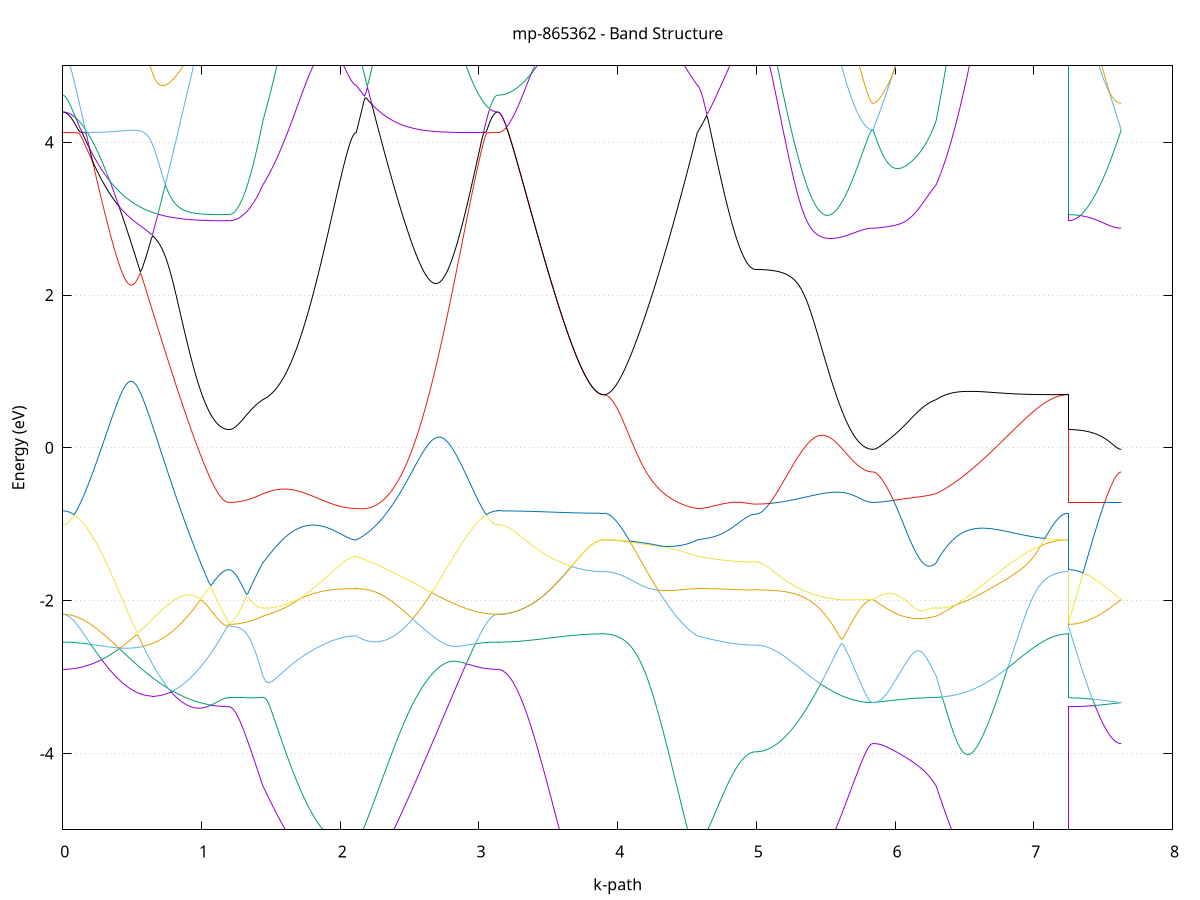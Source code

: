 set title 'mp-865362 - Band Structure'
set xlabel 'k-path'
set ylabel 'Energy (eV)'
set grid y
set yrange [-5:5]
set terminal png size 800,600
set output 'mp-865362_bands_gnuplot.png'
plot '-' using 1:2 with lines notitle, '-' using 1:2 with lines notitle, '-' using 1:2 with lines notitle, '-' using 1:2 with lines notitle, '-' using 1:2 with lines notitle, '-' using 1:2 with lines notitle, '-' using 1:2 with lines notitle, '-' using 1:2 with lines notitle, '-' using 1:2 with lines notitle, '-' using 1:2 with lines notitle, '-' using 1:2 with lines notitle, '-' using 1:2 with lines notitle, '-' using 1:2 with lines notitle, '-' using 1:2 with lines notitle, '-' using 1:2 with lines notitle, '-' using 1:2 with lines notitle, '-' using 1:2 with lines notitle, '-' using 1:2 with lines notitle, '-' using 1:2 with lines notitle, '-' using 1:2 with lines notitle, '-' using 1:2 with lines notitle, '-' using 1:2 with lines notitle, '-' using 1:2 with lines notitle, '-' using 1:2 with lines notitle, '-' using 1:2 with lines notitle, '-' using 1:2 with lines notitle, '-' using 1:2 with lines notitle, '-' using 1:2 with lines notitle, '-' using 1:2 with lines notitle, '-' using 1:2 with lines notitle, '-' using 1:2 with lines notitle, '-' using 1:2 with lines notitle, '-' using 1:2 with lines notitle, '-' using 1:2 with lines notitle, '-' using 1:2 with lines notitle, '-' using 1:2 with lines notitle
0.000000 -10.215023
0.009975 -10.214623
0.019951 -10.213323
0.029926 -10.211123
0.039902 -10.208123
0.049877 -10.204323
0.059852 -10.199623
0.069828 -10.194023
0.079803 -10.187623
0.089779 -10.180323
0.099754 -10.172223
0.109729 -10.163223
0.119705 -10.153423
0.129680 -10.142823
0.139656 -10.131323
0.149631 -10.118923
0.159606 -10.105723
0.169582 -10.091723
0.179557 -10.076923
0.189533 -10.061223
0.199508 -10.044723
0.209483 -10.027423
0.219459 -10.009323
0.229434 -9.990423
0.239410 -9.970623
0.249385 -9.950123
0.259360 -9.928823
0.269336 -9.906623
0.279311 -9.883723
0.289287 -9.860023
0.299262 -9.835623
0.309237 -9.810323
0.319213 -9.784423
0.329188 -9.757623
0.339164 -9.730123
0.349139 -9.701923
0.359114 -9.673023
0.369090 -9.643323
0.379065 -9.613023
0.389041 -9.581923
0.399016 -9.550223
0.408991 -9.517723
0.418967 -9.484623
0.428942 -9.450923
0.438918 -9.416523
0.448893 -9.381523
0.458869 -9.345923
0.468844 -9.309723
0.478819 -9.272923
0.488795 -9.235623
0.498770 -9.197723
0.508746 -9.159223
0.518721 -9.120323
0.528696 -9.080923
0.538672 -9.041123
0.548647 -9.000823
0.558623 -8.960123
0.568598 -8.919023
0.578573 -8.877523
0.588549 -8.835823
0.598524 -8.793823
0.608500 -8.751523
0.618475 -8.709023
0.628450 -8.666323
0.638426 -8.623523
0.648401 -8.580623
0.658377 -8.537723
0.668352 -8.494923
0.678327 -8.452123
0.688303 -8.409523
0.698278 -8.367023
0.708254 -8.324923
0.718229 -8.283123
0.728204 -8.241823
0.738180 -8.201023
0.748155 -8.160723
0.758131 -8.121223
0.768106 -8.082523
0.778081 -8.044723
0.788057 -8.007823
0.798032 -7.972123
0.808008 -7.937523
0.817983 -7.904323
0.827958 -7.872523
0.837934 -7.842123
0.847909 -7.813523
0.857885 -7.786923
0.867860 -7.766923
0.877835 -7.768723
0.887811 -7.775123
0.897786 -7.781923
0.907762 -7.788723
0.917737 -7.795423
0.927712 -7.802023
0.937688 -7.808523
0.947663 -7.816523
0.957639 -7.824823
0.967614 -7.832823
0.977589 -7.840623
0.987565 -7.848023
0.997540 -7.855223
1.007516 -7.862123
1.017491 -7.868723
1.027466 -7.874923
1.037442 -7.880823
1.047417 -7.886523
1.057393 -7.891723
1.067368 -7.896723
1.077343 -7.901223
1.087319 -7.905523
1.097294 -7.909423
1.107270 -7.912923
1.117245 -7.916023
1.127220 -7.918823
1.137196 -7.921323
1.147171 -7.923323
1.157147 -7.925023
1.167122 -7.926323
1.177097 -7.927323
1.187073 -7.927923
1.197048 -7.928023
1.197048 -7.928023
1.206848 -7.928023
1.216647 -7.927923
1.226447 -7.927623
1.236247 -7.927323
1.246046 -7.926823
1.255846 -7.926323
1.265645 -7.925723
1.275445 -7.925023
1.285244 -7.924223
1.295044 -7.923323
1.304844 -7.922323
1.314643 -7.921323
1.324443 -7.920123
1.334242 -7.918923
1.344042 -7.917623
1.353841 -7.916223
1.363641 -7.914823
1.373441 -7.913223
1.383240 -7.911623
1.393040 -7.910023
1.402839 -7.908323
1.412639 -7.906523
1.422438 -7.904723
1.432238 -7.902823
1.442038 -7.900923
1.442038 -7.900923
1.451938 -7.899423
1.461838 -7.897723
1.471738 -7.895723
1.481638 -7.893623
1.491538 -7.891323
1.501438 -7.888723
1.511338 -7.885923
1.521238 -7.883023
1.531139 -7.879823
1.541039 -7.876423
1.550939 -7.872823
1.560839 -7.869023
1.570739 -7.865023
1.580639 -7.860723
1.590539 -7.856323
1.600439 -7.851723
1.610339 -7.846923
1.620240 -7.841923
1.630140 -7.836623
1.640040 -7.831223
1.649940 -7.825623
1.659840 -7.819823
1.669740 -7.813823
1.679640 -7.807623
1.689540 -7.801323
1.699440 -7.794723
1.709340 -7.788023
1.719241 -7.781123
1.729141 -7.774023
1.739041 -7.766723
1.748941 -7.759323
1.758841 -7.751723
1.768741 -7.744023
1.778641 -7.736123
1.788541 -7.728023
1.798441 -7.719923
1.808342 -7.711523
1.818242 -7.703123
1.828142 -7.694523
1.838042 -7.685823
1.847942 -7.677023
1.857842 -7.668223
1.867742 -7.659223
1.877642 -7.650223
1.887542 -7.641123
1.897443 -7.632023
1.907343 -7.622923
1.917243 -7.622923
1.927143 -7.627323
1.937043 -7.631723
1.946943 -7.636123
1.956843 -7.640323
1.966743 -7.644323
1.976643 -7.648223
1.986543 -7.651823
1.996444 -7.655223
2.006344 -7.658423
2.016244 -7.661423
2.026144 -7.664023
2.036044 -7.666423
2.045944 -7.668623
2.055844 -7.670423
2.065744 -7.672023
2.075644 -7.673323
2.085545 -7.674323
2.095445 -7.675023
2.105345 -7.675523
2.115245 -7.675623
2.115245 -7.675623
2.125242 -7.675723
2.135239 -7.676523
2.145235 -7.678023
2.155232 -7.680423
2.165229 -7.683623
2.175226 -7.687923
2.185223 -7.693123
2.195219 -7.699523
2.205216 -7.707123
2.215213 -7.716123
2.225210 -7.726423
2.235207 -7.738323
2.245203 -7.751823
2.255200 -7.766923
2.265197 -7.783823
2.275194 -7.802523
2.285191 -7.823123
2.295187 -7.845623
2.305184 -7.870023
2.315181 -7.896323
2.325178 -7.924423
2.335175 -7.954323
2.345172 -7.986023
2.355168 -8.019323
2.365165 -8.054123
2.375162 -8.090423
2.385159 -8.127923
2.395156 -8.166623
2.405152 -8.206423
2.415149 -8.247023
2.425146 -8.288423
2.435143 -8.330523
2.445140 -8.373123
2.455136 -8.416223
2.465133 -8.459623
2.475130 -8.503323
2.485127 -8.547123
2.495124 -8.591023
2.505120 -8.634823
2.515117 -8.678723
2.525114 -8.722423
2.535111 -8.765923
2.545108 -8.809223
2.555105 -8.852223
2.565101 -8.894823
2.575098 -8.937223
2.585095 -8.979123
2.595092 -9.020523
2.605089 -9.061623
2.615085 -9.102123
2.625082 -9.142123
2.635079 -9.181623
2.645076 -9.220523
2.655073 -9.258823
2.665069 -9.296523
2.675066 -9.333623
2.685063 -9.370023
2.695060 -9.405823
2.705057 -9.441023
2.715053 -9.475423
2.725050 -9.509223
2.735047 -9.542323
2.745044 -9.574623
2.755041 -9.606323
2.765038 -9.637223
2.775034 -9.667323
2.785031 -9.696823
2.795028 -9.725423
2.805025 -9.753323
2.815022 -9.780423
2.825018 -9.806823
2.835015 -9.832323
2.845012 -9.857123
2.855009 -9.881123
2.865006 -9.904223
2.875002 -9.926623
2.884999 -9.948223
2.894996 -9.968923
2.904993 -9.988823
2.914990 -10.008023
2.924986 -10.026223
2.934983 -10.043723
2.944980 -10.060323
2.954977 -10.076123
2.964974 -10.091023
2.974971 -10.105123
2.984967 -10.118423
2.994964 -10.130823
3.004961 -10.142423
3.014958 -10.153123
3.024955 -10.163023
3.034951 -10.172023
3.044948 -10.180223
3.054945 -10.187523
3.064942 -10.193923
3.074939 -10.199523
3.084935 -10.204223
3.094932 -10.208123
3.104929 -10.211123
3.114926 -10.213323
3.124923 -10.214623
3.134919 -10.215023
3.134919 -10.215023
3.144866 -10.214623
3.154812 -10.213323
3.164758 -10.211223
3.174704 -10.208223
3.184650 -10.204423
3.194596 -10.199823
3.204542 -10.194323
3.214488 -10.187923
3.224435 -10.180723
3.234381 -10.172723
3.244327 -10.163823
3.254273 -10.154123
3.264219 -10.143623
3.274165 -10.132223
3.284111 -10.120023
3.294057 -10.107023
3.304003 -10.093123
3.313950 -10.078423
3.323896 -10.062923
3.333842 -10.046623
3.343788 -10.029423
3.353734 -10.011523
3.363680 -9.992723
3.373626 -9.973123
3.383572 -9.952723
3.393519 -9.931623
3.403465 -9.909623
3.413411 -9.886923
3.423357 -9.863423
3.433303 -9.839123
3.443249 -9.814023
3.453195 -9.788223
3.463141 -9.761623
3.473087 -9.734323
3.483034 -9.706323
3.492980 -9.677523
3.502926 -9.648023
3.512872 -9.617823
3.522818 -9.586923
3.532764 -9.555323
3.542710 -9.523023
3.552656 -9.490023
3.562603 -9.456523
3.572549 -9.422223
3.582495 -9.387423
3.592441 -9.352023
3.602387 -9.316023
3.612333 -9.279423
3.622279 -9.242323
3.632225 -9.204623
3.642172 -9.166523
3.652118 -9.127923
3.662064 -9.088923
3.672010 -9.049523
3.681956 -9.009723
3.691902 -8.969523
3.701848 -8.929123
3.711794 -8.888523
3.721740 -8.847623
3.731687 -8.806623
3.741633 -8.765523
3.751579 -8.724423
3.761525 -8.683323
3.771471 -8.642423
3.781417 -8.601623
3.791363 -8.561223
3.801309 -8.521223
3.811256 -8.481623
3.821202 -8.442823
3.831148 -8.404723
3.841094 -8.367623
3.851040 -8.331823
3.860986 -8.297723
3.870932 -8.265923
3.880878 -8.238023
3.890824 -8.216923
3.900771 -8.208523
3.900771 -8.208523
3.910671 -8.208223
3.920571 -8.207423
3.930471 -8.206023
3.940371 -8.204123
3.950271 -8.201723
3.960171 -8.198623
3.970071 -8.195123
3.979971 -8.191023
3.989872 -8.186423
3.999772 -8.181223
4.009672 -8.175623
4.019572 -8.169323
4.029472 -8.162623
4.039372 -8.155323
4.049272 -8.147523
4.059172 -8.139223
4.069072 -8.130423
4.078973 -8.121123
4.088873 -8.111323
4.098773 -8.101023
4.108673 -8.090323
4.118573 -8.079023
4.128473 -8.067323
4.138373 -8.055123
4.148273 -8.042523
4.158173 -8.029423
4.168074 -8.015923
4.177974 -8.001923
4.187874 -7.987623
4.197774 -7.972923
4.207674 -7.957823
4.217574 -7.942323
4.227474 -7.926523
4.237374 -7.910323
4.247274 -7.893923
4.257175 -7.877123
4.267075 -7.860123
4.276975 -7.842923
4.286875 -7.825523
4.296775 -7.807923
4.306675 -7.793123
4.316575 -7.787323
4.326475 -7.781523
4.336375 -7.775723
4.346275 -7.769923
4.356176 -7.764123
4.366076 -7.758323
4.375976 -7.752623
4.385876 -7.747023
4.395776 -7.741423
4.405676 -7.735923
4.415576 -7.730523
4.425476 -7.725223
4.435376 -7.720123
4.445277 -7.715123
4.455177 -7.710223
4.465077 -7.705623
4.474977 -7.701223
4.484877 -7.697123
4.494777 -7.693223
4.504677 -7.689623
4.514577 -7.686323
4.524477 -7.683423
4.534378 -7.680923
4.544278 -7.678823
4.554178 -7.677223
4.564078 -7.676123
4.573978 -7.675623
4.573978 -7.675623
4.583752 -7.675523
4.593526 -7.675323
4.603300 -7.675023
4.613075 -7.674723
4.622849 -7.674223
4.632623 -7.673823
4.642397 -7.673223
4.652171 -7.672623
4.661945 -7.671823
4.671719 -7.671123
4.681493 -7.670323
4.691268 -7.669423
4.701042 -7.668423
4.710816 -7.667523
4.720590 -7.666423
4.730364 -7.665423
4.740138 -7.664323
4.749912 -7.663223
4.759687 -7.662123
4.769461 -7.661023
4.779235 -7.659823
4.789009 -7.658723
4.798783 -7.657623
4.808557 -7.656523
4.818331 -7.655523
4.828105 -7.654523
4.837880 -7.653523
4.847654 -7.652623
4.857428 -7.651723
4.867202 -7.650923
4.876976 -7.650123
4.886750 -7.649423
4.896524 -7.648723
4.906299 -7.648223
4.916073 -7.647623
4.925847 -7.647223
4.935621 -7.646823
4.945395 -7.646423
4.955169 -7.646223
4.964943 -7.646023
4.974718 -7.645823
4.984492 -7.645723
4.994266 -7.645723
4.994266 -7.645723
5.004224 -7.645723
5.014182 -7.645923
5.024140 -7.646223
5.034098 -7.646623
5.044056 -7.647123
5.054015 -7.647823
5.063973 -7.648523
5.073931 -7.649423
5.083889 -7.650323
5.093847 -7.651423
5.103805 -7.652623
5.113763 -7.653823
5.123721 -7.655223
5.133680 -7.656723
5.143638 -7.658223
5.153596 -7.659923
5.163554 -7.661623
5.173512 -7.663423
5.183470 -7.665323
5.193428 -7.667323
5.203387 -7.669323
5.213345 -7.671423
5.223303 -7.673623
5.233261 -7.675823
5.243219 -7.678023
5.253177 -7.680323
5.263135 -7.682723
5.273093 -7.685023
5.283052 -7.687423
5.293010 -7.689823
5.302968 -7.692323
5.312926 -7.694723
5.322884 -7.697123
5.332842 -7.699623
5.342800 -7.703523
5.352758 -7.708023
5.362717 -7.712523
5.372675 -7.716723
5.382633 -7.720823
5.392591 -7.724823
5.402549 -7.728623
5.412507 -7.732223
5.422465 -7.735723
5.432423 -7.739123
5.442382 -7.742223
5.452340 -7.745323
5.462298 -7.748223
5.472256 -7.750923
5.482214 -7.753523
5.492172 -7.755923
5.502130 -7.758223
5.512089 -7.760323
5.522047 -7.762323
5.532005 -7.764123
5.541963 -7.765823
5.551921 -7.767323
5.561879 -7.768723
5.571837 -7.770023
5.581795 -7.771023
5.591754 -7.772023
5.601712 -7.772823
5.611670 -7.773423
5.621628 -7.773923
5.631586 -7.774323
5.641544 -7.774523
5.651502 -7.774523
5.661460 -7.774423
5.671419 -7.774223
5.681377 -7.773823
5.691335 -7.773323
5.701293 -7.772623
5.711251 -7.771823
5.721209 -7.770823
5.731167 -7.769723
5.741125 -7.768523
5.751084 -7.767123
5.761042 -7.765523
5.771000 -7.763823
5.780958 -7.762023
5.790916 -7.760023
5.800874 -7.757923
5.810832 -7.755623
5.820790 -7.753223
5.830749 -7.750623
5.840707 -7.748123
5.840707 -7.748123
5.850589 -7.755523
5.860472 -7.763123
5.870354 -7.770823
5.880236 -7.778623
5.890119 -7.786323
5.900001 -7.794023
5.909883 -7.801623
5.919766 -7.809123
5.929648 -7.816423
5.939531 -7.823523
5.949413 -7.830523
5.959295 -7.837223
5.969178 -7.843723
5.979060 -7.849923
5.988943 -7.855923
5.998825 -7.861723
6.008707 -7.867123
6.018590 -7.872323
6.028472 -7.877223
6.038354 -7.881823
6.048237 -7.886123
6.058119 -7.890123
6.068002 -7.893823
6.077884 -7.897223
6.087766 -7.900223
6.097649 -7.903023
6.107531 -7.905423
6.117413 -7.907523
6.127296 -7.909223
6.137178 -7.910723
6.147061 -7.911923
6.156943 -7.912723
6.166825 -7.913223
6.176708 -7.913423
6.186590 -7.913423
6.196473 -7.913023
6.206355 -7.912423
6.216237 -7.911623
6.226120 -7.910523
6.236002 -7.909323
6.245884 -7.907923
6.255767 -7.906423
6.265649 -7.904923
6.275532 -7.903423
6.285414 -7.902023
6.295296 -7.900923
6.295296 -7.900923
6.305214 -7.898923
6.315131 -7.896923
6.325048 -7.894823
6.334966 -7.892723
6.344883 -7.890623
6.354800 -7.888523
6.364717 -7.886323
6.374635 -7.884223
6.384552 -7.882023
6.394469 -7.879923
6.404386 -7.877723
6.414304 -7.875623
6.424221 -7.873523
6.434138 -7.871423
6.444056 -7.869323
6.453973 -7.867323
6.463890 -7.865423
6.473807 -7.863423
6.483725 -7.861623
6.493642 -7.859823
6.503559 -7.858023
6.513477 -7.856423
6.523394 -7.854823
6.533311 -7.853323
6.543228 -7.852023
6.553146 -7.850723
6.563063 -7.849523
6.572980 -7.848523
6.582898 -7.847623
6.592815 -7.846823
6.602732 -7.846223
6.612649 -7.845723
6.622567 -7.845323
6.632484 -7.845223
6.642401 -7.845223
6.652319 -7.845423
6.662236 -7.845823
6.672153 -7.846523
6.682070 -7.847323
6.691988 -7.848423
6.701905 -7.849723
6.711822 -7.851323
6.721739 -7.853223
6.731657 -7.855423
6.741574 -7.857923
6.751491 -7.860723
6.761409 -7.863923
6.771326 -7.867423
6.781243 -7.871323
6.791160 -7.875623
6.801078 -7.880423
6.810995 -7.885523
6.820912 -7.891223
6.830830 -7.897223
6.840747 -7.903823
6.850664 -7.910723
6.860581 -7.918223
6.870499 -7.926123
6.880416 -7.934423
6.890333 -7.943223
6.900251 -7.952323
6.910168 -7.961823
6.920085 -7.971623
6.930002 -7.981623
6.939920 -7.991923
6.949837 -8.002323
6.959754 -8.012923
6.969672 -8.023623
6.979589 -8.034223
6.989506 -8.044923
6.999423 -8.055523
7.009341 -8.065923
7.019258 -8.076223
7.029175 -8.086423
7.039092 -8.096223
7.049010 -8.105923
7.058927 -8.115223
7.068844 -8.124223
7.078762 -8.132823
7.088679 -8.141023
7.098596 -8.148923
7.108513 -8.156323
7.118431 -8.163323
7.128348 -8.169823
7.138265 -8.175923
7.148183 -8.181423
7.158100 -8.186523
7.168017 -8.191123
7.177934 -8.195123
7.187852 -8.198723
7.197769 -8.201623
7.207686 -8.204123
7.217604 -8.206023
7.227521 -8.207423
7.237438 -8.208223
7.247355 -8.208523
7.247355 -7.928023
7.257174 -7.927923
7.266993 -7.927523
7.276811 -7.926923
7.286630 -7.926023
7.296448 -7.924823
7.306267 -7.923423
7.316086 -7.921723
7.325904 -7.919823
7.335723 -7.917623
7.345541 -7.915223
7.355360 -7.912523
7.365179 -7.909623
7.374997 -7.906423
7.384816 -7.903023
7.394634 -7.899323
7.404453 -7.895423
7.414272 -7.891323
7.424090 -7.886923
7.433909 -7.882323
7.443727 -7.877523
7.453546 -7.872423
7.463365 -7.867123
7.473183 -7.861623
7.483002 -7.855923
7.492820 -7.850023
7.502639 -7.843923
7.512458 -7.837523
7.522276 -7.831023
7.532095 -7.824323
7.541914 -7.817423
7.551732 -7.810323
7.561551 -7.803123
7.571369 -7.795723
7.581188 -7.788123
7.591007 -7.780423
7.600825 -7.772523
7.610644 -7.764523
7.620462 -7.756423
7.630281 -7.748123
e
0.000000 -7.896923
0.009975 -7.896823
0.019951 -7.896423
0.029926 -7.895623
0.039902 -7.894623
0.049877 -7.893323
0.059852 -7.891723
0.069828 -7.889923
0.079803 -7.887823
0.089779 -7.885423
0.099754 -7.882823
0.109729 -7.879923
0.119705 -7.876823
0.129680 -7.873523
0.139656 -7.870023
0.149631 -7.866423
0.159606 -7.862523
0.169582 -7.858523
0.179557 -7.854423
0.189533 -7.850223
0.199508 -7.845823
0.209483 -7.841423
0.219459 -7.836923
0.229434 -7.832423
0.239410 -7.827823
0.249385 -7.823223
0.259360 -7.818623
0.269336 -7.813923
0.279311 -7.809323
0.289287 -7.804723
0.299262 -7.800023
0.309237 -7.795423
0.319213 -7.790723
0.329188 -7.786023
0.339164 -7.781423
0.349139 -7.776723
0.359114 -7.772023
0.369090 -7.767323
0.379065 -7.762623
0.389041 -7.757923
0.399016 -7.753123
0.408991 -7.748423
0.418967 -7.743623
0.428942 -7.738823
0.438918 -7.734023
0.448893 -7.729123
0.458869 -7.724323
0.468844 -7.719423
0.478819 -7.714523
0.488795 -7.709623
0.498770 -7.704823
0.508746 -7.699923
0.518721 -7.695023
0.528696 -7.690223
0.538672 -7.685423
0.548647 -7.680723
0.558623 -7.676023
0.568598 -7.671523
0.578573 -7.667023
0.588549 -7.662823
0.598524 -7.658723
0.608500 -7.654923
0.618475 -7.651523
0.628450 -7.648523
0.638426 -7.646123
0.648401 -7.644323
0.658377 -7.643423
0.668352 -7.643323
0.678327 -7.644223
0.688303 -7.646123
0.698278 -7.649023
0.708254 -7.652723
0.718229 -7.657223
0.728204 -7.662423
0.738180 -7.668123
0.748155 -7.674223
0.758131 -7.680623
0.768106 -7.687323
0.778081 -7.694323
0.788057 -7.701323
0.798032 -7.708523
0.808008 -7.715823
0.817983 -7.723123
0.827958 -7.730423
0.837934 -7.737623
0.847909 -7.744723
0.857885 -7.751323
0.867860 -7.753023
0.877835 -7.751923
0.887811 -7.761723
0.897786 -7.771423
0.907762 -7.780923
0.917737 -7.790123
0.927712 -7.799223
0.937688 -7.808023
0.947663 -7.814923
0.957639 -7.821123
0.967614 -7.827123
0.977589 -7.833023
0.987565 -7.838723
0.997540 -7.844123
1.007516 -7.849423
1.017491 -7.854523
1.027466 -7.859323
1.037442 -7.863923
1.047417 -7.868223
1.057393 -7.872423
1.067368 -7.876223
1.077343 -7.879823
1.087319 -7.883123
1.097294 -7.886223
1.107270 -7.889023
1.117245 -7.891523
1.127220 -7.893723
1.137196 -7.895723
1.147171 -7.897323
1.157147 -7.898623
1.167122 -7.899723
1.177097 -7.900423
1.187073 -7.900923
1.197048 -7.901023
1.197048 -7.901023
1.206848 -7.901023
1.216647 -7.900823
1.226447 -7.900523
1.236247 -7.900023
1.246046 -7.899523
1.255846 -7.898823
1.265645 -7.898023
1.275445 -7.897023
1.285244 -7.896023
1.295044 -7.894823
1.304844 -7.893523
1.314643 -7.892023
1.324443 -7.890523
1.334242 -7.888823
1.344042 -7.887023
1.353841 -7.885123
1.363641 -7.883123
1.373441 -7.881023
1.383240 -7.878823
1.393040 -7.876423
1.402839 -7.874023
1.412639 -7.871423
1.422438 -7.868823
1.432238 -7.866023
1.442038 -7.863223
1.442038 -7.863223
1.451938 -7.861023
1.461838 -7.858623
1.471738 -7.856023
1.481638 -7.853223
1.491538 -7.850223
1.501438 -7.847023
1.511338 -7.843623
1.521238 -7.840023
1.531139 -7.836223
1.541039 -7.832123
1.550939 -7.827923
1.560839 -7.823523
1.570739 -7.818823
1.580639 -7.813923
1.590539 -7.808923
1.600439 -7.803623
1.610339 -7.798123
1.620240 -7.792523
1.630140 -7.786623
1.640040 -7.780523
1.649940 -7.774223
1.659840 -7.767723
1.669740 -7.761123
1.679640 -7.754223
1.689540 -7.747223
1.699440 -7.739923
1.709340 -7.732523
1.719241 -7.724923
1.729141 -7.717123
1.739041 -7.709223
1.748941 -7.701123
1.758841 -7.692823
1.768741 -7.684523
1.778641 -7.676023
1.788541 -7.667423
1.798441 -7.658823
1.808342 -7.650223
1.818242 -7.641723
1.828142 -7.633423
1.838042 -7.625623
1.847942 -7.618723
1.857842 -7.613323
1.867742 -7.610223
1.877642 -7.609823
1.887542 -7.611623
1.897443 -7.614723
1.907343 -7.618623
1.917243 -7.613823
1.927143 -7.604823
1.937043 -7.595823
1.946943 -7.586923
1.956843 -7.578223
1.966743 -7.569623
1.976643 -7.561223
1.986543 -7.553123
1.996444 -7.545223
2.006344 -7.537623
2.016244 -7.530423
2.026144 -7.523623
2.036044 -7.517123
2.045944 -7.511123
2.055844 -7.505523
2.065744 -7.500523
2.075644 -7.495923
2.085545 -7.492023
2.095445 -7.488923
2.105345 -7.486923
2.115245 -7.486123
2.115245 -7.486123
2.125242 -7.480423
2.135239 -7.474723
2.145235 -7.468923
2.155232 -7.463123
2.165229 -7.457423
2.175226 -7.451623
2.185223 -7.445823
2.195219 -7.440123
2.205216 -7.434323
2.215213 -7.428623
2.225210 -7.428523
2.235207 -7.428823
2.245203 -7.429323
2.255200 -7.430023
2.265197 -7.430923
2.275194 -7.432023
2.285191 -7.433323
2.295187 -7.434723
2.305184 -7.436323
2.315181 -7.438123
2.325178 -7.440023
2.335175 -7.442123
2.345172 -7.444323
2.355168 -7.446823
2.365165 -7.449423
2.375162 -7.452223
2.385159 -7.455223
2.395156 -7.458423
2.405152 -7.461823
2.415149 -7.465523
2.425146 -7.469423
2.435143 -7.473623
2.445140 -7.478023
2.455136 -7.482623
2.465133 -7.487623
2.475130 -7.492823
2.485127 -7.498223
2.495124 -7.504023
2.505120 -7.509923
2.515117 -7.516223
2.525114 -7.522723
2.535111 -7.529423
2.545108 -7.536323
2.555105 -7.543523
2.565101 -7.550923
2.575098 -7.558423
2.585095 -7.566223
2.595092 -7.574123
2.605089 -7.582123
2.615085 -7.590323
2.625082 -7.598623
2.635079 -7.607023
2.645076 -7.615523
2.655073 -7.624023
2.665069 -7.632623
2.675066 -7.641323
2.685063 -7.650023
2.695060 -7.658723
2.705057 -7.667423
2.715053 -7.676123
2.725050 -7.684723
2.735047 -7.693323
2.745044 -7.701923
2.755041 -7.710423
2.765038 -7.718823
2.775034 -7.727123
2.785031 -7.735423
2.795028 -7.743523
2.805025 -7.751523
2.815022 -7.759323
2.825018 -7.767123
2.835015 -7.774623
2.845012 -7.782123
2.855009 -7.789323
2.865006 -7.796423
2.875002 -7.803223
2.884999 -7.809923
2.894996 -7.816423
2.904993 -7.822723
2.914990 -7.828723
2.924986 -7.834523
2.934983 -7.840123
2.944980 -7.845523
2.954977 -7.850623
2.964974 -7.855523
2.974971 -7.860123
2.984967 -7.864523
2.994964 -7.868623
3.004961 -7.872523
3.014958 -7.876023
3.024955 -7.879423
3.034951 -7.882423
3.044948 -7.885123
3.054945 -7.887623
3.064942 -7.889823
3.074939 -7.891723
3.084935 -7.893323
3.094932 -7.894623
3.104929 -7.895623
3.114926 -7.896423
3.124923 -7.896823
3.134919 -7.896923
3.134919 -7.896923
3.144866 -7.896923
3.154812 -7.896723
3.164758 -7.896423
3.174704 -7.896023
3.184650 -7.895523
3.194596 -7.894823
3.204542 -7.894123
3.214488 -7.893223
3.224435 -7.892223
3.234381 -7.891123
3.244327 -7.889923
3.254273 -7.888623
3.264219 -7.887223
3.274165 -7.885823
3.284111 -7.884223
3.294057 -7.882523
3.304003 -7.880823
3.313950 -7.879023
3.323896 -7.877123
3.333842 -7.875223
3.343788 -7.873223
3.353734 -7.871123
3.363680 -7.869123
3.373626 -7.867023
3.383572 -7.864923
3.393519 -7.862823
3.403465 -7.860723
3.413411 -7.858723
3.423357 -7.856723
3.433303 -7.854823
3.443249 -7.852923
3.453195 -7.851323
3.463141 -7.849723
3.473087 -7.848423
3.483034 -7.847423
3.492980 -7.846623
3.502926 -7.846123
3.512872 -7.846123
3.522818 -7.846423
3.532764 -7.847223
3.542710 -7.848523
3.552656 -7.850223
3.562603 -7.852423
3.572549 -7.854923
3.582495 -7.857723
3.592441 -7.860923
3.602387 -7.864223
3.612333 -7.867723
3.622279 -7.871423
3.632225 -7.875123
3.642172 -7.878823
3.652118 -7.882623
3.662064 -7.886323
3.672010 -7.890023
3.681956 -7.893623
3.691902 -7.897223
3.701848 -7.900623
3.711794 -7.904023
3.721740 -7.907323
3.731687 -7.910423
3.741633 -7.913423
3.751579 -7.916323
3.761525 -7.919123
3.771471 -7.921723
3.781417 -7.924323
3.791363 -7.926923
3.801309 -7.929923
3.811256 -7.934523
3.821202 -7.944823
3.831148 -7.961123
3.841094 -7.980223
3.851040 -8.000923
3.860986 -8.022623
3.870932 -8.044623
3.880878 -8.065623
3.890824 -8.082523
3.900771 -8.089523
3.900771 -8.089523
3.910671 -8.089123
3.920571 -8.088123
3.930471 -8.086523
3.940371 -8.084223
3.950271 -8.081223
3.960171 -8.077523
3.970071 -8.073323
3.979971 -8.068323
3.989872 -8.062823
3.999772 -8.056523
4.009672 -8.049723
4.019572 -8.042323
4.029472 -8.034223
4.039372 -8.025523
4.049272 -8.016323
4.059172 -8.006523
4.069072 -7.996123
4.078973 -7.985223
4.088873 -7.973723
4.098773 -7.961723
4.108673 -7.949223
4.118573 -7.936323
4.128473 -7.922923
4.138373 -7.909123
4.148273 -7.894823
4.158173 -7.880423
4.168074 -7.869123
4.177974 -7.863723
4.187874 -7.858723
4.197774 -7.853723
4.207674 -7.848623
4.217574 -7.843323
4.227474 -7.838023
4.237374 -7.832723
4.247274 -7.827223
4.257175 -7.821723
4.267075 -7.816023
4.276975 -7.810423
4.286875 -7.804723
4.296775 -7.798923
4.306675 -7.790123
4.316575 -7.772323
4.326475 -7.754523
4.336375 -7.736723
4.346275 -7.719123
4.356176 -7.701623
4.366076 -7.684523
4.375976 -7.667723
4.385876 -7.651623
4.395776 -7.636123
4.405676 -7.621323
4.415576 -7.607423
4.425476 -7.594423
4.435376 -7.582323
4.445277 -7.571023
4.455177 -7.560323
4.465077 -7.550323
4.474977 -7.541723
4.484877 -7.536323
4.494777 -7.530823
4.504677 -7.525423
4.514577 -7.519823
4.524477 -7.514323
4.534378 -7.508723
4.544278 -7.503123
4.554178 -7.497523
4.564078 -7.491823
4.573978 -7.486123
4.573978 -7.486123
4.583752 -7.483823
4.593526 -7.481323
4.603300 -7.478823
4.613075 -7.476223
4.622849 -7.473523
4.632623 -7.470823
4.642397 -7.467923
4.652171 -7.465023
4.661945 -7.462123
4.671719 -7.459123
4.681493 -7.457623
4.691268 -7.458923
4.701042 -7.460523
4.710816 -7.462123
4.720590 -7.463823
4.730364 -7.465623
4.740138 -7.467523
4.749912 -7.469323
4.759687 -7.471023
4.769461 -7.472723
4.779235 -7.474423
4.789009 -7.475923
4.798783 -7.477223
4.808557 -7.478523
4.818331 -7.479623
4.828105 -7.480623
4.837880 -7.481423
4.847654 -7.482123
4.857428 -7.482623
4.867202 -7.483023
4.876976 -7.483323
4.886750 -7.483423
4.896524 -7.483523
4.906299 -7.483523
4.916073 -7.483423
4.925847 -7.483323
4.935621 -7.483123
4.945395 -7.483023
4.955169 -7.482823
4.964943 -7.482723
4.974718 -7.482523
4.984492 -7.482523
4.994266 -7.482423
4.994266 -7.482423
5.004224 -7.483423
5.014182 -7.486223
5.024140 -7.490523
5.034098 -7.496023
5.044056 -7.502323
5.054015 -7.509323
5.063973 -7.516723
5.073931 -7.524323
5.083889 -7.532123
5.093847 -7.540023
5.103805 -7.547923
5.113763 -7.555823
5.123721 -7.563723
5.133680 -7.571523
5.143638 -7.579223
5.153596 -7.586823
5.163554 -7.594223
5.173512 -7.601623
5.183470 -7.608823
5.193428 -7.615923
5.203387 -7.622823
5.213345 -7.629623
5.223303 -7.636223
5.233261 -7.642723
5.243219 -7.649023
5.253177 -7.655123
5.263135 -7.661123
5.273093 -7.667023
5.283052 -7.672723
5.293010 -7.678223
5.302968 -7.683623
5.312926 -7.688823
5.322884 -7.693823
5.332842 -7.698723
5.342800 -7.702023
5.352758 -7.704423
5.362717 -7.706823
5.372675 -7.709223
5.382633 -7.711623
5.392591 -7.713923
5.402549 -7.716223
5.412507 -7.718423
5.422465 -7.720623
5.432423 -7.722823
5.442382 -7.724923
5.452340 -7.726923
5.462298 -7.728923
5.472256 -7.730823
5.482214 -7.732723
5.492172 -7.734423
5.502130 -7.736123
5.512089 -7.737723
5.522047 -7.739323
5.532005 -7.740723
5.541963 -7.742123
5.551921 -7.743423
5.561879 -7.744623
5.571837 -7.745723
5.581795 -7.746723
5.591754 -7.747623
5.601712 -7.748523
5.611670 -7.749223
5.621628 -7.749923
5.631586 -7.750423
5.641544 -7.750923
5.651502 -7.751223
5.661460 -7.751523
5.671419 -7.751723
5.681377 -7.751823
5.691335 -7.751823
5.701293 -7.751723
5.711251 -7.751623
5.721209 -7.751423
5.731167 -7.751223
5.741125 -7.750923
5.751084 -7.750523
5.761042 -7.750223
5.771000 -7.749823
5.780958 -7.749423
5.790916 -7.749123
5.800874 -7.748823
5.810832 -7.748523
5.820790 -7.748323
5.830749 -7.748223
5.840707 -7.748123
5.840707 -7.748123
5.850589 -7.748323
5.860472 -7.750223
5.870354 -7.753323
5.880236 -7.757023
5.890119 -7.761023
5.900001 -7.765223
5.909883 -7.769523
5.919766 -7.773823
5.929648 -7.778123
5.939531 -7.782423
5.949413 -7.786523
5.959295 -7.790623
5.969178 -7.794723
5.979060 -7.798623
5.988943 -7.802523
5.998825 -7.806223
6.008707 -7.809923
6.018590 -7.813423
6.028472 -7.816923
6.038354 -7.820223
6.048237 -7.823523
6.058119 -7.826623
6.068002 -7.829723
6.077884 -7.832623
6.087766 -7.835523
6.097649 -7.838223
6.107531 -7.840923
6.117413 -7.843423
6.127296 -7.845823
6.137178 -7.848123
6.147061 -7.850323
6.156943 -7.852423
6.166825 -7.854423
6.176708 -7.856323
6.186590 -7.858023
6.196473 -7.859623
6.206355 -7.861123
6.216237 -7.862423
6.226120 -7.863523
6.236002 -7.864423
6.245884 -7.865123
6.255767 -7.865523
6.265649 -7.865623
6.275532 -7.865323
6.285414 -7.864523
6.295296 -7.863223
6.295296 -7.863223
6.305214 -7.860223
6.315131 -7.857123
6.325048 -7.853923
6.334966 -7.850723
6.344883 -7.847423
6.354800 -7.843923
6.364717 -7.840423
6.374635 -7.836923
6.384552 -7.833223
6.394469 -7.829523
6.404386 -7.825823
6.414304 -7.822023
6.424221 -7.818123
6.434138 -7.814223
6.444056 -7.810323
6.453973 -7.806323
6.463890 -7.802323
6.473807 -7.798323
6.483725 -7.794323
6.493642 -7.790323
6.503559 -7.786323
6.513477 -7.782323
6.523394 -7.778323
6.533311 -7.774423
6.543228 -7.770523
6.553146 -7.766623
6.563063 -7.762923
6.572980 -7.759223
6.582898 -7.755623
6.592815 -7.752123
6.602732 -7.748723
6.612649 -7.745523
6.622567 -7.742423
6.632484 -7.739523
6.642401 -7.736723
6.652319 -7.734223
6.662236 -7.731923
6.672153 -7.729823
6.682070 -7.728023
6.691988 -7.726523
6.701905 -7.725323
6.711822 -7.724423
6.721739 -7.723923
6.731657 -7.723823
6.741574 -7.724123
6.751491 -7.724823
6.761409 -7.726123
6.771326 -7.727923
6.781243 -7.730723
6.791160 -7.735923
6.801078 -7.743423
6.810995 -7.751323
6.820912 -7.759123
6.830830 -7.766923
6.840747 -7.774523
6.850664 -7.782023
6.860581 -7.789323
6.870499 -7.796523
6.880416 -7.803623
6.890333 -7.810523
6.900251 -7.817223
6.910168 -7.823823
6.920085 -7.830323
6.930002 -7.836723
6.939920 -7.843823
6.949837 -7.853223
6.959754 -7.864223
6.969672 -7.875623
6.979589 -7.887223
6.989506 -7.898923
6.999423 -7.910623
7.009341 -7.922323
7.019258 -7.934023
7.029175 -7.945523
7.039092 -7.956723
7.049010 -7.967823
7.058927 -7.978623
7.068844 -7.989023
7.078762 -7.999123
7.088679 -8.008823
7.098596 -8.018023
7.108513 -8.026823
7.118431 -8.035123
7.128348 -8.042923
7.138265 -8.050123
7.148183 -8.056823
7.158100 -8.062923
7.168017 -8.068423
7.177934 -8.073323
7.187852 -8.077523
7.197769 -8.081223
7.207686 -8.084123
7.217604 -8.086523
7.227521 -8.088123
7.237438 -8.089123
7.247355 -8.089523
7.247355 -7.901023
7.257174 -7.900923
7.266993 -7.900623
7.276811 -7.900023
7.286630 -7.899123
7.296448 -7.898123
7.306267 -7.896723
7.316086 -7.895223
7.325904 -7.893423
7.335723 -7.891423
7.345541 -7.889123
7.355360 -7.886623
7.365179 -7.883923
7.374997 -7.880923
7.384816 -7.877723
7.394634 -7.874323
7.404453 -7.870623
7.414272 -7.866823
7.424090 -7.862623
7.433909 -7.858323
7.443727 -7.853723
7.453546 -7.849023
7.463365 -7.844023
7.473183 -7.838823
7.483002 -7.833323
7.492820 -7.827723
7.502639 -7.821923
7.512458 -7.815923
7.522276 -7.809723
7.532095 -7.803423
7.541914 -7.796923
7.551732 -7.790323
7.561551 -7.783623
7.571369 -7.776823
7.581188 -7.770223
7.591007 -7.763723
7.600825 -7.757823
7.610644 -7.752623
7.620462 -7.749023
7.630281 -7.748123
e
0.000000 -7.796423
0.009975 -7.796323
0.019951 -7.796023
0.029926 -7.795523
0.039902 -7.794823
0.049877 -7.794023
0.059852 -7.792923
0.069828 -7.791623
0.079803 -7.790023
0.089779 -7.788323
0.099754 -7.786323
0.109729 -7.784223
0.119705 -7.781723
0.129680 -7.779123
0.139656 -7.776123
0.149631 -7.772923
0.159606 -7.769523
0.169582 -7.765723
0.179557 -7.761723
0.189533 -7.757323
0.199508 -7.752623
0.209483 -7.747623
0.219459 -7.742323
0.229434 -7.736623
0.239410 -7.730623
0.249385 -7.724323
0.259360 -7.717623
0.269336 -7.710523
0.279311 -7.703223
0.289287 -7.695523
0.299262 -7.687523
0.309237 -7.679123
0.319213 -7.670523
0.329188 -7.661723
0.339164 -7.652523
0.349139 -7.643223
0.359114 -7.633523
0.369090 -7.623723
0.379065 -7.613723
0.389041 -7.603523
0.399016 -7.593223
0.408991 -7.582823
0.418967 -7.572223
0.428942 -7.561623
0.438918 -7.551023
0.448893 -7.540423
0.458869 -7.529823
0.468844 -7.519523
0.478819 -7.509423
0.488795 -7.500023
0.498770 -7.491423
0.508746 -7.484323
0.518721 -7.479423
0.528696 -7.477423
0.538672 -7.478123
0.548647 -7.481023
0.558623 -7.485223
0.568598 -7.490223
0.578573 -7.495623
0.588549 -7.501223
0.598524 -7.506923
0.608500 -7.512423
0.618475 -7.517723
0.628450 -7.522723
0.638426 -7.527123
0.648401 -7.530923
0.658377 -7.533923
0.668352 -7.536023
0.678327 -7.537123
0.688303 -7.544823
0.698278 -7.555923
0.708254 -7.567023
0.718229 -7.578223
0.728204 -7.589423
0.738180 -7.600623
0.748155 -7.611823
0.758131 -7.623023
0.768106 -7.634223
0.778081 -7.645423
0.788057 -7.656423
0.798032 -7.667523
0.808008 -7.678423
0.817983 -7.689323
0.827958 -7.700123
0.837934 -7.710723
0.847909 -7.721223
0.857885 -7.731623
0.867860 -7.741823
0.877835 -7.734523
0.887811 -7.712923
0.897786 -7.692623
0.907762 -7.673723
0.917737 -7.656423
0.927712 -7.640523
0.937688 -7.626023
0.947663 -7.612823
0.957639 -7.600723
0.967614 -7.589723
0.977589 -7.579723
0.987565 -7.570523
0.997540 -7.562223
1.007516 -7.554523
1.017491 -7.547523
1.027466 -7.541123
1.037442 -7.535323
1.047417 -7.529923
1.057393 -7.525023
1.067368 -7.520623
1.077343 -7.516523
1.087319 -7.512923
1.097294 -7.509623
1.107270 -7.506623
1.117245 -7.504023
1.127220 -7.501723
1.137196 -7.499823
1.147171 -7.498123
1.157147 -7.496823
1.167122 -7.495823
1.177097 -7.495023
1.187073 -7.494623
1.197048 -7.494423
1.197048 -7.494423
1.206848 -7.494223
1.216647 -7.493623
1.226447 -7.492523
1.236247 -7.491123
1.246046 -7.489223
1.255846 -7.486923
1.265645 -7.484223
1.275445 -7.481123
1.285244 -7.477623
1.295044 -7.473623
1.304844 -7.469323
1.314643 -7.464623
1.324443 -7.459423
1.334242 -7.453923
1.344042 -7.448023
1.353841 -7.441723
1.363641 -7.435023
1.373441 -7.427923
1.383240 -7.420523
1.393040 -7.412723
1.402839 -7.404523
1.412639 -7.396023
1.422438 -7.387123
1.432238 -7.377923
1.442038 -7.368423
1.442038 -7.368423
1.451938 -7.368223
1.461838 -7.370323
1.471738 -7.372523
1.481638 -7.374523
1.491538 -7.376623
1.501438 -7.378523
1.511338 -7.380523
1.521238 -7.382423
1.531139 -7.384223
1.541039 -7.386023
1.550939 -7.387823
1.560839 -7.389523
1.570739 -7.391123
1.580639 -7.392723
1.590539 -7.394323
1.600439 -7.395723
1.610339 -7.397223
1.620240 -7.398623
1.630140 -7.404123
1.640040 -7.411523
1.649940 -7.419023
1.659840 -7.426623
1.669740 -7.434323
1.679640 -7.442023
1.689540 -7.449823
1.699440 -7.457623
1.709340 -7.465323
1.719241 -7.473123
1.729141 -7.480823
1.739041 -7.488523
1.748941 -7.496223
1.758841 -7.503723
1.768741 -7.511123
1.778641 -7.518523
1.788541 -7.525623
1.798441 -7.532523
1.808342 -7.539223
1.818242 -7.545523
1.828142 -7.551323
1.838042 -7.556323
1.847942 -7.560123
1.857842 -7.562123
1.867742 -7.561623
1.877642 -7.558123
1.887542 -7.552123
1.897443 -7.544523
1.907343 -7.535923
1.917243 -7.526723
1.927143 -7.517223
1.937043 -7.507523
1.946943 -7.497723
1.956843 -7.488023
1.966743 -7.478623
1.976643 -7.469623
1.986543 -7.461423
1.996444 -7.454323
2.006344 -7.448823
2.016244 -7.445223
2.026144 -7.443223
2.036044 -7.445323
2.045944 -7.447723
2.055844 -7.450223
2.065744 -7.452623
2.075644 -7.455023
2.085545 -7.457323
2.095445 -7.459223
2.105345 -7.460523
2.115245 -7.461023
2.115245 -7.461023
2.125242 -7.453923
2.135239 -7.446823
2.145235 -7.439823
2.155232 -7.433623
2.165229 -7.432023
2.175226 -7.430723
2.185223 -7.429723
2.195219 -7.429023
2.205216 -7.428623
2.215213 -7.428423
2.225210 -7.422823
2.235207 -7.417123
2.245203 -7.411423
2.255200 -7.405823
2.265197 -7.400123
2.275194 -7.394523
2.285191 -7.388923
2.295187 -7.383423
2.305184 -7.377823
2.315181 -7.372423
2.325178 -7.366923
2.335175 -7.361523
2.345172 -7.356223
2.355168 -7.350923
2.365165 -7.345723
2.375162 -7.340523
2.385159 -7.335323
2.395156 -7.330223
2.405152 -7.325223
2.415149 -7.328723
2.425146 -7.339923
2.435143 -7.351123
2.445140 -7.362223
2.455136 -7.373323
2.465133 -7.384423
2.475130 -7.395523
2.485127 -7.406423
2.495124 -7.417323
2.505120 -7.428223
2.515117 -7.438923
2.525114 -7.449523
2.535111 -7.460023
2.545108 -7.470523
2.555105 -7.480823
2.565101 -7.490923
2.575098 -7.501023
2.585095 -7.510923
2.595092 -7.520723
2.605089 -7.530423
2.615085 -7.539923
2.625082 -7.549323
2.635079 -7.558523
2.645076 -7.567623
2.655073 -7.576523
2.665069 -7.585323
2.675066 -7.593923
2.685063 -7.602323
2.695060 -7.610623
2.705057 -7.618723
2.715053 -7.626723
2.725050 -7.634523
2.735047 -7.642123
2.745044 -7.649623
2.755041 -7.656923
2.765038 -7.664023
2.775034 -7.670923
2.785031 -7.677723
2.795028 -7.684323
2.805025 -7.690723
2.815022 -7.696923
2.825018 -7.703023
2.835015 -7.708823
2.845012 -7.714523
2.855009 -7.720023
2.865006 -7.725323
2.875002 -7.730423
2.884999 -7.735423
2.894996 -7.740123
2.904993 -7.744723
2.914990 -7.749123
2.924986 -7.753223
2.934983 -7.757223
2.944980 -7.761023
2.954977 -7.764723
2.964974 -7.768123
2.974971 -7.771323
2.984967 -7.774323
2.994964 -7.777223
3.004961 -7.779823
3.014958 -7.782323
3.024955 -7.784523
3.034951 -7.786623
3.044948 -7.788523
3.054945 -7.790123
3.064942 -7.791623
3.074939 -7.792923
3.084935 -7.794023
3.094932 -7.794823
3.104929 -7.795523
3.114926 -7.796023
3.124923 -7.796323
3.134919 -7.796423
3.134919 -7.796423
3.144866 -7.796423
3.154812 -7.796223
3.164758 -7.796023
3.174704 -7.795623
3.184650 -7.795123
3.194596 -7.794623
3.204542 -7.793923
3.214488 -7.793123
3.224435 -7.792223
3.234381 -7.791323
3.244327 -7.790223
3.254273 -7.789023
3.264219 -7.787723
3.274165 -7.786423
3.284111 -7.784923
3.294057 -7.783323
3.304003 -7.781723
3.313950 -7.779923
3.323896 -7.778123
3.333842 -7.776223
3.343788 -7.774223
3.353734 -7.772123
3.363680 -7.769923
3.373626 -7.767623
3.383572 -7.765323
3.393519 -7.762923
3.403465 -7.760423
3.413411 -7.757823
3.423357 -7.755123
3.433303 -7.752423
3.443249 -7.749723
3.453195 -7.749523
3.463141 -7.754023
3.473087 -7.758323
3.483034 -7.762423
3.492980 -7.766223
3.502926 -7.769823
3.512872 -7.773123
3.522818 -7.776123
3.532764 -7.778723
3.542710 -7.780923
3.552656 -7.782723
3.562603 -7.784323
3.572549 -7.785623
3.582495 -7.786723
3.592441 -7.787723
3.602387 -7.788623
3.612333 -7.789723
3.622279 -7.790823
3.632225 -7.792123
3.642172 -7.793723
3.652118 -7.795523
3.662064 -7.797823
3.672010 -7.800523
3.681956 -7.803723
3.691902 -7.807423
3.701848 -7.811823
3.711794 -7.816923
3.721740 -7.822823
3.731687 -7.829523
3.741633 -7.837023
3.751579 -7.845623
3.761525 -7.855223
3.771471 -7.865823
3.781417 -7.877623
3.791363 -7.890423
3.801309 -7.904023
3.811256 -7.917223
3.821202 -7.925823
3.831148 -7.929623
3.841094 -7.931723
3.851040 -7.933223
3.860986 -7.934323
3.870932 -7.935123
3.880878 -7.935723
3.890824 -7.936023
3.900771 -7.936123
3.900771 -7.936123
3.910671 -7.936023
3.920571 -7.935723
3.930471 -7.935223
3.940371 -7.934523
3.950271 -7.933623
3.960171 -7.932623
3.970071 -7.931323
3.979971 -7.929823
3.989872 -7.928123
3.999772 -7.926323
4.009672 -7.924223
4.019572 -7.922023
4.029472 -7.919523
4.039372 -7.916923
4.049272 -7.914223
4.059172 -7.911223
4.069072 -7.908123
4.078973 -7.904823
4.088873 -7.901323
4.098773 -7.897723
4.108673 -7.893923
4.118573 -7.889923
4.128473 -7.885823
4.138373 -7.881623
4.148273 -7.877123
4.158173 -7.872323
4.168074 -7.864023
4.177974 -7.849223
4.187874 -7.833723
4.197774 -7.817723
4.207674 -7.801523
4.217574 -7.785123
4.227474 -7.768523
4.237374 -7.751723
4.247274 -7.734923
4.257175 -7.718023
4.267075 -7.701123
4.276975 -7.684223
4.286875 -7.667423
4.296775 -7.650823
4.306675 -7.634423
4.316575 -7.621223
4.326475 -7.616823
4.336375 -7.612223
4.346275 -7.607623
4.356176 -7.602923
4.366076 -7.598123
4.375976 -7.593223
4.385876 -7.588323
4.395776 -7.583423
4.405676 -7.578423
4.415576 -7.573323
4.425476 -7.568123
4.435376 -7.563023
4.445277 -7.557723
4.455177 -7.552423
4.465077 -7.547123
4.474977 -7.540923
4.484877 -7.531823
4.494777 -7.523123
4.504677 -7.514723
4.514577 -7.506523
4.524477 -7.498623
4.534378 -7.490823
4.544278 -7.483123
4.554178 -7.475623
4.564078 -7.468323
4.573978 -7.461023
4.573978 -7.461023
4.583752 -7.458523
4.593526 -7.456623
4.603300 -7.455323
4.613075 -7.454523
4.622849 -7.454123
4.632623 -7.454123
4.642397 -7.454323
4.652171 -7.454823
4.661945 -7.455523
4.671719 -7.456423
4.681493 -7.456023
4.691268 -7.452923
4.701042 -7.449723
4.710816 -7.446623
4.720590 -7.443423
4.730364 -7.440123
4.740138 -7.436923
4.749912 -7.433623
4.759687 -7.433023
4.769461 -7.432923
4.779235 -7.432723
4.789009 -7.432623
4.798783 -7.432423
4.808557 -7.432323
4.818331 -7.432223
4.828105 -7.432123
4.837880 -7.432023
4.847654 -7.432023
4.857428 -7.431923
4.867202 -7.432023
4.876976 -7.432023
4.886750 -7.432123
4.896524 -7.432223
4.906299 -7.432323
4.916073 -7.432523
4.925847 -7.432623
4.935621 -7.432823
4.945395 -7.432923
4.955169 -7.433123
4.964943 -7.433223
4.974718 -7.433223
4.984492 -7.433323
4.994266 -7.433323
4.994266 -7.433323
5.004224 -7.433323
5.014182 -7.433323
5.024140 -7.433323
5.034098 -7.433323
5.044056 -7.433323
5.054015 -7.433423
5.063973 -7.433423
5.073931 -7.433523
5.083889 -7.433623
5.093847 -7.433723
5.103805 -7.433923
5.113763 -7.434123
5.123721 -7.434423
5.133680 -7.434823
5.143638 -7.435323
5.153596 -7.435923
5.163554 -7.436723
5.173512 -7.437623
5.183470 -7.438723
5.193428 -7.440023
5.203387 -7.441523
5.213345 -7.443223
5.223303 -7.445123
5.233261 -7.447323
5.243219 -7.449823
5.253177 -7.452523
5.263135 -7.455623
5.273093 -7.458823
5.283052 -7.462323
5.293010 -7.466123
5.302968 -7.470123
5.312926 -7.474323
5.322884 -7.478823
5.332842 -7.483423
5.342800 -7.488123
5.352758 -7.493023
5.362717 -7.498123
5.372675 -7.503223
5.382633 -7.508523
5.392591 -7.513823
5.402549 -7.519223
5.412507 -7.524623
5.422465 -7.530123
5.432423 -7.535623
5.442382 -7.541123
5.452340 -7.546623
5.462298 -7.552123
5.472256 -7.557623
5.482214 -7.564023
5.492172 -7.571023
5.502130 -7.578023
5.512089 -7.584923
5.522047 -7.591723
5.532005 -7.598423
5.541963 -7.605023
5.551921 -7.611523
5.561879 -7.617923
5.571837 -7.624223
5.581795 -7.630423
5.591754 -7.636423
5.601712 -7.642423
5.611670 -7.648223
5.621628 -7.654023
5.631586 -7.659623
5.641544 -7.665123
5.651502 -7.670523
5.661460 -7.675723
5.671419 -7.680923
5.681377 -7.685923
5.691335 -7.690823
5.701293 -7.695523
5.711251 -7.700123
5.721209 -7.704623
5.731167 -7.709023
5.741125 -7.713223
5.751084 -7.717323
5.761042 -7.721223
5.771000 -7.725123
5.780958 -7.728723
5.790916 -7.732323
5.800874 -7.735723
5.810832 -7.739023
5.820790 -7.742123
5.830749 -7.745123
5.840707 -7.747723
5.840707 -7.747723
5.850589 -7.741023
5.860472 -7.733723
5.870354 -7.726223
5.880236 -7.718623
5.890119 -7.710923
5.900001 -7.703023
5.909883 -7.695023
5.919766 -7.686823
5.929648 -7.678523
5.939531 -7.670123
5.949413 -7.661723
5.959295 -7.653123
5.969178 -7.644423
5.979060 -7.635723
5.988943 -7.626823
5.998825 -7.618023
6.008707 -7.609023
6.018590 -7.600023
6.028472 -7.591023
6.038354 -7.582023
6.048237 -7.572923
6.058119 -7.563823
6.068002 -7.554723
6.077884 -7.545623
6.087766 -7.536523
6.097649 -7.527523
6.107531 -7.518423
6.117413 -7.509423
6.127296 -7.500523
6.137178 -7.491623
6.147061 -7.482723
6.156943 -7.474023
6.166825 -7.465323
6.176708 -7.456723
6.186590 -7.448223
6.196473 -7.439923
6.206355 -7.431723
6.216237 -7.423623
6.226120 -7.415723
6.236002 -7.408123
6.245884 -7.400623
6.255767 -7.393423
6.265649 -7.386523
6.275532 -7.380023
6.285414 -7.373923
6.295296 -7.368423
6.295296 -7.368423
6.305214 -7.369223
6.315131 -7.372423
6.325048 -7.375823
6.334966 -7.379223
6.344883 -7.382723
6.354800 -7.386323
6.364717 -7.390023
6.374635 -7.393723
6.384552 -7.397523
6.394469 -7.401423
6.404386 -7.405423
6.414304 -7.409423
6.424221 -7.413523
6.434138 -7.417723
6.444056 -7.421923
6.453973 -7.426223
6.463890 -7.430623
6.473807 -7.435023
6.483725 -7.439523
6.493642 -7.445123
6.503559 -7.455123
6.513477 -7.465123
6.523394 -7.475223
6.533311 -7.485423
6.543228 -7.495523
6.553146 -7.505723
6.563063 -7.515923
6.572980 -7.526123
6.582898 -7.536323
6.592815 -7.546523
6.602732 -7.556623
6.612649 -7.566723
6.622567 -7.576723
6.632484 -7.586723
6.642401 -7.596623
6.652319 -7.606523
6.662236 -7.616323
6.672153 -7.626023
6.682070 -7.635623
6.691988 -7.645123
6.701905 -7.654623
6.711822 -7.663923
6.721739 -7.673123
6.731657 -7.682223
6.741574 -7.691223
6.751491 -7.700023
6.761409 -7.708723
6.771326 -7.717223
6.781243 -7.725023
6.791160 -7.730923
6.801078 -7.734923
6.810995 -7.739023
6.820912 -7.743523
6.830830 -7.748523
6.840747 -7.754223
6.850664 -7.760423
6.860581 -7.767323
6.870499 -7.774723
6.880416 -7.782723
6.890333 -7.791223
6.900251 -7.800323
6.910168 -7.809823
6.920085 -7.819823
6.930002 -7.829923
6.939920 -7.839723
6.949837 -7.847223
6.959754 -7.853223
6.969672 -7.858923
6.979589 -7.864323
6.989506 -7.869423
6.999423 -7.874423
7.009341 -7.879223
7.019258 -7.883823
7.029175 -7.888223
7.039092 -7.892423
7.049010 -7.896523
7.058927 -7.900323
7.068844 -7.904023
7.078762 -7.907423
7.088679 -7.910723
7.098596 -7.913723
7.108513 -7.916623
7.118431 -7.919323
7.128348 -7.921823
7.138265 -7.924123
7.148183 -7.926223
7.158100 -7.928023
7.168017 -7.929723
7.177934 -7.931223
7.187852 -7.932523
7.197769 -7.933623
7.207686 -7.934523
7.217604 -7.935223
7.227521 -7.935723
7.237438 -7.936023
7.247355 -7.936123
7.247355 -7.494423
7.257174 -7.494723
7.266993 -7.495423
7.276811 -7.496723
7.286630 -7.498523
7.296448 -7.500823
7.306267 -7.503523
7.316086 -7.506823
7.325904 -7.510523
7.335723 -7.514723
7.345541 -7.519223
7.355360 -7.524323
7.365179 -7.529723
7.374997 -7.535523
7.384816 -7.541623
7.394634 -7.548123
7.404453 -7.555023
7.414272 -7.562123
7.424090 -7.569423
7.433909 -7.577023
7.443727 -7.584823
7.453546 -7.592923
7.463365 -7.601023
7.473183 -7.609423
7.483002 -7.617923
7.492820 -7.626423
7.502639 -7.635123
7.512458 -7.643823
7.522276 -7.652623
7.532095 -7.661423
7.541914 -7.670323
7.551732 -7.679123
7.561551 -7.687923
7.571369 -7.696723
7.581188 -7.705423
7.591007 -7.714123
7.600825 -7.722823
7.610644 -7.731323
7.620462 -7.739823
7.630281 -7.747723
e
0.000000 -7.648623
0.009975 -7.648523
0.019951 -7.648223
0.029926 -7.647623
0.039902 -7.646923
0.049877 -7.646023
0.059852 -7.644823
0.069828 -7.643523
0.079803 -7.641923
0.089779 -7.640123
0.099754 -7.638123
0.109729 -7.636023
0.119705 -7.633623
0.129680 -7.631023
0.139656 -7.628223
0.149631 -7.625223
0.159606 -7.622023
0.169582 -7.618623
0.179557 -7.615023
0.189533 -7.611223
0.199508 -7.607223
0.209483 -7.603023
0.219459 -7.598723
0.229434 -7.594123
0.239410 -7.589423
0.249385 -7.584523
0.259360 -7.579423
0.269336 -7.574123
0.279311 -7.568623
0.289287 -7.563023
0.299262 -7.557223
0.309237 -7.551223
0.319213 -7.545123
0.329188 -7.538823
0.339164 -7.532423
0.349139 -7.525823
0.359114 -7.519123
0.369090 -7.512223
0.379065 -7.505223
0.389041 -7.498023
0.399016 -7.490723
0.408991 -7.483323
0.418967 -7.475823
0.428942 -7.468123
0.438918 -7.460423
0.448893 -7.452623
0.458869 -7.444623
0.468844 -7.436623
0.478819 -7.428523
0.488795 -7.420323
0.498770 -7.416123
0.508746 -7.418723
0.518721 -7.419123
0.528696 -7.416723
0.538672 -7.411523
0.548647 -7.404223
0.558623 -7.410023
0.568598 -7.419523
0.578573 -7.429223
0.588549 -7.439123
0.598524 -7.449123
0.608500 -7.459323
0.618475 -7.469623
0.628450 -7.480023
0.638426 -7.490523
0.648401 -7.501223
0.658377 -7.512023
0.668352 -7.522823
0.678327 -7.533823
0.688303 -7.537223
0.698278 -7.536223
0.708254 -7.534323
0.718229 -7.531623
0.728204 -7.528023
0.738180 -7.523923
0.748155 -7.519223
0.758131 -7.513923
0.768106 -7.508323
0.778081 -7.502223
0.788057 -7.495723
0.798032 -7.488923
0.808008 -7.481723
0.817983 -7.474123
0.827958 -7.466223
0.837934 -7.458023
0.847909 -7.449323
0.857885 -7.440423
0.867860 -7.431123
0.877835 -7.421523
0.887811 -7.411723
0.897786 -7.401623
0.907762 -7.391523
0.917737 -7.381323
0.927712 -7.371123
0.937688 -7.361123
0.947663 -7.351223
0.957639 -7.341723
0.967614 -7.332623
0.977589 -7.324023
0.987565 -7.315923
0.997540 -7.308323
1.007516 -7.301423
1.017491 -7.303523
1.027466 -7.305623
1.037442 -7.307523
1.047417 -7.309423
1.057393 -7.311223
1.067368 -7.312823
1.077343 -7.314323
1.087319 -7.315823
1.097294 -7.317123
1.107270 -7.318323
1.117245 -7.319423
1.127220 -7.320323
1.137196 -7.321123
1.147171 -7.321923
1.157147 -7.322423
1.167122 -7.322923
1.177097 -7.323223
1.187073 -7.323423
1.197048 -7.323523
1.197048 -7.323523
1.206848 -7.323523
1.216647 -7.323823
1.226447 -7.324223
1.236247 -7.324723
1.246046 -7.325423
1.255846 -7.326223
1.265645 -7.327223
1.275445 -7.328423
1.285244 -7.329623
1.295044 -7.331023
1.304844 -7.332623
1.314643 -7.334223
1.324443 -7.336023
1.334242 -7.337923
1.344042 -7.340023
1.353841 -7.342123
1.363641 -7.344423
1.373441 -7.346723
1.383240 -7.349223
1.393040 -7.351723
1.402839 -7.354423
1.412639 -7.357223
1.422438 -7.360023
1.432238 -7.363023
1.442038 -7.366023
1.442038 -7.366023
1.451938 -7.361523
1.461838 -7.354823
1.471738 -7.348423
1.481638 -7.342623
1.491538 -7.337823
1.501438 -7.335023
1.511338 -7.334623
1.521238 -7.336623
1.531139 -7.340223
1.541039 -7.345023
1.550939 -7.350423
1.560839 -7.356223
1.570739 -7.362423
1.580639 -7.368923
1.590539 -7.375623
1.600439 -7.382523
1.610339 -7.389523
1.620240 -7.396723
1.630140 -7.399923
1.640040 -7.401123
1.649940 -7.402323
1.659840 -7.403523
1.669740 -7.404623
1.679640 -7.405623
1.689540 -7.406523
1.699440 -7.407423
1.709340 -7.408323
1.719241 -7.409123
1.729141 -7.409823
1.739041 -7.410423
1.748941 -7.411023
1.758841 -7.411523
1.768741 -7.412023
1.778641 -7.412423
1.788541 -7.412823
1.798441 -7.413123
1.808342 -7.413423
1.818242 -7.413723
1.828142 -7.414023
1.838042 -7.414323
1.847942 -7.414623
1.857842 -7.415023
1.867742 -7.415523
1.877642 -7.416123
1.887542 -7.416923
1.897443 -7.417923
1.907343 -7.419023
1.917243 -7.420423
1.927143 -7.421923
1.937043 -7.423623
1.946943 -7.425423
1.956843 -7.427323
1.966743 -7.429323
1.976643 -7.431423
1.986543 -7.433623
1.996444 -7.435823
2.006344 -7.438123
2.016244 -7.440523
2.026144 -7.442823
2.036044 -7.442323
2.045944 -7.442023
2.055844 -7.442123
2.065744 -7.442423
2.075644 -7.442723
2.085545 -7.443023
2.095445 -7.443223
2.105345 -7.443423
2.115245 -7.443423
2.115245 -7.443423
2.125242 -7.440523
2.135239 -7.437923
2.145235 -7.435623
2.155232 -7.433023
2.165229 -7.426323
2.175226 -7.419723
2.185223 -7.413223
2.195219 -7.406923
2.205216 -7.400723
2.215213 -7.394723
2.225210 -7.388823
2.235207 -7.383123
2.245203 -7.377523
2.255200 -7.372123
2.265197 -7.366823
2.275194 -7.361723
2.285191 -7.356823
2.295187 -7.352123
2.305184 -7.347523
2.315181 -7.343123
2.325178 -7.338923
2.335175 -7.334923
2.345172 -7.331023
2.355168 -7.327423
2.365165 -7.323923
2.375162 -7.320623
2.385159 -7.317623
2.395156 -7.314823
2.405152 -7.317623
2.415149 -7.320323
2.425146 -7.315423
2.435143 -7.310623
2.445140 -7.305823
2.455136 -7.305523
2.465133 -7.306023
2.475130 -7.307523
2.485127 -7.310023
2.495124 -7.313623
2.505120 -7.318123
2.515117 -7.323523
2.525114 -7.329623
2.535111 -7.336323
2.545108 -7.343423
2.555105 -7.350923
2.565101 -7.358523
2.575098 -7.366423
2.585095 -7.374323
2.595092 -7.382323
2.605089 -7.390423
2.615085 -7.398523
2.625082 -7.406623
2.635079 -7.414723
2.645076 -7.422723
2.655073 -7.430723
2.665069 -7.438623
2.675066 -7.446523
2.685063 -7.454323
2.695060 -7.462023
2.705057 -7.469623
2.715053 -7.477123
2.725050 -7.484523
2.735047 -7.491823
2.745044 -7.499023
2.755041 -7.506023
2.765038 -7.513023
2.775034 -7.519823
2.785031 -7.526423
2.795028 -7.532923
2.805025 -7.539323
2.815022 -7.545523
2.825018 -7.551623
2.835015 -7.557523
2.845012 -7.563223
2.855009 -7.568823
2.865006 -7.574223
2.875002 -7.579523
2.884999 -7.584523
2.894996 -7.589423
2.904993 -7.594123
2.914990 -7.598723
2.924986 -7.603023
2.934983 -7.607223
2.944980 -7.611223
2.954977 -7.614923
2.964974 -7.618523
2.974971 -7.621923
2.984967 -7.625123
2.994964 -7.628123
3.004961 -7.630923
3.014958 -7.633523
3.024955 -7.635923
3.034951 -7.638123
3.044948 -7.640123
3.054945 -7.641923
3.064942 -7.643423
3.074939 -7.644823
3.084935 -7.646023
3.094932 -7.646923
3.104929 -7.647623
3.114926 -7.648223
3.124923 -7.648523
3.134919 -7.648623
3.134919 -7.648623
3.144866 -7.648723
3.154812 -7.649123
3.164758 -7.649723
3.174704 -7.650623
3.184650 -7.651723
3.194596 -7.653123
3.204542 -7.654723
3.214488 -7.656623
3.224435 -7.658623
3.234381 -7.660923
3.244327 -7.663423
3.254273 -7.666223
3.264219 -7.669123
3.274165 -7.672323
3.284111 -7.675623
3.294057 -7.679123
3.304003 -7.682723
3.313950 -7.686623
3.323896 -7.690623
3.333842 -7.694723
3.343788 -7.698923
3.353734 -7.703323
3.363680 -7.707723
3.373626 -7.712323
3.383572 -7.716923
3.393519 -7.721523
3.403465 -7.726223
3.413411 -7.730923
3.423357 -7.735723
3.433303 -7.740323
3.443249 -7.745023
3.453195 -7.746823
3.463141 -7.743923
3.473087 -7.741023
3.483034 -7.738023
3.492980 -7.734923
3.502926 -7.731823
3.512872 -7.728723
3.522818 -7.725523
3.532764 -7.722323
3.542710 -7.719023
3.552656 -7.715823
3.562603 -7.712523
3.572549 -7.709223
3.582495 -7.705823
3.592441 -7.702523
3.602387 -7.699223
3.612333 -7.695923
3.622279 -7.692523
3.632225 -7.689223
3.642172 -7.686023
3.652118 -7.687323
3.662064 -7.693223
3.672010 -7.698923
3.681956 -7.704423
3.691902 -7.709823
3.701848 -7.714823
3.711794 -7.719723
3.721740 -7.724423
3.731687 -7.728823
3.741633 -7.733023
3.751579 -7.737023
3.761525 -7.740723
3.771471 -7.744223
3.781417 -7.747423
3.791363 -7.750423
3.801309 -7.753123
3.811256 -7.755623
3.821202 -7.757823
3.831148 -7.759823
3.841094 -7.761523
3.851040 -7.762923
3.860986 -7.764123
3.870932 -7.765123
3.880878 -7.765723
3.890824 -7.766123
3.900771 -7.766323
3.900771 -7.766323
3.910671 -7.766123
3.920571 -7.765823
3.930471 -7.765223
3.940371 -7.764423
3.950271 -7.763423
3.960171 -7.762223
3.970071 -7.760723
3.979971 -7.759023
3.989872 -7.757123
3.999772 -7.754923
4.009672 -7.752623
4.019572 -7.750023
4.029472 -7.747223
4.039372 -7.744223
4.049272 -7.741023
4.059172 -7.737623
4.069072 -7.734023
4.078973 -7.730223
4.088873 -7.726223
4.098773 -7.722023
4.108673 -7.717623
4.118573 -7.713023
4.128473 -7.708323
4.138373 -7.703423
4.148273 -7.698323
4.158173 -7.693023
4.168074 -7.687623
4.177974 -7.682123
4.187874 -7.676423
4.197774 -7.670623
4.207674 -7.665223
4.217574 -7.661623
4.227474 -7.658023
4.237374 -7.654223
4.247274 -7.650423
4.257175 -7.646523
4.267075 -7.642523
4.276975 -7.638423
4.286875 -7.634223
4.296775 -7.630023
4.306675 -7.625723
4.316575 -7.618523
4.326475 -7.603223
4.336375 -7.589423
4.346275 -7.578023
4.356176 -7.568923
4.366076 -7.561023
4.375976 -7.553723
4.385876 -7.546623
4.395776 -7.539623
4.405676 -7.532823
4.415576 -7.526123
4.425476 -7.519523
4.435376 -7.513023
4.445277 -7.506723
4.455177 -7.500523
4.465077 -7.494523
4.474977 -7.488723
4.484877 -7.483023
4.494777 -7.477623
4.504677 -7.472423
4.514577 -7.467423
4.524477 -7.462723
4.534378 -7.458223
4.544278 -7.454123
4.554178 -7.450223
4.564078 -7.446623
4.573978 -7.443423
4.573978 -7.443423
4.583752 -7.442123
4.593526 -7.440723
4.603300 -7.439223
4.613075 -7.437923
4.622849 -7.436623
4.632623 -7.435623
4.642397 -7.434823
4.652171 -7.434323
4.661945 -7.433923
4.671719 -7.433723
4.681493 -7.433623
4.691268 -7.433623
4.701042 -7.433623
4.710816 -7.433523
4.720590 -7.433523
4.730364 -7.433423
4.740138 -7.433323
4.749912 -7.433223
4.759687 -7.430423
4.769461 -7.427223
4.779235 -7.424023
4.789009 -7.420823
4.798783 -7.417623
4.808557 -7.414523
4.818331 -7.411523
4.828105 -7.408523
4.837880 -7.405723
4.847654 -7.402923
4.857428 -7.400223
4.867202 -7.397623
4.876976 -7.395223
4.886750 -7.392923
4.896524 -7.390723
4.906299 -7.388723
4.916073 -7.386923
4.925847 -7.385323
4.935621 -7.383923
4.945395 -7.382623
4.955169 -7.381623
4.964943 -7.380823
4.974718 -7.380223
4.984492 -7.379923
4.994266 -7.379823
4.994266 -7.379823
5.004224 -7.378823
5.014182 -7.375823
5.024140 -7.371323
5.034098 -7.365523
5.044056 -7.358823
5.054015 -7.351523
5.063973 -7.343923
5.073931 -7.336323
5.083889 -7.329023
5.093847 -7.322223
5.103805 -7.316523
5.113763 -7.312423
5.123721 -7.310523
5.133680 -7.310923
5.143638 -7.313523
5.153596 -7.317623
5.163554 -7.322823
5.173512 -7.328823
5.183470 -7.335323
5.193428 -7.342123
5.203387 -7.349323
5.213345 -7.356623
5.223303 -7.364123
5.233261 -7.371723
5.243219 -7.379323
5.253177 -7.387123
5.263135 -7.394923
5.273093 -7.402823
5.283052 -7.410723
5.293010 -7.418623
5.302968 -7.426523
5.312926 -7.434423
5.322884 -7.442323
5.332842 -7.450223
5.342800 -7.458123
5.352758 -7.466023
5.362717 -7.473823
5.372675 -7.481623
5.382633 -7.489423
5.392591 -7.497123
5.402549 -7.504823
5.412507 -7.512423
5.422465 -7.520023
5.432423 -7.527523
5.442382 -7.534923
5.452340 -7.542323
5.462298 -7.549623
5.472256 -7.556823
5.482214 -7.563123
5.492172 -7.568623
5.502130 -7.574023
5.512089 -7.579423
5.522047 -7.584723
5.532005 -7.590023
5.541963 -7.595223
5.551921 -7.600423
5.561879 -7.605423
5.571837 -7.610523
5.581795 -7.615423
5.591754 -7.620223
5.601712 -7.625023
5.611670 -7.629723
5.621628 -7.634223
5.631586 -7.638723
5.641544 -7.643023
5.651502 -7.647323
5.661460 -7.651423
5.671419 -7.655423
5.681377 -7.659223
5.691335 -7.662923
5.701293 -7.666523
5.711251 -7.669923
5.721209 -7.673123
5.731167 -7.676223
5.741125 -7.679023
5.751084 -7.681723
5.761042 -7.684123
5.771000 -7.686423
5.780958 -7.688323
5.790916 -7.690023
5.800874 -7.691523
5.810832 -7.692623
5.820790 -7.693423
5.830749 -7.693923
5.840707 -7.694123
5.840707 -7.694123
5.850589 -7.692923
5.860472 -7.689823
5.870354 -7.685023
5.880236 -7.679223
5.890119 -7.672523
5.900001 -7.665323
5.909883 -7.657723
5.919766 -7.649723
5.929648 -7.641423
5.939531 -7.632923
5.949413 -7.624223
5.959295 -7.615323
5.969178 -7.606323
5.979060 -7.597223
5.988943 -7.587923
5.998825 -7.578623
6.008707 -7.569323
6.018590 -7.559823
6.028472 -7.550423
6.038354 -7.540923
6.048237 -7.531423
6.058119 -7.522023
6.068002 -7.512623
6.077884 -7.503223
6.087766 -7.493923
6.097649 -7.484723
6.107531 -7.475623
6.117413 -7.466623
6.127296 -7.457823
6.137178 -7.449123
6.147061 -7.440723
6.156943 -7.432523
6.166825 -7.424523
6.176708 -7.416723
6.186590 -7.409323
6.196473 -7.402323
6.206355 -7.395623
6.216237 -7.389323
6.226120 -7.383523
6.236002 -7.378323
6.245884 -7.373823
6.255767 -7.370023
6.265649 -7.367223
6.275532 -7.365523
6.285414 -7.365123
6.295296 -7.366023
6.295296 -7.366023
6.305214 -7.358423
6.315131 -7.348123
6.325048 -7.337523
6.334966 -7.326623
6.344883 -7.315423
6.354800 -7.320723
6.364717 -7.328123
6.374635 -7.335823
6.384552 -7.343823
6.394469 -7.352023
6.404386 -7.360523
6.414304 -7.369223
6.424221 -7.378223
6.434138 -7.387323
6.444056 -7.396623
6.453973 -7.406023
6.463890 -7.415623
6.473807 -7.425323
6.483725 -7.435223
6.493642 -7.444123
6.503559 -7.448723
6.513477 -7.453323
6.523394 -7.458023
6.533311 -7.462823
6.543228 -7.467523
6.553146 -7.472423
6.563063 -7.477323
6.572980 -7.482223
6.582898 -7.487223
6.592815 -7.492223
6.602732 -7.497223
6.612649 -7.502223
6.622567 -7.507323
6.632484 -7.512523
6.642401 -7.517623
6.652319 -7.522823
6.662236 -7.528023
6.672153 -7.533223
6.682070 -7.538423
6.691988 -7.543623
6.701905 -7.548923
6.711822 -7.554123
6.721739 -7.559423
6.731657 -7.564723
6.741574 -7.569923
6.751491 -7.575223
6.761409 -7.580423
6.771326 -7.585623
6.781243 -7.590923
6.791160 -7.596023
6.801078 -7.601223
6.810995 -7.606323
6.820912 -7.611423
6.830830 -7.616423
6.840747 -7.621423
6.850664 -7.626323
6.860581 -7.631123
6.870499 -7.635823
6.880416 -7.640423
6.890333 -7.645023
6.900251 -7.649423
6.910168 -7.653723
6.920085 -7.657823
6.930002 -7.661823
6.939920 -7.665723
6.949837 -7.669523
6.959754 -7.674023
6.969672 -7.680023
6.979589 -7.685823
6.989506 -7.691523
6.999423 -7.696923
7.009341 -7.702223
7.019258 -7.707323
7.029175 -7.712223
7.039092 -7.716923
7.049010 -7.721423
7.058927 -7.725723
7.068844 -7.729823
7.078762 -7.733623
7.088679 -7.737323
7.098596 -7.740823
7.108513 -7.744023
7.118431 -7.747123
7.128348 -7.749923
7.138265 -7.752523
7.148183 -7.754923
7.158100 -7.757023
7.168017 -7.758923
7.177934 -7.760723
7.187852 -7.762123
7.197769 -7.763423
7.207686 -7.764423
7.217604 -7.765223
7.227521 -7.765823
7.237438 -7.766123
7.247355 -7.766323
7.247355 -7.323523
7.257174 -7.325223
7.266993 -7.329823
7.276811 -7.336723
7.286630 -7.345123
7.296448 -7.354423
7.306267 -7.364323
7.316086 -7.374823
7.325904 -7.385523
7.335723 -7.396523
7.345541 -7.407723
7.355360 -7.419023
7.365179 -7.430423
7.374997 -7.441823
7.384816 -7.453323
7.394634 -7.464923
7.404453 -7.476423
7.414272 -7.487923
7.424090 -7.499423
7.433909 -7.510823
7.443727 -7.522223
7.453546 -7.533523
7.463365 -7.544723
7.473183 -7.555823
7.483002 -7.566823
7.492820 -7.577723
7.502639 -7.588423
7.512458 -7.599023
7.522276 -7.609423
7.532095 -7.619723
7.541914 -7.629723
7.551732 -7.639523
7.561551 -7.649023
7.571369 -7.658123
7.581188 -7.666923
7.591007 -7.675023
7.600825 -7.682323
7.610644 -7.688423
7.620462 -7.692623
7.630281 -7.694123
e
0.000000 -7.361323
0.009975 -7.361223
0.019951 -7.360923
0.029926 -7.360423
0.039902 -7.359723
0.049877 -7.358723
0.059852 -7.357623
0.069828 -7.356323
0.079803 -7.354823
0.089779 -7.353023
0.099754 -7.351123
0.109729 -7.349023
0.119705 -7.346723
0.129680 -7.344223
0.139656 -7.341623
0.149631 -7.338723
0.159606 -7.335723
0.169582 -7.332523
0.179557 -7.329223
0.189533 -7.325723
0.199508 -7.322023
0.209483 -7.318223
0.219459 -7.314223
0.229434 -7.310223
0.239410 -7.305923
0.249385 -7.301623
0.259360 -7.297123
0.269336 -7.292523
0.279311 -7.287823
0.289287 -7.293023
0.299262 -7.298423
0.309237 -7.303923
0.319213 -7.309523
0.329188 -7.315223
0.339164 -7.321023
0.349139 -7.326923
0.359114 -7.332923
0.369090 -7.339023
0.379065 -7.345123
0.389041 -7.351323
0.399016 -7.357623
0.408991 -7.363923
0.418967 -7.370323
0.428942 -7.376623
0.438918 -7.383023
0.448893 -7.389223
0.458869 -7.395423
0.468844 -7.401323
0.478819 -7.406923
0.488795 -7.411923
0.498770 -7.412123
0.508746 -7.403923
0.518721 -7.395623
0.528696 -7.387223
0.538672 -7.391423
0.548647 -7.400623
0.558623 -7.395623
0.568598 -7.386123
0.578573 -7.376123
0.588549 -7.365923
0.598524 -7.355623
0.608500 -7.345223
0.618475 -7.334823
0.628450 -7.324523
0.638426 -7.314323
0.648401 -7.304223
0.658377 -7.294423
0.668352 -7.284723
0.678327 -7.275223
0.688303 -7.267123
0.698278 -7.262323
0.708254 -7.258123
0.718229 -7.254623
0.728204 -7.251823
0.738180 -7.249823
0.748155 -7.248623
0.758131 -7.248023
0.768106 -7.248023
0.778081 -7.248523
0.788057 -7.249523
0.798032 -7.250823
0.808008 -7.252523
0.817983 -7.254323
0.827958 -7.256423
0.837934 -7.258723
0.847909 -7.261123
0.857885 -7.263523
0.867860 -7.266123
0.877835 -7.268723
0.887811 -7.271323
0.897786 -7.273923
0.907762 -7.276623
0.917737 -7.279323
0.927712 -7.281923
0.937688 -7.284523
0.947663 -7.287123
0.957639 -7.289623
0.967614 -7.292123
0.977589 -7.294523
0.987565 -7.296923
0.997540 -7.299223
1.007516 -7.301323
1.017491 -7.294823
1.027466 -7.289023
1.037442 -7.283723
1.047417 -7.279023
1.057393 -7.274723
1.067368 -7.271023
1.077343 -7.267723
1.087319 -7.264823
1.097294 -7.262323
1.107270 -7.260123
1.117245 -7.258323
1.127220 -7.256723
1.137196 -7.255423
1.147171 -7.254323
1.157147 -7.253523
1.167122 -7.252823
1.177097 -7.252423
1.187073 -7.252123
1.197048 -7.252023
1.197048 -7.252023
1.206848 -7.252023
1.216647 -7.251923
1.226447 -7.251823
1.236247 -7.251723
1.246046 -7.251623
1.255846 -7.251523
1.265645 -7.251423
1.275445 -7.251323
1.285244 -7.251323
1.295044 -7.251423
1.304844 -7.251623
1.314643 -7.252023
1.324443 -7.252623
1.334242 -7.253423
1.344042 -7.254423
1.353841 -7.255723
1.363641 -7.257423
1.373441 -7.259323
1.383240 -7.261723
1.393040 -7.264423
1.402839 -7.267423
1.412639 -7.270923
1.422438 -7.274823
1.432238 -7.279123
1.442038 -7.283923
1.442038 -7.283923
1.451938 -7.287423
1.461838 -7.291023
1.471738 -7.294523
1.481638 -7.297623
1.491538 -7.299823
1.501438 -7.300323
1.511338 -7.298623
1.521238 -7.294723
1.531139 -7.293323
1.541039 -7.296323
1.550939 -7.299423
1.560839 -7.302523
1.570739 -7.305623
1.580639 -7.308723
1.590539 -7.311823
1.600439 -7.314923
1.610339 -7.318023
1.620240 -7.321023
1.630140 -7.324123
1.640040 -7.327223
1.649940 -7.330223
1.659840 -7.333223
1.669740 -7.336223
1.679640 -7.339223
1.689540 -7.342223
1.699440 -7.345123
1.709340 -7.348023
1.719241 -7.350823
1.729141 -7.353723
1.739041 -7.356523
1.748941 -7.359223
1.758841 -7.361923
1.768741 -7.364523
1.778641 -7.367123
1.788541 -7.369623
1.798441 -7.372023
1.808342 -7.374323
1.818242 -7.376423
1.828142 -7.378523
1.838042 -7.380423
1.847942 -7.382023
1.857842 -7.383523
1.867742 -7.384623
1.877642 -7.385423
1.887542 -7.386923
1.897443 -7.390823
1.907343 -7.394423
1.917243 -7.397923
1.927143 -7.401123
1.937043 -7.404123
1.946943 -7.406723
1.956843 -7.409023
1.966743 -7.410823
1.976643 -7.412023
1.986543 -7.412323
1.996444 -7.411523
2.006344 -7.408923
2.016244 -7.404723
2.026144 -7.398923
2.036044 -7.392323
2.045944 -7.385423
2.055844 -7.378623
2.065744 -7.372323
2.075644 -7.366723
2.085545 -7.362123
2.095445 -7.358623
2.105345 -7.356423
2.115245 -7.355723
2.115245 -7.355723
2.125242 -7.351523
2.135239 -7.347623
2.145235 -7.343723
2.155232 -7.340123
2.165229 -7.336623
2.175226 -7.333223
2.185223 -7.329923
2.195219 -7.326823
2.205216 -7.323823
2.215213 -7.320923
2.225210 -7.318223
2.235207 -7.315623
2.245203 -7.313223
2.255200 -7.310923
2.265197 -7.308823
2.275194 -7.306923
2.285191 -7.305223
2.295187 -7.303623
2.305184 -7.302323
2.315181 -7.301123
2.325178 -7.300023
2.335175 -7.299223
2.345172 -7.298523
2.355168 -7.297923
2.365165 -7.297523
2.375162 -7.297223
2.385159 -7.297023
2.395156 -7.306623
2.405152 -7.312223
2.415149 -7.310023
2.425146 -7.308123
2.435143 -7.306723
2.445140 -7.305823
2.455136 -7.301123
2.465133 -7.297523
2.475130 -7.297623
2.485127 -7.297623
2.495124 -7.297623
2.505120 -7.297523
2.515117 -7.297323
2.525114 -7.297123
2.535111 -7.296823
2.545108 -7.296423
2.555105 -7.295923
2.565101 -7.295323
2.575098 -7.294723
2.585095 -7.294023
2.595092 -7.293223
2.605089 -7.292323
2.615085 -7.291423
2.625082 -7.290423
2.635079 -7.289423
2.645076 -7.288323
2.655073 -7.287223
2.665069 -7.286023
2.675066 -7.284923
2.685063 -7.283723
2.695060 -7.282623
2.705057 -7.281523
2.715053 -7.280423
2.725050 -7.279423
2.735047 -7.278623
2.745044 -7.277923
2.755041 -7.277323
2.765038 -7.277123
2.775034 -7.277123
2.785031 -7.277523
2.795028 -7.278323
2.805025 -7.279623
2.815022 -7.281423
2.825018 -7.283723
2.835015 -7.286423
2.845012 -7.289423
2.855009 -7.292823
2.865006 -7.296323
2.875002 -7.300023
2.884999 -7.303823
2.894996 -7.307623
2.904993 -7.311423
2.914990 -7.315223
2.924986 -7.318923
2.934983 -7.322523
2.944980 -7.326023
2.954977 -7.329423
2.964974 -7.332723
2.974971 -7.335823
2.984967 -7.338823
2.994964 -7.341623
3.004961 -7.344223
3.014958 -7.346723
3.024955 -7.349023
3.034951 -7.351123
3.044948 -7.353023
3.054945 -7.354723
3.064942 -7.356323
3.074939 -7.357623
3.084935 -7.358723
3.094932 -7.359623
3.104929 -7.360423
3.114926 -7.360923
3.124923 -7.361223
3.134919 -7.361323
3.134919 -7.361323
3.144866 -7.361523
3.154812 -7.362223
3.164758 -7.363423
3.174704 -7.365123
3.184650 -7.367223
3.194596 -7.369723
3.204542 -7.372723
3.214488 -7.376123
3.224435 -7.379923
3.234381 -7.384123
3.244327 -7.388723
3.254273 -7.393623
3.264219 -7.398923
3.274165 -7.404523
3.284111 -7.410423
3.294057 -7.416623
3.304003 -7.423023
3.313950 -7.429723
3.323896 -7.436623
3.333842 -7.443723
3.343788 -7.451023
3.353734 -7.458523
3.363680 -7.466123
3.373626 -7.473923
3.383572 -7.481823
3.393519 -7.489723
3.403465 -7.497823
3.413411 -7.505923
3.423357 -7.514123
3.433303 -7.522323
3.443249 -7.530523
3.453195 -7.538723
3.463141 -7.546923
3.473087 -7.555123
3.483034 -7.563323
3.492980 -7.571423
3.502926 -7.579523
3.512872 -7.587523
3.522818 -7.595423
3.532764 -7.603323
3.542710 -7.611023
3.552656 -7.618723
3.562603 -7.626223
3.572549 -7.633623
3.582495 -7.640923
3.592441 -7.648023
3.602387 -7.654923
3.612333 -7.661823
3.622279 -7.668423
3.632225 -7.674923
3.642172 -7.681223
3.652118 -7.682723
3.662064 -7.679523
3.672010 -7.676323
3.681956 -7.673223
3.691902 -7.673523
3.701848 -7.678023
3.711794 -7.682223
3.721740 -7.686223
3.731687 -7.690023
3.741633 -7.693623
3.751579 -7.697023
3.761525 -7.700123
3.771471 -7.703123
3.781417 -7.705823
3.791363 -7.708323
3.801309 -7.710623
3.811256 -7.712723
3.821202 -7.714623
3.831148 -7.716323
3.841094 -7.717723
3.851040 -7.718923
3.860986 -7.719923
3.870932 -7.720723
3.880878 -7.721223
3.890824 -7.721523
3.900771 -7.721723
3.900771 -7.721723
3.910671 -7.721623
3.920571 -7.721423
3.930471 -7.721123
3.940371 -7.720723
3.950271 -7.720123
3.960171 -7.719523
3.970071 -7.718723
3.979971 -7.717723
3.989872 -7.716723
3.999772 -7.715623
4.009672 -7.714323
4.019572 -7.712923
4.029472 -7.711423
4.039372 -7.709823
4.049272 -7.708023
4.059172 -7.706223
4.069072 -7.704223
4.078973 -7.702123
4.088873 -7.699923
4.098773 -7.697623
4.108673 -7.695223
4.118573 -7.692623
4.128473 -7.690023
4.138373 -7.687323
4.148273 -7.684423
4.158173 -7.681523
4.168074 -7.678423
4.177974 -7.675223
4.187874 -7.672023
4.197774 -7.668623
4.207674 -7.664623
4.217574 -7.658523
4.227474 -7.652323
4.237374 -7.645923
4.247274 -7.639523
4.257175 -7.633023
4.267075 -7.626323
4.276975 -7.619623
4.286875 -7.612723
4.296775 -7.605823
4.306675 -7.598723
4.316575 -7.591423
4.326475 -7.584423
4.336375 -7.577123
4.346275 -7.569323
4.356176 -7.561123
4.366076 -7.552423
4.375976 -7.543023
4.385876 -7.532923
4.395776 -7.522023
4.405676 -7.510223
4.415576 -7.497423
4.425476 -7.483823
4.435376 -7.469323
4.445277 -7.454023
4.455177 -7.438023
4.465077 -7.421823
4.474977 -7.413623
4.484877 -7.405823
4.494777 -7.398723
4.504677 -7.392023
4.514577 -7.385723
4.524477 -7.379923
4.534378 -7.374523
4.544278 -7.369323
4.554178 -7.364523
4.564078 -7.360023
4.573978 -7.355723
4.573978 -7.355723
4.583752 -7.354223
4.593526 -7.353223
4.603300 -7.352423
4.613075 -7.351723
4.622849 -7.350823
4.632623 -7.349823
4.642397 -7.348423
4.652171 -7.346723
4.661945 -7.344623
4.671719 -7.342223
4.681493 -7.339523
4.691268 -7.336523
4.701042 -7.333223
4.710816 -7.329823
4.720590 -7.326223
4.730364 -7.322423
4.740138 -7.318523
4.749912 -7.314523
4.759687 -7.310523
4.769461 -7.306423
4.779235 -7.302323
4.789009 -7.298123
4.798783 -7.294023
4.808557 -7.289823
4.818331 -7.285723
4.828105 -7.281623
4.837880 -7.277623
4.847654 -7.273623
4.857428 -7.269723
4.867202 -7.265823
4.876976 -7.262123
4.886750 -7.258523
4.896524 -7.255023
4.906299 -7.251723
4.916073 -7.248623
4.925847 -7.245823
4.935621 -7.243223
4.945395 -7.240923
4.955169 -7.238923
4.964943 -7.237423
4.974718 -7.236223
4.984492 -7.235623
4.994266 -7.235323
4.994266 -7.235323
5.004224 -7.235623
5.014182 -7.236223
5.024140 -7.237423
5.034098 -7.238923
5.044056 -7.240923
5.054015 -7.243223
5.063973 -7.245823
5.073931 -7.248723
5.083889 -7.251923
5.093847 -7.255223
5.103805 -7.258823
5.113763 -7.262423
5.123721 -7.266123
5.133680 -7.269923
5.143638 -7.273623
5.153596 -7.277423
5.163554 -7.281023
5.173512 -7.284623
5.183470 -7.288023
5.193428 -7.291323
5.203387 -7.294423
5.213345 -7.297323
5.223303 -7.299923
5.233261 -7.302323
5.243219 -7.304423
5.253177 -7.306223
5.263135 -7.307723
5.273093 -7.308923
5.283052 -7.309823
5.293010 -7.310523
5.302968 -7.310823
5.312926 -7.311023
5.322884 -7.310823
5.332842 -7.310523
5.342800 -7.309923
5.352758 -7.309223
5.362717 -7.308223
5.372675 -7.307223
5.382633 -7.305923
5.392591 -7.304623
5.402549 -7.303123
5.412507 -7.301523
5.422465 -7.299923
5.432423 -7.298123
5.442382 -7.296323
5.452340 -7.294523
5.462298 -7.292623
5.472256 -7.290723
5.482214 -7.288723
5.492172 -7.286723
5.502130 -7.284723
5.512089 -7.282723
5.522047 -7.280723
5.532005 -7.278723
5.541963 -7.276823
5.551921 -7.274823
5.561879 -7.272923
5.571837 -7.271023
5.581795 -7.269123
5.591754 -7.267223
5.601712 -7.265523
5.611670 -7.263723
5.621628 -7.262023
5.631586 -7.260323
5.641544 -7.258723
5.651502 -7.257223
5.661460 -7.255723
5.671419 -7.254323
5.681377 -7.253023
5.691335 -7.251723
5.701293 -7.250523
5.711251 -7.249423
5.721209 -7.248323
5.731167 -7.247323
5.741125 -7.246423
5.751084 -7.245623
5.761042 -7.244923
5.771000 -7.244223
5.780958 -7.243623
5.790916 -7.243223
5.800874 -7.242823
5.810832 -7.242523
5.820790 -7.242223
5.830749 -7.242123
5.840707 -7.242123
5.840707 -7.242123
5.850589 -7.242223
5.860472 -7.242423
5.870354 -7.242523
5.880236 -7.242623
5.890119 -7.242723
5.900001 -7.242823
5.909883 -7.242823
5.919766 -7.242823
5.929648 -7.242823
5.939531 -7.242823
5.949413 -7.242823
5.959295 -7.242723
5.969178 -7.242723
5.979060 -7.242623
5.988943 -7.242623
5.998825 -7.242523
6.008707 -7.242523
6.018590 -7.242523
6.028472 -7.242523
6.038354 -7.242523
6.048237 -7.242523
6.058119 -7.242623
6.068002 -7.242723
6.077884 -7.242823
6.087766 -7.243023
6.097649 -7.243223
6.107531 -7.243423
6.117413 -7.243723
6.127296 -7.244123
6.137178 -7.244523
6.147061 -7.245023
6.156943 -7.245623
6.166825 -7.246323
6.176708 -7.247123
6.186590 -7.248023
6.196473 -7.249023
6.206355 -7.250223
6.216237 -7.251523
6.226120 -7.252923
6.236002 -7.254523
6.245884 -7.258823
6.255767 -7.265223
6.265649 -7.271123
6.275532 -7.276323
6.285414 -7.280623
6.295296 -7.283923
6.295296 -7.283923
6.305214 -7.289023
6.315131 -7.294623
6.325048 -7.300623
6.334966 -7.306923
6.344883 -7.313723
6.354800 -7.304123
6.364717 -7.298223
6.374635 -7.303323
6.384552 -7.308523
6.394469 -7.313923
6.404386 -7.319423
6.414304 -7.325023
6.424221 -7.330723
6.434138 -7.336623
6.444056 -7.342523
6.453973 -7.348623
6.463890 -7.354723
6.473807 -7.360923
6.483725 -7.367223
6.493642 -7.373623
6.503559 -7.380023
6.513477 -7.386523
6.523394 -7.393123
6.533311 -7.399723
6.543228 -7.406323
6.553146 -7.413023
6.563063 -7.419723
6.572980 -7.426523
6.582898 -7.433223
6.592815 -7.440023
6.602732 -7.446823
6.612649 -7.453523
6.622567 -7.460323
6.632484 -7.467123
6.642401 -7.473923
6.652319 -7.480623
6.662236 -7.487323
6.672153 -7.494023
6.682070 -7.500723
6.691988 -7.507323
6.701905 -7.513923
6.711822 -7.520423
6.721739 -7.526923
6.731657 -7.533423
6.741574 -7.539723
6.751491 -7.546123
6.761409 -7.552323
6.771326 -7.558523
6.781243 -7.564623
6.791160 -7.570723
6.801078 -7.576623
6.810995 -7.582523
6.820912 -7.588323
6.830830 -7.594023
6.840747 -7.599623
6.850664 -7.605123
6.860581 -7.610523
6.870499 -7.615823
6.880416 -7.621023
6.890333 -7.627423
6.900251 -7.634523
6.910168 -7.641523
6.920085 -7.648323
6.930002 -7.655023
6.939920 -7.661523
6.949837 -7.667823
6.959754 -7.673123
6.969672 -7.676523
6.979589 -7.679823
6.989506 -7.683023
6.999423 -7.686023
7.009341 -7.688923
7.019258 -7.691723
7.029175 -7.694323
7.039092 -7.696823
7.049010 -7.699123
7.058927 -7.701323
7.068844 -7.703423
7.078762 -7.705423
7.088679 -7.707323
7.098596 -7.709023
7.108513 -7.710723
7.118431 -7.712223
7.128348 -7.713623
7.138265 -7.714923
7.148183 -7.716123
7.158100 -7.717123
7.168017 -7.718123
7.177934 -7.718923
7.187852 -7.719623
7.197769 -7.720323
7.207686 -7.720823
7.217604 -7.721123
7.227521 -7.721423
7.237438 -7.721623
7.247355 -7.721723
7.247355 -7.252023
7.257174 -7.250523
7.266993 -7.246323
7.276811 -7.240223
7.286630 -7.233023
7.296448 -7.231423
7.306267 -7.231523
7.316086 -7.231623
7.325904 -7.231823
7.335723 -7.232023
7.345541 -7.232223
7.355360 -7.232423
7.365179 -7.232623
7.374997 -7.232923
7.384816 -7.233223
7.394634 -7.233723
7.404453 -7.234823
7.414272 -7.235823
7.424090 -7.236823
7.433909 -7.237823
7.443727 -7.238623
7.453546 -7.239423
7.463365 -7.240023
7.473183 -7.240623
7.483002 -7.241223
7.492820 -7.241623
7.502639 -7.242023
7.512458 -7.242323
7.522276 -7.242623
7.532095 -7.242823
7.541914 -7.242923
7.551732 -7.243023
7.561551 -7.243023
7.571369 -7.243023
7.581188 -7.242923
7.591007 -7.242823
7.600825 -7.242723
7.610644 -7.242523
7.620462 -7.242323
7.630281 -7.242123
e
0.000000 -7.207223
0.009975 -7.207323
0.019951 -7.207723
0.029926 -7.208323
0.039902 -7.209123
0.049877 -7.210223
0.059852 -7.211523
0.069828 -7.213023
0.079803 -7.214723
0.089779 -7.216723
0.099754 -7.218823
0.109729 -7.221223
0.119705 -7.223723
0.129680 -7.226523
0.139656 -7.229423
0.149631 -7.232523
0.159606 -7.235823
0.169582 -7.239323
0.179557 -7.242923
0.189533 -7.246723
0.199508 -7.250723
0.209483 -7.254823
0.219459 -7.259123
0.229434 -7.263523
0.239410 -7.268123
0.249385 -7.272823
0.259360 -7.277723
0.269336 -7.282723
0.279311 -7.287823
0.289287 -7.283123
0.299262 -7.278223
0.309237 -7.273223
0.319213 -7.268123
0.329188 -7.263023
0.339164 -7.257823
0.349139 -7.252523
0.359114 -7.257423
0.369090 -7.263223
0.379065 -7.269323
0.389041 -7.275523
0.399016 -7.281923
0.408991 -7.288423
0.418967 -7.295223
0.428942 -7.302223
0.438918 -7.309423
0.448893 -7.316723
0.458869 -7.324323
0.468844 -7.332023
0.478819 -7.339923
0.488795 -7.348123
0.498770 -7.356423
0.508746 -7.364923
0.518721 -7.373523
0.528696 -7.382423
0.538672 -7.378923
0.548647 -7.370623
0.558623 -7.362223
0.568598 -7.354023
0.578573 -7.345723
0.588549 -7.337623
0.598524 -7.329523
0.608500 -7.321623
0.618475 -7.313823
0.628450 -7.306223
0.638426 -7.298823
0.648401 -7.291723
0.658377 -7.284923
0.668352 -7.278523
0.678327 -7.272623
0.688303 -7.265923
0.698278 -7.257023
0.708254 -7.248223
0.718229 -7.239823
0.728204 -7.231623
0.738180 -7.223823
0.748155 -7.216223
0.758131 -7.209023
0.768106 -7.202123
0.778081 -7.195523
0.788057 -7.189323
0.798032 -7.183323
0.808008 -7.177623
0.817983 -7.172323
0.827958 -7.172123
0.837934 -7.172323
0.847909 -7.172823
0.857885 -7.173523
0.867860 -7.174423
0.877835 -7.175623
0.887811 -7.177023
0.897786 -7.178523
0.907762 -7.180223
0.917737 -7.181923
0.927712 -7.183823
0.937688 -7.185723
0.947663 -7.187723
0.957639 -7.189723
0.967614 -7.191723
0.977589 -7.193723
0.987565 -7.195723
0.997540 -7.197723
1.007516 -7.199623
1.017491 -7.201523
1.027466 -7.203923
1.037442 -7.207023
1.047417 -7.209923
1.057393 -7.212723
1.067368 -7.215223
1.077343 -7.217623
1.087319 -7.219723
1.097294 -7.221723
1.107270 -7.223523
1.117245 -7.225123
1.127220 -7.226523
1.137196 -7.227723
1.147171 -7.228723
1.157147 -7.229623
1.167122 -7.230223
1.177097 -7.230723
1.187073 -7.231023
1.197048 -7.231123
1.197048 -7.231123
1.206848 -7.231023
1.216647 -7.230923
1.226447 -7.230723
1.236247 -7.230423
1.246046 -7.230123
1.255846 -7.229623
1.265645 -7.229123
1.275445 -7.228523
1.285244 -7.227823
1.295044 -7.227123
1.304844 -7.228223
1.314643 -7.229923
1.324443 -7.231823
1.334242 -7.233823
1.344042 -7.235923
1.353841 -7.238323
1.363641 -7.240823
1.373441 -7.243423
1.383240 -7.246323
1.393040 -7.249323
1.402839 -7.252423
1.412639 -7.255723
1.422438 -7.259223
1.432238 -7.262923
1.442038 -7.266723
1.442038 -7.266723
1.451938 -7.269523
1.461838 -7.272423
1.471738 -7.275223
1.481638 -7.278223
1.491538 -7.281123
1.501438 -7.284123
1.511338 -7.287223
1.521238 -7.290223
1.531139 -7.289323
1.541039 -7.283123
1.550939 -7.276523
1.560839 -7.269723
1.570739 -7.263023
1.580639 -7.256623
1.590539 -7.250823
1.600439 -7.246223
1.610339 -7.243523
1.620240 -7.243323
1.630140 -7.245423
1.640040 -7.249323
1.649940 -7.254323
1.659840 -7.259923
1.669740 -7.265923
1.679640 -7.272123
1.689540 -7.278323
1.699440 -7.284623
1.709340 -7.290923
1.719241 -7.297223
1.729141 -7.303423
1.739041 -7.309523
1.748941 -7.315623
1.758841 -7.321523
1.768741 -7.327423
1.778641 -7.333123
1.788541 -7.338723
1.798441 -7.344223
1.808342 -7.349623
1.818242 -7.354823
1.828142 -7.359923
1.838042 -7.364823
1.847942 -7.369523
1.857842 -7.374123
1.867742 -7.378623
1.877642 -7.382823
1.887542 -7.385923
1.897443 -7.385923
1.907343 -7.385523
1.917243 -7.384723
1.927143 -7.383423
1.937043 -7.381723
1.946943 -7.379623
1.956843 -7.376923
1.966743 -7.373823
1.976643 -7.370323
1.986543 -7.366223
1.996444 -7.361723
2.006344 -7.356623
2.016244 -7.351023
2.026144 -7.344923
2.036044 -7.338223
2.045944 -7.331023
2.055844 -7.323423
2.065744 -7.315423
2.075644 -7.307123
2.085545 -7.298723
2.095445 -7.290823
2.105345 -7.284523
2.115245 -7.281923
2.115245 -7.281923
2.125242 -7.272123
2.135239 -7.262323
2.145235 -7.252423
2.155232 -7.242323
2.165229 -7.232223
2.175226 -7.222123
2.185223 -7.211823
2.195219 -7.201523
2.205216 -7.191123
2.215213 -7.180623
2.225210 -7.170123
2.235207 -7.170623
2.245203 -7.175223
2.255200 -7.180423
2.265197 -7.186223
2.275194 -7.192723
2.285191 -7.199723
2.295187 -7.207423
2.305184 -7.215623
2.315181 -7.224423
2.325178 -7.233623
2.335175 -7.243223
2.345172 -7.253223
2.355168 -7.263523
2.365165 -7.274023
2.375162 -7.284723
2.385159 -7.295623
2.395156 -7.296923
2.405152 -7.296923
2.415149 -7.297023
2.425146 -7.297023
2.435143 -7.297223
2.445140 -7.297323
2.455136 -7.297423
2.465133 -7.296523
2.475130 -7.292023
2.485127 -7.287523
2.495124 -7.283123
2.505120 -7.278823
2.515117 -7.274623
2.525114 -7.270523
2.535111 -7.266423
2.545108 -7.262423
2.555105 -7.258523
2.565101 -7.254723
2.575098 -7.251023
2.585095 -7.247323
2.595092 -7.243823
2.605089 -7.240323
2.615085 -7.236923
2.625082 -7.233623
2.635079 -7.230423
2.645076 -7.227323
2.655073 -7.224223
2.665069 -7.221323
2.675066 -7.218423
2.685063 -7.215823
2.695060 -7.213723
2.705057 -7.211623
2.715053 -7.209523
2.725050 -7.207423
2.735047 -7.205323
2.745044 -7.203323
2.755041 -7.203523
2.765038 -7.208223
2.775034 -7.212623
2.785031 -7.216523
2.795028 -7.219823
2.805025 -7.222523
2.815022 -7.224623
2.825018 -7.226223
2.835015 -7.227123
2.845012 -7.227723
2.855009 -7.227823
2.865006 -7.227623
2.875002 -7.227123
2.884999 -7.226423
2.894996 -7.225623
2.904993 -7.224723
2.914990 -7.223623
2.924986 -7.222623
2.934983 -7.221423
2.944980 -7.220323
2.954977 -7.219223
2.964974 -7.218123
2.974971 -7.217023
2.984967 -7.215923
2.994964 -7.214923
3.004961 -7.213923
3.014958 -7.212923
3.024955 -7.212123
3.034951 -7.211323
3.044948 -7.210523
3.054945 -7.209823
3.064942 -7.209223
3.074939 -7.208723
3.084935 -7.208223
3.094932 -7.207923
3.104929 -7.207623
3.114926 -7.207323
3.124923 -7.207223
3.134919 -7.207223
3.134919 -7.207223
3.144866 -7.209523
3.154812 -7.215523
3.164758 -7.223623
3.174704 -7.232723
3.184650 -7.242323
3.194596 -7.252323
3.204542 -7.262423
3.214488 -7.272723
3.224435 -7.283123
3.234381 -7.293523
3.244327 -7.304023
3.254273 -7.314423
3.264219 -7.324823
3.274165 -7.335323
3.284111 -7.345723
3.294057 -7.356023
3.304003 -7.366323
3.313950 -7.376623
3.323896 -7.386823
3.333842 -7.396923
3.343788 -7.406923
3.353734 -7.416923
3.363680 -7.426823
3.373626 -7.436623
3.383572 -7.446223
3.393519 -7.455823
3.403465 -7.465323
3.413411 -7.474623
3.423357 -7.483923
3.433303 -7.493023
3.443249 -7.501923
3.453195 -7.510823
3.463141 -7.519523
3.473087 -7.528023
3.483034 -7.536423
3.492980 -7.544723
3.502926 -7.552823
3.512872 -7.560823
3.522818 -7.568623
3.532764 -7.576223
3.542710 -7.583623
3.552656 -7.590923
3.562603 -7.598023
3.572549 -7.605023
3.582495 -7.611723
3.592441 -7.618323
3.602387 -7.624723
3.612333 -7.630923
3.622279 -7.636923
3.632225 -7.642723
3.642172 -7.648423
3.652118 -7.653823
3.662064 -7.659023
3.672010 -7.664123
3.681956 -7.668923
3.691902 -7.673523
3.701848 -7.678023
3.711794 -7.682223
3.721740 -7.686223
3.731687 -7.690023
3.741633 -7.693623
3.751579 -7.697023
3.761525 -7.700123
3.771471 -7.703123
3.781417 -7.705823
3.791363 -7.708323
3.801309 -7.710623
3.811256 -7.712723
3.821202 -7.714623
3.831148 -7.716223
3.841094 -7.717723
3.851040 -7.718923
3.860986 -7.719923
3.870932 -7.720723
3.880878 -7.721223
3.890824 -7.721523
3.900771 -7.721723
3.900771 -7.721723
3.910671 -7.721623
3.920571 -7.721423
3.930471 -7.721023
3.940371 -7.720523
3.950271 -7.719923
3.960171 -7.719123
3.970071 -7.718123
3.979971 -7.717123
3.989872 -7.715823
3.999772 -7.714523
4.009672 -7.713023
4.019572 -7.711323
4.029472 -7.709523
4.039372 -7.707623
4.049272 -7.705523
4.059172 -7.703323
4.069072 -7.700923
4.078973 -7.698423
4.088873 -7.695723
4.098773 -7.692923
4.108673 -7.690023
4.118573 -7.686923
4.128473 -7.683723
4.138373 -7.680323
4.148273 -7.676723
4.158173 -7.673023
4.168074 -7.669223
4.177974 -7.665223
4.187874 -7.661123
4.197774 -7.656823
4.207674 -7.652423
4.217574 -7.647823
4.227474 -7.643023
4.237374 -7.638023
4.247274 -7.632923
4.257175 -7.627623
4.267075 -7.622123
4.276975 -7.616523
4.286875 -7.610623
4.296775 -7.604423
4.306675 -7.598023
4.316575 -7.591323
4.326475 -7.583523
4.336375 -7.574623
4.346275 -7.563523
4.356176 -7.550523
4.366076 -7.536823
4.375976 -7.523123
4.385876 -7.509623
4.395776 -7.496723
4.405676 -7.484223
4.415576 -7.472323
4.425476 -7.461023
4.435376 -7.450323
4.445277 -7.440223
4.455177 -7.430723
4.465077 -7.421523
4.474977 -7.404723
4.484877 -7.387723
4.494777 -7.370523
4.504677 -7.353323
4.514577 -7.337823
4.524477 -7.328723
4.534378 -7.319623
4.544278 -7.310323
4.554178 -7.300923
4.564078 -7.291523
4.573978 -7.281923
4.573978 -7.281923
4.583752 -7.278023
4.593526 -7.274323
4.603300 -7.270623
4.613075 -7.267023
4.622849 -7.263623
4.632623 -7.260323
4.642397 -7.257023
4.652171 -7.253923
4.661945 -7.250923
4.671719 -7.248023
4.681493 -7.245323
4.691268 -7.242623
4.701042 -7.240123
4.710816 -7.237723
4.720590 -7.235423
4.730364 -7.233223
4.740138 -7.231123
4.749912 -7.229023
4.759687 -7.227123
4.769461 -7.225323
4.779235 -7.223523
4.789009 -7.221823
4.798783 -7.220223
4.808557 -7.218623
4.818331 -7.217123
4.828105 -7.215723
4.837880 -7.214323
4.847654 -7.212923
4.857428 -7.211623
4.867202 -7.210423
4.876976 -7.209223
4.886750 -7.208023
4.896524 -7.207023
4.906299 -7.205923
4.916073 -7.205023
4.925847 -7.204123
4.935621 -7.203423
4.945395 -7.202723
4.955169 -7.202123
4.964943 -7.201723
4.974718 -7.201423
4.984492 -7.201223
4.994266 -7.201123
4.994266 -7.201123
5.004224 -7.202023
5.014182 -7.204723
5.024140 -7.208523
5.034098 -7.213123
5.044056 -7.218223
5.054015 -7.223523
5.063973 -7.228923
5.073931 -7.234123
5.083889 -7.239123
5.093847 -7.243323
5.103805 -7.246623
5.113763 -7.248323
5.123721 -7.248023
5.133680 -7.245423
5.143638 -7.241123
5.153596 -7.235423
5.163554 -7.228923
5.173512 -7.222023
5.183470 -7.215023
5.193428 -7.208023
5.203387 -7.201323
5.213345 -7.194823
5.223303 -7.188823
5.233261 -7.183223
5.243219 -7.178223
5.253177 -7.173623
5.263135 -7.169723
5.273093 -7.166323
5.283052 -7.163523
5.293010 -7.161323
5.302968 -7.159623
5.312926 -7.158423
5.322884 -7.157723
5.332842 -7.157523
5.342800 -7.157623
5.352758 -7.158123
5.362717 -7.159023
5.372675 -7.160123
5.382633 -7.161423
5.392591 -7.163023
5.402549 -7.164823
5.412507 -7.166723
5.422465 -7.168823
5.432423 -7.171023
5.442382 -7.173223
5.452340 -7.175623
5.462298 -7.178123
5.472256 -7.180623
5.482214 -7.183123
5.492172 -7.185723
5.502130 -7.188323
5.512089 -7.190823
5.522047 -7.193423
5.532005 -7.196023
5.541963 -7.198523
5.551921 -7.201123
5.561879 -7.203623
5.571837 -7.206023
5.581795 -7.208423
5.591754 -7.210723
5.601712 -7.213023
5.611670 -7.215223
5.621628 -7.217423
5.631586 -7.219523
5.641544 -7.221523
5.651502 -7.223423
5.661460 -7.225223
5.671419 -7.227023
5.681377 -7.228723
5.691335 -7.230323
5.701293 -7.231723
5.711251 -7.233123
5.721209 -7.234423
5.731167 -7.235623
5.741125 -7.236723
5.751084 -7.237723
5.761042 -7.238623
5.771000 -7.239423
5.780958 -7.240123
5.790916 -7.240723
5.800874 -7.241223
5.810832 -7.241623
5.820790 -7.241823
5.830749 -7.242023
5.840707 -7.242123
5.840707 -7.242123
5.850589 -7.241823
5.860472 -7.241623
5.870354 -7.241423
5.880236 -7.241123
5.890119 -7.240923
5.900001 -7.240623
5.909883 -7.240423
5.919766 -7.240123
5.929648 -7.239823
5.939531 -7.239523
5.949413 -7.239223
5.959295 -7.238923
5.969178 -7.238523
5.979060 -7.238123
5.988943 -7.237823
5.998825 -7.237323
6.008707 -7.236923
6.018590 -7.236423
6.028472 -7.235923
6.038354 -7.235423
6.048237 -7.234923
6.058119 -7.234323
6.068002 -7.233723
6.077884 -7.233123
6.087766 -7.232423
6.097649 -7.231823
6.107531 -7.231123
6.117413 -7.230323
6.127296 -7.229623
6.137178 -7.228923
6.147061 -7.228223
6.156943 -7.227623
6.166825 -7.227223
6.176708 -7.227023
6.186590 -7.227623
6.196473 -7.229523
6.206355 -7.233323
6.216237 -7.238923
6.226120 -7.245323
6.236002 -7.252123
6.245884 -7.256323
6.255767 -7.258223
6.265649 -7.260223
6.275532 -7.262423
6.285414 -7.264523
6.295296 -7.266723
6.295296 -7.266723
6.305214 -7.270723
6.315131 -7.274923
6.325048 -7.279323
6.334966 -7.283823
6.344883 -7.288423
6.354800 -7.293223
6.364717 -7.292523
6.374635 -7.280823
6.384552 -7.269023
6.394469 -7.257623
6.404386 -7.246823
6.414304 -7.237823
6.424221 -7.232923
6.434138 -7.233423
6.444056 -7.237923
6.453973 -7.244523
6.463890 -7.252123
6.473807 -7.260223
6.483725 -7.268623
6.493642 -7.277323
6.503559 -7.286123
6.513477 -7.295023
6.523394 -7.304023
6.533311 -7.313123
6.543228 -7.322223
6.553146 -7.331423
6.563063 -7.340623
6.572980 -7.349823
6.582898 -7.359123
6.592815 -7.368423
6.602732 -7.377723
6.612649 -7.387023
6.622567 -7.396323
6.632484 -7.405523
6.642401 -7.414823
6.652319 -7.424123
6.662236 -7.433323
6.672153 -7.442523
6.682070 -7.451723
6.691988 -7.460923
6.701905 -7.469923
6.711822 -7.479023
6.721739 -7.488023
6.731657 -7.496923
6.741574 -7.505823
6.751491 -7.514623
6.761409 -7.523323
6.771326 -7.531923
6.781243 -7.540523
6.791160 -7.548923
6.801078 -7.557323
6.810995 -7.565523
6.820912 -7.573723
6.830830 -7.581723
6.840747 -7.589723
6.850664 -7.597523
6.860581 -7.605123
6.870499 -7.612723
6.880416 -7.620123
6.890333 -7.626123
6.900251 -7.631123
6.910168 -7.635923
6.920085 -7.640723
6.930002 -7.645323
6.939920 -7.649923
6.949837 -7.654323
6.959754 -7.658523
6.969672 -7.662723
6.979589 -7.666723
6.989506 -7.670623
6.999423 -7.674423
7.009341 -7.678023
7.019258 -7.681523
7.029175 -7.684823
7.039092 -7.688123
7.049010 -7.691123
7.058927 -7.694123
7.068844 -7.696923
7.078762 -7.699523
7.088679 -7.702023
7.098596 -7.704423
7.108513 -7.706623
7.118431 -7.708623
7.128348 -7.710623
7.138265 -7.712323
7.148183 -7.713923
7.158100 -7.715423
7.168017 -7.716723
7.177934 -7.717923
7.187852 -7.718923
7.197769 -7.719723
7.207686 -7.720423
7.217604 -7.721023
7.227521 -7.721323
7.237438 -7.721623
7.247355 -7.721723
7.247355 -7.231123
7.257174 -7.231123
7.266993 -7.231123
7.276811 -7.231223
7.286630 -7.231323
7.296448 -7.225123
7.306267 -7.222823
7.316086 -7.223823
7.325904 -7.225023
7.335723 -7.226223
7.345541 -7.227423
7.355360 -7.228723
7.365179 -7.230023
7.374997 -7.231323
7.384816 -7.232523
7.394634 -7.233423
7.404453 -7.233823
7.414272 -7.234123
7.424090 -7.234423
7.433909 -7.234823
7.443727 -7.235123
7.453546 -7.235523
7.463365 -7.235923
7.473183 -7.236223
7.483002 -7.236623
7.492820 -7.237023
7.502639 -7.237423
7.512458 -7.237823
7.522276 -7.238223
7.532095 -7.238623
7.541914 -7.239023
7.551732 -7.239423
7.561551 -7.239823
7.571369 -7.240123
7.581188 -7.240523
7.591007 -7.240923
7.600825 -7.241223
7.610644 -7.241523
7.620462 -7.241823
7.630281 -7.242123
e
0.000000 -7.207223
0.009975 -7.207123
0.019951 -7.206823
0.029926 -7.206323
0.039902 -7.205723
0.049877 -7.204823
0.059852 -7.203823
0.069828 -7.202623
0.079803 -7.201223
0.089779 -7.199623
0.099754 -7.197823
0.109729 -7.195823
0.119705 -7.193723
0.129680 -7.191323
0.139656 -7.188823
0.149631 -7.186123
0.159606 -7.183223
0.169582 -7.181423
0.179557 -7.183923
0.189533 -7.186523
0.199508 -7.189323
0.209483 -7.192223
0.219459 -7.195323
0.229434 -7.198623
0.239410 -7.202123
0.249385 -7.205723
0.259360 -7.209523
0.269336 -7.213523
0.279311 -7.217623
0.289287 -7.222023
0.299262 -7.226523
0.309237 -7.231223
0.319213 -7.236023
0.329188 -7.241123
0.339164 -7.246423
0.349139 -7.251823
0.359114 -7.247223
0.369090 -7.241923
0.379065 -7.236423
0.389041 -7.231023
0.399016 -7.225523
0.408991 -7.220023
0.418967 -7.214523
0.428942 -7.208923
0.438918 -7.203323
0.448893 -7.197723
0.458869 -7.192223
0.468844 -7.186623
0.478819 -7.181023
0.488795 -7.175423
0.498770 -7.169923
0.508746 -7.164323
0.518721 -7.158823
0.528696 -7.159723
0.538672 -7.160823
0.548647 -7.162023
0.558623 -7.163323
0.568598 -7.164623
0.578573 -7.165923
0.588549 -7.167323
0.598524 -7.168723
0.608500 -7.170223
0.618475 -7.171623
0.628450 -7.173023
0.638426 -7.174523
0.648401 -7.175823
0.658377 -7.177123
0.668352 -7.178223
0.678327 -7.179223
0.688303 -7.179923
0.698278 -7.180523
0.708254 -7.180723
0.718229 -7.180723
0.728204 -7.180323
0.738180 -7.179623
0.748155 -7.178723
0.758131 -7.177623
0.768106 -7.176423
0.778081 -7.175323
0.788057 -7.174223
0.798032 -7.173323
0.808008 -7.172723
0.817983 -7.172323
0.827958 -7.167223
0.837934 -7.162323
0.847909 -7.157823
0.857885 -7.153423
0.867860 -7.149323
0.877835 -7.145323
0.887811 -7.141523
0.897786 -7.145723
0.907762 -7.151423
0.917737 -7.156823
0.927712 -7.162123
0.937688 -7.167223
0.947663 -7.172023
0.957639 -7.176723
0.967614 -7.181223
0.977589 -7.185423
0.987565 -7.189523
0.997540 -7.193423
1.007516 -7.197123
1.017491 -7.200623
1.027466 -7.203323
1.037442 -7.205023
1.047417 -7.206623
1.057393 -7.208223
1.067368 -7.209723
1.077343 -7.211123
1.087319 -7.212423
1.097294 -7.213623
1.107270 -7.214723
1.117245 -7.215723
1.127220 -7.216623
1.137196 -7.217323
1.147171 -7.218023
1.157147 -7.218523
1.167122 -7.218923
1.177097 -7.219223
1.187073 -7.219423
1.197048 -7.219523
1.197048 -7.219523
1.206848 -7.219523
1.216647 -7.219823
1.226447 -7.220123
1.236247 -7.220623
1.246046 -7.221323
1.255846 -7.222023
1.265645 -7.223023
1.275445 -7.224123
1.285244 -7.225323
1.295044 -7.226723
1.304844 -7.226323
1.314643 -7.225523
1.324443 -7.224523
1.334242 -7.223623
1.344042 -7.222523
1.353841 -7.221423
1.363641 -7.220323
1.373441 -7.219123
1.383240 -7.217823
1.393040 -7.216523
1.402839 -7.215223
1.412639 -7.213723
1.422438 -7.212323
1.432238 -7.210723
1.442038 -7.209123
1.442038 -7.209123
1.451938 -7.207923
1.461838 -7.206623
1.471738 -7.205123
1.481638 -7.203523
1.491538 -7.201723
1.501438 -7.199923
1.511338 -7.197923
1.521238 -7.195923
1.531139 -7.193723
1.541039 -7.191423
1.550939 -7.189123
1.560839 -7.186723
1.570739 -7.184123
1.580639 -7.188423
1.590539 -7.193323
1.600439 -7.197023
1.610339 -7.198723
1.620240 -7.197923
1.630140 -7.194723
1.640040 -7.189723
1.649940 -7.183523
1.659840 -7.176823
1.669740 -7.169623
1.679640 -7.162323
1.689540 -7.154823
1.699440 -7.147423
1.709340 -7.142523
1.719241 -7.139223
1.729141 -7.136023
1.739041 -7.132823
1.748941 -7.129523
1.758841 -7.126323
1.768741 -7.123223
1.778641 -7.120023
1.788541 -7.116923
1.798441 -7.113823
1.808342 -7.110823
1.818242 -7.107923
1.828142 -7.105023
1.838042 -7.102223
1.847942 -7.099523
1.857842 -7.096823
1.867742 -7.094423
1.877642 -7.092023
1.887542 -7.089823
1.897443 -7.087723
1.907343 -7.085923
1.917243 -7.084423
1.927143 -7.083223
1.937043 -7.082623
1.946943 -7.082723
1.956843 -7.084223
1.966743 -7.087623
1.976643 -7.093723
1.986543 -7.102223
1.996444 -7.112623
2.006344 -7.124123
2.016244 -7.136223
2.026144 -7.148623
2.036044 -7.161023
2.045944 -7.173523
2.055844 -7.185723
2.065744 -7.197723
2.075644 -7.209323
2.085545 -7.220223
2.095445 -7.229923
2.105345 -7.237323
2.115245 -7.240323
2.115245 -7.240323
2.125242 -7.226023
2.135239 -7.212323
2.145235 -7.199423
2.155232 -7.187323
2.165229 -7.176123
2.175226 -7.165923
2.185223 -7.156723
2.195219 -7.157723
2.205216 -7.160223
2.215213 -7.163223
2.225210 -7.166623
2.235207 -7.159523
2.245203 -7.148923
2.255200 -7.138223
2.265197 -7.127523
2.275194 -7.126623
2.285191 -7.128823
2.295187 -7.131723
2.305184 -7.135423
2.315181 -7.139823
2.325178 -7.144723
2.335175 -7.150023
2.345172 -7.155823
2.355168 -7.161923
2.365165 -7.168323
2.375162 -7.175023
2.385159 -7.181823
2.395156 -7.188723
2.405152 -7.195623
2.415149 -7.202523
2.425146 -7.209323
2.435143 -7.215923
2.445140 -7.222123
2.455136 -7.227823
2.465133 -7.232923
2.475130 -7.237123
2.485127 -7.240423
2.495124 -7.242823
2.505120 -7.244223
2.515117 -7.244823
2.525114 -7.244823
2.535111 -7.244223
2.545108 -7.243223
2.555105 -7.242023
2.565101 -7.240423
2.575098 -7.238723
2.585095 -7.236923
2.595092 -7.235023
2.605089 -7.233023
2.615085 -7.230923
2.625082 -7.228823
2.635079 -7.226723
2.645076 -7.224523
2.655073 -7.222323
2.665069 -7.220223
2.675066 -7.218023
2.685063 -7.215623
2.695060 -7.212923
2.705057 -7.210323
2.715053 -7.207823
2.725050 -7.205323
2.735047 -7.202923
2.745044 -7.200623
2.755041 -7.201323
2.765038 -7.199323
2.775034 -7.197423
2.785031 -7.195523
2.795028 -7.193723
2.805025 -7.191823
2.815022 -7.190123
2.825018 -7.188623
2.835015 -7.189923
2.845012 -7.191223
2.855009 -7.192323
2.865006 -7.193523
2.875002 -7.194623
2.884999 -7.195623
2.894996 -7.196623
2.904993 -7.197523
2.914990 -7.198423
2.924986 -7.199323
2.934983 -7.200123
2.944980 -7.200823
2.954977 -7.201623
2.964974 -7.202223
2.974971 -7.202823
2.984967 -7.203423
2.994964 -7.203923
3.004961 -7.204423
3.014958 -7.204823
3.024955 -7.205223
3.034951 -7.205623
3.044948 -7.205923
3.054945 -7.206223
3.064942 -7.206423
3.074939 -7.206623
3.084935 -7.206823
3.094932 -7.206923
3.104929 -7.207023
3.114926 -7.207123
3.124923 -7.207223
3.134919 -7.207223
3.134919 -7.207223
3.144866 -7.209523
3.154812 -7.215523
3.164758 -7.223623
3.174704 -7.232723
3.184650 -7.242323
3.194596 -7.252323
3.204542 -7.262423
3.214488 -7.272723
3.224435 -7.283123
3.234381 -7.293523
3.244327 -7.304023
3.254273 -7.314423
3.264219 -7.324823
3.274165 -7.335323
3.284111 -7.345723
3.294057 -7.356023
3.304003 -7.366323
3.313950 -7.376623
3.323896 -7.386823
3.333842 -7.396923
3.343788 -7.406923
3.353734 -7.416923
3.363680 -7.426823
3.373626 -7.436623
3.383572 -7.446223
3.393519 -7.455823
3.403465 -7.465323
3.413411 -7.474623
3.423357 -7.483923
3.433303 -7.493023
3.443249 -7.501923
3.453195 -7.510823
3.463141 -7.519523
3.473087 -7.528023
3.483034 -7.536423
3.492980 -7.544723
3.502926 -7.552823
3.512872 -7.560823
3.522818 -7.568623
3.532764 -7.576223
3.542710 -7.583623
3.552656 -7.590923
3.562603 -7.598023
3.572549 -7.605023
3.582495 -7.611723
3.592441 -7.618323
3.602387 -7.624723
3.612333 -7.630923
3.622279 -7.636923
3.632225 -7.642723
3.642172 -7.648423
3.652118 -7.653823
3.662064 -7.659023
3.672010 -7.664123
3.681956 -7.668923
3.691902 -7.670223
3.701848 -7.667223
3.711794 -7.664223
3.721740 -7.661423
3.731687 -7.658623
3.741633 -7.656023
3.751579 -7.653423
3.761525 -7.651023
3.771471 -7.648723
3.781417 -7.646523
3.791363 -7.644523
3.801309 -7.642623
3.811256 -7.640823
3.821202 -7.639223
3.831148 -7.637823
3.841094 -7.636623
3.851040 -7.635523
3.860986 -7.634623
3.870932 -7.634023
3.880878 -7.633523
3.890824 -7.633223
3.900771 -7.633123
3.900771 -7.633123
3.910671 -7.633023
3.920571 -7.632823
3.930471 -7.632423
3.940371 -7.631823
3.950271 -7.631123
3.960171 -7.630223
3.970071 -7.629223
3.979971 -7.628023
3.989872 -7.626623
3.999772 -7.625123
4.009672 -7.623423
4.019572 -7.621623
4.029472 -7.619623
4.039372 -7.617423
4.049272 -7.615123
4.059172 -7.612623
4.069072 -7.610023
4.078973 -7.607223
4.088873 -7.604323
4.098773 -7.601223
4.108673 -7.597923
4.118573 -7.594523
4.128473 -7.590923
4.138373 -7.587223
4.148273 -7.583323
4.158173 -7.579223
4.168074 -7.575023
4.177974 -7.570723
4.187874 -7.566223
4.197774 -7.561523
4.207674 -7.556723
4.217574 -7.551823
4.227474 -7.546723
4.237374 -7.541423
4.247274 -7.536023
4.257175 -7.530423
4.267075 -7.524723
4.276975 -7.518923
4.286875 -7.512923
4.296775 -7.506723
4.306675 -7.500423
4.316575 -7.494023
4.326475 -7.487423
4.336375 -7.480723
4.346275 -7.473923
4.356176 -7.466923
4.366076 -7.459823
4.375976 -7.452523
4.385876 -7.445223
4.395776 -7.437623
4.405676 -7.430023
4.415576 -7.422223
4.425476 -7.414323
4.435376 -7.406323
4.445277 -7.398123
4.455177 -7.389923
4.465077 -7.381523
4.474977 -7.373023
4.484877 -7.364323
4.494777 -7.355623
4.504677 -7.346823
4.514577 -7.336223
4.524477 -7.319423
4.534378 -7.302723
4.544278 -7.286423
4.554178 -7.270623
4.564078 -7.255223
4.573978 -7.240323
4.573978 -7.240323
4.583752 -7.234223
4.593526 -7.227723
4.603300 -7.221123
4.613075 -7.214623
4.622849 -7.208123
4.632623 -7.201823
4.642397 -7.195823
4.652171 -7.190123
4.661945 -7.184823
4.671719 -7.179923
4.681493 -7.175323
4.691268 -7.171223
4.701042 -7.167423
4.710816 -7.164123
4.720590 -7.161123
4.730364 -7.158523
4.740138 -7.156323
4.749912 -7.154423
4.759687 -7.152923
4.769461 -7.151623
4.779235 -7.150623
4.789009 -7.149923
4.798783 -7.149423
4.808557 -7.149123
4.818331 -7.149023
4.828105 -7.149123
4.837880 -7.149323
4.847654 -7.149623
4.857428 -7.150123
4.867202 -7.150623
4.876976 -7.151223
4.886750 -7.151923
4.896524 -7.152623
4.906299 -7.153423
4.916073 -7.154123
4.925847 -7.154923
4.935621 -7.155623
4.945395 -7.156323
4.955169 -7.156823
4.964943 -7.157323
4.974718 -7.157723
4.984492 -7.157923
4.994266 -7.158023
4.994266 -7.158023
5.004224 -7.157123
5.014182 -7.154523
5.024140 -7.150723
5.034098 -7.146023
5.044056 -7.140923
5.054015 -7.135523
5.063973 -7.129823
5.073931 -7.123923
5.083889 -7.117923
5.093847 -7.111823
5.103805 -7.105623
5.113763 -7.102923
5.123721 -7.102723
5.133680 -7.102623
5.143638 -7.102423
5.153596 -7.102223
5.163554 -7.102023
5.173512 -7.101623
5.183470 -7.101223
5.193428 -7.100723
5.203387 -7.100123
5.213345 -7.099323
5.223303 -7.098523
5.233261 -7.097623
5.243219 -7.096623
5.253177 -7.095523
5.263135 -7.094323
5.273093 -7.093023
5.283052 -7.091623
5.293010 -7.090223
5.302968 -7.088723
5.312926 -7.087123
5.322884 -7.085523
5.332842 -7.083923
5.342800 -7.082323
5.352758 -7.080623
5.362717 -7.078923
5.372675 -7.077323
5.382633 -7.075723
5.392591 -7.074123
5.402549 -7.072623
5.412507 -7.071123
5.422465 -7.069723
5.432423 -7.068423
5.442382 -7.067123
5.452340 -7.066023
5.462298 -7.065023
5.472256 -7.064023
5.482214 -7.063223
5.492172 -7.062523
5.502130 -7.061923
5.512089 -7.061423
5.522047 -7.061023
5.532005 -7.060823
5.541963 -7.060623
5.551921 -7.060523
5.561879 -7.060523
5.571837 -7.060623
5.581795 -7.060723
5.591754 -7.060923
5.601712 -7.061223
5.611670 -7.061523
5.621628 -7.061923
5.631586 -7.062323
5.641544 -7.062823
5.651502 -7.063223
5.661460 -7.063723
5.671419 -7.064223
5.681377 -7.064723
5.691335 -7.065223
5.701293 -7.065723
5.711251 -7.066223
5.721209 -7.066623
5.731167 -7.067123
5.741125 -7.067523
5.751084 -7.067923
5.761042 -7.068223
5.771000 -7.068623
5.780958 -7.068923
5.790916 -7.069123
5.800874 -7.069323
5.810832 -7.069523
5.820790 -7.069623
5.830749 -7.069723
5.840707 -7.069723
5.840707 -7.069723
5.850589 -7.069823
5.860472 -7.069923
5.870354 -7.070323
5.880236 -7.070723
5.890119 -7.071423
5.900001 -7.072323
5.909883 -7.073423
5.919766 -7.074823
5.929648 -7.076423
5.939531 -7.078323
5.949413 -7.080423
5.959295 -7.082923
5.969178 -7.085723
5.979060 -7.088723
5.988943 -7.092023
5.998825 -7.095623
6.008707 -7.099423
6.018590 -7.103623
6.028472 -7.108023
6.038354 -7.112723
6.048237 -7.117623
6.058119 -7.122823
6.068002 -7.128223
6.077884 -7.133923
6.087766 -7.139823
6.097649 -7.145923
6.107531 -7.152323
6.117413 -7.158823
6.127296 -7.165523
6.137178 -7.172323
6.147061 -7.179323
6.156943 -7.186323
6.166825 -7.193323
6.176708 -7.200023
6.186590 -7.206123
6.196473 -7.210823
6.206355 -7.213623
6.216237 -7.214723
6.226120 -7.214723
6.236002 -7.214323
6.245884 -7.213623
6.255767 -7.212823
6.265649 -7.211923
6.275532 -7.210923
6.285414 -7.210023
6.295296 -7.209123
6.295296 -7.209123
6.305214 -7.207523
6.315131 -7.205723
6.325048 -7.203923
6.334966 -7.202123
6.344883 -7.200223
6.354800 -7.198223
6.364717 -7.196123
6.374635 -7.194023
6.384552 -7.191823
6.394469 -7.189523
6.404386 -7.187123
6.414304 -7.190123
6.424221 -7.190123
6.434138 -7.184423
6.444056 -7.176823
6.453973 -7.174023
6.463890 -7.171123
6.473807 -7.168123
6.483725 -7.165023
6.493642 -7.161923
6.503559 -7.158623
6.513477 -7.155323
6.523394 -7.151923
6.533311 -7.148323
6.543228 -7.144823
6.553146 -7.141123
6.563063 -7.137423
6.572980 -7.133723
6.582898 -7.129923
6.592815 -7.126223
6.602732 -7.122523
6.612649 -7.118923
6.622567 -7.115623
6.632484 -7.112723
6.642401 -7.110423
6.652319 -7.109123
6.662236 -7.109523
6.672153 -7.112423
6.682070 -7.118823
6.691988 -7.129223
6.701905 -7.143223
6.711822 -7.159823
6.721739 -7.178223
6.731657 -7.197523
6.741574 -7.217523
6.751491 -7.237623
6.761409 -7.257723
6.771326 -7.277723
6.781243 -7.297423
6.791160 -7.316723
6.801078 -7.335523
6.810995 -7.353823
6.820912 -7.371523
6.830830 -7.388623
6.840747 -7.405023
6.850664 -7.420623
6.860581 -7.435623
6.870499 -7.449723
6.880416 -7.463223
6.890333 -7.475923
6.900251 -7.487823
6.910168 -7.499123
6.920085 -7.509623
6.930002 -7.519523
6.939920 -7.528723
6.949837 -7.537323
6.959754 -7.545323
6.969672 -7.552823
6.979589 -7.559823
6.989506 -7.566323
6.999423 -7.572423
7.009341 -7.578023
7.019258 -7.583323
7.029175 -7.588223
7.039092 -7.592723
7.049010 -7.596923
7.058927 -7.600823
7.068844 -7.604523
7.078762 -7.607823
7.088679 -7.610923
7.098596 -7.613823
7.108513 -7.616423
7.118431 -7.618823
7.128348 -7.621023
7.138265 -7.623023
7.148183 -7.624823
7.158100 -7.626423
7.168017 -7.627823
7.177934 -7.629123
7.187852 -7.630223
7.197769 -7.631123
7.207686 -7.631823
7.217604 -7.632423
7.227521 -7.632823
7.237438 -7.633023
7.247355 -7.633123
7.247355 -7.219523
7.257174 -7.219623
7.266993 -7.219923
7.276811 -7.220323
7.286630 -7.221023
7.296448 -7.221823
7.306267 -7.216923
7.316086 -7.208623
7.325904 -7.200223
7.335723 -7.191923
7.345541 -7.183723
7.355360 -7.175723
7.365179 -7.167923
7.374997 -7.160423
7.384816 -7.153023
7.394634 -7.146023
7.404453 -7.139223
7.414272 -7.132723
7.424090 -7.126523
7.433909 -7.120623
7.443727 -7.115023
7.453546 -7.109723
7.463365 -7.104823
7.473183 -7.100223
7.483002 -7.096023
7.492820 -7.092123
7.502639 -7.088523
7.512458 -7.085323
7.522276 -7.082523
7.532095 -7.079923
7.541914 -7.077823
7.551732 -7.075923
7.561551 -7.074323
7.571369 -7.073023
7.581188 -7.071923
7.591007 -7.071123
7.600825 -7.070523
7.610644 -7.070023
7.620462 -7.069823
7.630281 -7.069723
e
0.000000 -7.161623
0.009975 -7.161723
0.019951 -7.161923
0.029926 -7.162223
0.039902 -7.162723
0.049877 -7.163323
0.059852 -7.164023
0.069828 -7.164923
0.079803 -7.165923
0.089779 -7.167023
0.099754 -7.168323
0.109729 -7.169723
0.119705 -7.171323
0.129680 -7.173023
0.139656 -7.174923
0.149631 -7.176923
0.159606 -7.179123
0.169582 -7.180123
0.179557 -7.176823
0.189533 -7.173323
0.199508 -7.169623
0.209483 -7.165823
0.219459 -7.161723
0.229434 -7.157523
0.239410 -7.154323
0.249385 -7.153923
0.259360 -7.153523
0.269336 -7.153123
0.279311 -7.152823
0.289287 -7.152423
0.299262 -7.152123
0.309237 -7.151923
0.319213 -7.151623
0.329188 -7.151423
0.339164 -7.151323
0.349139 -7.151223
0.359114 -7.151123
0.369090 -7.151123
0.379065 -7.151123
0.389041 -7.151223
0.399016 -7.151423
0.408991 -7.151623
0.418967 -7.151923
0.428942 -7.152323
0.438918 -7.152723
0.448893 -7.153223
0.458869 -7.153723
0.468844 -7.154423
0.478819 -7.155123
0.488795 -7.155923
0.498770 -7.156723
0.508746 -7.157623
0.518721 -7.158623
0.528696 -7.153323
0.538672 -7.147823
0.548647 -7.142323
0.558623 -7.136923
0.568598 -7.131523
0.578573 -7.126223
0.588549 -7.120823
0.598524 -7.115623
0.608500 -7.110323
0.618475 -7.105223
0.628450 -7.100023
0.638426 -7.095023
0.648401 -7.090023
0.658377 -7.085023
0.668352 -7.080123
0.678327 -7.075323
0.688303 -7.070523
0.698278 -7.065823
0.708254 -7.061223
0.718229 -7.056623
0.728204 -7.052123
0.738180 -7.047723
0.748155 -7.043423
0.758131 -7.045523
0.768106 -7.053923
0.778081 -7.062223
0.788057 -7.070223
0.798032 -7.078123
0.808008 -7.085823
0.817983 -7.093223
0.827958 -7.100523
0.837934 -7.107623
0.847909 -7.114423
0.857885 -7.121123
0.867860 -7.127623
0.877835 -7.133823
0.887811 -7.139923
0.897786 -7.137823
0.907762 -7.134223
0.917737 -7.130723
0.927712 -7.127223
0.937688 -7.123823
0.947663 -7.120423
0.957639 -7.117023
0.967614 -7.113523
0.977589 -7.110123
0.987565 -7.106623
0.997540 -7.103023
1.007516 -7.099523
1.017491 -7.095923
1.027466 -7.092323
1.037442 -7.088823
1.047417 -7.085323
1.057393 -7.081823
1.067368 -7.078523
1.077343 -7.075323
1.087319 -7.072323
1.097294 -7.069423
1.107270 -7.066723
1.117245 -7.064323
1.127220 -7.062123
1.137196 -7.060223
1.147171 -7.058523
1.157147 -7.057123
1.167122 -7.056023
1.177097 -7.055323
1.187073 -7.054823
1.197048 -7.054623
1.197048 -7.054623
1.206848 -7.054623
1.216647 -7.054623
1.226447 -7.054523
1.236247 -7.054323
1.246046 -7.054123
1.255846 -7.053923
1.265645 -7.053523
1.275445 -7.053123
1.285244 -7.052723
1.295044 -7.052123
1.304844 -7.051423
1.314643 -7.050623
1.324443 -7.049623
1.334242 -7.048523
1.344042 -7.047323
1.353841 -7.045923
1.363641 -7.045323
1.373441 -7.052323
1.383240 -7.059323
1.393040 -7.066423
1.402839 -7.073623
1.412639 -7.080823
1.422438 -7.088223
1.432238 -7.095623
1.442038 -7.103123
1.442038 -7.103123
1.451938 -7.108523
1.461838 -7.114223
1.471738 -7.120123
1.481638 -7.126223
1.491538 -7.132323
1.501438 -7.138623
1.511338 -7.144923
1.521238 -7.151323
1.531139 -7.157823
1.541039 -7.164223
1.550939 -7.170623
1.560839 -7.176823
1.570739 -7.182823
1.580639 -7.181523
1.590539 -7.178823
1.600439 -7.176123
1.610339 -7.173323
1.620240 -7.170423
1.630140 -7.167523
1.640040 -7.164523
1.649940 -7.161423
1.659840 -7.158323
1.669740 -7.155223
1.679640 -7.152123
1.689540 -7.148923
1.699440 -7.145723
1.709340 -7.139923
1.719241 -7.132623
1.729141 -7.125323
1.739041 -7.118323
1.748941 -7.111423
1.758841 -7.104723
1.768741 -7.098323
1.778641 -7.092323
1.788541 -7.086623
1.798441 -7.081223
1.808342 -7.076423
1.818242 -7.071923
1.828142 -7.068023
1.838042 -7.064723
1.847942 -7.061923
1.857842 -7.059723
1.867742 -7.058123
1.877642 -7.057123
1.887542 -7.056823
1.897443 -7.057123
1.907343 -7.058123
1.917243 -7.059723
1.927143 -7.062023
1.937043 -7.064823
1.946943 -7.068323
1.956843 -7.072323
1.966743 -7.076923
1.976643 -7.081923
1.986543 -7.087423
1.996444 -7.093223
2.006344 -7.099323
2.016244 -7.105623
2.026144 -7.112023
2.036044 -7.118423
2.045944 -7.124623
2.055844 -7.130523
2.065744 -7.135923
2.075644 -7.140723
2.085545 -7.144723
2.095445 -7.147723
2.105345 -7.149623
2.115245 -7.150223
2.115245 -7.150223
2.125242 -7.150223
2.135239 -7.150423
2.145235 -7.150823
2.155232 -7.151623
2.165229 -7.152623
2.175226 -7.153923
2.185223 -7.155623
2.195219 -7.148623
2.205216 -7.141723
2.215213 -7.135923
2.225210 -7.131423
2.235207 -7.128123
2.245203 -7.126123
2.255200 -7.125223
2.265197 -7.125423
2.275194 -7.116723
2.285191 -7.105923
2.295187 -7.095123
2.305184 -7.084323
2.315181 -7.073423
2.325178 -7.074323
2.335175 -7.079023
2.345172 -7.083323
2.355168 -7.087223
2.365165 -7.090923
2.375162 -7.094423
2.385159 -7.097723
2.395156 -7.100823
2.405152 -7.103723
2.415149 -7.106623
2.425146 -7.109323
2.435143 -7.111923
2.445140 -7.114523
2.455136 -7.117023
2.465133 -7.119523
2.475130 -7.121923
2.485127 -7.124323
2.495124 -7.126623
2.505120 -7.129023
2.515117 -7.131223
2.525114 -7.133523
2.535111 -7.135723
2.545108 -7.137923
2.555105 -7.140123
2.565101 -7.142323
2.575098 -7.144423
2.585095 -7.146523
2.595092 -7.148623
2.605089 -7.150723
2.615085 -7.152823
2.625082 -7.154823
2.635079 -7.156823
2.645076 -7.158823
2.655073 -7.160723
2.665069 -7.162623
2.675066 -7.164523
2.685063 -7.166423
2.695060 -7.168823
2.705057 -7.175123
2.715053 -7.181323
2.725050 -7.187223
2.735047 -7.192923
2.745044 -7.198423
2.755041 -7.198423
2.765038 -7.196323
2.775034 -7.194223
2.785031 -7.192223
2.795028 -7.190323
2.805025 -7.188523
2.815022 -7.187323
2.825018 -7.188423
2.835015 -7.186723
2.845012 -7.185123
2.855009 -7.183523
2.865006 -7.182023
2.875002 -7.180523
2.884999 -7.179123
2.894996 -7.177723
2.904993 -7.176423
2.914990 -7.175223
2.924986 -7.174023
2.934983 -7.172823
2.944980 -7.171723
2.954977 -7.170723
2.964974 -7.169723
2.974971 -7.168823
2.984967 -7.167923
2.994964 -7.167123
3.004961 -7.166323
3.014958 -7.165623
3.024955 -7.165023
3.034951 -7.164423
3.044948 -7.163923
3.054945 -7.163423
3.064942 -7.163023
3.074939 -7.162623
3.084935 -7.162323
3.094932 -7.162123
3.104929 -7.161923
3.114926 -7.161723
3.124923 -7.161623
3.134919 -7.161623
3.134919 -7.161623
3.144866 -7.159323
3.154812 -7.153423
3.164758 -7.145623
3.174704 -7.136823
3.184650 -7.128823
3.194596 -7.129323
3.204542 -7.129923
3.214488 -7.130723
3.224435 -7.131523
3.234381 -7.132423
3.244327 -7.133423
3.254273 -7.134523
3.264219 -7.135723
3.274165 -7.137023
3.284111 -7.138423
3.294057 -7.139923
3.304003 -7.141423
3.313950 -7.143123
3.323896 -7.144823
3.333842 -7.146623
3.343788 -7.148523
3.353734 -7.150523
3.363680 -7.152523
3.373626 -7.154723
3.383572 -7.156923
3.393519 -7.159223
3.403465 -7.161523
3.413411 -7.164023
3.423357 -7.166523
3.433303 -7.169023
3.443249 -7.171623
3.453195 -7.174323
3.463141 -7.177123
3.473087 -7.179923
3.483034 -7.182723
3.492980 -7.185623
3.502926 -7.188623
3.512872 -7.191623
3.522818 -7.194623
3.532764 -7.197623
3.542710 -7.200723
3.552656 -7.203923
3.562603 -7.207023
3.572549 -7.210223
3.582495 -7.213323
3.592441 -7.216523
3.602387 -7.219723
3.612333 -7.222923
3.622279 -7.226023
3.632225 -7.229223
3.642172 -7.232323
3.652118 -7.235523
3.662064 -7.238523
3.672010 -7.241623
3.681956 -7.244623
3.691902 -7.247523
3.701848 -7.250423
3.711794 -7.253223
3.721740 -7.255923
3.731687 -7.258623
3.741633 -7.261223
3.751579 -7.263623
3.761525 -7.266023
3.771471 -7.268223
3.781417 -7.270323
3.791363 -7.272323
3.801309 -7.274123
3.811256 -7.275823
3.821202 -7.277323
3.831148 -7.278723
3.841094 -7.279923
3.851040 -7.280923
3.860986 -7.281823
3.870932 -7.282423
3.880878 -7.282923
3.890824 -7.283223
3.900771 -7.283323
3.900771 -7.283323
3.910671 -7.283223
3.920571 -7.283023
3.930471 -7.282723
3.940371 -7.282323
3.950271 -7.281823
3.960171 -7.281223
3.970071 -7.280423
3.979971 -7.279523
3.989872 -7.278623
3.999772 -7.277523
4.009672 -7.276323
4.019572 -7.274923
4.029472 -7.273523
4.039372 -7.272023
4.049272 -7.270423
4.059172 -7.268723
4.069072 -7.266823
4.078973 -7.264923
4.088873 -7.262923
4.098773 -7.260823
4.108673 -7.258723
4.118573 -7.256423
4.128473 -7.254123
4.138373 -7.251723
4.148273 -7.249223
4.158173 -7.246623
4.168074 -7.244023
4.177974 -7.241423
4.187874 -7.238623
4.197774 -7.235923
4.207674 -7.233123
4.217574 -7.230223
4.227474 -7.227323
4.237374 -7.224423
4.247274 -7.221523
4.257175 -7.218523
4.267075 -7.215523
4.276975 -7.212523
4.286875 -7.209623
4.296775 -7.206623
4.306675 -7.203623
4.316575 -7.200723
4.326475 -7.197723
4.336375 -7.194823
4.346275 -7.192023
4.356176 -7.189123
4.366076 -7.186423
4.375976 -7.183623
4.385876 -7.181023
4.395776 -7.178423
4.405676 -7.175823
4.415576 -7.173423
4.425476 -7.171023
4.435376 -7.168723
4.445277 -7.166523
4.455177 -7.164523
4.465077 -7.162523
4.474977 -7.160723
4.484877 -7.158923
4.494777 -7.157323
4.504677 -7.155923
4.514577 -7.154623
4.524477 -7.153423
4.534378 -7.152423
4.544278 -7.151623
4.554178 -7.150923
4.564078 -7.150523
4.573978 -7.150223
4.573978 -7.150223
4.583752 -7.150123
4.593526 -7.149923
4.603300 -7.149523
4.613075 -7.149123
4.622849 -7.148523
4.632623 -7.147823
4.642397 -7.146923
4.652171 -7.146023
4.661945 -7.144923
4.671719 -7.143823
4.681493 -7.142523
4.691268 -7.141123
4.701042 -7.139623
4.710816 -7.138023
4.720590 -7.136423
4.730364 -7.134623
4.740138 -7.132823
4.749912 -7.131023
4.759687 -7.129123
4.769461 -7.127223
4.779235 -7.125323
4.789009 -7.123423
4.798783 -7.121523
4.808557 -7.119623
4.818331 -7.117923
4.828105 -7.116123
4.837880 -7.114523
4.847654 -7.113023
4.857428 -7.111623
4.867202 -7.110423
4.876976 -7.109323
4.886750 -7.108323
4.896524 -7.107623
4.906299 -7.107023
4.916073 -7.106523
4.925847 -7.106223
4.935621 -7.106123
4.945395 -7.106023
4.955169 -7.106023
4.964943 -7.106023
4.974718 -7.106023
4.984492 -7.106123
4.994266 -7.106123
4.994266 -7.106123
5.004224 -7.106023
5.014182 -7.105823
5.024140 -7.105623
5.034098 -7.105223
5.044056 -7.104823
5.054015 -7.104423
5.063973 -7.104123
5.073931 -7.103723
5.083889 -7.103423
5.093847 -7.103223
5.103805 -7.103023
5.113763 -7.099323
5.123721 -7.092923
5.133680 -7.086423
5.143638 -7.079923
5.153596 -7.073523
5.163554 -7.068123
5.173512 -7.065823
5.183470 -7.064723
5.193428 -7.063723
5.203387 -7.062723
5.213345 -7.061523
5.223303 -7.060223
5.233261 -7.058723
5.243219 -7.057123
5.253177 -7.055123
5.263135 -7.053023
5.273093 -7.050623
5.283052 -7.047923
5.293010 -7.045123
5.302968 -7.042023
5.312926 -7.038723
5.322884 -7.035223
5.332842 -7.031623
5.342800 -7.028023
5.352758 -7.024223
5.362717 -7.020423
5.372675 -7.016723
5.382633 -7.013023
5.392591 -7.010123
5.402549 -7.008723
5.412507 -7.007223
5.422465 -7.005723
5.432423 -7.004223
5.442382 -7.002623
5.452340 -7.001123
5.462298 -7.002223
5.472256 -7.003523
5.482214 -7.005123
5.492172 -7.006723
5.502130 -7.008423
5.512089 -7.010223
5.522047 -7.011923
5.532005 -7.013623
5.541963 -7.015323
5.551921 -7.017023
5.561879 -7.018723
5.571837 -7.020323
5.581795 -7.021823
5.591754 -7.023423
5.601712 -7.024823
5.611670 -7.026323
5.621628 -7.027723
5.631586 -7.029023
5.641544 -7.030323
5.651502 -7.031523
5.661460 -7.032723
5.671419 -7.033823
5.681377 -7.034923
5.691335 -7.035923
5.701293 -7.036823
5.711251 -7.037723
5.721209 -7.038523
5.731167 -7.039323
5.741125 -7.040023
5.751084 -7.040723
5.761042 -7.041223
5.771000 -7.041723
5.780958 -7.042223
5.790916 -7.042523
5.800874 -7.042923
5.810832 -7.043123
5.820790 -7.043323
5.830749 -7.043423
5.840707 -7.043423
5.840707 -7.043423
5.850589 -7.043423
5.860472 -7.043523
5.870354 -7.043723
5.880236 -7.043823
5.890119 -7.044023
5.900001 -7.044223
5.909883 -7.044423
5.919766 -7.044523
5.929648 -7.044623
5.939531 -7.044623
5.949413 -7.044623
5.959295 -7.044523
5.969178 -7.044423
5.979060 -7.044223
5.988943 -7.044023
5.998825 -7.043823
6.008707 -7.043523
6.018590 -7.043323
6.028472 -7.043023
6.038354 -7.042723
6.048237 -7.042423
6.058119 -7.042123
6.068002 -7.041823
6.077884 -7.041523
6.087766 -7.041223
6.097649 -7.040923
6.107531 -7.040623
6.117413 -7.040223
6.127296 -7.039923
6.137178 -7.039623
6.147061 -7.039223
6.156943 -7.038823
6.166825 -7.038423
6.176708 -7.037923
6.186590 -7.039823
6.196473 -7.046323
6.206355 -7.052823
6.216237 -7.059223
6.226120 -7.065623
6.236002 -7.071723
6.245884 -7.077723
6.255767 -7.083523
6.265649 -7.088923
6.275532 -7.094023
6.285414 -7.098823
6.295296 -7.103123
6.295296 -7.103123
6.305214 -7.110723
6.315131 -7.118423
6.325048 -7.126223
6.334966 -7.134023
6.344883 -7.141823
6.354800 -7.149623
6.364717 -7.157423
6.374635 -7.165123
6.384552 -7.172623
6.394469 -7.179723
6.404386 -7.185923
6.414304 -7.184623
6.424221 -7.182123
6.434138 -7.179523
6.444056 -7.174523
6.453973 -7.162523
6.463890 -7.149323
6.473807 -7.135423
6.483725 -7.121123
6.493642 -7.106423
6.503559 -7.091523
6.513477 -7.076323
6.523394 -7.061023
6.533311 -7.045423
6.543228 -7.029823
6.553146 -7.018423
6.563063 -7.018823
6.572980 -7.019123
6.582898 -7.019423
6.592815 -7.019623
6.602732 -7.019723
6.612649 -7.019823
6.622567 -7.019723
6.632484 -7.019523
6.642401 -7.019323
6.652319 -7.018923
6.662236 -7.018423
6.672153 -7.017823
6.682070 -7.018123
6.691988 -7.024823
6.701905 -7.027823
6.711822 -7.027823
6.721739 -7.025923
6.731657 -7.022623
6.741574 -7.018423
6.751491 -7.013523
6.761409 -7.012123
6.771326 -7.018723
6.781243 -7.028723
6.791160 -7.040023
6.801078 -7.051723
6.810995 -7.063623
6.820912 -7.075623
6.830830 -7.087523
6.840747 -7.099323
6.850664 -7.110823
6.860581 -7.122023
6.870499 -7.133023
6.880416 -7.143523
6.890333 -7.153623
6.900251 -7.163323
6.910168 -7.172623
6.920085 -7.181323
6.930002 -7.189623
6.939920 -7.197423
6.949837 -7.204723
6.959754 -7.211523
6.969672 -7.217923
6.979589 -7.223923
6.989506 -7.229423
6.999423 -7.234623
7.009341 -7.239323
7.019258 -7.243823
7.029175 -7.247823
7.039092 -7.251623
7.049010 -7.255123
7.058927 -7.258323
7.068844 -7.261223
7.078762 -7.263923
7.088679 -7.266423
7.098596 -7.268623
7.108513 -7.270723
7.118431 -7.272523
7.128348 -7.274223
7.138265 -7.275723
7.148183 -7.277123
7.158100 -7.278323
7.168017 -7.279423
7.177934 -7.280323
7.187852 -7.281123
7.197769 -7.281823
7.207686 -7.282323
7.217604 -7.282723
7.227521 -7.283023
7.237438 -7.283223
7.247355 -7.283323
7.247355 -7.054623
7.257174 -7.054623
7.266993 -7.054623
7.276811 -7.054623
7.286630 -7.054623
7.296448 -7.054523
7.306267 -7.054523
7.316086 -7.054423
7.325904 -7.054423
7.335723 -7.054323
7.345541 -7.054223
7.355360 -7.054123
7.365179 -7.054023
7.374997 -7.053823
7.384816 -7.053723
7.394634 -7.053523
7.404453 -7.053323
7.414272 -7.053123
7.424090 -7.052923
7.433909 -7.052723
7.443727 -7.052423
7.453546 -7.052123
7.463365 -7.051823
7.473183 -7.051423
7.483002 -7.050923
7.492820 -7.050523
7.502639 -7.050023
7.512458 -7.049423
7.522276 -7.048823
7.532095 -7.048223
7.541914 -7.047523
7.551732 -7.046823
7.561551 -7.046123
7.571369 -7.045523
7.581188 -7.044923
7.591007 -7.044423
7.600825 -7.044023
7.610644 -7.043723
7.620462 -7.043523
7.630281 -7.043423
e
0.000000 -7.161623
0.009975 -7.161623
0.019951 -7.161623
0.029926 -7.161523
0.039902 -7.161423
0.049877 -7.161223
0.059852 -7.161023
0.069828 -7.160823
0.079803 -7.160623
0.089779 -7.160323
0.099754 -7.160023
0.109729 -7.159723
0.119705 -7.159423
0.129680 -7.159023
0.139656 -7.158623
0.149631 -7.158223
0.159606 -7.157823
0.169582 -7.157423
0.179557 -7.156923
0.189533 -7.156523
0.199508 -7.156123
0.209483 -7.155623
0.219459 -7.155223
0.229434 -7.154723
0.239410 -7.153023
0.249385 -7.148423
0.259360 -7.143623
0.269336 -7.138623
0.279311 -7.133423
0.289287 -7.128023
0.299262 -7.122423
0.309237 -7.116623
0.319213 -7.110723
0.329188 -7.104623
0.339164 -7.098223
0.349139 -7.091723
0.359114 -7.085123
0.369090 -7.078223
0.379065 -7.071223
0.389041 -7.064023
0.399016 -7.056723
0.408991 -7.049223
0.418967 -7.041523
0.428942 -7.033723
0.438918 -7.025723
0.448893 -7.017623
0.458869 -7.009423
0.468844 -7.001123
0.478819 -6.992623
0.488795 -6.984723
0.498770 -6.980823
0.508746 -6.977023
0.518721 -6.973223
0.528696 -6.969523
0.538672 -6.965823
0.548647 -6.962323
0.558623 -6.958923
0.568598 -6.955523
0.578573 -6.952323
0.588549 -6.949223
0.598524 -6.946223
0.608500 -6.943323
0.618475 -6.940623
0.628450 -6.938023
0.638426 -6.935623
0.648401 -6.940923
0.658377 -6.951223
0.668352 -6.961323
0.678327 -6.971323
0.688303 -6.981223
0.698278 -6.990923
0.708254 -7.000423
0.718229 -7.009823
0.728204 -7.019023
0.738180 -7.028023
0.748155 -7.036823
0.758131 -7.039123
0.768106 -7.034923
0.778081 -7.030923
0.788057 -7.026823
0.798032 -7.022923
0.808008 -7.019123
0.817983 -7.015323
0.827958 -7.011723
0.837934 -7.008123
0.847909 -7.004623
0.857885 -7.001223
0.867860 -6.997923
0.877835 -6.994723
0.887811 -6.991623
0.897786 -6.988623
0.907762 -6.985723
0.917737 -6.982823
0.927712 -6.980123
0.937688 -6.977523
0.947663 -6.974923
0.957639 -6.972523
0.967614 -6.970123
0.977589 -6.967923
0.987565 -6.965723
0.997540 -6.963723
1.007516 -6.961723
1.017491 -6.959823
1.027466 -6.958123
1.037442 -6.956423
1.047417 -6.954823
1.057393 -6.953323
1.067368 -6.952023
1.077343 -6.950723
1.087319 -6.949523
1.097294 -6.948423
1.107270 -6.947423
1.117245 -6.946623
1.127220 -6.945823
1.137196 -6.945123
1.147171 -6.944623
1.157147 -6.944123
1.167122 -6.943723
1.177097 -6.943523
1.187073 -6.943323
1.197048 -6.943323
1.197048 -6.943323
1.206848 -6.946123
1.216647 -6.951223
1.226447 -6.956823
1.236247 -6.962523
1.246046 -6.968423
1.255846 -6.974323
1.265645 -6.980323
1.275445 -6.986523
1.285244 -6.992723
1.295044 -6.999023
1.304844 -7.005323
1.314643 -7.011823
1.324443 -7.018323
1.334242 -7.025023
1.344042 -7.031723
1.353841 -7.038423
1.363641 -7.044423
1.373441 -7.042723
1.383240 -7.040923
1.393040 -7.039023
1.402839 -7.036923
1.412639 -7.034723
1.422438 -7.032523
1.432238 -7.030323
1.442038 -7.028023
1.442038 -7.028023
1.451938 -7.026423
1.461838 -7.024823
1.471738 -7.023223
1.481638 -7.021623
1.491538 -7.020023
1.501438 -7.018523
1.511338 -7.017123
1.521238 -7.015723
1.531139 -7.014323
1.541039 -7.013023
1.550939 -7.011823
1.560839 -7.010523
1.570739 -7.009323
1.580639 -7.008023
1.590539 -7.006723
1.600439 -7.005523
1.610339 -7.004223
1.620240 -7.002823
1.630140 -7.001423
1.640040 -7.000023
1.649940 -6.998523
1.659840 -6.996923
1.669740 -6.995323
1.679640 -6.993623
1.689540 -6.991823
1.699440 -6.989923
1.709340 -6.987923
1.719241 -6.985823
1.729141 -6.983623
1.739041 -6.981323
1.748941 -6.978923
1.758841 -6.976323
1.768741 -6.973523
1.778641 -6.970623
1.788541 -6.967523
1.798441 -6.964323
1.808342 -6.960823
1.818242 -6.957223
1.828142 -6.953323
1.838042 -6.949323
1.847942 -6.945223
1.857842 -6.940923
1.867742 -6.936423
1.877642 -6.938423
1.887542 -6.950423
1.897443 -6.962623
1.907343 -6.975123
1.917243 -6.987623
1.927143 -6.999923
1.937043 -7.012123
1.946943 -7.023623
1.956843 -7.034023
1.966743 -7.042523
1.976643 -7.048623
1.986543 -7.052223
1.996444 -7.054123
2.006344 -7.054923
2.016244 -7.055223
2.026144 -7.055123
2.036044 -7.054823
2.045944 -7.054523
2.055844 -7.054123
2.065744 -7.053823
2.075644 -7.053523
2.085545 -7.053323
2.095445 -7.053123
2.105345 -7.053023
2.115245 -7.052923
2.115245 -7.052923
2.125242 -7.054323
2.135239 -7.055423
2.145235 -7.056323
2.155232 -7.057023
2.165229 -7.057323
2.175226 -7.057523
2.185223 -7.057323
2.195219 -7.056823
2.205216 -7.056123
2.215213 -7.054923
2.225210 -7.053523
2.235207 -7.051623
2.245203 -7.049423
2.255200 -7.046823
2.265197 -7.043823
2.275194 -7.043923
2.285191 -7.051123
2.295187 -7.057723
2.305184 -7.063723
2.315181 -7.069323
2.325178 -7.062523
2.335175 -7.051623
2.345172 -7.040823
2.355168 -7.029923
2.365165 -7.019023
2.375162 -7.008223
2.385159 -6.997423
2.395156 -6.986623
2.405152 -6.977123
2.415149 -6.971123
2.425146 -6.965023
2.435143 -6.960523
2.445140 -6.970423
2.455136 -6.980223
2.465133 -6.989723
2.475130 -6.999023
2.485127 -7.008223
2.495124 -7.017223
2.505120 -7.025923
2.515117 -7.034623
2.525114 -7.043023
2.535111 -7.051323
2.545108 -7.059523
2.555105 -7.067623
2.565101 -7.075523
2.575098 -7.083323
2.585095 -7.091023
2.595092 -7.098623
2.605089 -7.106123
2.615085 -7.113523
2.625082 -7.120823
2.635079 -7.128023
2.645076 -7.135123
2.655073 -7.142123
2.665069 -7.149023
2.675066 -7.155723
2.685063 -7.162323
2.695060 -7.168223
2.705057 -7.170023
2.715053 -7.171823
2.725050 -7.173523
2.735047 -7.175223
2.745044 -7.176823
2.755041 -7.178523
2.765038 -7.180023
2.775034 -7.181623
2.785031 -7.183123
2.795028 -7.184523
2.805025 -7.185923
2.815022 -7.186723
2.825018 -7.185123
2.835015 -7.183423
2.845012 -7.181923
2.855009 -7.180423
2.865006 -7.179023
2.875002 -7.177623
2.884999 -7.176323
2.894996 -7.175123
2.904993 -7.174023
2.914990 -7.172823
2.924986 -7.171823
2.934983 -7.170823
2.944980 -7.169923
2.954977 -7.169023
2.964974 -7.168223
2.974971 -7.167423
2.984967 -7.166723
2.994964 -7.166023
3.004961 -7.165423
3.014958 -7.164823
3.024955 -7.164323
3.034951 -7.163823
3.044948 -7.163423
3.054945 -7.163023
3.064942 -7.162723
3.074939 -7.162423
3.084935 -7.162223
3.094932 -7.162023
3.104929 -7.161823
3.114926 -7.161723
3.124923 -7.161623
3.134919 -7.161623
3.134919 -7.161623
3.144866 -7.159323
3.154812 -7.153423
3.164758 -7.145623
3.174704 -7.136823
3.184650 -7.127623
3.194596 -7.118123
3.204542 -7.108523
3.214488 -7.098823
3.224435 -7.089223
3.234381 -7.079623
3.244327 -7.070023
3.254273 -7.060523
3.264219 -7.051023
3.274165 -7.041723
3.284111 -7.032423
3.294057 -7.023323
3.304003 -7.014223
3.313950 -7.005223
3.323896 -6.996423
3.333842 -6.987623
3.343788 -6.979023
3.353734 -6.970423
3.363680 -6.962023
3.373626 -6.953723
3.383572 -6.945523
3.393519 -6.937423
3.403465 -6.929423
3.413411 -6.921523
3.423357 -6.913723
3.433303 -6.906123
3.443249 -6.898523
3.453195 -6.891023
3.463141 -6.883623
3.473087 -6.876323
3.483034 -6.869123
3.492980 -6.862023
3.502926 -6.855023
3.512872 -6.848123
3.522818 -6.842523
3.532764 -6.843123
3.542710 -6.843823
3.552656 -6.844523
3.562603 -6.845123
3.572549 -6.845623
3.582495 -6.846223
3.592441 -6.846623
3.602387 -6.847023
3.612333 -6.847323
3.622279 -6.847523
3.632225 -6.847523
3.642172 -6.847423
3.652118 -6.847223
3.662064 -6.846723
3.672010 -6.846023
3.681956 -6.845123
3.691902 -6.843923
3.701848 -6.842423
3.711794 -6.840523
3.721740 -6.838323
3.731687 -6.835623
3.741633 -6.832523
3.751579 -6.828823
3.761525 -6.824523
3.771471 -6.819523
3.781417 -6.813923
3.791363 -6.807423
3.801309 -6.800023
3.811256 -6.791723
3.821202 -6.782323
3.831148 -6.771823
3.841094 -6.760023
3.851040 -6.746923
3.860986 -6.732423
3.870932 -6.716323
3.880878 -6.698823
3.890824 -6.680323
3.900771 -6.675223
3.900771 -6.675223
3.910671 -6.678423
3.920571 -6.685923
3.930471 -6.694823
3.940371 -6.704323
3.950271 -6.713923
3.960171 -6.723623
3.970071 -6.733323
3.979971 -6.742923
3.989872 -6.752423
3.999772 -6.761923
4.009672 -6.771223
4.019572 -6.780523
4.029472 -6.789623
4.039372 -6.798623
4.049272 -6.807523
4.059172 -6.816323
4.069072 -6.824923
4.078973 -6.833323
4.088873 -6.841723
4.098773 -6.849823
4.108673 -6.857823
4.118573 -6.865723
4.128473 -6.873323
4.138373 -6.880823
4.148273 -6.888123
4.158173 -6.895323
4.168074 -6.902223
4.177974 -6.908923
4.187874 -6.915323
4.197774 -6.921623
4.207674 -6.927623
4.217574 -6.933423
4.227474 -6.938923
4.237374 -6.944123
4.247274 -6.949123
4.257175 -6.953723
4.267075 -6.958123
4.276975 -6.962123
4.286875 -6.965723
4.296775 -6.969023
4.306675 -6.971923
4.316575 -6.974523
4.326475 -6.976623
4.336375 -6.978223
4.346275 -6.979523
4.356176 -6.980223
4.366076 -6.980523
4.375976 -6.982323
4.385876 -6.987523
4.395776 -6.992623
4.405676 -6.997623
4.415576 -7.002323
4.425476 -7.006923
4.435376 -7.011423
4.445277 -7.015623
4.455177 -7.019723
4.465077 -7.023623
4.474977 -7.027323
4.484877 -7.030823
4.494777 -7.034123
4.504677 -7.037223
4.514577 -7.040123
4.524477 -7.042823
4.534378 -7.045223
4.544278 -7.047523
4.554178 -7.049523
4.564078 -7.051323
4.573978 -7.052923
4.573978 -7.052923
4.583752 -7.053623
4.593526 -7.054323
4.603300 -7.055123
4.613075 -7.055923
4.622849 -7.056923
4.632623 -7.057823
4.642397 -7.058923
4.652171 -7.059923
4.661945 -7.061023
4.671719 -7.062123
4.681493 -7.063223
4.691268 -7.064323
4.701042 -7.065423
4.710816 -7.066523
4.720590 -7.067623
4.730364 -7.068623
4.740138 -7.069623
4.749912 -7.070623
4.759687 -7.071523
4.769461 -7.072423
4.779235 -7.073223
4.789009 -7.073923
4.798783 -7.074723
4.808557 -7.075323
4.818331 -7.075923
4.828105 -7.076423
4.837880 -7.076823
4.847654 -7.077223
4.857428 -7.077423
4.867202 -7.077623
4.876976 -7.077623
4.886750 -7.077423
4.896524 -7.077223
4.906299 -7.076723
4.916073 -7.076123
4.925847 -7.075423
4.935621 -7.074523
4.945395 -7.073523
4.955169 -7.072523
4.964943 -7.071423
4.974718 -7.070523
4.984492 -7.069923
4.994266 -7.069723
4.994266 -7.069723
5.004224 -7.069623
5.014182 -7.069623
5.024140 -7.069523
5.034098 -7.069423
5.044056 -7.069323
5.054015 -7.069123
5.063973 -7.069023
5.073931 -7.068723
5.083889 -7.068523
5.093847 -7.068223
5.103805 -7.067923
5.113763 -7.067623
5.123721 -7.067223
5.133680 -7.066723
5.143638 -7.066123
5.153596 -7.065223
5.163554 -7.063023
5.173512 -7.057623
5.183470 -7.050723
5.193428 -7.043323
5.203387 -7.039823
5.213345 -7.037923
5.223303 -7.036123
5.233261 -7.034323
5.243219 -7.032623
5.253177 -7.030823
5.263135 -7.029223
5.273093 -7.027523
5.283052 -7.025923
5.293010 -7.024423
5.302968 -7.022823
5.312926 -7.021323
5.322884 -7.019923
5.332842 -7.018523
5.342800 -7.017123
5.352758 -7.015723
5.362717 -7.014323
5.372675 -7.012923
5.382633 -7.011523
5.392591 -7.009623
5.402549 -7.006423
5.412507 -7.003823
5.422465 -7.001823
5.432423 -7.000823
5.442382 -7.000623
5.452340 -7.001023
5.462298 -6.999323
5.472256 -6.997523
5.482214 -6.995723
5.492172 -6.993923
5.502130 -6.992023
5.512089 -6.990023
5.522047 -6.988023
5.532005 -6.985923
5.541963 -6.983823
5.551921 -6.981623
5.561879 -6.979523
5.571837 -6.977323
5.581795 -6.975123
5.591754 -6.972923
5.601712 -6.970623
5.611670 -6.968423
5.621628 -6.966323
5.631586 -6.964123
5.641544 -6.962023
5.651502 -6.959923
5.661460 -6.957823
5.671419 -6.955823
5.681377 -6.953823
5.691335 -6.951923
5.701293 -6.950123
5.711251 -6.948423
5.721209 -6.946723
5.731167 -6.945123
5.741125 -6.943623
5.751084 -6.942323
5.761042 -6.941023
5.771000 -6.939923
5.780958 -6.938923
5.790916 -6.938023
5.800874 -6.937323
5.810832 -6.936723
5.820790 -6.936323
5.830749 -6.936023
5.840707 -6.936023
5.840707 -6.936023
5.850589 -6.936023
5.860472 -6.936123
5.870354 -6.936323
5.880236 -6.936623
5.890119 -6.937023
5.900001 -6.937523
5.909883 -6.938223
5.919766 -6.939023
5.929648 -6.939923
5.939531 -6.941123
5.949413 -6.942423
5.959295 -6.943923
5.969178 -6.945623
5.979060 -6.947423
5.988943 -6.949523
5.998825 -6.951823
6.008707 -6.954323
6.018590 -6.957023
6.028472 -6.960023
6.038354 -6.963223
6.048237 -6.966623
6.058119 -6.970223
6.068002 -6.974223
6.077884 -6.978323
6.087766 -6.982823
6.097649 -6.987523
6.107531 -6.992423
6.117413 -6.997623
6.127296 -7.003123
6.137178 -7.008823
6.147061 -7.014723
6.156943 -7.020823
6.166825 -7.027023
6.176708 -7.033423
6.186590 -7.037423
6.196473 -7.036923
6.206355 -7.036323
6.216237 -7.035623
6.226120 -7.034923
6.236002 -7.034123
6.245884 -7.033323
6.255767 -7.032423
6.265649 -7.031423
6.275532 -7.030323
6.285414 -7.029223
6.295296 -7.028023
6.295296 -7.028023
6.305214 -7.025823
6.315131 -7.023623
6.325048 -7.021623
6.334966 -7.019723
6.344883 -7.018123
6.354800 -7.016623
6.364717 -7.015323
6.374635 -7.014323
6.384552 -7.013523
6.394469 -7.012923
6.404386 -7.012623
6.414304 -7.012423
6.424221 -7.012423
6.434138 -7.012523
6.444056 -7.012823
6.453973 -7.013123
6.463890 -7.013623
6.473807 -7.014123
6.483725 -7.014623
6.493642 -7.015223
6.503559 -7.015723
6.513477 -7.016323
6.523394 -7.016923
6.533311 -7.017423
6.543228 -7.017923
6.553146 -7.014023
6.563063 -6.998123
6.572980 -6.982223
6.582898 -6.966223
6.592815 -6.950123
6.602732 -6.934023
6.612649 -6.917923
6.622567 -6.918623
6.632484 -6.938423
6.642401 -6.957823
6.652319 -6.976223
6.662236 -6.993023
6.672153 -7.007323
6.682070 -7.017123
6.691988 -7.016223
6.701905 -7.015223
6.711822 -7.014223
6.721739 -7.013023
6.731657 -7.011823
6.741574 -7.010823
6.751491 -7.010323
6.761409 -7.008223
6.771326 -7.002423
6.781243 -6.996823
6.791160 -6.995023
6.801078 -6.992523
6.810995 -6.989723
6.820912 -6.986623
6.830830 -6.983223
6.840747 -6.979523
6.850664 -6.975623
6.860581 -6.971523
6.870499 -6.967123
6.880416 -6.962623
6.890333 -6.957723
6.900251 -6.952723
6.910168 -6.947423
6.920085 -6.941923
6.930002 -6.936223
6.939920 -6.930323
6.949837 -6.924123
6.959754 -6.917723
6.969672 -6.911223
6.979589 -6.904423
6.989506 -6.897423
6.999423 -6.890223
7.009341 -6.882923
7.019258 -6.875323
7.029175 -6.867623
7.039092 -6.859723
7.049010 -6.851623
7.058927 -6.843323
7.068844 -6.834923
7.078762 -6.826423
7.088679 -6.817623
7.098596 -6.808823
7.108513 -6.799823
7.118431 -6.790723
7.128348 -6.781423
7.138265 -6.772123
7.148183 -6.762623
7.158100 -6.753123
7.168017 -6.743423
7.177934 -6.733723
7.187852 -6.723923
7.197769 -6.714223
7.207686 -6.704423
7.217604 -6.694923
7.227521 -6.685923
7.237438 -6.678523
7.247355 -6.675223
7.247355 -6.943323
7.257174 -6.943223
7.266993 -6.943223
7.276811 -6.943123
7.286630 -6.943123
7.296448 -6.943023
7.306267 -6.942823
7.316086 -6.942723
7.325904 -6.942523
7.335723 -6.942423
7.345541 -6.942223
7.355360 -6.942023
7.365179 -6.941723
7.374997 -6.941523
7.384816 -6.941223
7.394634 -6.941023
7.404453 -6.940723
7.414272 -6.940423
7.424090 -6.940123
7.433909 -6.939823
7.443727 -6.939523
7.453546 -6.939223
7.463365 -6.939023
7.473183 -6.938723
7.483002 -6.938423
7.492820 -6.938123
7.502639 -6.937823
7.512458 -6.937623
7.522276 -6.937323
7.532095 -6.937123
7.541914 -6.936923
7.551732 -6.936723
7.561551 -6.936523
7.571369 -6.936423
7.581188 -6.936323
7.591007 -6.936223
7.600825 -6.936123
7.610644 -6.936023
7.620462 -6.936023
7.630281 -6.936023
e
0.000000 -7.127623
0.009975 -7.127523
0.019951 -7.127223
0.029926 -7.126823
0.039902 -7.126123
0.049877 -7.125323
0.059852 -7.124423
0.069828 -7.123223
0.079803 -7.121923
0.089779 -7.120523
0.099754 -7.118923
0.109729 -7.117223
0.119705 -7.115323
0.129680 -7.113223
0.139656 -7.111123
0.149631 -7.108823
0.159606 -7.106423
0.169582 -7.103923
0.179557 -7.101223
0.189533 -7.098423
0.199508 -7.095623
0.209483 -7.092623
0.219459 -7.089523
0.229434 -7.086323
0.239410 -7.083023
0.249385 -7.079623
0.259360 -7.076223
0.269336 -7.072723
0.279311 -7.069023
0.289287 -7.065323
0.299262 -7.061623
0.309237 -7.057823
0.319213 -7.053923
0.329188 -7.050023
0.339164 -7.046023
0.349139 -7.042023
0.359114 -7.037923
0.369090 -7.033823
0.379065 -7.029723
0.389041 -7.025623
0.399016 -7.021523
0.408991 -7.017323
0.418967 -7.013223
0.428942 -7.009123
0.438918 -7.004923
0.448893 -7.000823
0.458869 -6.996823
0.468844 -6.992723
0.478819 -6.988723
0.488795 -6.984023
0.498770 -6.975323
0.508746 -6.966523
0.518721 -6.957623
0.528696 -6.948723
0.538672 -6.939623
0.548647 -6.930523
0.558623 -6.921423
0.568598 -6.912223
0.578573 -6.902923
0.588549 -6.896623
0.598524 -6.902423
0.608500 -6.908123
0.618475 -6.913723
0.628450 -6.920123
0.638426 -6.930623
0.648401 -6.933323
0.658377 -6.934023
0.668352 -6.938523
0.678327 -6.942823
0.688303 -6.946723
0.698278 -6.950323
0.708254 -6.953623
0.718229 -6.956423
0.728204 -6.958923
0.738180 -6.960923
0.748155 -6.962423
0.758131 -6.963423
0.768106 -6.963923
0.778081 -6.963823
0.788057 -6.963223
0.798032 -6.962123
0.808008 -6.960423
0.817983 -6.958323
0.827958 -6.955623
0.837934 -6.952523
0.847909 -6.949023
0.857885 -6.945223
0.867860 -6.941023
0.877835 -6.936623
0.887811 -6.932023
0.897786 -6.927223
0.907762 -6.922623
0.917737 -6.923223
0.927712 -6.923823
0.937688 -6.924523
0.947663 -6.925123
0.957639 -6.925723
0.967614 -6.926423
0.977589 -6.927023
0.987565 -6.927623
0.997540 -6.928223
1.007516 -6.928823
1.017491 -6.929423
1.027466 -6.930023
1.037442 -6.930523
1.047417 -6.931023
1.057393 -6.931523
1.067368 -6.932023
1.077343 -6.932423
1.087319 -6.932823
1.097294 -6.933223
1.107270 -6.933623
1.117245 -6.933923
1.127220 -6.934223
1.137196 -6.934423
1.147171 -6.934623
1.157147 -6.934823
1.167122 -6.934923
1.177097 -6.935023
1.187073 -6.935123
1.197048 -6.935123
1.197048 -6.935123
1.206848 -6.932323
1.216647 -6.927423
1.226447 -6.922223
1.236247 -6.917023
1.246046 -6.911723
1.255846 -6.906623
1.265645 -6.901423
1.275445 -6.896423
1.285244 -6.891423
1.295044 -6.886423
1.304844 -6.881523
1.314643 -6.876723
1.324443 -6.871923
1.334242 -6.869523
1.344042 -6.872523
1.353841 -6.875423
1.363641 -6.878323
1.373441 -6.881223
1.383240 -6.884023
1.393040 -6.886723
1.402839 -6.889223
1.412639 -6.891623
1.422438 -6.893723
1.432238 -6.895623
1.442038 -6.897223
1.442038 -6.897223
1.451938 -6.898123
1.461838 -6.898723
1.471738 -6.899123
1.481638 -6.899323
1.491538 -6.899123
1.501438 -6.898723
1.511338 -6.898123
1.521238 -6.897223
1.531139 -6.896123
1.541039 -6.894823
1.550939 -6.893423
1.560839 -6.891823
1.570739 -6.890023
1.580639 -6.888123
1.590539 -6.886223
1.600439 -6.884123
1.610339 -6.882123
1.620240 -6.880023
1.630140 -6.877823
1.640040 -6.875723
1.649940 -6.873723
1.659840 -6.871623
1.669740 -6.869723
1.679640 -6.867823
1.689540 -6.866023
1.699440 -6.864423
1.709340 -6.862823
1.719241 -6.861423
1.729141 -6.860223
1.739041 -6.859123
1.748941 -6.858323
1.758841 -6.857623
1.768741 -6.857123
1.778641 -6.857923
1.788541 -6.861823
1.798441 -6.866523
1.808342 -6.872123
1.818242 -6.878923
1.828142 -6.886723
1.838042 -6.895523
1.847942 -6.905223
1.857842 -6.915723
1.867742 -6.926823
1.877642 -6.932023
1.887542 -6.927423
1.897443 -6.922923
1.907343 -6.918423
1.917243 -6.914023
1.927143 -6.909723
1.937043 -6.905523
1.946943 -6.901523
1.956843 -6.897723
1.966743 -6.894223
1.976643 -6.890923
1.986543 -6.887923
1.996444 -6.885523
2.006344 -6.884523
2.016244 -6.884723
2.026144 -6.885023
2.036044 -6.885423
2.045944 -6.885623
2.055844 -6.885823
2.065744 -6.886023
2.075644 -6.886123
2.085545 -6.886223
2.095445 -6.886223
2.105345 -6.886223
2.115245 -6.886323
2.115245 -6.886323
2.125242 -6.882023
2.135239 -6.894523
2.145235 -6.906923
2.155232 -6.919223
2.165229 -6.931423
2.175226 -6.943423
2.185223 -6.955223
2.195219 -6.966823
2.205216 -6.978023
2.215213 -6.988923
2.225210 -6.999423
2.235207 -7.009423
2.245203 -7.018923
2.255200 -7.027823
2.265197 -7.036223
2.275194 -7.040623
2.285191 -7.037023
2.295187 -7.033123
2.305184 -7.029023
2.315181 -7.024723
2.325178 -7.020123
2.335175 -7.015323
2.345172 -7.010323
2.355168 -7.005223
2.365165 -6.999923
2.375162 -6.994423
2.385159 -6.988823
2.395156 -6.983023
2.405152 -6.975923
2.415149 -6.965323
2.425146 -6.954723
2.435143 -6.958923
2.445140 -6.952623
2.455136 -6.946423
2.465133 -6.940023
2.475130 -6.933723
2.485127 -6.927323
2.495124 -6.920923
2.505120 -6.914623
2.515117 -6.908223
2.525114 -6.901923
2.535111 -6.895623
2.545108 -6.897123
2.555105 -6.902823
2.565101 -6.908523
2.575098 -6.914223
2.585095 -6.920023
2.595092 -6.925823
2.605089 -6.931523
2.615085 -6.937323
2.625082 -6.943123
2.635079 -6.948823
2.645076 -6.954523
2.655073 -6.960223
2.665069 -6.965923
2.675066 -6.971623
2.685063 -6.977223
2.695060 -6.982823
2.705057 -6.988323
2.715053 -6.993823
2.725050 -6.999223
2.735047 -7.004623
2.745044 -7.009923
2.755041 -7.015123
2.765038 -7.020323
2.775034 -7.025423
2.785031 -7.030423
2.795028 -7.035323
2.805025 -7.040123
2.815022 -7.044923
2.825018 -7.049523
2.835015 -7.054123
2.845012 -7.058523
2.855009 -7.062823
2.865006 -7.067023
2.875002 -7.071123
2.884999 -7.075123
2.894996 -7.079023
2.904993 -7.082723
2.914990 -7.086323
2.924986 -7.089823
2.934983 -7.093223
2.944980 -7.096423
2.954977 -7.099523
2.964974 -7.102423
2.974971 -7.105223
2.984967 -7.107823
2.994964 -7.110323
3.004961 -7.112623
3.014958 -7.114823
3.024955 -7.116823
3.034951 -7.118623
3.044948 -7.120323
3.054945 -7.121823
3.064942 -7.123123
3.074939 -7.124323
3.084935 -7.125323
3.094932 -7.126123
3.104929 -7.126723
3.114926 -7.127223
3.124923 -7.127523
3.134919 -7.127623
3.134919 -7.127623
3.144866 -7.127623
3.154812 -7.127823
3.164758 -7.128023
3.174704 -7.128323
3.184650 -7.127623
3.194596 -7.118123
3.204542 -7.108523
3.214488 -7.098823
3.224435 -7.089223
3.234381 -7.079623
3.244327 -7.070023
3.254273 -7.060523
3.264219 -7.051023
3.274165 -7.041723
3.284111 -7.032423
3.294057 -7.023323
3.304003 -7.014223
3.313950 -7.005223
3.323896 -6.996423
3.333842 -6.987623
3.343788 -6.979023
3.353734 -6.970423
3.363680 -6.962023
3.373626 -6.953723
3.383572 -6.945523
3.393519 -6.937423
3.403465 -6.929423
3.413411 -6.921523
3.423357 -6.913723
3.433303 -6.906123
3.443249 -6.898523
3.453195 -6.891023
3.463141 -6.883623
3.473087 -6.876323
3.483034 -6.869123
3.492980 -6.862023
3.502926 -6.855023
3.512872 -6.848123
3.522818 -6.841223
3.532764 -6.834523
3.542710 -6.827823
3.552656 -6.821223
3.562603 -6.814723
3.572549 -6.808323
3.582495 -6.802023
3.592441 -6.795823
3.602387 -6.789623
3.612333 -6.783623
3.622279 -6.777623
3.632225 -6.771723
3.642172 -6.766023
3.652118 -6.760323
3.662064 -6.754723
3.672010 -6.749323
3.681956 -6.743923
3.691902 -6.738723
3.701848 -6.733623
3.711794 -6.728723
3.721740 -6.723923
3.731687 -6.719223
3.741633 -6.714723
3.751579 -6.710423
3.761525 -6.706323
3.771471 -6.702323
3.781417 -6.698623
3.791363 -6.695123
3.801309 -6.691823
3.811256 -6.688823
3.821202 -6.686023
3.831148 -6.683623
3.841094 -6.681423
3.851040 -6.679523
3.860986 -6.678023
3.870932 -6.676723
3.880878 -6.675923
3.890824 -6.675323
3.900771 -6.675123
3.900771 -6.675123
3.910671 -6.675223
3.920571 -6.675223
3.930471 -6.675323
3.940371 -6.676123
3.950271 -6.680723
3.960171 -6.685923
3.970071 -6.691723
3.979971 -6.698023
3.989872 -6.704623
3.999772 -6.711623
4.009672 -6.718723
4.019572 -6.726123
4.029472 -6.733623
4.039372 -6.741323
4.049272 -6.749023
4.059172 -6.756823
4.069072 -6.764723
4.078973 -6.772523
4.088873 -6.780423
4.098773 -6.788323
4.108673 -6.796223
4.118573 -6.804123
4.128473 -6.811923
4.138373 -6.819723
4.148273 -6.827523
4.158173 -6.835223
4.168074 -6.842923
4.177974 -6.850523
4.187874 -6.858023
4.197774 -6.865523
4.207674 -6.872923
4.217574 -6.880223
4.227474 -6.887423
4.237374 -6.894523
4.247274 -6.901623
4.257175 -6.908523
4.267075 -6.915323
4.276975 -6.922023
4.286875 -6.928623
4.296775 -6.935123
4.306675 -6.941523
4.316575 -6.947723
4.326475 -6.953823
4.336375 -6.959823
4.346275 -6.965623
4.356176 -6.971323
4.366076 -6.976923
4.375976 -6.980323
4.385876 -6.979523
4.395776 -6.978323
4.405676 -6.976623
4.415576 -6.974323
4.425476 -6.971523
4.435376 -6.968223
4.445277 -6.964523
4.455177 -6.960323
4.465077 -6.955623
4.474977 -6.950623
4.484877 -6.945123
4.494777 -6.939423
4.504677 -6.933323
4.514577 -6.927023
4.524477 -6.920523
4.534378 -6.913823
4.544278 -6.907023
4.554178 -6.900123
4.564078 -6.893223
4.573978 -6.886323
4.573978 -6.886323
4.583752 -6.883423
4.593526 -6.880623
4.603300 -6.885123
4.613075 -6.890523
4.622849 -6.896023
4.632623 -6.901523
4.642397 -6.907123
4.652171 -6.912823
4.661945 -6.918423
4.671719 -6.924123
4.681493 -6.929823
4.691268 -6.935623
4.701042 -6.941323
4.710816 -6.946923
4.720590 -6.952623
4.730364 -6.958223
4.740138 -6.963823
4.749912 -6.969323
4.759687 -6.974723
4.769461 -6.980123
4.779235 -6.985323
4.789009 -6.990523
4.798783 -6.995523
4.808557 -7.000423
4.818331 -7.005123
4.828105 -7.009623
4.837880 -7.013923
4.847654 -7.018023
4.857428 -7.021823
4.867202 -7.025423
4.876976 -7.028823
4.886750 -7.031823
4.896524 -7.034523
4.906299 -7.036923
4.916073 -7.039023
4.925847 -7.040823
4.935621 -7.042323
4.945395 -7.043623
4.955169 -7.044523
4.964943 -7.045323
4.974718 -7.045823
4.984492 -7.046123
4.994266 -7.046223
4.994266 -7.046223
5.004224 -7.046923
5.014182 -7.048623
5.024140 -7.050523
5.034098 -7.052223
5.044056 -7.053723
5.054015 -7.054823
5.063973 -7.055623
5.073931 -7.056023
5.083889 -7.056123
5.093847 -7.055823
5.103805 -7.055223
5.113763 -7.054323
5.123721 -7.053223
5.133680 -7.051823
5.143638 -7.050323
5.153596 -7.048723
5.163554 -7.047023
5.173512 -7.045323
5.183470 -7.043423
5.193428 -7.041623
5.203387 -7.035723
5.213345 -7.027923
5.223303 -7.019923
5.233261 -7.011723
5.243219 -7.003323
5.253177 -6.994723
5.263135 -6.986023
5.273093 -6.977123
5.283052 -6.968223
5.293010 -6.959123
5.302968 -6.950423
5.312926 -6.951223
5.322884 -6.954523
5.332842 -6.957823
5.342800 -6.960923
5.352758 -6.963923
5.362717 -6.966723
5.372675 -6.969323
5.382633 -6.971723
5.392591 -6.973723
5.402549 -6.975323
5.412507 -6.976323
5.422465 -6.976523
5.432423 -6.975823
5.442382 -6.974223
5.452340 -6.971723
5.462298 -6.968823
5.472256 -6.965523
5.482214 -6.962023
5.492172 -6.958423
5.502130 -6.954723
5.512089 -6.951023
5.522047 -6.947323
5.532005 -6.943723
5.541963 -6.940123
5.551921 -6.936523
5.561879 -6.933023
5.571837 -6.929623
5.581795 -6.926323
5.591754 -6.923123
5.601712 -6.919923
5.611670 -6.916923
5.621628 -6.913923
5.631586 -6.911023
5.641544 -6.908323
5.651502 -6.905723
5.661460 -6.903223
5.671419 -6.900823
5.681377 -6.898523
5.691335 -6.896323
5.701293 -6.894323
5.711251 -6.892423
5.721209 -6.890723
5.731167 -6.889023
5.741125 -6.887623
5.751084 -6.886223
5.761042 -6.885023
5.771000 -6.883923
5.780958 -6.883023
5.790916 -6.882223
5.800874 -6.881523
5.810832 -6.881023
5.820790 -6.880723
5.830749 -6.880423
5.840707 -6.880423
5.840707 -6.880423
5.850589 -6.881623
5.860472 -6.882723
5.870354 -6.883823
5.880236 -6.884723
5.890119 -6.885623
5.900001 -6.886323
5.909883 -6.886823
5.919766 -6.887323
5.929648 -6.887623
5.939531 -6.887723
5.949413 -6.887623
5.959295 -6.887423
5.969178 -6.887023
5.979060 -6.886523
5.988943 -6.885823
5.998825 -6.885023
6.008707 -6.884023
6.018590 -6.882923
6.028472 -6.881623
6.038354 -6.880223
6.048237 -6.878823
6.058119 -6.877223
6.068002 -6.875523
6.077884 -6.876323
6.087766 -6.877023
6.097649 -6.877823
6.107531 -6.878723
6.117413 -6.879623
6.127296 -6.880523
6.137178 -6.881523
6.147061 -6.882523
6.156943 -6.883523
6.166825 -6.884523
6.176708 -6.885523
6.186590 -6.886623
6.196473 -6.887623
6.206355 -6.888723
6.216237 -6.889723
6.226120 -6.890723
6.236002 -6.891723
6.245884 -6.892723
6.255767 -6.893723
6.265649 -6.894623
6.275532 -6.895523
6.285414 -6.896423
6.295296 -6.897223
6.295296 -6.897223
6.305214 -6.898523
6.315131 -6.899523
6.325048 -6.900123
6.334966 -6.900323
6.344883 -6.900223
6.354800 -6.899723
6.364717 -6.898823
6.374635 -6.897623
6.384552 -6.896023
6.394469 -6.894223
6.404386 -6.892223
6.414304 -6.889923
6.424221 -6.887623
6.434138 -6.885223
6.444056 -6.882723
6.453973 -6.880323
6.463890 -6.878023
6.473807 -6.875823
6.483725 -6.873823
6.493642 -6.872023
6.503559 -6.870523
6.513477 -6.869323
6.523394 -6.868423
6.533311 -6.867923
6.543228 -6.867823
6.553146 -6.868223
6.563063 -6.869023
6.572980 -6.870323
6.582898 -6.872123
6.592815 -6.874423
6.602732 -6.878523
6.612649 -6.898523
6.622567 -6.901823
6.632484 -6.889423
6.642401 -6.894623
6.652319 -6.900423
6.662236 -6.906923
6.672153 -6.913923
6.682070 -6.921523
6.691988 -6.929723
6.701905 -6.938323
6.711822 -6.947523
6.721739 -6.957223
6.731657 -6.967123
6.741574 -6.977223
6.751491 -6.986923
6.761409 -6.994423
6.771326 -6.997323
6.781243 -6.996423
6.791160 -6.990123
6.801078 -6.983623
6.810995 -6.976923
6.820912 -6.970023
6.830830 -6.963023
6.840747 -6.955823
6.850664 -6.948623
6.860581 -6.941223
6.870499 -6.933723
6.880416 -6.926223
6.890333 -6.918523
6.900251 -6.910823
6.910168 -6.903023
6.920085 -6.895123
6.930002 -6.887223
6.939920 -6.879223
6.949837 -6.871223
6.959754 -6.863123
6.969672 -6.855023
6.979589 -6.846923
6.989506 -6.838723
6.999423 -6.830523
7.009341 -6.822323
7.019258 -6.814123
7.029175 -6.805923
7.039092 -6.797823
7.049010 -6.789623
7.058927 -6.781423
7.068844 -6.773323
7.078762 -6.765323
7.088679 -6.757323
7.098596 -6.749423
7.108513 -6.741523
7.118431 -6.733823
7.128348 -6.726223
7.138265 -6.718823
7.148183 -6.711623
7.158100 -6.704623
7.168017 -6.698023
7.177934 -6.691723
7.187852 -6.685923
7.197769 -6.680723
7.207686 -6.676123
7.217604 -6.675223
7.227521 -6.675223
7.237438 -6.675223
7.247355 -6.675123
7.247355 -6.935123
7.257174 -6.935023
7.266993 -6.934623
7.276811 -6.934023
7.286630 -6.933223
7.296448 -6.932223
7.306267 -6.931123
7.316086 -6.929823
7.325904 -6.928423
7.335723 -6.926923
7.345541 -6.925323
7.355360 -6.923723
7.365179 -6.922123
7.374997 -6.920523
7.384816 -6.918923
7.394634 -6.917223
7.404453 -6.915623
7.414272 -6.914023
7.424090 -6.912423
7.433909 -6.910823
7.443727 -6.909323
7.453546 -6.907723
7.463365 -6.906123
7.473183 -6.904623
7.483002 -6.903123
7.492820 -6.901523
7.502639 -6.900023
7.512458 -6.898523
7.522276 -6.897023
7.532095 -6.895423
7.541914 -6.893923
7.551732 -6.892423
7.561551 -6.890923
7.571369 -6.889423
7.581188 -6.887923
7.591007 -6.886323
7.600825 -6.884823
7.610644 -6.883323
7.620462 -6.881823
7.630281 -6.880423
e
0.000000 -6.832323
0.009975 -6.832323
0.019951 -6.832223
0.029926 -6.832023
0.039902 -6.831823
0.049877 -6.831623
0.059852 -6.831223
0.069828 -6.830823
0.079803 -6.830423
0.089779 -6.829923
0.099754 -6.829423
0.109729 -6.828823
0.119705 -6.828123
0.129680 -6.827423
0.139656 -6.826723
0.149631 -6.825923
0.159606 -6.825123
0.169582 -6.824323
0.179557 -6.823423
0.189533 -6.822423
0.199508 -6.821523
0.209483 -6.820523
0.219459 -6.819423
0.229434 -6.818423
0.239410 -6.817323
0.249385 -6.816223
0.259360 -6.815023
0.269336 -6.813923
0.279311 -6.812723
0.289287 -6.811523
0.299262 -6.810323
0.309237 -6.809023
0.319213 -6.807723
0.329188 -6.806523
0.339164 -6.805123
0.349139 -6.803823
0.359114 -6.802423
0.369090 -6.801123
0.379065 -6.799623
0.389041 -6.798223
0.399016 -6.796723
0.408991 -6.795223
0.418967 -6.793723
0.428942 -6.796023
0.438918 -6.802323
0.448893 -6.808623
0.458869 -6.815023
0.468844 -6.821423
0.478819 -6.827823
0.488795 -6.834223
0.498770 -6.840623
0.508746 -6.847023
0.518721 -6.853423
0.528696 -6.859823
0.538672 -6.866123
0.548647 -6.872323
0.558623 -6.878523
0.568598 -6.884723
0.578573 -6.890723
0.588549 -6.893723
0.598524 -6.888223
0.608500 -6.898923
0.618475 -6.909523
0.628450 -6.919123
0.638426 -6.924323
0.648401 -6.929323
0.658377 -6.931223
0.668352 -6.929323
0.678327 -6.927523
0.688303 -6.925923
0.698278 -6.924423
0.708254 -6.923223
0.718229 -6.922123
0.728204 -6.921123
0.738180 -6.920323
0.748155 -6.919623
0.758131 -6.919123
0.768106 -6.918723
0.778081 -6.918523
0.788057 -6.918323
0.798032 -6.918323
0.808008 -6.918423
0.817983 -6.918523
0.827958 -6.918823
0.837934 -6.919123
0.847909 -6.919423
0.857885 -6.919923
0.867860 -6.920323
0.877835 -6.920823
0.887811 -6.921423
0.897786 -6.922023
0.907762 -6.922223
0.917737 -6.917123
0.927712 -6.912023
0.937688 -6.906823
0.947663 -6.901723
0.957639 -6.896523
0.967614 -6.891423
0.977589 -6.886423
0.987565 -6.881523
0.997540 -6.876723
1.007516 -6.872023
1.017491 -6.867523
1.027466 -6.863223
1.037442 -6.859023
1.047417 -6.855023
1.057393 -6.851323
1.067368 -6.847723
1.077343 -6.844423
1.087319 -6.841323
1.097294 -6.839023
1.107270 -6.840123
1.117245 -6.841123
1.127220 -6.842023
1.137196 -6.842723
1.147171 -6.843423
1.157147 -6.843923
1.167122 -6.844323
1.177097 -6.844623
1.187073 -6.844823
1.197048 -6.844923
1.197048 -6.844923
1.206848 -6.845023
1.216647 -6.845523
1.226447 -6.846223
1.236247 -6.847223
1.246046 -6.848523
1.255846 -6.850123
1.265645 -6.851923
1.275445 -6.853923
1.285244 -6.856123
1.295044 -6.858623
1.304844 -6.861123
1.314643 -6.863823
1.324443 -6.866623
1.334242 -6.867223
1.344042 -6.862523
1.353841 -6.857923
1.363641 -6.853423
1.373441 -6.848923
1.383240 -6.844423
1.393040 -6.840123
1.402839 -6.835823
1.412639 -6.833323
1.422438 -6.833323
1.432238 -6.833223
1.442038 -6.833023
1.442038 -6.833023
1.451938 -6.832823
1.461838 -6.832723
1.471738 -6.832723
1.481638 -6.832723
1.491538 -6.832823
1.501438 -6.832923
1.511338 -6.833023
1.521238 -6.833323
1.531139 -6.833523
1.541039 -6.833823
1.550939 -6.834223
1.560839 -6.834523
1.570739 -6.834923
1.580639 -6.835423
1.590539 -6.835923
1.600439 -6.836423
1.610339 -6.836923
1.620240 -6.837423
1.630140 -6.838023
1.640040 -6.838623
1.649940 -6.839323
1.659840 -6.840023
1.669740 -6.840723
1.679640 -6.841523
1.689540 -6.842323
1.699440 -6.843323
1.709340 -6.844323
1.719241 -6.845423
1.729141 -6.846823
1.739041 -6.848323
1.748941 -6.850123
1.758841 -6.852223
1.768741 -6.854823
1.778641 -6.856923
1.788541 -6.856923
1.798441 -6.857123
1.808342 -6.857523
1.818242 -6.858223
1.828142 -6.859023
1.838042 -6.860123
1.847942 -6.861323
1.857842 -6.862723
1.867742 -6.864223
1.877642 -6.865923
1.887542 -6.867623
1.897443 -6.869323
1.907343 -6.871123
1.917243 -6.872823
1.927143 -6.874523
1.937043 -6.876023
1.946943 -6.877523
1.956843 -6.878923
1.966743 -6.880123
1.976643 -6.881123
1.986543 -6.881923
1.996444 -6.882323
2.006344 -6.881423
2.016244 -6.879523
2.026144 -6.877623
2.036044 -6.875923
2.045944 -6.874423
2.055844 -6.873123
2.065744 -6.872023
2.075644 -6.871123
2.085545 -6.870423
2.095445 -6.870023
2.105345 -6.869723
2.115245 -6.869623
2.115245 -6.869623
2.125242 -6.879323
2.135239 -6.872323
2.145235 -6.865523
2.155232 -6.858723
2.165229 -6.852123
2.175226 -6.845623
2.185223 -6.839323
2.195219 -6.833323
2.205216 -6.827623
2.215213 -6.828523
2.225210 -6.828923
2.235207 -6.828523
2.245203 -6.827623
2.255200 -6.826023
2.265197 -6.823923
2.275194 -6.821323
2.285191 -6.818223
2.295187 -6.821723
2.305184 -6.829823
2.315181 -6.838523
2.325178 -6.847723
2.335175 -6.857323
2.345172 -6.867223
2.355168 -6.877323
2.365165 -6.887723
2.375162 -6.898223
2.385159 -6.908723
2.395156 -6.919223
2.405152 -6.929723
2.415149 -6.940123
2.425146 -6.950423
2.435143 -6.944123
2.445140 -6.933723
2.455136 -6.923423
2.465133 -6.913123
2.475130 -6.903023
2.485127 -6.893023
2.495124 -6.883123
2.505120 -6.874723
2.515117 -6.880223
2.525114 -6.885823
2.535111 -6.891423
2.545108 -6.889423
2.555105 -6.883223
2.565101 -6.877123
2.575098 -6.871023
2.585095 -6.865023
2.595092 -6.859123
2.605089 -6.853323
2.615085 -6.847623
2.625082 -6.841923
2.635079 -6.836323
2.645076 -6.830923
2.655073 -6.825523
2.665069 -6.820223
2.675066 -6.815023
2.685063 -6.809923
2.695060 -6.804823
2.705057 -6.799923
2.715053 -6.797023
2.725050 -6.798123
2.735047 -6.799123
2.745044 -6.800223
2.755041 -6.801323
2.765038 -6.802523
2.775034 -6.803623
2.785031 -6.804723
2.795028 -6.805923
2.805025 -6.807023
2.815022 -6.808223
2.825018 -6.809323
2.835015 -6.810523
2.845012 -6.811623
2.855009 -6.812823
2.865006 -6.813923
2.875002 -6.815023
2.884999 -6.816123
2.894996 -6.817223
2.904993 -6.818323
2.914990 -6.819323
2.924986 -6.820423
2.934983 -6.821423
2.944980 -6.822323
2.954977 -6.823323
2.964974 -6.824223
2.974971 -6.825123
2.984967 -6.825923
2.994964 -6.826723
3.004961 -6.827423
3.014958 -6.828123
3.024955 -6.828823
3.034951 -6.829423
3.044948 -6.829923
3.054945 -6.830423
3.064942 -6.830823
3.074939 -6.831223
3.084935 -6.831523
3.094932 -6.831823
3.104929 -6.832023
3.114926 -6.832223
3.124923 -6.832323
3.134919 -6.832323
3.134919 -6.832323
3.144866 -6.832323
3.154812 -6.832323
3.164758 -6.832323
3.174704 -6.832323
3.184650 -6.832323
3.194596 -6.832323
3.204542 -6.832323
3.214488 -6.832223
3.224435 -6.832223
3.234381 -6.832323
3.244327 -6.832323
3.254273 -6.832323
3.264219 -6.832323
3.274165 -6.832423
3.284111 -6.832523
3.294057 -6.832523
3.304003 -6.832723
3.313950 -6.832823
3.323896 -6.832923
3.333842 -6.833123
3.343788 -6.833323
3.353734 -6.833623
3.363680 -6.833923
3.373626 -6.834223
3.383572 -6.834523
3.393519 -6.834923
3.403465 -6.835323
3.413411 -6.835823
3.423357 -6.836223
3.433303 -6.836823
3.443249 -6.837323
3.453195 -6.837923
3.463141 -6.838523
3.473087 -6.839123
3.483034 -6.839823
3.492980 -6.840423
3.502926 -6.841123
3.512872 -6.841823
3.522818 -6.841223
3.532764 -6.834523
3.542710 -6.827823
3.552656 -6.821223
3.562603 -6.814723
3.572549 -6.808323
3.582495 -6.802023
3.592441 -6.795823
3.602387 -6.789623
3.612333 -6.783623
3.622279 -6.777623
3.632225 -6.771723
3.642172 -6.766023
3.652118 -6.760323
3.662064 -6.754723
3.672010 -6.749323
3.681956 -6.743923
3.691902 -6.738723
3.701848 -6.733623
3.711794 -6.728723
3.721740 -6.723923
3.731687 -6.719223
3.741633 -6.714723
3.751579 -6.710423
3.761525 -6.706323
3.771471 -6.702323
3.781417 -6.698623
3.791363 -6.695123
3.801309 -6.691823
3.811256 -6.688823
3.821202 -6.686023
3.831148 -6.683623
3.841094 -6.681423
3.851040 -6.679523
3.860986 -6.678023
3.870932 -6.676723
3.880878 -6.675923
3.890824 -6.675323
3.900771 -6.667323
3.900771 -6.667323
3.910671 -6.667823
3.920571 -6.669623
3.930471 -6.672423
3.940371 -6.675523
3.950271 -6.675623
3.960171 -6.675823
3.970071 -6.676123
3.979971 -6.676323
3.989872 -6.676723
3.999772 -6.677023
4.009672 -6.677423
4.019572 -6.677823
4.029472 -6.678323
4.039372 -6.678823
4.049272 -6.679323
4.059172 -6.679923
4.069072 -6.680523
4.078973 -6.681123
4.088873 -6.681823
4.098773 -6.682523
4.108673 -6.683323
4.118573 -6.684023
4.128473 -6.684823
4.138373 -6.685723
4.148273 -6.686623
4.158173 -6.687523
4.168074 -6.688423
4.177974 -6.689423
4.187874 -6.690423
4.197774 -6.691423
4.207674 -6.692523
4.217574 -6.693623
4.227474 -6.694823
4.237374 -6.696023
4.247274 -6.697223
4.257175 -6.698523
4.267075 -6.699823
4.276975 -6.701223
4.286875 -6.702623
4.296775 -6.704023
4.306675 -6.705623
4.316575 -6.707223
4.326475 -6.708823
4.336375 -6.710623
4.346275 -6.712423
4.356176 -6.714423
4.366076 -6.716523
4.375976 -6.718823
4.385876 -6.721323
4.395776 -6.724023
4.405676 -6.726923
4.415576 -6.730323
4.425476 -6.734023
4.435376 -6.738223
4.445277 -6.743123
4.455177 -6.748623
4.465077 -6.755023
4.474977 -6.762223
4.484877 -6.770323
4.494777 -6.779223
4.504677 -6.788923
4.514577 -6.799323
4.524477 -6.810223
4.534378 -6.821523
4.544278 -6.833223
4.554178 -6.845223
4.564078 -6.857323
4.573978 -6.869623
4.573978 -6.869623
4.583752 -6.874623
4.593526 -6.879823
4.603300 -6.877823
4.613075 -6.875123
4.622849 -6.872523
4.632623 -6.870223
4.642397 -6.868223
4.652171 -6.866623
4.661945 -6.865723
4.671719 -6.865523
4.681493 -6.866223
4.691268 -6.867923
4.701042 -6.870323
4.710816 -6.873623
4.720590 -6.877623
4.730364 -6.882123
4.740138 -6.887223
4.749912 -6.892723
4.759687 -6.898523
4.769461 -6.904623
4.779235 -6.911023
4.789009 -6.917623
4.798783 -6.924423
4.808557 -6.931423
4.818331 -6.938423
4.828105 -6.945523
4.837880 -6.952723
4.847654 -6.959923
4.857428 -6.967023
4.867202 -6.974123
4.876976 -6.981023
4.886750 -6.987923
4.896524 -6.994523
4.906299 -7.000823
4.916073 -7.006923
4.925847 -7.012623
4.935621 -7.018023
4.945395 -7.022823
4.955169 -7.027123
4.964943 -7.030623
4.974718 -7.033423
4.984492 -7.035123
4.994266 -7.035723
4.994266 -7.035723
5.004224 -7.034623
5.014182 -7.032123
5.024140 -7.028723
5.034098 -7.024823
5.044056 -7.020623
5.054015 -7.016223
5.063973 -7.011423
5.073931 -7.006523
5.083889 -7.001423
5.093847 -6.996023
5.103805 -6.990523
5.113763 -6.984923
5.123721 -6.979123
5.133680 -6.973223
5.143638 -6.967223
5.153596 -6.961023
5.163554 -6.954823
5.173512 -6.948523
5.183470 -6.942123
5.193428 -6.935723
5.203387 -6.929323
5.213345 -6.922823
5.223303 -6.916323
5.233261 -6.918923
5.243219 -6.923323
5.253177 -6.927623
5.263135 -6.931823
5.273093 -6.935923
5.283052 -6.939823
5.293010 -6.943623
5.302968 -6.946923
5.312926 -6.940523
5.322884 -6.931323
5.332842 -6.922023
5.342800 -6.912723
5.352758 -6.903523
5.362717 -6.894323
5.372675 -6.885123
5.382633 -6.876023
5.392591 -6.867023
5.402549 -6.858123
5.412507 -6.849323
5.422465 -6.840723
5.432423 -6.838723
5.442382 -6.839523
5.452340 -6.840423
5.462298 -6.841523
5.472256 -6.842623
5.482214 -6.843923
5.492172 -6.845223
5.502130 -6.846523
5.512089 -6.847923
5.522047 -6.849323
5.532005 -6.850723
5.541963 -6.852123
5.551921 -6.853523
5.561879 -6.854923
5.571837 -6.856323
5.581795 -6.857623
5.591754 -6.859023
5.601712 -6.860323
5.611670 -6.861623
5.621628 -6.862923
5.631586 -6.864223
5.641544 -6.865423
5.651502 -6.866623
5.661460 -6.867823
5.671419 -6.868923
5.681377 -6.870023
5.691335 -6.871123
5.701293 -6.872123
5.711251 -6.873123
5.721209 -6.874123
5.731167 -6.875023
5.741125 -6.875823
5.751084 -6.876623
5.761042 -6.877323
5.771000 -6.878023
5.780958 -6.878623
5.790916 -6.879123
5.800874 -6.879623
5.810832 -6.879923
5.820790 -6.880223
5.830749 -6.880323
5.840707 -6.880423
5.840707 -6.880423
5.850589 -6.879223
5.860472 -6.878023
5.870354 -6.877023
5.880236 -6.876123
5.890119 -6.875323
5.900001 -6.874523
5.909883 -6.873923
5.919766 -6.873323
5.929648 -6.872923
5.939531 -6.872523
5.949413 -6.872323
5.959295 -6.872123
5.969178 -6.872023
5.979060 -6.872023
5.988943 -6.872123
5.998825 -6.872323
6.008707 -6.872523
6.018590 -6.872823
6.028472 -6.873223
6.038354 -6.873723
6.048237 -6.874323
6.058119 -6.874923
6.068002 -6.875523
6.077884 -6.873723
6.087766 -6.871823
6.097649 -6.869923
6.107531 -6.867823
6.117413 -6.865723
6.127296 -6.863623
6.137178 -6.861423
6.147061 -6.859123
6.156943 -6.856823
6.166825 -6.854423
6.176708 -6.852123
6.186590 -6.849723
6.196473 -6.847323
6.206355 -6.844923
6.216237 -6.842623
6.226120 -6.840323
6.236002 -6.838223
6.245884 -6.836323
6.255767 -6.834823
6.265649 -6.833823
6.275532 -6.833423
6.285414 -6.833123
6.295296 -6.833023
6.295296 -6.833023
6.305214 -6.832623
6.315131 -6.832223
6.325048 -6.831623
6.334966 -6.830823
6.344883 -6.830023
6.354800 -6.829023
6.364717 -6.827823
6.374635 -6.826623
6.384552 -6.825123
6.394469 -6.823623
6.404386 -6.821923
6.414304 -6.820123
6.424221 -6.818123
6.434138 -6.816123
6.444056 -6.813823
6.453973 -6.811523
6.463890 -6.809123
6.473807 -6.806523
6.483725 -6.803823
6.493642 -6.801023
6.503559 -6.798123
6.513477 -6.795023
6.523394 -6.791923
6.533311 -6.788723
6.543228 -6.785423
6.553146 -6.782223
6.563063 -6.800723
6.572980 -6.819623
6.582898 -6.839023
6.592815 -6.858623
6.602732 -6.877323
6.612649 -6.880723
6.622567 -6.884823
6.632484 -6.885723
6.642401 -6.869723
6.652319 -6.853723
6.662236 -6.838023
6.672153 -6.822323
6.682070 -6.806923
6.691988 -6.791923
6.701905 -6.777323
6.711822 -6.763323
6.721739 -6.750223
6.731657 -6.738423
6.741574 -6.728423
6.751491 -6.720323
6.761409 -6.714023
6.771326 -6.709323
6.781243 -6.705723
6.791160 -6.702823
6.801078 -6.700423
6.810995 -6.698423
6.820912 -6.696623
6.830830 -6.695023
6.840747 -6.693623
6.850664 -6.692323
6.860581 -6.691123
6.870499 -6.690023
6.880416 -6.689023
6.890333 -6.688023
6.900251 -6.687123
6.910168 -6.686323
6.920085 -6.685523
6.930002 -6.684823
6.939920 -6.684123
6.949837 -6.683423
6.959754 -6.682823
6.969672 -6.682223
6.979589 -6.681623
6.989506 -6.681123
6.999423 -6.680623
7.009341 -6.680123
7.019258 -6.679723
7.029175 -6.679223
7.039092 -6.678923
7.049010 -6.678523
7.058927 -6.678123
7.068844 -6.677823
7.078762 -6.677523
7.088679 -6.677223
7.098596 -6.677023
7.108513 -6.676723
7.118431 -6.676523
7.128348 -6.676323
7.138265 -6.676123
7.148183 -6.675923
7.158100 -6.675823
7.168017 -6.675723
7.177934 -6.675523
7.187852 -6.675423
7.197769 -6.675323
7.207686 -6.675323
7.217604 -6.672423
7.227521 -6.669623
7.237438 -6.667823
7.247355 -6.667323
7.247355 -6.844923
7.257174 -6.844923
7.266993 -6.845023
7.276811 -6.845123
7.286630 -6.845323
7.296448 -6.845623
7.306267 -6.845923
7.316086 -6.846223
7.325904 -6.846723
7.335723 -6.847123
7.345541 -6.847723
7.355360 -6.848223
7.365179 -6.848923
7.374997 -6.849523
7.384816 -6.850323
7.394634 -6.851123
7.404453 -6.851923
7.414272 -6.852823
7.424090 -6.853723
7.433909 -6.854623
7.443727 -6.855623
7.453546 -6.856723
7.463365 -6.857723
7.473183 -6.858923
7.483002 -6.860023
7.492820 -6.861223
7.502639 -6.862423
7.512458 -6.863723
7.522276 -6.864923
7.532095 -6.866223
7.541914 -6.867623
7.551732 -6.868923
7.561551 -6.870323
7.571369 -6.871723
7.581188 -6.873123
7.591007 -6.874523
7.600825 -6.876023
7.610644 -6.877423
7.620462 -6.878923
7.630281 -6.880423
e
0.000000 -6.641823
0.009975 -6.642823
0.019951 -6.644823
0.029926 -6.647123
0.039902 -6.649523
0.049877 -6.652023
0.059852 -6.654523
0.069828 -6.657023
0.079803 -6.659523
0.089779 -6.661923
0.099754 -6.664423
0.109729 -6.666923
0.119705 -6.669423
0.129680 -6.671823
0.139656 -6.674223
0.149631 -6.676623
0.159606 -6.678923
0.169582 -6.681223
0.179557 -6.683423
0.189533 -6.685623
0.199508 -6.687723
0.209483 -6.689823
0.219459 -6.691823
0.229434 -6.693723
0.239410 -6.695623
0.249385 -6.697423
0.259360 -6.700823
0.269336 -6.705523
0.279311 -6.710423
0.289287 -6.715423
0.299262 -6.720523
0.309237 -6.725723
0.319213 -6.731023
0.329188 -6.736523
0.339164 -6.742123
0.349139 -6.747723
0.359114 -6.753523
0.369090 -6.759323
0.379065 -6.765323
0.389041 -6.771323
0.399016 -6.777423
0.408991 -6.783523
0.418967 -6.789723
0.428942 -6.792123
0.438918 -6.790423
0.448893 -6.788723
0.458869 -6.787023
0.468844 -6.785223
0.478819 -6.783323
0.488795 -6.781323
0.498770 -6.783623
0.508746 -6.793423
0.518721 -6.803523
0.528696 -6.813723
0.538672 -6.824223
0.548647 -6.834723
0.558623 -6.845423
0.568598 -6.856123
0.578573 -6.866823
0.588549 -6.877523
0.598524 -6.884423
0.608500 -6.875123
0.618475 -6.865823
0.628450 -6.856523
0.638426 -6.847323
0.648401 -6.838123
0.658377 -6.829023
0.668352 -6.820023
0.678327 -6.811223
0.688303 -6.802523
0.698278 -6.794123
0.708254 -6.786123
0.718229 -6.778623
0.728204 -6.771923
0.738180 -6.766423
0.748155 -6.762523
0.758131 -6.760623
0.768106 -6.760323
0.778081 -6.761323
0.788057 -6.763223
0.798032 -6.765723
0.808008 -6.768423
0.817983 -6.771323
0.827958 -6.774423
0.837934 -6.777523
0.847909 -6.780723
0.857885 -6.783823
0.867860 -6.786923
0.877835 -6.790023
0.887811 -6.793023
0.897786 -6.796023
0.907762 -6.799023
0.917737 -6.801823
0.927712 -6.804623
0.937688 -6.807423
0.947663 -6.810023
0.957639 -6.812623
0.967614 -6.815123
0.977589 -6.817523
0.987565 -6.819823
0.997540 -6.822123
1.007516 -6.824223
1.017491 -6.826223
1.027466 -6.828223
1.037442 -6.830023
1.047417 -6.831823
1.057393 -6.833423
1.067368 -6.835023
1.077343 -6.836423
1.087319 -6.837723
1.097294 -6.838523
1.107270 -6.835923
1.117245 -6.833523
1.127220 -6.831523
1.137196 -6.829723
1.147171 -6.828123
1.157147 -6.826923
1.167122 -6.825923
1.177097 -6.825223
1.187073 -6.824723
1.197048 -6.824623
1.197048 -6.824623
1.206848 -6.824623
1.216647 -6.824823
1.226447 -6.825023
1.236247 -6.825223
1.246046 -6.825623
1.255846 -6.826023
1.265645 -6.826523
1.275445 -6.827023
1.285244 -6.827523
1.295044 -6.828123
1.304844 -6.828723
1.314643 -6.829323
1.324443 -6.829923
1.334242 -6.830523
1.344042 -6.831023
1.353841 -6.831623
1.363641 -6.832023
1.373441 -6.832423
1.383240 -6.832823
1.393040 -6.833123
1.402839 -6.833223
1.412639 -6.831523
1.422438 -6.827323
1.432238 -6.823123
1.442038 -6.819123
1.442038 -6.819123
1.451938 -6.816223
1.461838 -6.813423
1.471738 -6.810823
1.481638 -6.808223
1.491538 -6.805823
1.501438 -6.803523
1.511338 -6.801223
1.521238 -6.799123
1.531139 -6.797023
1.541039 -6.795123
1.550939 -6.793323
1.560839 -6.791623
1.570739 -6.789923
1.580639 -6.788423
1.590539 -6.787023
1.600439 -6.785623
1.610339 -6.784423
1.620240 -6.783223
1.630140 -6.782223
1.640040 -6.781223
1.649940 -6.780323
1.659840 -6.779523
1.669740 -6.778823
1.679640 -6.778123
1.689540 -6.777523
1.699440 -6.776923
1.709340 -6.776523
1.719241 -6.776023
1.729141 -6.775623
1.739041 -6.775223
1.748941 -6.774923
1.758841 -6.774523
1.768741 -6.774223
1.778641 -6.773923
1.788541 -6.773523
1.798441 -6.774523
1.808342 -6.781323
1.818242 -6.787223
1.828142 -6.792023
1.838042 -6.795923
1.847942 -6.799023
1.857842 -6.801323
1.867742 -6.803123
1.877642 -6.804323
1.887542 -6.805123
1.897443 -6.805523
1.907343 -6.805723
1.917243 -6.805623
1.927143 -6.805423
1.937043 -6.805023
1.946943 -6.804423
1.956843 -6.803823
1.966743 -6.803123
1.976643 -6.802323
1.986543 -6.801523
1.996444 -6.800723
2.006344 -6.799823
2.016244 -6.799023
2.026144 -6.798223
2.036044 -6.797523
2.045944 -6.796823
2.055844 -6.796123
2.065744 -6.795623
2.075644 -6.795123
2.085545 -6.794723
2.095445 -6.794523
2.105345 -6.794323
2.115245 -6.794223
2.115245 -6.794223
2.125242 -6.799623
2.135239 -6.804723
2.145235 -6.809423
2.155232 -6.813723
2.165229 -6.817523
2.175226 -6.820923
2.185223 -6.823723
2.195219 -6.825923
2.205216 -6.827523
2.215213 -6.821923
2.225210 -6.816823
2.235207 -6.812323
2.245203 -6.808623
2.255200 -6.806323
2.265197 -6.806323
2.275194 -6.809223
2.285191 -6.814623
2.295187 -6.814823
2.305184 -6.811023
2.315181 -6.807023
2.325178 -6.802823
2.335175 -6.798423
2.345172 -6.795723
2.355168 -6.800023
2.365165 -6.804423
2.375162 -6.808923
2.385159 -6.813423
2.395156 -6.818123
2.405152 -6.822823
2.415149 -6.827723
2.425146 -6.832623
2.435143 -6.837623
2.445140 -6.842723
2.455136 -6.847923
2.465133 -6.853123
2.475130 -6.858423
2.485127 -6.863823
2.495124 -6.869223
2.505120 -6.873423
2.515117 -6.863923
2.525114 -6.854523
2.535111 -6.845323
2.545108 -6.836323
2.555105 -6.827423
2.565101 -6.818823
2.575098 -6.810523
2.585095 -6.802323
2.595092 -6.794423
2.605089 -6.786723
2.615085 -6.787023
2.625082 -6.788023
2.635079 -6.789023
2.645076 -6.790023
2.655073 -6.791023
2.665069 -6.791923
2.675066 -6.792923
2.685063 -6.793923
2.695060 -6.794923
2.705057 -6.796023
2.715053 -6.795023
2.725050 -6.790223
2.735047 -6.785523
2.745044 -6.780823
2.755041 -6.776323
2.765038 -6.771823
2.775034 -6.767323
2.785031 -6.762923
2.795028 -6.758623
2.805025 -6.754323
2.815022 -6.750023
2.825018 -6.745823
2.835015 -6.741723
2.845012 -6.737623
2.855009 -6.733523
2.865006 -6.729523
2.875002 -6.725523
2.884999 -6.721623
2.894996 -6.717723
2.904993 -6.713823
2.914990 -6.710023
2.924986 -6.706223
2.934983 -6.702523
2.944980 -6.698823
2.954977 -6.695123
2.964974 -6.691523
2.974971 -6.687923
2.984967 -6.684423
2.994964 -6.681023
3.004961 -6.677523
3.014958 -6.674223
3.024955 -6.670923
3.034951 -6.667723
3.044948 -6.664523
3.054945 -6.661423
3.064942 -6.658423
3.074939 -6.655523
3.084935 -6.652723
3.094932 -6.650023
3.104929 -6.647423
3.114926 -6.644923
3.124923 -6.642823
3.134919 -6.641823
3.134919 -6.641823
3.144866 -6.641623
3.154812 -6.641123
3.164758 -6.640323
3.174704 -6.639223
3.184650 -6.637823
3.194596 -6.636023
3.204542 -6.634023
3.214488 -6.631823
3.224435 -6.630423
3.234381 -6.628823
3.244327 -6.627123
3.254273 -6.625323
3.264219 -6.623323
3.274165 -6.621223
3.284111 -6.619023
3.294057 -6.616623
3.304003 -6.614223
3.313950 -6.611623
3.323896 -6.609023
3.333842 -6.606323
3.343788 -6.603523
3.353734 -6.600623
3.363680 -6.597623
3.373626 -6.594723
3.383572 -6.591723
3.393519 -6.588623
3.403465 -6.585623
3.413411 -6.582523
3.423357 -6.579423
3.433303 -6.576423
3.443249 -6.573423
3.453195 -6.570423
3.463141 -6.567423
3.473087 -6.564523
3.483034 -6.561723
3.492980 -6.558923
3.502926 -6.556223
3.512872 -6.553623
3.522818 -6.551123
3.532764 -6.548723
3.542710 -6.546323
3.552656 -6.544123
3.562603 -6.542123
3.572549 -6.540123
3.582495 -6.538223
3.592441 -6.536523
3.602387 -6.535023
3.612333 -6.533523
3.622279 -6.532223
3.632225 -6.531023
3.642172 -6.530023
3.652118 -6.529123
3.662064 -6.528323
3.672010 -6.527723
3.681956 -6.527223
3.691902 -6.526823
3.701848 -6.526523
3.711794 -6.526423
3.721740 -6.526423
3.731687 -6.526423
3.741633 -6.526623
3.751579 -6.526823
3.761525 -6.527123
3.771471 -6.527523
3.781417 -6.528023
3.791363 -6.528423
3.801309 -6.528923
3.811256 -6.529423
3.821202 -6.530023
3.831148 -6.530423
3.841094 -6.530923
3.851040 -6.531323
3.860986 -6.548423
3.870932 -6.578123
3.880878 -6.605423
3.890824 -6.629823
3.900771 -6.644923
3.900771 -6.644923
3.910671 -6.641523
3.920571 -6.633723
3.930471 -6.624323
3.940371 -6.614223
3.950271 -6.603723
3.960171 -6.592923
3.970071 -6.582023
3.979971 -6.570923
3.989872 -6.559823
3.999772 -6.548523
4.009672 -6.537323
4.019572 -6.533223
4.029472 -6.533423
4.039372 -6.533523
4.049272 -6.533723
4.059172 -6.533923
4.069072 -6.534123
4.078973 -6.534323
4.088873 -6.535523
4.098773 -6.538123
4.108673 -6.541023
4.118573 -6.544023
4.128473 -6.547123
4.138373 -6.550423
4.148273 -6.553923
4.158173 -6.557423
4.168074 -6.561223
4.177974 -6.565023
4.187874 -6.569023
4.197774 -6.573123
4.207674 -6.577423
4.217574 -6.581823
4.227474 -6.586323
4.237374 -6.591023
4.247274 -6.595723
4.257175 -6.600623
4.267075 -6.605623
4.276975 -6.610823
4.286875 -6.616023
4.296775 -6.621423
4.306675 -6.626823
4.316575 -6.632423
4.326475 -6.638123
4.336375 -6.643823
4.346275 -6.649723
4.356176 -6.655723
4.366076 -6.661723
4.375976 -6.667823
4.385876 -6.674023
4.395776 -6.680323
4.405676 -6.686723
4.415576 -6.693123
4.425476 -6.699523
4.435376 -6.706023
4.445277 -6.712523
4.455177 -6.719123
4.465077 -6.725623
4.474977 -6.732223
4.484877 -6.738823
4.494777 -6.745323
4.504677 -6.751823
4.514577 -6.758223
4.524477 -6.764623
4.534378 -6.770823
4.544278 -6.776923
4.554178 -6.782923
4.564078 -6.788723
4.573978 -6.794223
4.573978 -6.794223
4.583752 -6.796523
4.593526 -6.798823
4.603300 -6.801223
4.613075 -6.803523
4.622849 -6.805823
4.632623 -6.808023
4.642397 -6.810023
4.652171 -6.811723
4.661945 -6.812823
4.671719 -6.813423
4.681493 -6.813323
4.691268 -6.812423
4.701042 -6.810823
4.710816 -6.808723
4.720590 -6.806023
4.730364 -6.802923
4.740138 -6.799523
4.749912 -6.795923
4.759687 -6.792223
4.769461 -6.788423
4.779235 -6.784623
4.789009 -6.783623
4.798783 -6.787123
4.808557 -6.790623
4.818331 -6.794123
4.828105 -6.797423
4.837880 -6.800723
4.847654 -6.803923
4.857428 -6.806923
4.867202 -6.809823
4.876976 -6.812523
4.886750 -6.815123
4.896524 -6.817523
4.906299 -6.819823
4.916073 -6.821823
4.925847 -6.823623
4.935621 -6.825223
4.945395 -6.826623
4.955169 -6.827723
4.964943 -6.828623
4.974718 -6.829323
4.984492 -6.829623
4.994266 -6.829823
4.994266 -6.829823
5.004224 -6.830023
5.014182 -6.830923
5.024140 -6.832223
5.034098 -6.834023
5.044056 -6.836323
5.054015 -6.839123
5.063973 -6.842223
5.073931 -6.845723
5.083889 -6.849523
5.093847 -6.853523
5.103805 -6.857823
5.113763 -6.862223
5.123721 -6.866823
5.133680 -6.871523
5.143638 -6.876223
5.153596 -6.881123
5.163554 -6.885923
5.173512 -6.890723
5.183470 -6.895623
5.193428 -6.900323
5.203387 -6.905123
5.213345 -6.909823
5.223303 -6.914423
5.233261 -6.909923
5.243219 -6.903423
5.253177 -6.897123
5.263135 -6.890823
5.273093 -6.884623
5.283052 -6.878623
5.293010 -6.872823
5.302968 -6.867323
5.312926 -6.862023
5.322884 -6.857223
5.332842 -6.852723
5.342800 -6.848923
5.352758 -6.845523
5.362717 -6.842923
5.372675 -6.840823
5.382633 -6.839323
5.392591 -6.838423
5.402549 -6.837923
5.412507 -6.837923
5.422465 -6.838223
5.432423 -6.832123
5.442382 -6.823723
5.452340 -6.815523
5.462298 -6.807423
5.472256 -6.799423
5.482214 -6.791623
5.492172 -6.784023
5.502130 -6.776623
5.512089 -6.769323
5.522047 -6.762223
5.532005 -6.755323
5.541963 -6.748623
5.551921 -6.742123
5.561879 -6.735723
5.571837 -6.729623
5.581795 -6.723623
5.591754 -6.717823
5.601712 -6.712223
5.611670 -6.706823
5.621628 -6.701623
5.631586 -6.696623
5.641544 -6.691823
5.651502 -6.687223
5.661460 -6.682823
5.671419 -6.678523
5.681377 -6.674523
5.691335 -6.670723
5.701293 -6.667223
5.711251 -6.663823
5.721209 -6.660623
5.731167 -6.657723
5.741125 -6.655023
5.751084 -6.652523
5.761042 -6.650323
5.771000 -6.648323
5.780958 -6.646523
5.790916 -6.645023
5.800874 -6.643823
5.810832 -6.642823
5.820790 -6.642123
5.830749 -6.641723
5.840707 -6.641623
5.840707 -6.641623
5.850589 -6.641623
5.860472 -6.641723
5.870354 -6.641823
5.880236 -6.642123
5.890119 -6.642723
5.900001 -6.643723
5.909883 -6.645423
5.919766 -6.648223
5.929648 -6.652223
5.939531 -6.657523
5.949413 -6.663723
5.959295 -6.670723
5.969178 -6.678023
5.979060 -6.685723
5.988943 -6.693523
5.998825 -6.701323
6.008707 -6.709223
6.018590 -6.717023
6.028472 -6.724823
6.038354 -6.732423
6.048237 -6.739923
6.058119 -6.747223
6.068002 -6.754223
6.077884 -6.761123
6.087766 -6.767623
6.097649 -6.773923
6.107531 -6.779823
6.117413 -6.785423
6.127296 -6.790723
6.137178 -6.795623
6.147061 -6.800123
6.156943 -6.804323
6.166825 -6.808123
6.176708 -6.811523
6.186590 -6.814623
6.196473 -6.817323
6.206355 -6.819723
6.216237 -6.821723
6.226120 -6.823323
6.236002 -6.824523
6.245884 -6.825223
6.255767 -6.825223
6.265649 -6.824523
6.275532 -6.823023
6.285414 -6.821223
6.295296 -6.819123
6.295296 -6.819123
6.305214 -6.815023
6.315131 -6.811023
6.325048 -6.807023
6.334966 -6.803123
6.344883 -6.799223
6.354800 -6.795523
6.364717 -6.791723
6.374635 -6.788123
6.384552 -6.784523
6.394469 -6.780923
6.404386 -6.777423
6.414304 -6.774023
6.424221 -6.770623
6.434138 -6.767323
6.444056 -6.764123
6.453973 -6.760923
6.463890 -6.757823
6.473807 -6.754723
6.483725 -6.751823
6.493642 -6.748823
6.503559 -6.745923
6.513477 -6.743123
6.523394 -6.740423
6.533311 -6.746523
6.543228 -6.764123
6.553146 -6.782023
6.563063 -6.778523
6.572980 -6.774923
6.582898 -6.771223
6.592815 -6.767523
6.602732 -6.763723
6.612649 -6.759823
6.622567 -6.755923
6.632484 -6.751923
6.642401 -6.747923
6.652319 -6.743823
6.662236 -6.739623
6.672153 -6.735423
6.682070 -6.731223
6.691988 -6.727023
6.701905 -6.722723
6.711822 -6.718323
6.721739 -6.714023
6.731657 -6.709623
6.741574 -6.705223
6.751491 -6.700823
6.761409 -6.696423
6.771326 -6.692023
6.781243 -6.687623
6.791160 -6.683123
6.801078 -6.678723
6.810995 -6.674323
6.820912 -6.669923
6.830830 -6.665523
6.840747 -6.661123
6.850664 -6.656723
6.860581 -6.652423
6.870499 -6.648023
6.880416 -6.643723
6.890333 -6.639523
6.900251 -6.635223
6.910168 -6.631023
6.920085 -6.626823
6.930002 -6.622723
6.939920 -6.618623
6.949837 -6.614623
6.959754 -6.610623
6.969672 -6.606623
6.979589 -6.602723
6.989506 -6.598923
6.999423 -6.595123
7.009341 -6.591323
7.019258 -6.587623
7.029175 -6.584023
7.039092 -6.580523
7.049010 -6.577023
7.058927 -6.573623
7.068844 -6.570323
7.078762 -6.567023
7.088679 -6.563923
7.098596 -6.560823
7.108513 -6.557823
7.118431 -6.554923
7.128348 -6.552123
7.138265 -6.549523
7.148183 -6.548323
7.158100 -6.559623
7.168017 -6.570923
7.177934 -6.581923
7.187852 -6.592923
7.197769 -6.603623
7.207686 -6.614223
7.217604 -6.624323
7.227521 -6.633723
7.237438 -6.641523
7.247355 -6.644923
7.247355 -6.824623
7.257174 -6.824323
7.266993 -6.823523
7.276811 -6.822223
7.286630 -6.820423
7.296448 -6.818023
7.306267 -6.815123
7.316086 -6.811723
7.325904 -6.807823
7.335723 -6.803423
7.345541 -6.798623
7.355360 -6.793223
7.365179 -6.787523
7.374997 -6.781323
7.384816 -6.774823
7.394634 -6.767923
7.404453 -6.760723
7.414272 -6.753223
7.424090 -6.745523
7.433909 -6.737523
7.443727 -6.729423
7.453546 -6.721123
7.463365 -6.712623
7.473183 -6.704023
7.483002 -6.695323
7.492820 -6.686623
7.502639 -6.677823
7.512458 -6.668923
7.522276 -6.660123
7.532095 -6.651323
7.541914 -6.642423
7.551732 -6.639023
7.561551 -6.639623
7.571369 -6.640123
7.581188 -6.640623
7.591007 -6.640923
7.600825 -6.641223
7.610644 -6.641423
7.620462 -6.641523
7.630281 -6.641623
e
0.000000 -6.637223
0.009975 -6.637323
0.019951 -6.637623
0.029926 -6.638123
0.039902 -6.638723
0.049877 -6.639623
0.059852 -6.640723
0.069828 -6.642023
0.079803 -6.643523
0.089779 -6.645123
0.099754 -6.647023
0.109729 -6.649023
0.119705 -6.651323
0.129680 -6.653723
0.139656 -6.656323
0.149631 -6.659123
0.159606 -6.662023
0.169582 -6.665223
0.179557 -6.668523
0.189533 -6.672023
0.199508 -6.675623
0.209483 -6.679423
0.219459 -6.683423
0.229434 -6.687523
0.239410 -6.691823
0.249385 -6.696223
0.259360 -6.699223
0.269336 -6.700923
0.279311 -6.702523
0.289287 -6.704123
0.299262 -6.705523
0.309237 -6.707023
0.319213 -6.708423
0.329188 -6.709723
0.339164 -6.711023
0.349139 -6.712323
0.359114 -6.713723
0.369090 -6.715023
0.379065 -6.716623
0.389041 -6.718323
0.399016 -6.720323
0.408991 -6.722823
0.418967 -6.726023
0.428942 -6.730123
0.438918 -6.735223
0.448893 -6.741323
0.458869 -6.748523
0.468844 -6.756423
0.478819 -6.765023
0.488795 -6.774123
0.498770 -6.779223
0.508746 -6.777023
0.518721 -6.774723
0.528696 -6.772223
0.538672 -6.769623
0.548647 -6.766823
0.558623 -6.763823
0.568598 -6.760623
0.578573 -6.757223
0.588549 -6.753423
0.598524 -6.749423
0.608500 -6.745123
0.618475 -6.740423
0.628450 -6.735323
0.638426 -6.729723
0.648401 -6.723723
0.658377 -6.717223
0.668352 -6.710123
0.678327 -6.704223
0.688303 -6.707923
0.698278 -6.711223
0.708254 -6.714223
0.718229 -6.716723
0.728204 -6.718523
0.738180 -6.719023
0.748155 -6.718023
0.758131 -6.715123
0.768106 -6.710623
0.778081 -6.704823
0.788057 -6.698223
0.798032 -6.691223
0.808008 -6.683823
0.817983 -6.676423
0.827958 -6.669023
0.837934 -6.661523
0.847909 -6.654123
0.857885 -6.650723
0.867860 -6.648923
0.877835 -6.647123
0.887811 -6.645323
0.897786 -6.643523
0.907762 -6.641823
0.917737 -6.640123
0.927712 -6.638423
0.937688 -6.636723
0.947663 -6.635123
0.957639 -6.633523
0.967614 -6.632023
0.977589 -6.630523
0.987565 -6.629023
0.997540 -6.627623
1.007516 -6.626323
1.017491 -6.625023
1.027466 -6.623723
1.037442 -6.622523
1.047417 -6.621423
1.057393 -6.620323
1.067368 -6.619323
1.077343 -6.618423
1.087319 -6.617523
1.097294 -6.616723
1.107270 -6.616023
1.117245 -6.615323
1.127220 -6.614723
1.137196 -6.614223
1.147171 -6.613823
1.157147 -6.613423
1.167122 -6.613123
1.177097 -6.612923
1.187073 -6.612823
1.197048 -6.612823
1.197048 -6.612823
1.206848 -6.612723
1.216647 -6.612423
1.226447 -6.612023
1.236247 -6.611423
1.246046 -6.610723
1.255846 -6.609823
1.265645 -6.608723
1.275445 -6.607523
1.285244 -6.606123
1.295044 -6.604623
1.304844 -6.603023
1.314643 -6.601323
1.324443 -6.599523
1.334242 -6.597623
1.344042 -6.595623
1.353841 -6.593523
1.363641 -6.591323
1.373441 -6.589023
1.383240 -6.586823
1.393040 -6.584423
1.402839 -6.582023
1.412639 -6.579623
1.422438 -6.577123
1.432238 -6.574623
1.442038 -6.572123
1.442038 -6.572123
1.451938 -6.570423
1.461838 -6.568823
1.471738 -6.567323
1.481638 -6.566023
1.491538 -6.565023
1.501438 -6.564323
1.511338 -6.564023
1.521238 -6.564223
1.531139 -6.565123
1.541039 -6.566723
1.550939 -6.569223
1.560839 -6.572723
1.570739 -6.577123
1.580639 -6.582423
1.590539 -6.588423
1.600439 -6.595023
1.610339 -6.602123
1.620240 -6.609623
1.630140 -6.617623
1.640040 -6.625923
1.649940 -6.634523
1.659840 -6.643323
1.669740 -6.652423
1.679640 -6.661823
1.689540 -6.671323
1.699440 -6.681023
1.709340 -6.690823
1.719241 -6.700723
1.729141 -6.710623
1.739041 -6.720623
1.748941 -6.730423
1.758841 -6.740123
1.768741 -6.749523
1.778641 -6.758523
1.788541 -6.766823
1.798441 -6.773123
1.808342 -6.772723
1.818242 -6.772223
1.828142 -6.771723
1.838042 -6.771123
1.847942 -6.770423
1.857842 -6.769623
1.867742 -6.768723
1.877642 -6.767723
1.887542 -6.766623
1.897443 -6.765423
1.907343 -6.764023
1.917243 -6.762523
1.927143 -6.760923
1.937043 -6.759123
1.946943 -6.757123
1.956843 -6.755023
1.966743 -6.752723
1.976643 -6.750323
1.986543 -6.747823
1.996444 -6.745123
2.006344 -6.742423
2.016244 -6.739623
2.026144 -6.736723
2.036044 -6.733923
2.045944 -6.731123
2.055844 -6.728523
2.065744 -6.726023
2.075644 -6.723823
2.085545 -6.722023
2.095445 -6.720623
2.105345 -6.719723
2.115245 -6.719423
2.115245 -6.719423
2.125242 -6.722423
2.135239 -6.725423
2.145235 -6.728323
2.155232 -6.731223
2.165229 -6.734023
2.175226 -6.736923
2.185223 -6.739823
2.195219 -6.742823
2.205216 -6.745723
2.215213 -6.748823
2.225210 -6.751923
2.235207 -6.757723
2.245203 -6.764323
2.255200 -6.769923
2.265197 -6.773423
2.275194 -6.774423
2.285191 -6.773323
2.295187 -6.775923
2.305184 -6.779623
2.315181 -6.783523
2.325178 -6.787523
2.335175 -6.791623
2.345172 -6.793923
2.355168 -6.789323
2.365165 -6.784823
2.375162 -6.780223
2.385159 -6.775623
2.395156 -6.771023
2.405152 -6.766523
2.415149 -6.762023
2.425146 -6.757623
2.435143 -6.754523
2.445140 -6.757223
2.455136 -6.759923
2.465133 -6.762723
2.475130 -6.765323
2.485127 -6.767823
2.495124 -6.770023
2.505120 -6.772123
2.515117 -6.774123
2.525114 -6.775823
2.535111 -6.777423
2.545108 -6.778923
2.555105 -6.780323
2.565101 -6.781623
2.575098 -6.782823
2.585095 -6.783923
2.595092 -6.785023
2.605089 -6.786023
2.615085 -6.779323
2.625082 -6.772123
2.635079 -6.765123
2.645076 -6.758523
2.655073 -6.752023
2.665069 -6.745923
2.675066 -6.739923
2.685063 -6.734323
2.695060 -6.728823
2.705057 -6.723623
2.715053 -6.718723
2.725050 -6.713923
2.735047 -6.709423
2.745044 -6.705023
2.755041 -6.700923
2.765038 -6.697023
2.775034 -6.693223
2.785031 -6.689723
2.795028 -6.686323
2.805025 -6.683023
2.815022 -6.679923
2.825018 -6.677023
2.835015 -6.674223
2.845012 -6.671523
2.855009 -6.669023
2.865006 -6.666523
2.875002 -6.664223
2.884999 -6.662123
2.894996 -6.660023
2.904993 -6.658023
2.914990 -6.656223
2.924986 -6.654423
2.934983 -6.652723
2.944980 -6.651223
2.954977 -6.649723
2.964974 -6.648323
2.974971 -6.647023
2.984967 -6.645823
2.994964 -6.644723
3.004961 -6.643623
3.014958 -6.642623
3.024955 -6.641823
3.034951 -6.641023
3.044948 -6.640223
3.054945 -6.639623
3.064942 -6.639023
3.074939 -6.638523
3.084935 -6.638123
3.094932 -6.637823
3.104929 -6.637523
3.114926 -6.637323
3.124923 -6.637223
3.134919 -6.637223
3.134919 -6.637223
3.144866 -6.637123
3.154812 -6.636823
3.164758 -6.636423
3.174704 -6.635823
3.184650 -6.635023
3.194596 -6.634123
3.204542 -6.633023
3.214488 -6.631823
3.224435 -6.630423
3.234381 -6.628823
3.244327 -6.627123
3.254273 -6.625323
3.264219 -6.623323
3.274165 -6.621223
3.284111 -6.619023
3.294057 -6.616623
3.304003 -6.614223
3.313950 -6.611623
3.323896 -6.609023
3.333842 -6.606323
3.343788 -6.603523
3.353734 -6.600623
3.363680 -6.597623
3.373626 -6.594723
3.383572 -6.591723
3.393519 -6.588623
3.403465 -6.585623
3.413411 -6.582523
3.423357 -6.579423
3.433303 -6.576423
3.443249 -6.573423
3.453195 -6.570423
3.463141 -6.567423
3.473087 -6.564523
3.483034 -6.561723
3.492980 -6.558923
3.502926 -6.556223
3.512872 -6.553623
3.522818 -6.551123
3.532764 -6.548723
3.542710 -6.546323
3.552656 -6.544123
3.562603 -6.542123
3.572549 -6.540123
3.582495 -6.538223
3.592441 -6.536523
3.602387 -6.535023
3.612333 -6.533523
3.622279 -6.532223
3.632225 -6.531023
3.642172 -6.530023
3.652118 -6.529123
3.662064 -6.528323
3.672010 -6.527723
3.681956 -6.527223
3.691902 -6.526823
3.701848 -6.526523
3.711794 -6.526423
3.721740 -6.526423
3.731687 -6.526423
3.741633 -6.526623
3.751579 -6.526823
3.761525 -6.527123
3.771471 -6.527523
3.781417 -6.528023
3.791363 -6.528423
3.801309 -6.528923
3.811256 -6.529423
3.821202 -6.530023
3.831148 -6.530423
3.841094 -6.530923
3.851040 -6.531323
3.860986 -6.531723
3.870932 -6.532023
3.880878 -6.532223
3.890824 -6.532323
3.900771 -6.532423
3.900771 -6.532423
3.910671 -6.532423
3.920571 -6.532423
3.930471 -6.532423
3.940371 -6.532523
3.950271 -6.532523
3.960171 -6.532623
3.970071 -6.532723
3.979971 -6.532723
3.989872 -6.532823
3.999772 -6.533023
4.009672 -6.533123
4.019572 -6.526023
4.029472 -6.523123
4.039372 -6.524623
4.049272 -6.526423
4.059172 -6.528423
4.069072 -6.530623
4.078973 -6.532923
4.088873 -6.534523
4.098773 -6.534723
4.108673 -6.534923
4.118573 -6.535223
4.128473 -6.535423
4.138373 -6.535723
4.148273 -6.535923
4.158173 -6.536223
4.168074 -6.536523
4.177974 -6.536823
4.187874 -6.537123
4.197774 -6.537423
4.207674 -6.537723
4.217574 -6.538123
4.227474 -6.538423
4.237374 -6.538723
4.247274 -6.539123
4.257175 -6.539523
4.267075 -6.539823
4.276975 -6.540223
4.286875 -6.540623
4.296775 -6.540923
4.306675 -6.541323
4.316575 -6.541723
4.326475 -6.542123
4.336375 -6.542523
4.346275 -6.542923
4.356176 -6.543923
4.366076 -6.555923
4.375976 -6.567923
4.385876 -6.579923
4.395776 -6.591723
4.405676 -6.603423
4.415576 -6.614823
4.425476 -6.625923
4.435376 -6.636623
4.445277 -6.646823
4.455177 -6.656323
4.465077 -6.665123
4.474977 -6.673123
4.484877 -6.680323
4.494777 -6.686723
4.504677 -6.692323
4.514577 -6.697323
4.524477 -6.701823
4.534378 -6.705923
4.544278 -6.709623
4.554178 -6.713023
4.564078 -6.716323
4.573978 -6.719423
4.573978 -6.719423
4.583752 -6.720723
4.593526 -6.722323
4.603300 -6.724023
4.613075 -6.726023
4.622849 -6.728123
4.632623 -6.730523
4.642397 -6.733023
4.652171 -6.735723
4.661945 -6.738523
4.671719 -6.741523
4.681493 -6.744723
4.691268 -6.747923
4.701042 -6.751323
4.710816 -6.754723
4.720590 -6.758223
4.730364 -6.761823
4.740138 -6.765423
4.749912 -6.769023
4.759687 -6.772723
4.769461 -6.776323
4.779235 -6.779923
4.789009 -6.780823
4.798783 -6.777123
4.808557 -6.773623
4.818331 -6.770223
4.828105 -6.767223
4.837880 -6.764423
4.847654 -6.761923
4.857428 -6.759923
4.867202 -6.758123
4.876976 -6.756623
4.886750 -6.755523
4.896524 -6.754523
4.906299 -6.753823
4.916073 -6.753223
4.925847 -6.752723
4.935621 -6.752423
4.945395 -6.752123
4.955169 -6.751923
4.964943 -6.751723
4.974718 -6.751623
4.984492 -6.751623
4.994266 -6.751623
4.994266 -6.751623
5.004224 -6.751623
5.014182 -6.751723
5.024140 -6.751923
5.034098 -6.752223
5.044056 -6.752623
5.054015 -6.753023
5.063973 -6.753523
5.073931 -6.754123
5.083889 -6.754823
5.093847 -6.755523
5.103805 -6.756323
5.113763 -6.757223
5.123721 -6.758223
5.133680 -6.759223
5.143638 -6.760223
5.153596 -6.761323
5.163554 -6.762523
5.173512 -6.763723
5.183470 -6.764923
5.193428 -6.766223
5.203387 -6.767523
5.213345 -6.768823
5.223303 -6.770023
5.233261 -6.771323
5.243219 -6.772523
5.253177 -6.773723
5.263135 -6.774823
5.273093 -6.775823
5.283052 -6.776623
5.293010 -6.777323
5.302968 -6.777823
5.312926 -6.777923
5.322884 -6.777723
5.332842 -6.777123
5.342800 -6.776023
5.352758 -6.774423
5.362717 -6.772223
5.372675 -6.769323
5.382633 -6.766023
5.392591 -6.762123
5.402549 -6.757723
5.412507 -6.753023
5.422465 -6.748023
5.432423 -6.742823
5.442382 -6.737423
5.452340 -6.731923
5.462298 -6.726323
5.472256 -6.720623
5.482214 -6.714923
5.492172 -6.709123
5.502130 -6.703423
5.512089 -6.697623
5.522047 -6.691923
5.532005 -6.686223
5.541963 -6.680523
5.551921 -6.674923
5.561879 -6.669423
5.571837 -6.663923
5.581795 -6.658523
5.591754 -6.653123
5.601712 -6.647823
5.611670 -6.642623
5.621628 -6.637523
5.631586 -6.632423
5.641544 -6.627523
5.651502 -6.622723
5.661460 -6.617923
5.671419 -6.613323
5.681377 -6.608823
5.691335 -6.604423
5.701293 -6.600223
5.711251 -6.596123
5.721209 -6.592223
5.731167 -6.588523
5.741125 -6.585023
5.751084 -6.581723
5.761042 -6.578623
5.771000 -6.575823
5.780958 -6.573323
5.790916 -6.571223
5.800874 -6.569323
5.810832 -6.567923
5.820790 -6.566823
5.830749 -6.566123
5.840707 -6.565923
5.840707 -6.565923
5.850589 -6.572823
5.860472 -6.579823
5.870354 -6.586723
5.880236 -6.593723
5.890119 -6.600423
5.900001 -6.606823
5.909883 -6.612523
5.919766 -6.617223
5.929648 -6.620623
5.939531 -6.622823
5.949413 -6.624023
5.959295 -6.624523
5.969178 -6.624523
5.979060 -6.624123
5.988943 -6.623523
5.998825 -6.622723
6.008707 -6.621823
6.018590 -6.620723
6.028472 -6.619623
6.038354 -6.618323
6.048237 -6.617023
6.058119 -6.615623
6.068002 -6.614123
6.077884 -6.612523
6.087766 -6.610823
6.097649 -6.609223
6.107531 -6.607423
6.117413 -6.605623
6.127296 -6.603823
6.137178 -6.601923
6.147061 -6.600023
6.156943 -6.598023
6.166825 -6.596023
6.176708 -6.594023
6.186590 -6.592023
6.196473 -6.590023
6.206355 -6.588023
6.216237 -6.586023
6.226120 -6.584123
6.236002 -6.582123
6.245884 -6.580323
6.255767 -6.578523
6.265649 -6.576723
6.275532 -6.575123
6.285414 -6.573623
6.295296 -6.572123
6.295296 -6.572123
6.305214 -6.569623
6.315131 -6.567023
6.325048 -6.564523
6.334966 -6.561923
6.344883 -6.559323
6.354800 -6.556823
6.364717 -6.554223
6.374635 -6.551723
6.384552 -6.549223
6.394469 -6.554923
6.404386 -6.565423
6.414304 -6.576323
6.424221 -6.587723
6.434138 -6.599623
6.444056 -6.611923
6.453973 -6.624823
6.463890 -6.638223
6.473807 -6.652123
6.483725 -6.666523
6.493642 -6.681423
6.503559 -6.696923
6.513477 -6.712923
6.523394 -6.729523
6.533311 -6.737723
6.543228 -6.735023
6.553146 -6.732523
6.563063 -6.729923
6.572980 -6.727423
6.582898 -6.725023
6.592815 -6.722623
6.602732 -6.720223
6.612649 -6.717923
6.622567 -6.715623
6.632484 -6.713323
6.642401 -6.711123
6.652319 -6.708823
6.662236 -6.706423
6.672153 -6.704023
6.682070 -6.701523
6.691988 -6.698823
6.701905 -6.695823
6.711822 -6.692323
6.721739 -6.688023
6.731657 -6.682723
6.741574 -6.675823
6.751491 -6.667223
6.761409 -6.657023
6.771326 -6.645523
6.781243 -6.633123
6.791160 -6.620423
6.801078 -6.607423
6.810995 -6.594423
6.820912 -6.581523
6.830830 -6.568823
6.840747 -6.556323
6.850664 -6.544123
6.860581 -6.532423
6.870499 -6.521023
6.880416 -6.510123
6.890333 -6.499823
6.900251 -6.490023
6.910168 -6.480923
6.920085 -6.475223
6.930002 -6.475223
6.939920 -6.475323
6.949837 -6.475523
6.959754 -6.475723
6.969672 -6.476023
6.979589 -6.476323
6.989506 -6.476723
6.999423 -6.477123
7.009341 -6.477623
7.019258 -6.478223
7.029175 -6.478823
7.039092 -6.479423
7.049010 -6.480123
7.058927 -6.480923
7.068844 -6.481723
7.078762 -6.482623
7.088679 -6.483523
7.098596 -6.490023
7.108513 -6.501923
7.118431 -6.513723
7.128348 -6.525323
7.138265 -6.536923
7.148183 -6.546923
7.158100 -6.544523
7.168017 -6.542323
7.177934 -6.540223
7.187852 -6.538323
7.197769 -6.536623
7.207686 -6.535123
7.217604 -6.534023
7.227521 -6.533123
7.237438 -6.532623
7.247355 -6.532423
7.247355 -6.612823
7.257174 -6.612823
7.266993 -6.613023
7.276811 -6.613323
7.286630 -6.613723
7.296448 -6.614123
7.306267 -6.614723
7.316086 -6.615423
7.325904 -6.616123
7.335723 -6.617023
7.345541 -6.617923
7.355360 -6.618823
7.365179 -6.619823
7.374997 -6.620923
7.384816 -6.622023
7.394634 -6.623123
7.404453 -6.624223
7.414272 -6.625423
7.424090 -6.626523
7.433909 -6.627723
7.443727 -6.628823
7.453546 -6.629923
7.463365 -6.631023
7.473183 -6.632123
7.483002 -6.633123
7.492820 -6.634123
7.502639 -6.635123
7.512458 -6.636023
7.522276 -6.636823
7.532095 -6.637623
7.541914 -6.638423
7.551732 -6.633623
7.561551 -6.624923
7.571369 -6.616223
7.581188 -6.607623
7.591007 -6.599023
7.600825 -6.590623
7.610644 -6.582323
7.620462 -6.574023
7.630281 -6.565923
e
0.000000 -6.637223
0.009975 -6.636223
0.019951 -6.634323
0.029926 -6.632223
0.039902 -6.630123
0.049877 -6.628023
0.059852 -6.626023
0.069828 -6.624023
0.079803 -6.622223
0.089779 -6.620423
0.099754 -6.618723
0.109729 -6.617223
0.119705 -6.615823
0.129680 -6.614523
0.139656 -6.613323
0.149631 -6.612323
0.159606 -6.611523
0.169582 -6.610923
0.179557 -6.610523
0.189533 -6.610223
0.199508 -6.610223
0.209483 -6.610523
0.219459 -6.611023
0.229434 -6.611723
0.239410 -6.612723
0.249385 -6.614123
0.259360 -6.615723
0.269336 -6.617723
0.279311 -6.620023
0.289287 -6.622723
0.299262 -6.625723
0.309237 -6.629123
0.319213 -6.632923
0.329188 -6.637023
0.339164 -6.641523
0.349139 -6.646423
0.359114 -6.651523
0.369090 -6.657023
0.379065 -6.662623
0.389041 -6.668323
0.399016 -6.674123
0.408991 -6.679623
0.418967 -6.684723
0.428942 -6.689223
0.438918 -6.692923
0.448893 -6.695823
0.458869 -6.697923
0.468844 -6.699323
0.478819 -6.700223
0.488795 -6.700823
0.498770 -6.701023
0.508746 -6.701023
0.518721 -6.700823
0.528696 -6.700423
0.538672 -6.699923
0.548647 -6.699323
0.558623 -6.698523
0.568598 -6.697623
0.578573 -6.696623
0.588549 -6.695623
0.598524 -6.694523
0.608500 -6.693323
0.618475 -6.692023
0.628450 -6.690723
0.638426 -6.689323
0.648401 -6.692523
0.658377 -6.696523
0.668352 -6.700523
0.678327 -6.702423
0.688303 -6.694123
0.698278 -6.685123
0.708254 -6.678223
0.718229 -6.676423
0.728204 -6.674723
0.738180 -6.672923
0.748155 -6.671123
0.758131 -6.669323
0.768106 -6.667523
0.778081 -6.665623
0.788057 -6.663723
0.798032 -6.661923
0.808008 -6.660023
0.817983 -6.658223
0.827958 -6.656323
0.837934 -6.654423
0.847909 -6.652623
0.857885 -6.646823
0.867860 -6.639623
0.877835 -6.632523
0.887811 -6.625623
0.897786 -6.618823
0.907762 -6.612223
0.917737 -6.605723
0.927712 -6.599423
0.937688 -6.593323
0.947663 -6.587423
0.957639 -6.581723
0.967614 -6.576123
0.977589 -6.570823
0.987565 -6.565723
0.997540 -6.560823
1.007516 -6.556123
1.017491 -6.551623
1.027466 -6.547423
1.037442 -6.543423
1.047417 -6.539623
1.057393 -6.536023
1.067368 -6.532723
1.077343 -6.529623
1.087319 -6.526823
1.097294 -6.524123
1.107270 -6.521823
1.117245 -6.519723
1.127220 -6.517823
1.137196 -6.516223
1.147171 -6.514823
1.157147 -6.513723
1.167122 -6.512823
1.177097 -6.512123
1.187073 -6.511823
1.197048 -6.511623
1.197048 -6.511623
1.206848 -6.511623
1.216647 -6.511623
1.226447 -6.511523
1.236247 -6.511423
1.246046 -6.511323
1.255846 -6.511123
1.265645 -6.510923
1.275445 -6.510723
1.285244 -6.510423
1.295044 -6.510123
1.304844 -6.509823
1.314643 -6.509523
1.324443 -6.509123
1.334242 -6.508723
1.344042 -6.508223
1.353841 -6.507723
1.363641 -6.507223
1.373441 -6.506723
1.383240 -6.506123
1.393040 -6.505523
1.402839 -6.504923
1.412639 -6.504223
1.422438 -6.503523
1.432238 -6.502723
1.442038 -6.501923
1.442038 -6.501923
1.451938 -6.501423
1.461838 -6.501023
1.471738 -6.500723
1.481638 -6.500623
1.491538 -6.500623
1.501438 -6.500723
1.511338 -6.505123
1.521238 -6.509423
1.531139 -6.513323
1.541039 -6.516723
1.550939 -6.519523
1.560839 -6.521623
1.570739 -6.523023
1.580639 -6.523923
1.590539 -6.524323
1.600439 -6.524423
1.610339 -6.524323
1.620240 -6.524023
1.630140 -6.523623
1.640040 -6.523123
1.649940 -6.522723
1.659840 -6.522823
1.669740 -6.525423
1.679640 -6.528223
1.689540 -6.531123
1.699440 -6.534223
1.709340 -6.537323
1.719241 -6.540623
1.729141 -6.544023
1.739041 -6.547523
1.748941 -6.551123
1.758841 -6.554723
1.768741 -6.558523
1.778641 -6.562323
1.788541 -6.566123
1.798441 -6.569923
1.808342 -6.573823
1.818242 -6.577723
1.828142 -6.581623
1.838042 -6.585523
1.847942 -6.589423
1.857842 -6.593223
1.867742 -6.597023
1.877642 -6.600723
1.887542 -6.604423
1.897443 -6.608023
1.907343 -6.611623
1.917243 -6.615123
1.927143 -6.618623
1.937043 -6.622023
1.946943 -6.625323
1.956843 -6.628623
1.966743 -6.631923
1.976643 -6.635123
1.986543 -6.638223
1.996444 -6.641323
2.006344 -6.644323
2.016244 -6.647323
2.026144 -6.650223
2.036044 -6.653023
2.045944 -6.655723
2.055844 -6.658223
2.065744 -6.660523
2.075644 -6.662523
2.085545 -6.664323
2.095445 -6.665623
2.105345 -6.666423
2.115245 -6.666723
2.115245 -6.666723
2.125242 -6.674123
2.135239 -6.681723
2.145235 -6.689323
2.155232 -6.696923
2.165229 -6.704623
2.175226 -6.712223
2.185223 -6.720023
2.195219 -6.727723
2.205216 -6.735423
2.215213 -6.743023
2.225210 -6.750523
2.235207 -6.755123
2.245203 -6.758323
2.255200 -6.761723
2.265197 -6.765123
2.275194 -6.768623
2.285191 -6.772223
2.295187 -6.770923
2.305184 -6.767923
2.315181 -6.764723
2.325178 -6.761623
2.335175 -6.758623
2.345172 -6.755823
2.355168 -6.753323
2.365165 -6.751223
2.375162 -6.749723
2.385159 -6.748723
2.395156 -6.748423
2.405152 -6.749023
2.415149 -6.750223
2.425146 -6.752123
2.435143 -6.753323
2.445140 -6.749023
2.455136 -6.744823
2.465133 -6.740623
2.475130 -6.736623
2.485127 -6.732623
2.495124 -6.728623
2.505120 -6.724723
2.515117 -6.720923
2.525114 -6.717123
2.535111 -6.713423
2.545108 -6.709823
2.555105 -6.706123
2.565101 -6.702623
2.575098 -6.699023
2.585095 -6.695623
2.595092 -6.692123
2.605089 -6.688723
2.615085 -6.685323
2.625082 -6.682023
2.635079 -6.678723
2.645076 -6.675423
2.655073 -6.672223
2.665069 -6.669123
2.675066 -6.665923
2.685063 -6.662923
2.695060 -6.659923
2.705057 -6.656923
2.715053 -6.654123
2.725050 -6.651223
2.735047 -6.648523
2.745044 -6.645923
2.755041 -6.643323
2.765038 -6.640823
2.775034 -6.638523
2.785031 -6.636223
2.795028 -6.634023
2.805025 -6.631923
2.815022 -6.630023
2.825018 -6.628223
2.835015 -6.626523
2.845012 -6.624923
2.855009 -6.623523
2.865006 -6.622123
2.875002 -6.621023
2.884999 -6.619923
2.894996 -6.619023
2.904993 -6.618323
2.914990 -6.617723
2.924986 -6.617223
2.934983 -6.616923
2.944980 -6.616723
2.954977 -6.616723
2.964974 -6.616823
2.974971 -6.617023
2.984967 -6.617423
2.994964 -6.617923
3.004961 -6.618623
3.014958 -6.619423
3.024955 -6.620423
3.034951 -6.621523
3.044948 -6.622723
3.054945 -6.624123
3.064942 -6.625523
3.074939 -6.627123
3.084935 -6.628823
3.094932 -6.630623
3.104929 -6.632523
3.114926 -6.634423
3.124923 -6.636223
3.134919 -6.637223
3.134919 -6.637223
3.144866 -6.637123
3.154812 -6.636823
3.164758 -6.636423
3.174704 -6.635823
3.184650 -6.635023
3.194596 -6.634123
3.204542 -6.633023
3.214488 -6.631723
3.224435 -6.629223
3.234381 -6.626423
3.244327 -6.623323
3.254273 -6.620023
3.264219 -6.616623
3.274165 -6.612923
3.284111 -6.609123
3.294057 -6.605123
3.304003 -6.601023
3.313950 -6.596823
3.323896 -6.592523
3.333842 -6.588123
3.343788 -6.583623
3.353734 -6.579123
3.363680 -6.574623
3.373626 -6.570123
3.383572 -6.565623
3.393519 -6.561123
3.403465 -6.556723
3.413411 -6.552323
3.423357 -6.548123
3.433303 -6.544023
3.443249 -6.540123
3.453195 -6.536323
3.463141 -6.532823
3.473087 -6.529423
3.483034 -6.526323
3.492980 -6.523523
3.502926 -6.520923
3.512872 -6.518623
3.522818 -6.516523
3.532764 -6.514623
3.542710 -6.513023
3.552656 -6.511523
3.562603 -6.510223
3.572549 -6.509023
3.582495 -6.507923
3.592441 -6.507023
3.602387 -6.506123
3.612333 -6.505423
3.622279 -6.504623
3.632225 -6.504023
3.642172 -6.503423
3.652118 -6.502823
3.662064 -6.502323
3.672010 -6.501823
3.681956 -6.501423
3.691902 -6.501023
3.701848 -6.500623
3.711794 -6.500223
3.721740 -6.499923
3.731687 -6.499623
3.741633 -6.499323
3.751579 -6.499023
3.761525 -6.498823
3.771471 -6.498523
3.781417 -6.498323
3.791363 -6.498123
3.801309 -6.498023
3.811256 -6.497823
3.821202 -6.497723
3.831148 -6.497523
3.841094 -6.497423
3.851040 -6.516323
3.860986 -6.531723
3.870932 -6.532023
3.880878 -6.532223
3.890824 -6.532323
3.900771 -6.532423
3.900771 -6.532423
3.910671 -6.532023
3.920571 -6.530823
3.930471 -6.529023
3.940371 -6.526823
3.950271 -6.524523
3.960171 -6.522523
3.970071 -6.521023
3.979971 -6.520223
3.989872 -6.519923
3.999772 -6.520123
4.009672 -6.520823
4.019572 -6.521823
4.029472 -6.514823
4.039372 -6.503823
4.049272 -6.492923
4.059172 -6.482623
4.069072 -6.472823
4.078973 -6.464123
4.088873 -6.456823
4.098773 -6.451323
4.108673 -6.447623
4.118573 -6.445623
4.128473 -6.444923
4.138373 -6.445123
4.148273 -6.446123
4.158173 -6.447723
4.168074 -6.449723
4.177974 -6.452023
4.187874 -6.454623
4.197774 -6.457523
4.207674 -6.460623
4.217574 -6.463823
4.227474 -6.467323
4.237374 -6.470923
4.247274 -6.474623
4.257175 -6.478523
4.267075 -6.482623
4.276975 -6.486823
4.286875 -6.491123
4.296775 -6.495623
4.306675 -6.500223
4.316575 -6.504923
4.326475 -6.509823
4.336375 -6.519823
4.346275 -6.531823
4.356176 -6.543223
4.366076 -6.543623
4.375976 -6.544023
4.385876 -6.544423
4.395776 -6.547223
4.405676 -6.553023
4.415576 -6.558923
4.425476 -6.564923
4.435376 -6.571023
4.445277 -6.577323
4.455177 -6.583623
4.465077 -6.590023
4.474977 -6.596623
4.484877 -6.603223
4.494777 -6.609923
4.504677 -6.616723
4.514577 -6.623623
4.524477 -6.630623
4.534378 -6.637723
4.544278 -6.644823
4.554178 -6.652023
4.564078 -6.659323
4.573978 -6.666723
4.573978 -6.666723
4.583752 -6.669723
4.593526 -6.672723
4.603300 -6.675723
4.613075 -6.678723
4.622849 -6.681723
4.632623 -6.684623
4.642397 -6.687523
4.652171 -6.690323
4.661945 -6.693023
4.671719 -6.695623
4.681493 -6.698123
4.691268 -6.700523
4.701042 -6.702823
4.710816 -6.704923
4.720590 -6.706923
4.730364 -6.708723
4.740138 -6.710423
4.749912 -6.711823
4.759687 -6.713023
4.769461 -6.714023
4.779235 -6.714823
4.789009 -6.715223
4.798783 -6.715423
4.808557 -6.715223
4.818331 -6.714723
4.828105 -6.713823
4.837880 -6.712523
4.847654 -6.710723
4.857428 -6.708623
4.867202 -6.706123
4.876976 -6.703323
4.886750 -6.700323
4.896524 -6.697123
4.906299 -6.693923
4.916073 -6.690723
4.925847 -6.687623
4.935621 -6.684823
4.945395 -6.682123
4.955169 -6.679923
4.964943 -6.678023
4.974718 -6.676723
4.984492 -6.675823
4.994266 -6.675623
4.994266 -6.675623
5.004224 -6.675523
5.014182 -6.675123
5.024140 -6.674623
5.034098 -6.673823
5.044056 -6.672923
5.054015 -6.671723
5.063973 -6.670323
5.073931 -6.668723
5.083889 -6.666923
5.093847 -6.664923
5.103805 -6.662623
5.113763 -6.660223
5.123721 -6.657623
5.133680 -6.654823
5.143638 -6.651823
5.153596 -6.648723
5.163554 -6.645423
5.173512 -6.641923
5.183470 -6.638223
5.193428 -6.634523
5.203387 -6.630523
5.213345 -6.626523
5.223303 -6.622323
5.233261 -6.618023
5.243219 -6.613623
5.253177 -6.609123
5.263135 -6.604623
5.273093 -6.599923
5.283052 -6.595323
5.293010 -6.590523
5.302968 -6.585823
5.312926 -6.581023
5.322884 -6.576223
5.332842 -6.571423
5.342800 -6.566623
5.352758 -6.561923
5.362717 -6.557123
5.372675 -6.552523
5.382633 -6.547923
5.392591 -6.543423
5.402549 -6.539023
5.412507 -6.534623
5.422465 -6.535623
5.432423 -6.536623
5.442382 -6.537623
5.452340 -6.538623
5.462298 -6.539623
5.472256 -6.540623
5.482214 -6.541523
5.492172 -6.542523
5.502130 -6.543423
5.512089 -6.544323
5.522047 -6.545223
5.532005 -6.546123
5.541963 -6.547023
5.551921 -6.547923
5.561879 -6.548723
5.571837 -6.549623
5.581795 -6.550423
5.591754 -6.551223
5.601712 -6.552123
5.611670 -6.552923
5.621628 -6.553723
5.631586 -6.554523
5.641544 -6.555323
5.651502 -6.556123
5.661460 -6.556823
5.671419 -6.557623
5.681377 -6.558323
5.691335 -6.559123
5.701293 -6.559823
5.711251 -6.560523
5.721209 -6.561223
5.731167 -6.561823
5.741125 -6.562523
5.751084 -6.563123
5.761042 -6.563623
5.771000 -6.564123
5.780958 -6.564623
5.790916 -6.565023
5.800874 -6.565323
5.810832 -6.565623
5.820790 -6.565823
5.830749 -6.565923
5.840707 -6.565923
5.840707 -6.565923
5.850589 -6.559223
5.860472 -6.552623
5.870354 -6.546223
5.880236 -6.539923
5.890119 -6.533923
5.900001 -6.528023
5.909883 -6.522323
5.919766 -6.516823
5.929648 -6.511523
5.939531 -6.506323
5.949413 -6.501423
5.959295 -6.496723
5.969178 -6.492223
5.979060 -6.491723
5.988943 -6.492023
5.998825 -6.492423
6.008707 -6.492723
6.018590 -6.493123
6.028472 -6.493523
6.038354 -6.493923
6.048237 -6.494423
6.058119 -6.494823
6.068002 -6.495323
6.077884 -6.495823
6.087766 -6.496323
6.097649 -6.496823
6.107531 -6.497323
6.117413 -6.497823
6.127296 -6.498323
6.137178 -6.498823
6.147061 -6.499323
6.156943 -6.499823
6.166825 -6.500323
6.176708 -6.500723
6.186590 -6.501123
6.196473 -6.501523
6.206355 -6.501923
6.216237 -6.502223
6.226120 -6.502423
6.236002 -6.502623
6.245884 -6.502723
6.255767 -6.502823
6.265649 -6.502723
6.275532 -6.502523
6.285414 -6.502323
6.295296 -6.501923
6.295296 -6.501923
6.305214 -6.501123
6.315131 -6.500223
6.325048 -6.499323
6.334966 -6.500723
6.344883 -6.508823
6.354800 -6.517223
6.364717 -6.526023
6.374635 -6.535223
6.384552 -6.544823
6.394469 -6.546723
6.404386 -6.544223
6.414304 -6.541823
6.424221 -6.539323
6.434138 -6.537023
6.444056 -6.534623
6.453973 -6.532323
6.463890 -6.530023
6.473807 -6.527723
6.483725 -6.525523
6.493642 -6.523323
6.503559 -6.521223
6.513477 -6.519123
6.523394 -6.517023
6.533311 -6.515023
6.543228 -6.513023
6.553146 -6.511123
6.563063 -6.509223
6.572980 -6.507423
6.582898 -6.505623
6.592815 -6.503923
6.602732 -6.502223
6.612649 -6.500623
6.622567 -6.499023
6.632484 -6.497423
6.642401 -6.495923
6.652319 -6.494523
6.662236 -6.493123
6.672153 -6.491723
6.682070 -6.490423
6.691988 -6.489223
6.701905 -6.488023
6.711822 -6.486823
6.721739 -6.485823
6.731657 -6.484723
6.741574 -6.483723
6.751491 -6.482823
6.761409 -6.481923
6.771326 -6.481123
6.781243 -6.480323
6.791160 -6.479623
6.801078 -6.478923
6.810995 -6.478323
6.820912 -6.477823
6.830830 -6.477323
6.840747 -6.476823
6.850664 -6.476423
6.860581 -6.476123
6.870499 -6.475823
6.880416 -6.475523
6.890333 -6.475423
6.900251 -6.475323
6.910168 -6.475223
6.920085 -6.472323
6.930002 -6.464523
6.939920 -6.457323
6.949837 -6.450823
6.959754 -6.444923
6.969672 -6.439623
6.979589 -6.434823
6.989506 -6.430523
6.999423 -6.426723
7.009341 -6.423223
7.019258 -6.420023
7.029175 -6.417223
7.039092 -6.415823
7.049010 -6.428523
7.058927 -6.441123
7.068844 -6.453523
7.078762 -6.465823
7.088679 -6.478023
7.098596 -6.484423
7.108513 -6.485423
7.118431 -6.486423
7.128348 -6.487523
7.138265 -6.488523
7.148183 -6.489623
7.158100 -6.494623
7.168017 -6.501423
7.177934 -6.507723
7.187852 -6.513623
7.197769 -6.518923
7.207686 -6.523423
7.217604 -6.527223
7.227521 -6.530023
7.237438 -6.531823
7.247355 -6.532423
7.247355 -6.511623
7.257174 -6.511623
7.266993 -6.511523
7.276811 -6.511223
7.286630 -6.510923
7.296448 -6.510623
7.306267 -6.510123
7.316086 -6.509623
7.325904 -6.509023
7.335723 -6.508323
7.345541 -6.507623
7.355360 -6.506923
7.365179 -6.506123
7.374997 -6.505323
7.384816 -6.504523
7.394634 -6.503623
7.404453 -6.502723
7.414272 -6.501923
7.424090 -6.501023
7.433909 -6.500123
7.443727 -6.499323
7.453546 -6.498523
7.463365 -6.497623
7.473183 -6.496823
7.483002 -6.496123
7.492820 -6.495423
7.502639 -6.494723
7.512458 -6.494023
7.522276 -6.493423
7.532095 -6.493023
7.541914 -6.499523
7.551732 -6.506223
7.561551 -6.513123
7.571369 -6.520223
7.581188 -6.527423
7.591007 -6.534823
7.600825 -6.542423
7.610644 -6.550123
7.620462 -6.557923
7.630281 -6.565923
e
0.000000 -6.500623
0.009975 -6.500623
0.019951 -6.500823
0.029926 -6.501123
0.039902 -6.501523
0.049877 -6.502023
0.059852 -6.502723
0.069828 -6.503523
0.079803 -6.504423
0.089779 -6.505423
0.099754 -6.506523
0.109729 -6.507823
0.119705 -6.509123
0.129680 -6.510623
0.139656 -6.512223
0.149631 -6.513923
0.159606 -6.515723
0.169582 -6.517623
0.179557 -6.519623
0.189533 -6.521723
0.199508 -6.523923
0.209483 -6.526323
0.219459 -6.528723
0.229434 -6.531223
0.239410 -6.533923
0.249385 -6.536623
0.259360 -6.539423
0.269336 -6.542323
0.279311 -6.545323
0.289287 -6.548423
0.299262 -6.551523
0.309237 -6.554823
0.319213 -6.558123
0.329188 -6.561523
0.339164 -6.565023
0.349139 -6.568523
0.359114 -6.572123
0.369090 -6.575823
0.379065 -6.579623
0.389041 -6.583423
0.399016 -6.587223
0.408991 -6.591123
0.418967 -6.595123
0.428942 -6.599123
0.438918 -6.603223
0.448893 -6.607323
0.458869 -6.611423
0.468844 -6.615623
0.478819 -6.619823
0.488795 -6.624023
0.498770 -6.628323
0.508746 -6.632623
0.518721 -6.636923
0.528696 -6.641223
0.538672 -6.645523
0.548647 -6.649923
0.558623 -6.654223
0.568598 -6.658523
0.578573 -6.662923
0.588549 -6.667223
0.598524 -6.671523
0.608500 -6.675823
0.618475 -6.680023
0.628450 -6.684323
0.638426 -6.688423
0.648401 -6.687823
0.658377 -6.686323
0.668352 -6.684823
0.678327 -6.683223
0.688303 -6.681523
0.698278 -6.679923
0.708254 -6.675323
0.718229 -6.664823
0.728204 -6.653523
0.738180 -6.641223
0.748155 -6.628123
0.758131 -6.614023
0.768106 -6.598823
0.778081 -6.582723
0.788057 -6.565423
0.798032 -6.547123
0.808008 -6.527623
0.817983 -6.507023
0.827958 -6.485123
0.837934 -6.462123
0.847909 -6.438023
0.857885 -6.412623
0.867860 -6.387223
0.877835 -6.387623
0.887811 -6.387923
0.897786 -6.388323
0.907762 -6.388623
0.917737 -6.389023
0.927712 -6.389423
0.937688 -6.389823
0.947663 -6.390123
0.957639 -6.390523
0.967614 -6.390923
0.977589 -6.391323
0.987565 -6.391623
0.997540 -6.392023
1.007516 -6.392323
1.017491 -6.392723
1.027466 -6.393023
1.037442 -6.393323
1.047417 -6.393723
1.057393 -6.394023
1.067368 -6.394223
1.077343 -6.394523
1.087319 -6.394823
1.097294 -6.395023
1.107270 -6.395223
1.117245 -6.395423
1.127220 -6.395623
1.137196 -6.395723
1.147171 -6.395923
1.157147 -6.396023
1.167122 -6.396123
1.177097 -6.396123
1.187073 -6.396223
1.197048 -6.396223
1.197048 -6.396223
1.206848 -6.396323
1.216647 -6.396623
1.226447 -6.397223
1.236247 -6.398023
1.246046 -6.399123
1.255846 -6.400323
1.265645 -6.401823
1.275445 -6.403623
1.285244 -6.405623
1.295044 -6.407823
1.304844 -6.410223
1.314643 -6.412923
1.324443 -6.415923
1.334242 -6.419123
1.344042 -6.422523
1.353841 -6.426323
1.363641 -6.430223
1.373441 -6.434523
1.383240 -6.439023
1.393040 -6.443823
1.402839 -6.448823
1.412639 -6.454223
1.422438 -6.459823
1.432238 -6.465823
1.442038 -6.472023
1.442038 -6.472023
1.451938 -6.476723
1.461838 -6.481423
1.471738 -6.486223
1.481638 -6.491023
1.491538 -6.495823
1.501438 -6.500523
1.511338 -6.501023
1.521238 -6.501423
1.531139 -6.502023
1.541039 -6.502723
1.550939 -6.503523
1.560839 -6.504523
1.570739 -6.505723
1.580639 -6.506923
1.590539 -6.508423
1.600439 -6.510023
1.610339 -6.511723
1.620240 -6.513623
1.630140 -6.515723
1.640040 -6.517923
1.649940 -6.520323
1.659840 -6.522223
1.669740 -6.521723
1.679640 -6.521323
1.689540 -6.520923
1.699440 -6.520523
1.709340 -6.520323
1.719241 -6.520023
1.729141 -6.519923
1.739041 -6.519823
1.748941 -6.519923
1.758841 -6.520023
1.768741 -6.520123
1.778641 -6.520423
1.788541 -6.520723
1.798441 -6.521223
1.808342 -6.521723
1.818242 -6.522323
1.828142 -6.522923
1.838042 -6.523723
1.847942 -6.524523
1.857842 -6.525423
1.867742 -6.526423
1.877642 -6.527423
1.887542 -6.528523
1.897443 -6.529623
1.907343 -6.530823
1.917243 -6.532023
1.927143 -6.533323
1.937043 -6.534623
1.946943 -6.535923
1.956843 -6.537223
1.966743 -6.538523
1.976643 -6.539723
1.986543 -6.541023
1.996444 -6.542223
2.006344 -6.543423
2.016244 -6.544523
2.026144 -6.545623
2.036044 -6.546523
2.045944 -6.547423
2.055844 -6.548223
2.065744 -6.548923
2.075644 -6.549523
2.085545 -6.549923
2.095445 -6.550323
2.105345 -6.550523
2.115245 -6.550523
2.115245 -6.550523
2.125242 -6.550723
2.135239 -6.550923
2.145235 -6.551023
2.155232 -6.551123
2.165229 -6.551223
2.175226 -6.551223
2.185223 -6.551223
2.195219 -6.551223
2.205216 -6.551123
2.215213 -6.551023
2.225210 -6.550923
2.235207 -6.550723
2.245203 -6.550423
2.255200 -6.550123
2.265197 -6.549823
2.275194 -6.549423
2.285191 -6.548923
2.295187 -6.548423
2.305184 -6.547823
2.315181 -6.547223
2.325178 -6.549823
2.335175 -6.574323
2.345172 -6.596123
2.355168 -6.615323
2.365165 -6.631823
2.375162 -6.645823
2.385159 -6.657423
2.395156 -6.666523
2.405152 -6.673523
2.415149 -6.678323
2.425146 -6.681323
2.435143 -6.682723
2.445140 -6.683023
2.455136 -6.682423
2.465133 -6.681123
2.475130 -6.679323
2.485127 -6.677223
2.495124 -6.674723
2.505120 -6.672023
2.515117 -6.669123
2.525114 -6.666023
2.535111 -6.662823
2.545108 -6.659523
2.555105 -6.656123
2.565101 -6.652623
2.575098 -6.649023
2.585095 -6.645423
2.595092 -6.641723
2.605089 -6.637923
2.615085 -6.634223
2.625082 -6.630323
2.635079 -6.626523
2.645076 -6.622623
2.655073 -6.618723
2.665069 -6.614823
2.675066 -6.610823
2.685063 -6.606923
2.695060 -6.603023
2.705057 -6.599123
2.715053 -6.595223
2.725050 -6.591423
2.735047 -6.587523
2.745044 -6.583723
2.755041 -6.580023
2.765038 -6.576323
2.775034 -6.572623
2.785031 -6.569023
2.795028 -6.565523
2.805025 -6.562023
2.815022 -6.558623
2.825018 -6.555323
2.835015 -6.552023
2.845012 -6.548823
2.855009 -6.545723
2.865006 -6.542723
2.875002 -6.539823
2.884999 -6.536923
2.894996 -6.534223
2.904993 -6.531523
2.914990 -6.528923
2.924986 -6.526523
2.934983 -6.524123
2.944980 -6.521923
2.954977 -6.519723
2.964974 -6.517723
2.974971 -6.515823
2.984967 -6.513923
2.994964 -6.512223
3.004961 -6.510623
3.014958 -6.509223
3.024955 -6.507823
3.034951 -6.506523
3.044948 -6.505423
3.054945 -6.504423
3.064942 -6.503523
3.074939 -6.502723
3.084935 -6.502123
3.094932 -6.501523
3.104929 -6.501123
3.114926 -6.500823
3.124923 -6.500623
3.134919 -6.500623
3.134919 -6.500623
3.144866 -6.500523
3.154812 -6.500523
3.164758 -6.500523
3.174704 -6.500423
3.184650 -6.500323
3.194596 -6.500223
3.204542 -6.500123
3.214488 -6.500023
3.224435 -6.499823
3.234381 -6.499623
3.244327 -6.499423
3.254273 -6.499223
3.264219 -6.499023
3.274165 -6.498723
3.284111 -6.498423
3.294057 -6.498123
3.304003 -6.497723
3.313950 -6.497323
3.323896 -6.496923
3.333842 -6.496523
3.343788 -6.496023
3.353734 -6.495523
3.363680 -6.494923
3.373626 -6.494323
3.383572 -6.493623
3.393519 -6.492823
3.403465 -6.492023
3.413411 -6.491023
3.423357 -6.490023
3.433303 -6.488823
3.443249 -6.487523
3.453195 -6.486123
3.463141 -6.484523
3.473087 -6.482723
3.483034 -6.480723
3.492980 -6.478523
3.502926 -6.476123
3.512872 -6.473623
3.522818 -6.470923
3.532764 -6.468023
3.542710 -6.465023
3.552656 -6.461923
3.562603 -6.458823
3.572549 -6.455623
3.582495 -6.452423
3.592441 -6.449223
3.602387 -6.446023
3.612333 -6.442923
3.622279 -6.439823
3.632225 -6.436723
3.642172 -6.433823
3.652118 -6.430923
3.662064 -6.428123
3.672010 -6.425323
3.681956 -6.422723
3.691902 -6.420223
3.701848 -6.417723
3.711794 -6.415423
3.721740 -6.413223
3.731687 -6.411123
3.741633 -6.409123
3.751579 -6.407223
3.761525 -6.405423
3.771471 -6.403823
3.781417 -6.402223
3.791363 -6.400823
3.801309 -6.399523
3.811256 -6.398323
3.821202 -6.406923
3.831148 -6.445623
3.841094 -6.482123
3.851040 -6.497323
3.860986 -6.497323
3.870932 -6.497223
3.880878 -6.497223
3.890824 -6.497223
3.900771 -6.497123
3.900771 -6.497123
3.910671 -6.497023
3.920571 -6.496723
3.930471 -6.496023
3.940371 -6.494923
3.950271 -6.493123
3.960171 -6.490523
3.970071 -6.487023
3.979971 -6.482523
3.989872 -6.477223
3.999772 -6.471123
4.009672 -6.464523
4.019572 -6.457423
4.029472 -6.450123
4.039372 -6.442423
4.049272 -6.434523
4.059172 -6.426523
4.069072 -6.418323
4.078973 -6.410023
4.088873 -6.401523
4.098773 -6.393023
4.108673 -6.384423
4.118573 -6.375723
4.128473 -6.367023
4.138373 -6.358223
4.148273 -6.349323
4.158173 -6.340423
4.168074 -6.336923
4.177974 -6.346023
4.187874 -6.355423
4.197774 -6.365023
4.207674 -6.374823
4.217574 -6.384923
4.227474 -6.395223
4.237374 -6.405723
4.247274 -6.416423
4.257175 -6.427323
4.267075 -6.438423
4.276975 -6.449623
4.286875 -6.461023
4.296775 -6.472623
4.306675 -6.484223
4.316575 -6.496023
4.326475 -6.507923
4.336375 -6.514823
4.346275 -6.519923
4.356176 -6.525123
4.366076 -6.530523
4.375976 -6.535923
4.385876 -6.541523
4.395776 -6.544823
4.405676 -6.545223
4.415576 -6.545623
4.425476 -6.546023
4.435376 -6.546323
4.445277 -6.546723
4.455177 -6.547123
4.465077 -6.547423
4.474977 -6.547823
4.484877 -6.548123
4.494777 -6.548423
4.504677 -6.548723
4.514577 -6.549023
4.524477 -6.549323
4.534378 -6.549623
4.544278 -6.549923
4.554178 -6.550123
4.564078 -6.550323
4.573978 -6.550523
4.573978 -6.550523
4.583752 -6.550523
4.593526 -6.550323
4.603300 -6.549823
4.613075 -6.549223
4.622849 -6.548423
4.632623 -6.547523
4.642397 -6.546323
4.652171 -6.545123
4.661945 -6.543723
4.671719 -6.542223
4.681493 -6.540623
4.691268 -6.538923
4.701042 -6.537123
4.710816 -6.535323
4.720590 -6.533423
4.730364 -6.531623
4.740138 -6.529723
4.749912 -6.527823
4.759687 -6.525923
4.769461 -6.524023
4.779235 -6.522123
4.789009 -6.520323
4.798783 -6.518523
4.808557 -6.516723
4.818331 -6.515123
4.828105 -6.513423
4.837880 -6.511823
4.847654 -6.510423
4.857428 -6.508923
4.867202 -6.507623
4.876976 -6.506323
4.886750 -6.505223
4.896524 -6.504123
4.906299 -6.503123
4.916073 -6.502223
4.925847 -6.501423
4.935621 -6.500723
4.945395 -6.500123
4.955169 -6.499723
4.964943 -6.499323
4.974718 -6.499023
4.984492 -6.498823
4.994266 -6.498823
4.994266 -6.498823
5.004224 -6.498823
5.014182 -6.499023
5.024140 -6.499223
5.034098 -6.499523
5.044056 -6.499823
5.054015 -6.500223
5.063973 -6.500723
5.073931 -6.501223
5.083889 -6.501723
5.093847 -6.502323
5.103805 -6.503023
5.113763 -6.503723
5.123721 -6.504423
5.133680 -6.505223
5.143638 -6.506023
5.153596 -6.506923
5.163554 -6.507723
5.173512 -6.508723
5.183470 -6.509623
5.193428 -6.510623
5.203387 -6.511623
5.213345 -6.512623
5.223303 -6.513723
5.233261 -6.514823
5.243219 -6.515823
5.253177 -6.516923
5.263135 -6.518023
5.273093 -6.519223
5.283052 -6.520323
5.293010 -6.521423
5.302968 -6.522523
5.312926 -6.523623
5.322884 -6.524823
5.332842 -6.525923
5.342800 -6.527023
5.352758 -6.528123
5.362717 -6.529223
5.372675 -6.530323
5.382633 -6.531423
5.392591 -6.532523
5.402549 -6.533523
5.412507 -6.534623
5.422465 -6.530423
5.432423 -6.526323
5.442382 -6.522423
5.452340 -6.518623
5.462298 -6.514923
5.472256 -6.511423
5.482214 -6.508023
5.492172 -6.504823
5.502130 -6.501823
5.512089 -6.499023
5.522047 -6.496323
5.532005 -6.493923
5.541963 -6.491623
5.551921 -6.489623
5.561879 -6.487723
5.571837 -6.486023
5.581795 -6.484523
5.591754 -6.483223
5.601712 -6.482123
5.611670 -6.481223
5.621628 -6.480523
5.631586 -6.479923
5.641544 -6.479523
5.651502 -6.479323
5.661460 -6.479323
5.671419 -6.479423
5.681377 -6.479623
5.691335 -6.480023
5.701293 -6.480623
5.711251 -6.481223
5.721209 -6.481923
5.731167 -6.482723
5.741125 -6.483623
5.751084 -6.484423
5.761042 -6.485423
5.771000 -6.486323
5.780958 -6.487123
5.790916 -6.487923
5.800874 -6.488723
5.810832 -6.489223
5.820790 -6.489723
5.830749 -6.490023
5.840707 -6.490023
5.840707 -6.490023
5.850589 -6.490023
5.860472 -6.490023
5.870354 -6.490023
5.880236 -6.490123
5.890119 -6.490123
5.900001 -6.490223
5.909883 -6.490323
5.919766 -6.490423
5.929648 -6.490523
5.939531 -6.490723
5.949413 -6.490923
5.959295 -6.491223
5.969178 -6.491423
5.979060 -6.487923
5.988943 -6.483823
5.998825 -6.480023
6.008707 -6.476323
6.018590 -6.472923
6.028472 -6.469623
6.038354 -6.466623
6.048237 -6.463923
6.058119 -6.461323
6.068002 -6.459023
6.077884 -6.456923
6.087766 -6.455023
6.097649 -6.453423
6.107531 -6.452023
6.117413 -6.450823
6.127296 -6.449823
6.137178 -6.449123
6.147061 -6.448723
6.156943 -6.448523
6.166825 -6.448523
6.176708 -6.448823
6.186590 -6.449323
6.196473 -6.450123
6.206355 -6.451123
6.216237 -6.452423
6.226120 -6.453923
6.236002 -6.455723
6.245884 -6.457823
6.255767 -6.460123
6.265649 -6.462723
6.275532 -6.465623
6.285414 -6.468723
6.295296 -6.472023
6.295296 -6.472023
6.305214 -6.478723
6.315131 -6.485723
6.325048 -6.493023
6.334966 -6.498323
6.344883 -6.497323
6.354800 -6.496323
6.364717 -6.495223
6.374635 -6.494123
6.384552 -6.493023
6.394469 -6.491823
6.404386 -6.490623
6.414304 -6.489323
6.424221 -6.488023
6.434138 -6.486623
6.444056 -6.485323
6.453973 -6.483823
6.463890 -6.482423
6.473807 -6.480823
6.483725 -6.479323
6.493642 -6.477723
6.503559 -6.476123
6.513477 -6.474423
6.523394 -6.472723
6.533311 -6.471023
6.543228 -6.469223
6.553146 -6.467423
6.563063 -6.465523
6.572980 -6.463723
6.582898 -6.461723
6.592815 -6.459823
6.602732 -6.457823
6.612649 -6.455823
6.622567 -6.453723
6.632484 -6.451723
6.642401 -6.449623
6.652319 -6.447423
6.662236 -6.445323
6.672153 -6.443123
6.682070 -6.440823
6.691988 -6.438623
6.701905 -6.436323
6.711822 -6.434023
6.721739 -6.431723
6.731657 -6.429323
6.741574 -6.426923
6.751491 -6.424423
6.761409 -6.421923
6.771326 -6.419323
6.781243 -6.416723
6.791160 -6.414023
6.801078 -6.411323
6.810995 -6.408523
6.820912 -6.405523
6.830830 -6.402523
6.840747 -6.399323
6.850664 -6.396023
6.860581 -6.392423
6.870499 -6.388723
6.880416 -6.384823
6.890333 -6.380523
6.900251 -6.376023
6.910168 -6.371123
6.920085 -6.365923
6.930002 -6.360323
6.939920 -6.354423
6.949837 -6.348223
6.959754 -6.341623
6.969672 -6.334923
6.979589 -6.342423
6.989506 -6.351923
6.999423 -6.362823
7.009341 -6.376423
7.019258 -6.389723
7.029175 -6.402823
7.039092 -6.414623
7.049010 -6.412223
7.058927 -6.415023
7.068844 -6.423623
7.078762 -6.432123
7.088679 -6.440523
7.098596 -6.448823
7.108513 -6.456923
7.118431 -6.464823
7.128348 -6.472623
7.138265 -6.480223
7.148183 -6.487523
7.158100 -6.490723
7.168017 -6.491823
7.177934 -6.492823
7.187852 -6.493823
7.197769 -6.494723
7.207686 -6.495523
7.217604 -6.496223
7.227521 -6.496723
7.237438 -6.497023
7.247355 -6.497123
7.247355 -6.396223
7.257174 -6.396323
7.266993 -6.396623
7.276811 -6.397223
7.286630 -6.398123
7.296448 -6.399123
7.306267 -6.400423
7.316086 -6.402023
7.325904 -6.403823
7.335723 -6.405823
7.345541 -6.408023
7.355360 -6.410523
7.365179 -6.413223
7.374997 -6.416123
7.384816 -6.419323
7.394634 -6.422723
7.404453 -6.426323
7.414272 -6.430223
7.424090 -6.434223
7.433909 -6.438523
7.443727 -6.443023
7.453546 -6.447823
7.463365 -6.452723
7.473183 -6.457823
7.483002 -6.463223
7.492820 -6.468823
7.502639 -6.474523
7.512458 -6.480523
7.522276 -6.486623
7.532095 -6.492823
7.541914 -6.492323
7.551732 -6.491923
7.561551 -6.491423
7.571369 -6.491123
7.581188 -6.490823
7.591007 -6.490523
7.600825 -6.490323
7.610644 -6.490223
7.620462 -6.490123
7.630281 -6.490023
e
0.000000 -6.208323
0.009975 -6.208523
0.019951 -6.208923
0.029926 -6.209723
0.039902 -6.210723
0.049877 -6.212023
0.059852 -6.213623
0.069828 -6.215523
0.079803 -6.217723
0.089779 -6.220223
0.099754 -6.222923
0.109729 -6.225823
0.119705 -6.229123
0.129680 -6.232523
0.139656 -6.236223
0.149631 -6.240123
0.159606 -6.244123
0.169582 -6.248423
0.179557 -6.252823
0.189533 -6.257423
0.199508 -6.262123
0.209483 -6.267023
0.219459 -6.271923
0.229434 -6.276923
0.239410 -6.281923
0.249385 -6.286923
0.259360 -6.292023
0.269336 -6.297023
0.279311 -6.302023
0.289287 -6.306923
0.299262 -6.311823
0.309237 -6.316523
0.319213 -6.321023
0.329188 -6.325523
0.339164 -6.329723
0.349139 -6.333823
0.359114 -6.337623
0.369090 -6.341323
0.379065 -6.344823
0.389041 -6.348023
0.399016 -6.351023
0.408991 -6.353923
0.418967 -6.356523
0.428942 -6.358923
0.438918 -6.361123
0.448893 -6.363223
0.458869 -6.365123
0.468844 -6.366823
0.478819 -6.368323
0.488795 -6.369723
0.498770 -6.371023
0.508746 -6.372223
0.518721 -6.373223
0.528696 -6.374223
0.538672 -6.375123
0.548647 -6.375823
0.558623 -6.376523
0.568598 -6.377223
0.578573 -6.377823
0.588549 -6.378323
0.598524 -6.378823
0.608500 -6.379223
0.618475 -6.379623
0.628450 -6.380023
0.638426 -6.380423
0.648401 -6.380723
0.658377 -6.381023
0.668352 -6.381323
0.678327 -6.381623
0.688303 -6.381923
0.698278 -6.382123
0.708254 -6.382423
0.718229 -6.382723
0.728204 -6.382923
0.738180 -6.383223
0.748155 -6.383523
0.758131 -6.383723
0.768106 -6.384023
0.778081 -6.384323
0.788057 -6.384623
0.798032 -6.384923
0.808008 -6.385223
0.817983 -6.385523
0.827958 -6.385823
0.837934 -6.386223
0.847909 -6.386523
0.857885 -6.386823
0.867860 -6.386223
0.877835 -6.358623
0.887811 -6.330023
0.897786 -6.300423
0.907762 -6.269923
0.917737 -6.238523
0.927712 -6.206523
0.937688 -6.173823
0.947663 -6.140623
0.957639 -6.107123
0.967614 -6.073323
0.977589 -6.039423
0.987565 -6.005523
0.997540 -5.971923
1.007516 -5.938623
1.017491 -5.905823
1.027466 -5.873723
1.037442 -5.842423
1.047417 -5.812023
1.057393 -5.782823
1.067368 -5.754923
1.077343 -5.728423
1.087319 -5.703523
1.097294 -5.680223
1.107270 -5.658823
1.117245 -5.639323
1.127220 -5.621823
1.137196 -5.606523
1.147171 -5.593423
1.157147 -5.582523
1.167122 -5.574023
1.177097 -5.567923
1.187073 -5.564323
1.197048 -5.563023
1.197048 -5.563023
1.206848 -5.562623
1.216647 -5.561323
1.226447 -5.559123
1.236247 -5.556123
1.246046 -5.552223
1.255846 -5.547423
1.265645 -5.541823
1.275445 -5.535423
1.285244 -5.528223
1.295044 -5.520223
1.304844 -5.511423
1.314643 -5.501823
1.324443 -5.491423
1.334242 -5.480423
1.344042 -5.468623
1.353841 -5.456123
1.363641 -5.443023
1.373441 -5.429223
1.383240 -5.414823
1.393040 -5.399823
1.402839 -5.384223
1.412639 -5.368123
1.422438 -5.351523
1.432238 -5.334423
1.442038 -5.316923
1.442038 -5.316923
1.451938 -5.304823
1.461838 -5.293523
1.471738 -5.283223
1.481638 -5.273923
1.491538 -5.265423
1.501438 -5.257723
1.511338 -5.251023
1.521238 -5.245023
1.531139 -5.239823
1.541039 -5.235423
1.550939 -5.231723
1.560839 -5.228823
1.570739 -5.226523
1.580639 -5.224823
1.590539 -5.223723
1.600439 -5.223223
1.610339 -5.223223
1.620240 -5.223823
1.630140 -5.224823
1.640040 -5.226323
1.649940 -5.228223
1.659840 -5.230523
1.669740 -5.233223
1.679640 -5.236323
1.689540 -5.252423
1.699440 -5.278923
1.709340 -5.304723
1.719241 -5.330023
1.729141 -5.354523
1.739041 -5.378523
1.748941 -5.401723
1.758841 -5.424323
1.768741 -5.446323
1.778641 -5.467623
1.788541 -5.488223
1.798441 -5.508123
1.808342 -5.527423
1.818242 -5.546023
1.828142 -5.564023
1.838042 -5.581223
1.847942 -5.597823
1.857842 -5.613823
1.867742 -5.629123
1.877642 -5.643723
1.887542 -5.657723
1.897443 -5.671023
1.907343 -5.683723
1.917243 -5.695723
1.927143 -5.707123
1.937043 -5.717923
1.946943 -5.728123
1.956843 -5.737623
1.966743 -5.746623
1.976643 -5.754923
1.986543 -5.762623
1.996444 -5.769823
2.006344 -5.776323
2.016244 -5.782223
2.026144 -5.787623
2.036044 -5.792423
2.045944 -5.796623
2.055844 -5.800323
2.065744 -5.803423
2.075644 -5.805923
2.085545 -5.807823
2.095445 -5.809223
2.105345 -5.810123
2.115245 -5.810423
2.115245 -5.810423
2.125242 -5.789023
2.135239 -5.767023
2.145235 -5.744323
2.155232 -5.758123
2.165229 -5.819923
2.175226 -5.880523
2.185223 -5.939623
2.195219 -5.997123
2.205216 -6.052923
2.215213 -6.107023
2.225210 -6.159123
2.235207 -6.209123
2.245203 -6.257023
2.255200 -6.302623
2.265197 -6.345723
2.275194 -6.386423
2.285191 -6.424523
2.295187 -6.459923
2.305184 -6.492723
2.315181 -6.522623
2.325178 -6.546423
2.335175 -6.545623
2.345172 -6.544723
2.355168 -6.543823
2.365165 -6.542723
2.375162 -6.541623
2.385159 -6.540323
2.395156 -6.538923
2.405152 -6.537523
2.415149 -6.535923
2.425146 -6.534223
2.435143 -6.532423
2.445140 -6.530423
2.455136 -6.528323
2.465133 -6.526123
2.475130 -6.523723
2.485127 -6.521223
2.495124 -6.518523
2.505120 -6.515623
2.515117 -6.512523
2.525114 -6.509323
2.535111 -6.505923
2.545108 -6.502323
2.555105 -6.498523
2.565101 -6.494523
2.575098 -6.490223
2.585095 -6.485823
2.595092 -6.481223
2.605089 -6.476323
2.615085 -6.471323
2.625082 -6.466123
2.635079 -6.460623
2.645076 -6.455023
2.655073 -6.449123
2.665069 -6.443123
2.675066 -6.437023
2.685063 -6.430623
2.695060 -6.424223
2.705057 -6.417623
2.715053 -6.410923
2.725050 -6.404023
2.735047 -6.397123
2.745044 -6.390223
2.755041 -6.383123
2.765038 -6.376123
2.775034 -6.369023
2.785031 -6.361923
2.795028 -6.354823
2.805025 -6.347823
2.815022 -6.340823
2.825018 -6.333823
2.835015 -6.326923
2.845012 -6.320123
2.855009 -6.313423
2.865006 -6.306823
2.875002 -6.300423
2.884999 -6.294123
2.894996 -6.287923
2.904993 -6.281923
2.914990 -6.276123
2.924986 -6.270423
2.934983 -6.265023
2.944980 -6.259723
2.954977 -6.254723
2.964974 -6.249923
2.974971 -6.245323
2.984967 -6.241023
2.994964 -6.236923
3.004961 -6.233023
3.014958 -6.229523
3.024955 -6.226123
3.034951 -6.223123
3.044948 -6.220323
3.054945 -6.217823
3.064942 -6.215623
3.074939 -6.213723
3.084935 -6.212123
3.094932 -6.210723
3.104929 -6.209723
3.114926 -6.208923
3.124923 -6.208523
3.134919 -6.208323
3.134919 -6.208323
3.144866 -6.208323
3.154812 -6.208323
3.164758 -6.208323
3.174704 -6.208323
3.184650 -6.208323
3.194596 -6.208323
3.204542 -6.208323
3.214488 -6.208323
3.224435 -6.208323
3.234381 -6.208323
3.244327 -6.208323
3.254273 -6.208323
3.264219 -6.208323
3.274165 -6.208323
3.284111 -6.208323
3.294057 -6.208323
3.304003 -6.208323
3.313950 -6.208323
3.323896 -6.208323
3.333842 -6.208323
3.343788 -6.208323
3.353734 -6.208323
3.363680 -6.208323
3.373626 -6.208323
3.383572 -6.208423
3.393519 -6.208423
3.403465 -6.208423
3.413411 -6.208423
3.423357 -6.208423
3.433303 -6.208423
3.443249 -6.208423
3.453195 -6.208423
3.463141 -6.208423
3.473087 -6.208423
3.483034 -6.208423
3.492980 -6.208423
3.502926 -6.208423
3.512872 -6.208423
3.522818 -6.208423
3.532764 -6.208423
3.542710 -6.208423
3.552656 -6.208423
3.562603 -6.208423
3.572549 -6.208423
3.582495 -6.208423
3.592441 -6.208423
3.602387 -6.208423
3.612333 -6.208423
3.622279 -6.208423
3.632225 -6.208423
3.642172 -6.208423
3.652118 -6.208423
3.662064 -6.208423
3.672010 -6.208423
3.681956 -6.208423
3.691902 -6.208423
3.701848 -6.208423
3.711794 -6.208423
3.721740 -6.208423
3.731687 -6.208423
3.741633 -6.208423
3.751579 -6.208423
3.761525 -6.208423
3.771471 -6.208423
3.781417 -6.231223
3.791363 -6.278223
3.801309 -6.323123
3.811256 -6.366123
3.821202 -6.397323
3.831148 -6.396423
3.841094 -6.395523
3.851040 -6.394923
3.860986 -6.394323
3.870932 -6.393923
3.880878 -6.393623
3.890824 -6.393423
3.900771 -6.393323
3.900771 -6.393323
3.910671 -6.393323
3.920571 -6.393523
3.930471 -6.393723
3.940371 -6.394023
3.950271 -6.394323
3.960171 -6.394723
3.970071 -6.395223
3.979971 -6.395723
3.989872 -6.396323
3.999772 -6.396923
4.009672 -6.397523
4.019572 -6.398023
4.029472 -6.398423
4.039372 -6.398723
4.049272 -6.398623
4.059172 -6.398123
4.069072 -6.396823
4.078973 -6.394523
4.088873 -6.390723
4.098773 -6.385023
4.108673 -6.377523
4.118573 -6.368123
4.128473 -6.357323
4.138373 -6.345523
4.148273 -6.332723
4.158173 -6.328023
4.168074 -6.331423
4.177974 -6.322423
4.187874 -6.313323
4.197774 -6.304123
4.207674 -6.294923
4.217574 -6.285623
4.227474 -6.276323
4.237374 -6.266823
4.247274 -6.257323
4.257175 -6.247723
4.267075 -6.237923
4.276975 -6.228123
4.286875 -6.218223
4.296775 -6.208123
4.306675 -6.197923
4.316575 -6.187523
4.326475 -6.177023
4.336375 -6.166223
4.346275 -6.155423
4.356176 -6.144223
4.366076 -6.132923
4.375976 -6.121423
4.385876 -6.109623
4.395776 -6.097523
4.405676 -6.085123
4.415576 -6.072423
4.425476 -6.059423
4.435376 -6.046123
4.445277 -6.032323
4.455177 -6.018223
4.465077 -6.003723
4.474977 -5.988723
4.484877 -5.973323
4.494777 -5.957423
4.504677 -5.941023
4.514577 -5.924023
4.524477 -5.906623
4.534378 -5.888523
4.544278 -5.869923
4.554178 -5.850723
4.564078 -5.830823
4.573978 -5.810423
4.573978 -5.810423
4.583752 -5.804623
4.593526 -5.804723
4.603300 -5.810723
4.613075 -5.822323
4.622849 -5.838623
4.632623 -5.858423
4.642397 -5.880723
4.652171 -5.904723
4.661945 -5.929623
4.671719 -5.954923
4.681493 -5.980523
4.691268 -6.005923
4.701042 -6.031123
4.710816 -6.055923
4.720590 -6.080223
4.730364 -6.103923
4.740138 -6.127123
4.749912 -6.149523
4.759687 -6.171323
4.769461 -6.192423
4.779235 -6.212723
4.789009 -6.232323
4.798783 -6.251223
4.808557 -6.269223
4.818331 -6.286623
4.828105 -6.303123
4.837880 -6.318923
4.847654 -6.333923
4.857428 -6.348123
4.867202 -6.361523
4.876976 -6.374123
4.886750 -6.385923
4.896524 -6.396923
4.906299 -6.407023
4.916073 -6.416223
4.925847 -6.424523
4.935621 -6.431823
4.945395 -6.438123
4.955169 -6.443323
4.964943 -6.447523
4.974718 -6.450523
4.984492 -6.452323
4.994266 -6.452923
4.994266 -6.452923
5.004224 -6.452323
5.014182 -6.450423
5.024140 -6.447323
5.034098 -6.443023
5.044056 -6.437623
5.054015 -6.431023
5.063973 -6.423423
5.073931 -6.414723
5.083889 -6.405023
5.093847 -6.394323
5.103805 -6.382823
5.113763 -6.370323
5.123721 -6.356923
5.133680 -6.342823
5.143638 -6.327823
5.153596 -6.311923
5.163554 -6.295323
5.173512 -6.277923
5.183470 -6.259823
5.193428 -6.240923
5.203387 -6.221223
5.213345 -6.200823
5.223303 -6.179723
5.233261 -6.157823
5.243219 -6.135223
5.253177 -6.111823
5.263135 -6.087723
5.273093 -6.062923
5.283052 -6.037323
5.293010 -6.011023
5.302968 -5.984023
5.312926 -5.956223
5.322884 -5.927723
5.332842 -5.898423
5.342800 -5.868523
5.352758 -5.837823
5.362717 -5.806323
5.372675 -5.774223
5.382633 -5.741423
5.392591 -5.707823
5.402549 -5.673623
5.412507 -5.638623
5.422465 -5.603023
5.432423 -5.566623
5.442382 -5.529623
5.452340 -5.492023
5.462298 -5.474723
5.472256 -5.466223
5.482214 -5.457523
5.492172 -5.448723
5.502130 -5.439723
5.512089 -5.430623
5.522047 -5.421423
5.532005 -5.412123
5.541963 -5.402723
5.551921 -5.393323
5.561879 -5.383823
5.571837 -5.374423
5.581795 -5.364923
5.591754 -5.355523
5.601712 -5.346223
5.611670 -5.336923
5.621628 -5.327823
5.631586 -5.318923
5.641544 -5.310123
5.651502 -5.301523
5.661460 -5.293223
5.671419 -5.285123
5.681377 -5.277323
5.691335 -5.269823
5.701293 -5.262723
5.711251 -5.255923
5.721209 -5.249523
5.731167 -5.243523
5.741125 -5.238023
5.751084 -5.233023
5.761042 -5.228423
5.771000 -5.224323
5.780958 -5.220723
5.790916 -5.217623
5.800874 -5.215123
5.810832 -5.213123
5.820790 -5.211723
5.830749 -5.210923
5.840707 -5.210623
5.840707 -5.210623
5.850589 -5.211323
5.860472 -5.213223
5.870354 -5.216223
5.880236 -5.220323
5.890119 -5.225323
5.900001 -5.231223
5.909883 -5.237723
5.919766 -5.244823
5.929648 -5.252423
5.939531 -5.260423
5.949413 -5.268723
5.959295 -5.277123
5.969178 -5.285723
5.979060 -5.294323
5.988943 -5.302823
5.998825 -5.311223
6.008707 -5.319523
6.018590 -5.327423
6.028472 -5.335123
6.038354 -5.342323
6.048237 -5.349223
6.058119 -5.355623
6.068002 -5.361523
6.077884 -5.366923
6.087766 -5.371723
6.097649 -5.376023
6.107531 -5.379623
6.117413 -5.382523
6.127296 -5.384823
6.137178 -5.386523
6.147061 -5.387423
6.156943 -5.387623
6.166825 -5.387223
6.176708 -5.386023
6.186590 -5.384123
6.196473 -5.381423
6.206355 -5.378123
6.216237 -5.374023
6.226120 -5.369223
6.236002 -5.363723
6.245884 -5.357523
6.255767 -5.350723
6.265649 -5.343223
6.275532 -5.335023
6.285414 -5.326323
6.295296 -5.316923
6.295296 -5.316923
6.305214 -5.298823
6.315131 -5.280423
6.325048 -5.261723
6.334966 -5.242923
6.344883 -5.223923
6.354800 -5.204823
6.364717 -5.185923
6.374635 -5.167223
6.384552 -5.148923
6.394469 -5.131123
6.404386 -5.114123
6.414304 -5.098223
6.424221 -5.083523
6.434138 -5.122723
6.444056 -5.167523
6.453973 -5.211423
6.463890 -5.254423
6.473807 -5.296523
6.483725 -5.337623
6.493642 -5.377723
6.503559 -5.416723
6.513477 -5.454823
6.523394 -5.491823
6.533311 -5.527723
6.543228 -5.562523
6.553146 -5.596323
6.563063 -5.629023
6.572980 -5.660623
6.582898 -5.691123
6.592815 -5.720623
6.602732 -5.749023
6.612649 -5.776323
6.622567 -5.802723
6.632484 -5.828123
6.642401 -5.852523
6.652319 -5.876023
6.662236 -5.898623
6.672153 -5.920423
6.682070 -5.941323
6.691988 -5.961423
6.701905 -5.980823
6.711822 -5.999523
6.721739 -6.017523
6.731657 -6.034823
6.741574 -6.051623
6.751491 -6.067823
6.761409 -6.083423
6.771326 -6.098623
6.781243 -6.113323
6.791160 -6.127523
6.801078 -6.141323
6.810995 -6.154723
6.820912 -6.167823
6.830830 -6.180523
6.840747 -6.192923
6.850664 -6.205023
6.860581 -6.216823
6.870499 -6.228323
6.880416 -6.239623
6.890333 -6.250723
6.900251 -6.261623
6.910168 -6.272323
6.920085 -6.282823
6.930002 -6.293123
6.939920 -6.303223
6.949837 -6.313223
6.959754 -6.323123
6.969672 -6.332823
6.979589 -6.335023
6.989506 -6.349023
6.999423 -6.361223
7.009341 -6.370423
7.019258 -6.379623
7.029175 -6.388623
7.039092 -6.397523
7.049010 -6.406323
7.058927 -6.410123
7.068844 -6.408123
7.078762 -6.406423
7.088679 -6.404723
7.098596 -6.403223
7.108513 -6.401923
7.118431 -6.400623
7.128348 -6.399523
7.138265 -6.398523
7.148183 -6.397523
7.158100 -6.396723
7.168017 -6.396023
7.177934 -6.395323
7.187852 -6.394823
7.197769 -6.394323
7.207686 -6.394023
7.217604 -6.393723
7.227521 -6.393523
7.237438 -6.393323
7.247355 -6.393323
7.247355 -5.563023
7.257174 -5.562623
7.266993 -5.561323
7.276811 -5.559223
7.286630 -5.556223
7.296448 -5.552423
7.306267 -5.547723
7.316086 -5.542323
7.325904 -5.536023
7.335723 -5.528923
7.345541 -5.521123
7.355360 -5.512523
7.365179 -5.503323
7.374997 -5.493323
7.384816 -5.482723
7.394634 -5.471423
7.404453 -5.459623
7.414272 -5.447323
7.424090 -5.434523
7.433909 -5.421223
7.443727 -5.407623
7.453546 -5.393823
7.463365 -5.379623
7.473183 -5.365423
7.483002 -5.351123
7.492820 -5.336923
7.502639 -5.322823
7.512458 -5.309023
7.522276 -5.295523
7.532095 -5.282623
7.541914 -5.270323
7.551732 -5.258923
7.561551 -5.248323
7.571369 -5.238823
7.581188 -5.230523
7.591007 -5.223523
7.600825 -5.217923
7.610644 -5.213923
7.620462 -5.211423
7.630281 -5.210623
e
0.000000 -2.900123
0.009975 -2.899923
0.019951 -2.899423
0.029926 -2.898623
0.039902 -2.897523
0.049877 -2.896023
0.059852 -2.894323
0.069828 -2.892223
0.079803 -2.889723
0.089779 -2.887023
0.099754 -2.883923
0.109729 -2.880523
0.119705 -2.876823
0.129680 -2.872823
0.139656 -2.868423
0.149631 -2.863723
0.159606 -2.858723
0.169582 -2.853323
0.179557 -2.847723
0.189533 -2.841723
0.199508 -2.835323
0.209483 -2.828723
0.219459 -2.821723
0.229434 -2.814323
0.239410 -2.806723
0.249385 -2.798723
0.259360 -2.790423
0.269336 -2.781723
0.279311 -2.772823
0.289287 -2.794523
0.299262 -2.818123
0.309237 -2.841123
0.319213 -2.863723
0.329188 -2.885723
0.339164 -2.907223
0.349139 -2.928123
0.359114 -2.948423
0.369090 -2.968223
0.379065 -2.987323
0.389041 -3.005823
0.399016 -3.023723
0.408991 -3.040923
0.418967 -3.057623
0.428942 -3.073523
0.438918 -3.088823
0.448893 -3.103423
0.458869 -3.117423
0.468844 -3.130623
0.478819 -3.143223
0.488795 -3.155123
0.498770 -3.166423
0.508746 -3.176923
0.518721 -3.186723
0.528696 -3.195823
0.538672 -3.204223
0.548647 -3.211923
0.558623 -3.219023
0.568598 -3.225323
0.578573 -3.230923
0.588549 -3.235823
0.598524 -3.240023
0.608500 -3.243423
0.618475 -3.246223
0.628450 -3.248323
0.638426 -3.249723
0.648401 -3.250423
0.658377 -3.250423
0.668352 -3.249723
0.678327 -3.248323
0.688303 -3.246223
0.698278 -3.243423
0.708254 -3.240023
0.718229 -3.235923
0.728204 -3.231023
0.738180 -3.225623
0.748155 -3.219423
0.758131 -3.212623
0.768106 -3.205123
0.778081 -3.197023
0.788057 -3.207723
0.798032 -3.227323
0.808008 -3.246123
0.817983 -3.263823
0.827958 -3.280523
0.837934 -3.296323
0.847909 -3.311123
0.857885 -3.324823
0.867860 -3.337623
0.877835 -3.349323
0.887811 -3.360023
0.897786 -3.369623
0.907762 -3.378223
0.917737 -3.385723
0.927712 -3.392223
0.937688 -3.397523
0.947663 -3.401823
0.957639 -3.405023
0.967614 -3.407023
0.977589 -3.408023
0.987565 -3.407923
0.997540 -3.406623
1.007516 -3.404323
1.017491 -3.400923
1.027466 -3.396523
1.037442 -3.391023
1.047417 -3.384623
1.057393 -3.377423
1.067368 -3.369323
1.077343 -3.370423
1.087319 -3.373223
1.097294 -3.375823
1.107270 -3.378123
1.117245 -3.380223
1.127220 -3.382023
1.137196 -3.383623
1.147171 -3.384923
1.157147 -3.386023
1.167122 -3.386923
1.177097 -3.387523
1.187073 -3.387923
1.197048 -3.388023
1.197048 -3.388023
1.206848 -3.391323
1.216647 -3.401123
1.226447 -3.417123
1.236247 -3.438823
1.246046 -3.465523
1.255846 -3.496823
1.265645 -3.532023
1.275445 -3.570523
1.285244 -3.611823
1.295044 -3.655523
1.304844 -3.701223
1.314643 -3.748523
1.324443 -3.797123
1.334242 -3.846923
1.344042 -3.897623
1.353841 -3.949023
1.363641 -4.000923
1.373441 -4.053323
1.383240 -4.106023
1.393040 -4.159023
1.402839 -4.212023
1.412639 -4.265023
1.422438 -4.318123
1.432238 -4.371023
1.442038 -4.423723
1.442038 -4.423723
1.451938 -4.461223
1.461838 -4.498523
1.471738 -4.535623
1.481638 -4.572523
1.491538 -4.609123
1.501438 -4.645423
1.511338 -4.681423
1.521238 -4.717023
1.531139 -4.752323
1.541039 -4.787223
1.550939 -4.821723
1.560839 -4.855723
1.570739 -4.889423
1.580639 -4.922523
1.590539 -4.955223
1.600439 -4.987423
1.610339 -5.019123
1.620240 -5.050223
1.630140 -5.080823
1.640040 -5.110923
1.649940 -5.140423
1.659840 -5.169323
1.669740 -5.197623
1.679640 -5.225323
1.689540 -5.239723
1.699440 -5.243423
1.709340 -5.247423
1.719241 -5.251623
1.729141 -5.256223
1.739041 -5.261023
1.748941 -5.266123
1.758841 -5.271323
1.768741 -5.276923
1.778641 -5.282623
1.788541 -5.288623
1.798441 -5.294723
1.808342 -5.301123
1.818242 -5.307823
1.828142 -5.314623
1.838042 -5.321723
1.847942 -5.329023
1.857842 -5.336523
1.867742 -5.344323
1.877642 -5.352223
1.887542 -5.360423
1.897443 -5.368723
1.907343 -5.377223
1.917243 -5.385923
1.927143 -5.394623
1.937043 -5.403323
1.946943 -5.412023
1.956843 -5.420723
1.966743 -5.429223
1.976643 -5.437523
1.986543 -5.445523
1.996444 -5.453223
2.006344 -5.460523
2.016244 -5.467323
2.026144 -5.473723
2.036044 -5.479523
2.045944 -5.484723
2.055844 -5.489323
2.065744 -5.493323
2.075644 -5.496523
2.085545 -5.499123
2.095445 -5.500923
2.105345 -5.502023
2.115245 -5.502423
2.115245 -5.502423
2.125242 -5.566823
2.135239 -5.631323
2.145235 -5.695123
2.155232 -5.720923
2.165229 -5.696823
2.175226 -5.672023
2.185223 -5.646523
2.195219 -5.620323
2.205216 -5.593423
2.215213 -5.565723
2.225210 -5.537423
2.235207 -5.508423
2.245203 -5.478723
2.255200 -5.448423
2.265197 -5.417423
2.275194 -5.385823
2.285191 -5.353523
2.295187 -5.320723
2.305184 -5.287223
2.315181 -5.253223
2.325178 -5.218723
2.335175 -5.183623
2.345172 -5.148123
2.355168 -5.112123
2.365165 -5.075623
2.375162 -5.038723
2.385159 -5.001323
2.395156 -4.963623
2.405152 -4.925523
2.415149 -4.887023
2.425146 -4.848323
2.435143 -4.809223
2.445140 -4.769823
2.455136 -4.730123
2.465133 -4.690223
2.475130 -4.650023
2.485127 -4.609623
2.495124 -4.569023
2.505120 -4.528323
2.515117 -4.487323
2.525114 -4.446123
2.535111 -4.404823
2.545108 -4.363423
2.555105 -4.321823
2.565101 -4.280123
2.575098 -4.238323
2.585095 -4.196423
2.595092 -4.154423
2.605089 -4.112423
2.615085 -4.070223
2.625082 -4.028023
2.635079 -3.985723
2.645076 -3.943323
2.655073 -3.900923
2.665069 -3.858423
2.675066 -3.815923
2.685063 -3.773423
2.695060 -3.730823
2.705057 -3.688223
2.715053 -3.645623
2.725050 -3.603023
2.735047 -3.560323
2.745044 -3.517723
2.755041 -3.475023
2.765038 -3.432323
2.775034 -3.389723
2.785031 -3.347123
2.795028 -3.304523
2.805025 -3.261923
2.815022 -3.219423
2.825018 -3.176923
2.835015 -3.134623
2.845012 -3.092323
2.855009 -3.050123
2.865006 -3.008023
2.875002 -2.966123
2.884999 -2.924323
2.894996 -2.882823
2.904993 -2.841523
2.914990 -2.829323
2.924986 -2.834723
2.934983 -2.840123
2.944980 -2.845423
2.954977 -2.850523
2.964974 -2.855523
2.974971 -2.860423
2.984967 -2.864923
2.994964 -2.869323
3.004961 -2.873423
3.014958 -2.877223
3.024955 -2.880823
3.034951 -2.884123
3.044948 -2.887123
3.054945 -2.889823
3.064942 -2.892223
3.074939 -2.894323
3.084935 -2.896023
3.094932 -2.897523
3.104929 -2.898623
3.114926 -2.899423
3.124923 -2.899923
3.134919 -2.900123
3.134919 -2.900123
3.144866 -2.901423
3.154812 -2.905523
3.164758 -2.912423
3.174704 -2.921923
3.184650 -2.934223
3.194596 -2.949223
3.204542 -2.966923
3.214488 -2.987323
3.224435 -3.010323
3.234381 -3.035923
3.244327 -3.064123
3.254273 -3.094923
3.264219 -3.128123
3.274165 -3.163823
3.284111 -3.201823
3.294057 -3.242123
3.304003 -3.284723
3.313950 -3.329423
3.323896 -3.376223
3.333842 -3.425023
3.343788 -3.475723
3.353734 -3.528223
3.363680 -3.582423
3.373626 -3.638223
3.383572 -3.695523
3.393519 -3.754223
3.403465 -3.814223
3.413411 -3.875423
3.423357 -3.937823
3.433303 -4.001123
3.443249 -4.065423
3.453195 -4.130523
3.463141 -4.196323
3.473087 -4.262923
3.483034 -4.329923
3.492980 -4.397523
3.502926 -4.465423
3.512872 -4.533723
3.522818 -4.602323
3.532764 -4.671023
3.542710 -4.739823
3.552656 -4.808623
3.562603 -4.877323
3.572549 -4.946023
3.582495 -5.014423
3.592441 -5.082723
3.602387 -5.150523
3.612333 -5.218023
3.622279 -5.285023
3.632225 -5.351523
3.642172 -5.417423
3.652118 -5.482523
3.662064 -5.547023
3.672010 -5.610623
3.681956 -5.673223
3.691902 -5.734923
3.701848 -5.795623
3.711794 -5.855023
3.721740 -5.913223
3.731687 -5.970123
3.741633 -6.025623
3.751579 -6.079523
3.761525 -6.131823
3.771471 -6.182423
3.781417 -6.208423
3.791363 -6.208423
3.801309 -6.208423
3.811256 -6.208423
3.821202 -6.208423
3.831148 -6.208423
3.841094 -6.208423
3.851040 -6.208423
3.860986 -6.208423
3.870932 -6.208423
3.880878 -6.208423
3.890824 -6.208423
3.900771 -6.208423
3.900771 -6.208423
3.910671 -6.208623
3.920571 -6.209223
3.930471 -6.210123
3.940371 -6.211423
3.950271 -6.213123
3.960171 -6.215123
3.970071 -6.217523
3.979971 -6.220323
3.989872 -6.223423
3.999772 -6.226923
4.009672 -6.230723
4.019572 -6.234923
4.029472 -6.239523
4.039372 -6.244423
4.049272 -6.249623
4.059172 -6.255223
4.069072 -6.261023
4.078973 -6.267323
4.088873 -6.273823
4.098773 -6.280723
4.108673 -6.287823
4.118573 -6.295323
4.128473 -6.303023
4.138373 -6.311123
4.148273 -6.319423
4.158173 -6.319323
4.168074 -6.305323
4.177974 -6.290823
4.187874 -6.275823
4.197774 -6.260323
4.207674 -6.244523
4.217574 -6.228223
4.227474 -6.211423
4.237374 -6.194323
4.247274 -6.176623
4.257175 -6.158623
4.267075 -6.140023
4.276975 -6.120923
4.286875 -6.101323
4.296775 -6.081223
4.306675 -6.060523
4.316575 -6.039223
4.326475 -6.017423
4.336375 -5.994823
4.346275 -5.971723
4.356176 -5.947923
4.366076 -5.923423
4.375976 -5.898123
4.385876 -5.872223
4.395776 -5.845523
4.405676 -5.818023
4.415576 -5.789823
4.425476 -5.760823
4.435376 -5.731023
4.445277 -5.700423
4.455177 -5.668923
4.465077 -5.636823
4.474977 -5.603823
4.484877 -5.570123
4.494777 -5.535823
4.504677 -5.500923
4.514577 -5.465723
4.524477 -5.430723
4.534378 -5.397923
4.544278 -5.374823
4.554178 -5.388923
4.564078 -5.440623
4.573978 -5.502423
4.573978 -5.502423
4.583752 -5.526323
4.593526 -5.546123
4.603300 -5.561723
4.613075 -5.573323
4.622849 -5.581723
4.632623 -5.587723
4.642397 -5.592123
4.652171 -5.595523
4.661945 -5.598423
4.671719 -5.600923
4.681493 -5.603323
4.691268 -5.605723
4.701042 -5.608023
4.710816 -5.610323
4.720590 -5.612523
4.730364 -5.614823
4.740138 -5.617023
4.749912 -5.619223
4.759687 -5.621323
4.769461 -5.623423
4.779235 -5.625523
4.789009 -5.627423
4.798783 -5.629323
4.808557 -5.631123
4.818331 -5.632823
4.828105 -5.634423
4.837880 -5.635923
4.847654 -5.637423
4.857428 -5.638723
4.867202 -5.640023
4.876976 -5.641123
4.886750 -5.642223
4.896524 -5.643123
4.906299 -5.644023
4.916073 -5.644823
4.925847 -5.645523
4.935621 -5.646123
4.945395 -5.646623
4.955169 -5.647023
4.964943 -5.647323
4.974718 -5.647523
4.984492 -5.647623
4.994266 -5.647723
4.994266 -5.647723
5.004224 -5.647623
5.014182 -5.647523
5.024140 -5.647223
5.034098 -5.646823
5.044056 -5.646223
5.054015 -5.645623
5.063973 -5.644823
5.073931 -5.644023
5.083889 -5.642923
5.093847 -5.641823
5.103805 -5.640523
5.113763 -5.639123
5.123721 -5.637623
5.133680 -5.635923
5.143638 -5.634123
5.153596 -5.632123
5.163554 -5.630023
5.173512 -5.627723
5.183470 -5.625323
5.193428 -5.622723
5.203387 -5.619923
5.213345 -5.617023
5.223303 -5.613823
5.233261 -5.610523
5.243219 -5.607023
5.253177 -5.603323
5.263135 -5.599423
5.273093 -5.595323
5.283052 -5.591023
5.293010 -5.586523
5.302968 -5.581723
5.312926 -5.576823
5.322884 -5.571623
5.332842 -5.566123
5.342800 -5.560523
5.352758 -5.554623
5.362717 -5.548523
5.372675 -5.542123
5.382633 -5.535523
5.392591 -5.528723
5.402549 -5.521623
5.412507 -5.514323
5.422465 -5.506823
5.432423 -5.499123
5.442382 -5.491223
5.452340 -5.483123
5.462298 -5.453723
5.472256 -5.414723
5.482214 -5.375123
5.492172 -5.334923
5.502130 -5.294123
5.512089 -5.252723
5.522047 -5.210723
5.532005 -5.168223
5.541963 -5.125123
5.551921 -5.081523
5.561879 -5.037423
5.571837 -4.992823
5.581795 -4.947723
5.591754 -4.902223
5.601712 -4.856323
5.611670 -4.809923
5.621628 -4.763223
5.631586 -4.716223
5.641544 -4.668923
5.651502 -4.621323
5.661460 -4.573523
5.671419 -4.525623
5.681377 -4.477623
5.691335 -4.429523
5.701293 -4.381423
5.711251 -4.333623
5.721209 -4.285923
5.731167 -4.238723
5.741125 -4.192023
5.751084 -4.146223
5.761042 -4.101423
5.771000 -4.058223
5.780958 -4.017023
5.790916 -3.978623
5.800874 -3.944023
5.810832 -3.914423
5.820790 -3.891423
5.830749 -3.876723
5.840707 -3.871623
5.840707 -3.871623
5.850589 -3.871923
5.860472 -3.873023
5.870354 -3.875023
5.880236 -3.877923
5.890119 -3.881823
5.900001 -3.886623
5.909883 -3.892323
5.919766 -3.898823
5.929648 -3.906123
5.939531 -3.914023
5.949413 -3.922423
5.959295 -3.931223
5.969178 -3.940423
5.979060 -3.949923
5.988943 -3.959723
5.998825 -3.969723
6.008707 -3.979823
6.018590 -3.990123
6.028472 -4.000523
6.038354 -4.011023
6.048237 -4.021623
6.058119 -4.032423
6.068002 -4.043223
6.077884 -4.054223
6.087766 -4.065423
6.097649 -4.076723
6.107531 -4.088223
6.117413 -4.100023
6.127296 -4.112023
6.137178 -4.124423
6.147061 -4.137123
6.156943 -4.150323
6.166825 -4.163923
6.176708 -4.178223
6.186590 -4.193023
6.196473 -4.208623
6.206355 -4.224923
6.216237 -4.242223
6.226120 -4.260423
6.236002 -4.279723
6.245884 -4.300223
6.255767 -4.322023
6.265649 -4.345123
6.275532 -4.369823
6.285414 -4.395923
6.295296 -4.423723
6.295296 -4.423723
6.305214 -4.476823
6.315131 -4.529623
6.325048 -4.582123
6.334966 -4.634123
6.344883 -4.685823
6.354800 -4.736923
6.364717 -4.787423
6.374635 -4.837423
6.384552 -4.886723
6.394469 -4.935423
6.404386 -4.983423
6.414304 -5.030623
6.424221 -5.077123
6.434138 -5.070523
6.444056 -5.059423
6.453973 -5.050823
6.463890 -5.045023
6.473807 -5.042423
6.483725 -5.043423
6.493642 -5.048323
6.503559 -5.057323
6.513477 -5.070523
6.523394 -5.087823
6.533311 -5.108923
6.543228 -5.133623
6.553146 -5.161523
6.563063 -5.192023
6.572980 -5.224823
6.582898 -5.259323
6.592815 -5.295323
6.602732 -5.332323
6.612649 -5.370023
6.622567 -5.408123
6.632484 -5.446423
6.642401 -5.484623
6.652319 -5.522623
6.662236 -5.560223
6.672153 -5.597323
6.682070 -5.633823
6.691988 -5.669523
6.701905 -5.704523
6.711822 -5.738623
6.721739 -5.771723
6.731657 -5.804023
6.741574 -5.835223
6.751491 -5.865423
6.761409 -5.894723
6.771326 -5.922923
6.781243 -5.950123
6.791160 -5.976423
6.801078 -6.001723
6.810995 -6.026123
6.820912 -6.049623
6.830830 -6.072223
6.840747 -6.094023
6.850664 -6.115023
6.860581 -6.135323
6.870499 -6.154823
6.880416 -6.173723
6.890333 -6.192023
6.900251 -6.209723
6.910168 -6.226923
6.920085 -6.243623
6.930002 -6.259823
6.939920 -6.275623
6.949837 -6.290923
6.959754 -6.305923
6.969672 -6.320623
6.979589 -6.327923
6.989506 -6.320923
6.999423 -6.313823
7.009341 -6.306723
7.019258 -6.299623
7.029175 -6.292623
7.039092 -6.285823
7.049010 -6.279123
7.058927 -6.272723
7.068844 -6.266423
7.078762 -6.260423
7.088679 -6.254723
7.098596 -6.249323
7.108513 -6.244223
7.118431 -6.239423
7.128348 -6.234923
7.138265 -6.230723
7.148183 -6.226923
7.158100 -6.223423
7.168017 -6.220323
7.177934 -6.217523
7.187852 -6.215123
7.197769 -6.213123
7.207686 -6.211423
7.217604 -6.210123
7.227521 -6.209223
7.237438 -6.208623
7.247355 -6.208423
7.247355 -3.388023
7.257174 -3.387923
7.266993 -3.387823
7.276811 -3.387623
7.286630 -3.387323
7.296448 -3.387023
7.306267 -3.386523
7.316086 -3.386023
7.325904 -3.385423
7.335723 -3.384723
7.345541 -3.383923
7.355360 -3.383123
7.365179 -3.382223
7.374997 -3.381223
7.384816 -3.380123
7.394634 -3.379023
7.404453 -3.377823
7.414272 -3.376523
7.424090 -3.375223
7.433909 -3.373823
7.443727 -3.385423
7.453546 -3.428923
7.463365 -3.471123
7.473183 -3.511723
7.483002 -3.550923
7.492820 -3.588423
7.502639 -3.624123
7.512458 -3.657923
7.522276 -3.689823
7.532095 -3.719523
7.541914 -3.747023
7.551732 -3.772123
7.561551 -3.794723
7.571369 -3.814623
7.581188 -3.831723
7.591007 -3.845923
7.600825 -3.857123
7.610644 -3.865123
7.620462 -3.870023
7.630281 -3.871623
e
0.000000 -2.543223
0.009975 -2.543323
0.019951 -2.543623
0.029926 -2.544023
0.039902 -2.544523
0.049877 -2.545323
0.059852 -2.546123
0.069828 -2.547223
0.079803 -2.548323
0.089779 -2.549723
0.099754 -2.551123
0.109729 -2.552723
0.119705 -2.554423
0.129680 -2.556323
0.139656 -2.558223
0.149631 -2.560323
0.159606 -2.562523
0.169582 -2.564823
0.179557 -2.567123
0.189533 -2.569623
0.199508 -2.572123
0.209483 -2.591823
0.219459 -2.618223
0.229434 -2.644423
0.239410 -2.670323
0.249385 -2.695923
0.259360 -2.721123
0.269336 -2.746023
0.279311 -2.770523
0.289287 -2.763523
0.299262 -2.753823
0.309237 -2.743923
0.319213 -2.733623
0.329188 -2.722923
0.339164 -2.712023
0.349139 -2.700723
0.359114 -2.689123
0.369090 -2.677223
0.379065 -2.665023
0.389041 -2.652523
0.399016 -2.639623
0.408991 -2.630723
0.418967 -2.647723
0.428942 -2.664623
0.438918 -2.681623
0.448893 -2.698523
0.458869 -2.715323
0.468844 -2.732123
0.478819 -2.748823
0.488795 -2.765423
0.498770 -2.782023
0.508746 -2.798423
0.518721 -2.814723
0.528696 -2.830823
0.538672 -2.846823
0.548647 -2.862723
0.558623 -2.878323
0.568598 -2.893923
0.578573 -2.909223
0.588549 -2.924323
0.598524 -2.939323
0.608500 -2.954023
0.618475 -2.968523
0.628450 -2.982823
0.638426 -2.996923
0.648401 -3.010823
0.658377 -3.024423
0.668352 -3.037923
0.678327 -3.051023
0.688303 -3.064023
0.698278 -3.076723
0.708254 -3.089123
0.718229 -3.101323
0.728204 -3.113223
0.738180 -3.124923
0.748155 -3.136423
0.758131 -3.147623
0.768106 -3.165523
0.778081 -3.187023
0.788057 -3.188223
0.798032 -3.189823
0.808008 -3.199723
0.817983 -3.209323
0.827958 -3.218723
0.837934 -3.227923
0.847909 -3.236723
0.857885 -3.245423
0.867860 -3.253723
0.877835 -3.261823
0.887811 -3.269623
0.897786 -3.277223
0.907762 -3.284623
0.917737 -3.291623
0.927712 -3.298423
0.937688 -3.305023
0.947663 -3.311323
0.957639 -3.317423
0.967614 -3.323223
0.977589 -3.328723
0.987565 -3.334023
0.997540 -3.339023
1.007516 -3.343823
1.017491 -3.348423
1.027466 -3.352723
1.037442 -3.356723
1.047417 -3.360523
1.057393 -3.364123
1.067368 -3.367423
1.077343 -3.360523
1.087319 -3.351323
1.097294 -3.341623
1.107270 -3.331723
1.117245 -3.321823
1.127220 -3.312123
1.137196 -3.303023
1.147171 -3.294623
1.157147 -3.287223
1.167122 -3.281223
1.177097 -3.276723
1.187073 -3.273923
1.197048 -3.273023
1.197048 -3.273023
1.206848 -3.273023
1.216647 -3.273023
1.226447 -3.273023
1.236247 -3.273023
1.246046 -3.273023
1.255846 -3.273123
1.265645 -3.273123
1.275445 -3.273123
1.285244 -3.273123
1.295044 -3.273123
1.304844 -3.273023
1.314643 -3.273023
1.324443 -3.272923
1.334242 -3.272823
1.344042 -3.272623
1.353841 -3.272423
1.363641 -3.272123
1.373441 -3.271823
1.383240 -3.271423
1.393040 -3.270923
1.402839 -3.270323
1.412639 -3.269623
1.422438 -3.268823
1.432238 -3.268023
1.442038 -3.266923
1.442038 -3.266923
1.451938 -3.269723
1.461838 -3.281823
1.471738 -3.305423
1.481638 -3.340023
1.491538 -3.382423
1.501438 -3.429723
1.511338 -3.479723
1.521238 -3.531423
1.531139 -3.583923
1.541039 -3.636723
1.550939 -3.689623
1.560839 -3.742423
1.570739 -3.794923
1.580639 -3.846923
1.590539 -3.898423
1.600439 -3.949423
1.610339 -3.999723
1.620240 -4.049323
1.630140 -4.098223
1.640040 -4.146423
1.649940 -4.193723
1.659840 -4.240323
1.669740 -4.285923
1.679640 -4.330723
1.689540 -4.374523
1.699440 -4.417523
1.709340 -4.459423
1.719241 -4.500423
1.729141 -4.540323
1.739041 -4.579223
1.748941 -4.617123
1.758841 -4.653923
1.768741 -4.689623
1.778641 -4.724123
1.788541 -4.757523
1.798441 -4.789723
1.808342 -4.820723
1.818242 -4.850523
1.828142 -4.879023
1.838042 -4.906323
1.847942 -4.932323
1.857842 -4.956923
1.867742 -4.980323
1.877642 -5.002323
1.887542 -5.023023
1.897443 -5.042423
1.907343 -5.060523
1.917243 -5.077223
1.927143 -5.092823
1.937043 -5.107123
1.946943 -5.120223
1.956843 -5.132223
1.966743 -5.143123
1.976643 -5.153123
1.986543 -5.162023
1.996444 -5.170123
2.006344 -5.177323
2.016244 -5.183723
2.026144 -5.189423
2.036044 -5.194423
2.045944 -5.198623
2.055844 -5.202323
2.065744 -5.205423
2.075644 -5.207823
2.085545 -5.209723
2.095445 -5.211123
2.105345 -5.211923
2.115245 -5.212123
2.115245 -5.212123
2.125242 -5.172223
2.135239 -5.130523
2.145235 -5.087523
2.155232 -5.043623
2.165229 -4.998923
2.175226 -4.953523
2.185223 -4.907523
2.195219 -4.861023
2.205216 -4.813923
2.215213 -4.766323
2.225210 -4.718423
2.235207 -4.670023
2.245203 -4.621423
2.255200 -4.572523
2.265197 -4.523423
2.275194 -4.474223
2.285191 -4.424823
2.295187 -4.375323
2.305184 -4.325923
2.315181 -4.276523
2.325178 -4.227223
2.335175 -4.178123
2.345172 -4.129223
2.355168 -4.080523
2.365165 -4.032223
2.375162 -3.984323
2.385159 -3.936823
2.395156 -3.889823
2.405152 -3.843323
2.415149 -3.797523
2.425146 -3.752323
2.435143 -3.707823
2.445140 -3.664123
2.455136 -3.621123
2.465133 -3.579023
2.475130 -3.537923
2.485127 -3.497623
2.495124 -3.458323
2.505120 -3.420023
2.515117 -3.382823
2.525114 -3.346623
2.535111 -3.311423
2.545108 -3.277423
2.555105 -3.244523
2.565101 -3.212623
2.575098 -3.182023
2.585095 -3.152423
2.595092 -3.124023
2.605089 -3.096723
2.615085 -3.070623
2.625082 -3.045623
2.635079 -3.021723
2.645076 -2.998923
2.655073 -2.977323
2.665069 -2.956723
2.675066 -2.937323
2.685063 -2.919023
2.695060 -2.901823
2.705057 -2.885723
2.715053 -2.870823
2.725050 -2.857023
2.735047 -2.844523
2.745044 -2.833223
2.755041 -2.823323
2.765038 -2.814623
2.775034 -2.807423
2.785031 -2.801723
2.795028 -2.797523
2.805025 -2.794723
2.815022 -2.793423
2.825018 -2.793523
2.835015 -2.794723
2.845012 -2.797023
2.855009 -2.800223
2.865006 -2.804123
2.875002 -2.808623
2.884999 -2.813423
2.894996 -2.818623
2.904993 -2.823923
2.914990 -2.800523
2.924986 -2.759723
2.934983 -2.719423
2.944980 -2.679423
2.954977 -2.640023
2.964974 -2.601123
2.974971 -2.564223
2.984967 -2.561723
2.994964 -2.559323
3.004961 -2.557123
3.014958 -2.555023
3.024955 -2.553123
3.034951 -2.551423
3.044948 -2.549923
3.054945 -2.548523
3.064942 -2.547223
3.074939 -2.546223
3.084935 -2.545323
3.094932 -2.544523
3.104929 -2.544023
3.114926 -2.543623
3.124923 -2.543323
3.134919 -2.543223
3.134919 -2.543223
3.144866 -2.543223
3.154812 -2.543023
3.164758 -2.542823
3.174704 -2.542523
3.184650 -2.542023
3.194596 -2.541523
3.204542 -2.540923
3.214488 -2.540223
3.224435 -2.539423
3.234381 -2.538523
3.244327 -2.537523
3.254273 -2.536523
3.264219 -2.535323
3.274165 -2.534123
3.284111 -2.532823
3.294057 -2.531423
3.304003 -2.529923
3.313950 -2.528423
3.323896 -2.526823
3.333842 -2.525223
3.343788 -2.523523
3.353734 -2.521723
3.363680 -2.519923
3.373626 -2.518023
3.383572 -2.516123
3.393519 -2.514123
3.403465 -2.512123
3.413411 -2.510123
3.423357 -2.508023
3.433303 -2.505923
3.443249 -2.503823
3.453195 -2.501723
3.463141 -2.499523
3.473087 -2.497323
3.483034 -2.495123
3.492980 -2.493023
3.502926 -2.490823
3.512872 -2.488623
3.522818 -2.486423
3.532764 -2.484223
3.542710 -2.482123
3.552656 -2.479923
3.562603 -2.477823
3.572549 -2.475723
3.582495 -2.473623
3.592441 -2.471623
3.602387 -2.469523
3.612333 -2.467623
3.622279 -2.465623
3.632225 -2.463723
3.642172 -2.461923
3.652118 -2.460123
3.662064 -2.458323
3.672010 -2.456623
3.681956 -2.454923
3.691902 -2.453423
3.701848 -2.451823
3.711794 -2.450323
3.721740 -2.448923
3.731687 -2.447623
3.741633 -2.446323
3.751579 -2.445123
3.761525 -2.444023
3.771471 -2.442923
3.781417 -2.441923
3.791363 -2.441023
3.801309 -2.440123
3.811256 -2.439423
3.821202 -2.438723
3.831148 -2.438123
3.841094 -2.437523
3.851040 -2.437123
3.860986 -2.436723
3.870932 -2.436423
3.880878 -2.436223
3.890824 -2.436123
3.900771 -2.436123
3.900771 -2.436123
3.910671 -2.436423
3.920571 -2.437423
3.930471 -2.439023
3.940371 -2.441223
3.950271 -2.444223
3.960171 -2.447923
3.970071 -2.452323
3.979971 -2.457623
3.989872 -2.463623
3.999772 -2.470623
4.009672 -2.478623
4.019572 -2.487623
4.029472 -2.497723
4.039372 -2.509023
4.049272 -2.521623
4.059172 -2.535723
4.069072 -2.551323
4.078973 -2.568523
4.088873 -2.587523
4.098773 -2.608323
4.108673 -2.631223
4.118573 -2.656123
4.128473 -2.683323
4.138373 -2.712723
4.148273 -2.744523
4.158173 -2.778823
4.168074 -2.815523
4.177974 -2.854723
4.187874 -2.896523
4.197774 -2.940723
4.207674 -2.987323
4.217574 -3.036323
4.227474 -3.087523
4.237374 -3.141023
4.247274 -3.196623
4.257175 -3.254123
4.267075 -3.313623
4.276975 -3.374723
4.286875 -3.437523
4.296775 -3.501723
4.306675 -3.567323
4.316575 -3.634223
4.326475 -3.702123
4.336375 -3.771123
4.346275 -3.840923
4.356176 -3.911523
4.366076 -3.982823
4.375976 -4.054623
4.385876 -4.127023
4.395776 -4.199723
4.405676 -4.272723
4.415576 -4.345823
4.425476 -4.419223
4.435376 -4.492523
4.445277 -4.565923
4.455177 -4.639123
4.465077 -4.712023
4.474977 -4.784723
4.484877 -4.857123
4.494777 -4.928823
4.504677 -4.999923
4.514577 -5.070023
4.524477 -5.138423
4.534378 -5.203423
4.544278 -5.257123
4.554178 -5.272223
4.564078 -5.248023
4.573978 -5.212123
4.573978 -5.212123
4.583752 -5.194823
4.593526 -5.174123
4.603300 -5.150023
4.613075 -5.122723
4.622849 -5.092623
4.632623 -5.059923
4.642397 -5.025023
4.652171 -4.988223
4.661945 -4.949923
4.671719 -4.910423
4.681493 -4.870023
4.691268 -4.828823
4.701042 -4.787223
4.710816 -4.745323
4.720590 -4.703423
4.730364 -4.661523
4.740138 -4.619923
4.749912 -4.578723
4.759687 -4.538123
4.769461 -4.498123
4.779235 -4.458823
4.789009 -4.420523
4.798783 -4.383323
4.808557 -4.347123
4.818331 -4.312123
4.828105 -4.278523
4.837880 -4.246323
4.847654 -4.215623
4.857428 -4.186523
4.867202 -4.159023
4.876976 -4.133323
4.886750 -4.109323
4.896524 -4.087323
4.906299 -4.067123
4.916073 -4.049023
4.925847 -4.032823
4.935621 -4.018723
4.945395 -4.006823
4.955169 -3.996923
4.964943 -3.989323
4.974718 -3.983823
4.984492 -3.980523
4.994266 -3.979423
4.994266 -3.979423
5.004224 -3.978923
5.014182 -3.977623
5.024140 -3.975423
5.034098 -3.972423
5.044056 -3.968423
5.054015 -3.963623
5.063973 -3.957923
5.073931 -3.951423
5.083889 -3.943923
5.093847 -3.935723
5.103805 -3.926523
5.113763 -3.916623
5.123721 -3.905723
5.133680 -3.894123
5.143638 -3.881623
5.153596 -3.868223
5.163554 -3.854123
5.173512 -3.839123
5.183470 -3.823323
5.193428 -3.806723
5.203387 -3.789423
5.213345 -3.771223
5.223303 -3.752323
5.233261 -3.732623
5.243219 -3.712123
5.253177 -3.690923
5.263135 -3.669023
5.273093 -3.646323
5.283052 -3.622923
5.293010 -3.598823
5.302968 -3.574023
5.312926 -3.548523
5.322884 -3.522423
5.332842 -3.495523
5.342800 -3.468123
5.352758 -3.440023
5.362717 -3.411323
5.372675 -3.382023
5.382633 -3.352123
5.392591 -3.321623
5.402549 -3.290623
5.412507 -3.259123
5.422465 -3.227023
5.432423 -3.194423
5.442382 -3.161423
5.452340 -3.127923
5.462298 -3.094023
5.472256 -3.101423
5.482214 -3.113323
5.492172 -3.125023
5.502130 -3.136423
5.512089 -3.147523
5.522047 -3.158323
5.532005 -3.168923
5.541963 -3.179123
5.551921 -3.189123
5.561879 -3.198723
5.571837 -3.208123
5.581795 -3.217123
5.591754 -3.225823
5.601712 -3.234223
5.611670 -3.242323
5.621628 -3.250123
5.631586 -3.257523
5.641544 -3.264623
5.651502 -3.271423
5.661460 -3.277823
5.671419 -3.284023
5.681377 -3.289723
5.691335 -3.295223
5.701293 -3.300323
5.711251 -3.305023
5.721209 -3.309523
5.731167 -3.313523
5.741125 -3.317223
5.751084 -3.320623
5.761042 -3.323623
5.771000 -3.326323
5.780958 -3.328623
5.790916 -3.330623
5.800874 -3.332223
5.810832 -3.333423
5.820790 -3.334323
5.830749 -3.334923
5.840707 -3.335023
5.840707 -3.335023
5.850589 -3.335523
5.860472 -3.333023
5.870354 -3.329123
5.880236 -3.327023
5.890119 -3.325023
5.900001 -3.322923
5.909883 -3.320823
5.919766 -3.318723
5.929648 -3.316623
5.939531 -3.314523
5.949413 -3.312423
5.959295 -3.310423
5.969178 -3.308323
5.979060 -3.306323
5.988943 -3.304323
5.998825 -3.302423
6.008707 -3.300423
6.018590 -3.298623
6.028472 -3.296723
6.038354 -3.294923
6.048237 -3.293223
6.058119 -3.291523
6.068002 -3.289923
6.077884 -3.288323
6.087766 -3.286823
6.097649 -3.285323
6.107531 -3.283923
6.117413 -3.282623
6.127296 -3.281323
6.137178 -3.280123
6.147061 -3.278923
6.156943 -3.277823
6.166825 -3.276823
6.176708 -3.275823
6.186590 -3.274823
6.196473 -3.273923
6.206355 -3.273123
6.216237 -3.272323
6.226120 -3.271523
6.236002 -3.270823
6.245884 -3.270123
6.255767 -3.269423
6.265649 -3.268823
6.275532 -3.268123
6.285414 -3.267523
6.295296 -3.266923
6.295296 -3.266923
6.305214 -3.265823
6.315131 -3.264523
6.325048 -3.263023
6.334966 -3.261423
6.344883 -3.290523
6.354800 -3.351723
6.364717 -3.412023
6.374635 -3.471423
6.384552 -3.529523
6.394469 -3.586023
6.404386 -3.640723
6.414304 -3.693323
6.424221 -3.743423
6.434138 -3.790523
6.444056 -3.834423
6.453973 -3.874523
6.463890 -3.910423
6.473807 -3.941623
6.483725 -3.967723
6.493642 -3.988423
6.503559 -4.003423
6.513477 -4.012523
6.523394 -4.015923
6.533311 -4.013823
6.543228 -4.006423
6.553146 -3.994123
6.563063 -3.977323
6.572980 -3.956523
6.582898 -3.932123
6.592815 -3.904423
6.602732 -3.873823
6.612649 -3.840723
6.622567 -3.805223
6.632484 -3.767623
6.642401 -3.728223
6.652319 -3.687123
6.662236 -3.644423
6.672153 -3.600323
6.682070 -3.554923
6.691988 -3.508323
6.701905 -3.460623
6.711822 -3.411923
6.721739 -3.362423
6.731657 -3.311923
6.741574 -3.260823
6.751491 -3.208923
6.761409 -3.156423
6.771326 -3.103323
6.781243 -3.049723
6.791160 -2.995723
6.801078 -2.941423
6.810995 -2.886723
6.820912 -2.867123
6.830830 -2.852923
6.840747 -2.838723
6.850664 -2.824423
6.860581 -2.810023
6.870499 -2.795623
6.880416 -2.781123
6.890333 -2.766723
6.900251 -2.752323
6.910168 -2.738023
6.920085 -2.723723
6.930002 -2.709523
6.939920 -2.695523
6.949837 -2.681623
6.959754 -2.667823
6.969672 -2.654223
6.979589 -2.640923
6.989506 -2.627723
6.999423 -2.614923
7.009341 -2.602323
7.019258 -2.590023
7.029175 -2.578023
7.039092 -2.566423
7.049010 -2.555123
7.058927 -2.544323
7.068844 -2.533823
7.078762 -2.523823
7.088679 -2.514323
7.098596 -2.505223
7.108513 -2.496623
7.118431 -2.488523
7.128348 -2.480923
7.138265 -2.473923
7.148183 -2.467523
7.158100 -2.461623
7.168017 -2.456323
7.177934 -2.451623
7.187852 -2.447523
7.197769 -2.444023
7.207686 -2.441223
7.217604 -2.439023
7.227521 -2.437423
7.237438 -2.436423
7.247355 -2.436123
7.247355 -3.273023
7.257174 -3.273023
7.266993 -3.273223
7.276811 -3.273523
7.286630 -3.273923
7.296448 -3.274423
7.306267 -3.275023
7.316086 -3.275723
7.325904 -3.276523
7.335723 -3.277523
7.345541 -3.278523
7.355360 -3.279623
7.365179 -3.280823
7.374997 -3.282123
7.384816 -3.283523
7.394634 -3.285023
7.404453 -3.286623
7.414272 -3.288223
7.424090 -3.294523
7.433909 -3.340523
7.443727 -3.372323
7.453546 -3.370823
7.463365 -3.369223
7.473183 -3.367623
7.483002 -3.365823
7.492820 -3.364123
7.502639 -3.362323
7.512458 -3.360423
7.522276 -3.358523
7.532095 -3.356523
7.541914 -3.354523
7.551732 -3.352523
7.561551 -3.350423
7.571369 -3.348323
7.581188 -3.346223
7.591007 -3.344023
7.600825 -3.341823
7.610644 -3.339623
7.620462 -3.337323
7.630281 -3.335023
e
0.000000 -2.179123
0.009975 -2.180623
0.019951 -2.185123
0.029926 -2.192623
0.039902 -2.202723
0.049877 -2.215523
0.059852 -2.230523
0.069828 -2.247723
0.079803 -2.266623
0.089779 -2.287223
0.099754 -2.309223
0.109729 -2.332323
0.119705 -2.356323
0.129680 -2.381123
0.139656 -2.406623
0.149631 -2.432523
0.159606 -2.458823
0.169582 -2.485323
0.179557 -2.511923
0.189533 -2.538623
0.199508 -2.565223
0.209483 -2.574623
0.219459 -2.577223
0.229434 -2.579923
0.239410 -2.582523
0.249385 -2.585223
0.259360 -2.587923
0.269336 -2.590623
0.279311 -2.593223
0.289287 -2.595923
0.299262 -2.598523
0.309237 -2.601023
0.319213 -2.603423
0.329188 -2.605823
0.339164 -2.608123
0.349139 -2.610323
0.359114 -2.612323
0.369090 -2.614223
0.379065 -2.616023
0.389041 -2.617623
0.399016 -2.619023
0.408991 -2.626523
0.418967 -2.621323
0.428942 -2.622223
0.438918 -2.622723
0.448893 -2.623123
0.458869 -2.623223
0.468844 -2.623023
0.478819 -2.622523
0.488795 -2.621823
0.498770 -2.620723
0.508746 -2.619323
0.518721 -2.617623
0.528696 -2.615523
0.538672 -2.613123
0.548647 -2.610323
0.558623 -2.607123
0.568598 -2.603523
0.578573 -2.599523
0.588549 -2.628523
0.598524 -2.664923
0.608500 -2.700623
0.618475 -2.735623
0.628450 -2.769923
0.638426 -2.803523
0.648401 -2.836423
0.658377 -2.868523
0.668352 -2.899723
0.678327 -2.930223
0.688303 -2.959923
0.698278 -2.988723
0.708254 -3.016623
0.718229 -3.043723
0.728204 -3.069823
0.738180 -3.095123
0.748155 -3.119523
0.758131 -3.142923
0.768106 -3.158523
0.778081 -3.169223
0.788057 -3.179623
0.798032 -3.178723
0.808008 -3.168623
0.817983 -3.157923
0.827958 -3.146523
0.837934 -3.134523
0.847909 -3.121823
0.857885 -3.108523
0.867860 -3.094623
0.877835 -3.080123
0.887811 -3.064923
0.897786 -3.049123
0.907762 -3.032723
0.917737 -3.015723
0.927712 -2.998123
0.937688 -2.979923
0.947663 -2.961123
0.957639 -2.941723
0.967614 -2.921723
0.977589 -2.901023
0.987565 -2.879823
0.997540 -2.858023
1.007516 -2.835723
1.017491 -2.812723
1.027466 -2.789123
1.037442 -2.765023
1.047417 -2.740323
1.057393 -2.715023
1.067368 -2.689123
1.077343 -2.662723
1.087319 -2.635723
1.097294 -2.608123
1.107270 -2.580023
1.117245 -2.551223
1.127220 -2.522023
1.137196 -2.492123
1.147171 -2.461823
1.157147 -2.430823
1.167122 -2.399423
1.177097 -2.367523
1.187073 -2.335523
1.197048 -2.335023
1.197048 -2.335023
1.206848 -2.335323
1.216647 -2.336323
1.226447 -2.338023
1.236247 -2.340523
1.246046 -2.343923
1.255846 -2.348323
1.265645 -2.353923
1.275445 -2.361023
1.285244 -2.369923
1.295044 -2.380823
1.304844 -2.394423
1.314643 -2.411123
1.324443 -2.431423
1.334242 -2.455823
1.344042 -2.484823
1.353841 -2.518423
1.363641 -2.556823
1.373441 -2.599523
1.383240 -2.646323
1.393040 -2.696523
1.402839 -2.749623
1.412639 -2.805123
1.422438 -2.862523
1.432238 -2.921423
1.442038 -2.981423
1.442038 -2.981423
1.451938 -3.020823
1.461838 -3.050523
1.471738 -3.068023
1.481638 -3.074223
1.491538 -3.072123
1.501438 -3.064623
1.511338 -3.053723
1.521238 -3.040723
1.531139 -3.026523
1.541039 -3.011323
1.550939 -2.995623
1.560839 -2.979623
1.570739 -2.963523
1.580639 -2.947323
1.590539 -2.931123
1.600439 -2.915023
1.610339 -2.899223
1.620240 -2.883523
1.630140 -2.868123
1.640040 -2.853023
1.649940 -2.838223
1.659840 -2.823723
1.669740 -2.809523
1.679640 -2.795723
1.689540 -2.782123
1.699440 -2.768923
1.709340 -2.756023
1.719241 -2.743423
1.729141 -2.731123
1.739041 -2.719123
1.748941 -2.707323
1.758841 -2.695923
1.768741 -2.684723
1.778641 -2.673723
1.788541 -2.663023
1.798441 -2.652523
1.808342 -2.642323
1.818242 -2.632323
1.828142 -2.622523
1.838042 -2.613023
1.847942 -2.603623
1.857842 -2.594523
1.867742 -2.585623
1.877642 -2.576923
1.887542 -2.568523
1.897443 -2.560323
1.907343 -2.552423
1.917243 -2.544723
1.927143 -2.537323
1.937043 -2.530123
1.946943 -2.523323
1.956843 -2.516723
1.966743 -2.510523
1.976643 -2.504523
1.986543 -2.498923
1.996444 -2.493723
2.006344 -2.488823
2.016244 -2.484323
2.026144 -2.480123
2.036044 -2.476423
2.045944 -2.473123
2.055844 -2.470223
2.065744 -2.467723
2.075644 -2.465723
2.085545 -2.464123
2.095445 -2.462923
2.105345 -2.462223
2.115245 -2.462023
2.115245 -2.462023
2.125242 -2.473023
2.135239 -2.483223
2.145235 -2.492523
2.155232 -2.501123
2.165229 -2.508823
2.175226 -2.515723
2.185223 -2.521723
2.195219 -2.526923
2.205216 -2.531323
2.215213 -2.534823
2.225210 -2.537523
2.235207 -2.539223
2.245203 -2.540223
2.255200 -2.540323
2.265197 -2.539523
2.275194 -2.537923
2.285191 -2.535423
2.295187 -2.532023
2.305184 -2.527923
2.315181 -2.522823
2.325178 -2.516923
2.335175 -2.510223
2.345172 -2.502623
2.355168 -2.494223
2.365165 -2.485023
2.375162 -2.475023
2.385159 -2.464123
2.395156 -2.452523
2.405152 -2.440023
2.415149 -2.426823
2.425146 -2.412823
2.435143 -2.398023
2.445140 -2.382523
2.455136 -2.366223
2.465133 -2.349223
2.475130 -2.331523
2.485127 -2.313123
2.495124 -2.294023
2.505120 -2.274223
2.515117 -2.253723
2.525114 -2.244223
2.535111 -2.260623
2.545108 -2.276923
2.555105 -2.293223
2.565101 -2.309423
2.575098 -2.325623
2.585095 -2.341623
2.595092 -2.357423
2.605089 -2.373123
2.615085 -2.388623
2.625082 -2.403923
2.635079 -2.418923
2.645076 -2.433723
2.655073 -2.448123
2.665069 -2.462223
2.675066 -2.476023
2.685063 -2.489423
2.695060 -2.502323
2.705057 -2.514723
2.715053 -2.526523
2.725050 -2.537823
2.735047 -2.548423
2.745044 -2.558123
2.755041 -2.567123
2.765038 -2.575123
2.775034 -2.582123
2.785031 -2.588023
2.795028 -2.592723
2.805025 -2.596223
2.815022 -2.598523
2.825018 -2.599823
2.835015 -2.600023
2.845012 -2.599323
2.855009 -2.597923
2.865006 -2.596023
2.875002 -2.593623
2.884999 -2.590923
2.894996 -2.588023
2.904993 -2.584923
2.914990 -2.581823
2.924986 -2.578723
2.934983 -2.575623
2.944980 -2.572623
2.954977 -2.569723
2.964974 -2.566923
2.974971 -2.562923
2.984967 -2.525423
2.994964 -2.488923
3.004961 -2.453323
3.014958 -2.418823
3.024955 -2.385723
3.034951 -2.354123
3.044948 -2.324323
3.054945 -2.296523
3.064942 -2.270923
3.074939 -2.247923
3.084935 -2.227723
3.094932 -2.210723
3.104929 -2.197123
3.114926 -2.187223
3.124923 -2.181123
3.134919 -2.179123
3.134919 -2.179123
3.144866 -2.178923
3.154812 -2.178323
3.164758 -2.177223
3.174704 -2.175723
3.184650 -2.173723
3.194596 -2.171323
3.204542 -2.168523
3.214488 -2.165323
3.224435 -2.161623
3.234381 -2.157523
3.244327 -2.152923
3.254273 -2.147923
3.264219 -2.142523
3.274165 -2.136623
3.284111 -2.130223
3.294057 -2.123423
3.304003 -2.116123
3.313950 -2.108423
3.323896 -2.100323
3.333842 -2.091723
3.343788 -2.082623
3.353734 -2.073023
3.363680 -2.063023
3.373626 -2.052523
3.383572 -2.041623
3.393519 -2.030223
3.403465 -2.018323
3.413411 -2.005923
3.423357 -1.993123
3.433303 -1.979923
3.443249 -1.966123
3.453195 -1.951923
3.463141 -1.937223
3.473087 -1.922123
3.483034 -1.906623
3.492980 -1.890523
3.502926 -1.874123
3.512872 -1.857223
3.522818 -1.839923
3.532764 -1.822223
3.542710 -1.804123
3.552656 -1.785623
3.562603 -1.766823
3.572549 -1.747623
3.582495 -1.728023
3.592441 -1.708123
3.602387 -1.688023
3.612333 -1.667623
3.622279 -1.646923
3.632225 -1.626023
3.642172 -1.605023
3.652118 -1.583823
3.662064 -1.562523
3.672010 -1.555023
3.681956 -1.560723
3.691902 -1.566023
3.701848 -1.571223
3.711794 -1.576123
3.721740 -1.580723
3.731687 -1.585123
3.741633 -1.589223
3.751579 -1.593123
3.761525 -1.596723
3.771471 -1.600123
3.781417 -1.603223
3.791363 -1.606123
3.801309 -1.608723
3.811256 -1.611123
3.821202 -1.613223
3.831148 -1.615123
3.841094 -1.616723
3.851040 -1.618123
3.860986 -1.619223
3.870932 -1.620123
3.880878 -1.620723
3.890824 -1.621123
3.900771 -1.621223
3.900771 -1.621223
3.910671 -1.621523
3.920571 -1.622423
3.930471 -1.623923
3.940371 -1.625923
3.950271 -1.628623
3.960171 -1.631923
3.970071 -1.635723
3.979971 -1.640123
3.989872 -1.645123
3.999772 -1.650623
4.009672 -1.656723
4.019572 -1.663323
4.029472 -1.670523
4.039372 -1.678123
4.049272 -1.686223
4.059172 -1.694623
4.069072 -1.703523
4.078973 -1.712623
4.088873 -1.722023
4.098773 -1.731523
4.108673 -1.741223
4.118573 -1.750823
4.128473 -1.760523
4.138373 -1.770023
4.148273 -1.779223
4.158173 -1.788323
4.168074 -1.796923
4.177974 -1.805223
4.187874 -1.813123
4.197774 -1.820423
4.207674 -1.827323
4.217574 -1.833623
4.227474 -1.839423
4.237374 -1.844623
4.247274 -1.849323
4.257175 -1.853523
4.267075 -1.857123
4.276975 -1.860323
4.286875 -1.862923
4.296775 -1.878623
4.306675 -1.907123
4.316575 -1.935123
4.326475 -1.962723
4.336375 -1.989823
4.346275 -2.016423
4.356176 -2.042623
4.366076 -2.068223
4.375976 -2.093323
4.385876 -2.117823
4.395776 -2.141823
4.405676 -2.165223
4.415576 -2.188023
4.425476 -2.210223
4.435376 -2.231823
4.445277 -2.252723
4.455177 -2.273023
4.465077 -2.292723
4.474977 -2.311723
4.484877 -2.329923
4.494777 -2.347523
4.504677 -2.364423
4.514577 -2.380623
4.524477 -2.396023
4.534378 -2.410823
4.544278 -2.424723
4.554178 -2.437923
4.564078 -2.450423
4.573978 -2.462023
4.573978 -2.462023
4.583752 -2.466623
4.593526 -2.471123
4.603300 -2.475523
4.613075 -2.479923
4.622849 -2.484223
4.632623 -2.488523
4.642397 -2.492723
4.652171 -2.496923
4.661945 -2.501023
4.671719 -2.505123
4.681493 -2.509123
4.691268 -2.513023
4.701042 -2.516923
4.710816 -2.520723
4.720590 -2.524423
4.730364 -2.528023
4.740138 -2.531623
4.749912 -2.535123
4.759687 -2.538523
4.769461 -2.541823
4.779235 -2.545023
4.789009 -2.548123
4.798783 -2.551223
4.808557 -2.554123
4.818331 -2.556823
4.828105 -2.559523
4.837880 -2.562123
4.847654 -2.564523
4.857428 -2.566823
4.867202 -2.568923
4.876976 -2.570923
4.886750 -2.572823
4.896524 -2.574523
4.906299 -2.576123
4.916073 -2.577523
4.925847 -2.578723
4.935621 -2.579823
4.945395 -2.580723
4.955169 -2.581523
4.964943 -2.582123
4.974718 -2.582523
4.984492 -2.582823
4.994266 -2.582923
4.994266 -2.582923
5.004224 -2.583223
5.014182 -2.584423
5.024140 -2.586223
5.034098 -2.588823
5.044056 -2.592223
5.054015 -2.596223
5.063973 -2.601023
5.073931 -2.606523
5.083889 -2.612623
5.093847 -2.619423
5.103805 -2.626923
5.113763 -2.635023
5.123721 -2.643723
5.133680 -2.653023
5.143638 -2.662823
5.153596 -2.673123
5.163554 -2.684023
5.173512 -2.695323
5.183470 -2.707023
5.193428 -2.719123
5.203387 -2.731623
5.213345 -2.744523
5.223303 -2.757623
5.233261 -2.771023
5.243219 -2.784623
5.253177 -2.798523
5.263135 -2.812523
5.273093 -2.826623
5.283052 -2.840923
5.293010 -2.855223
5.302968 -2.869623
5.312926 -2.884123
5.322884 -2.898523
5.332842 -2.912923
5.342800 -2.927323
5.352758 -2.941623
5.362717 -2.955823
5.372675 -2.969923
5.382633 -2.983823
5.392591 -2.997723
5.402549 -3.011323
5.412507 -3.024823
5.422465 -3.038123
5.432423 -3.051223
5.442382 -3.064123
5.452340 -3.076823
5.462298 -3.089223
5.472256 -3.059723
5.482214 -3.025023
5.492172 -2.989923
5.502130 -2.954523
5.512089 -2.918923
5.522047 -2.883023
5.532005 -2.846823
5.541963 -2.810523
5.551921 -2.774123
5.561879 -2.737723
5.571837 -2.701323
5.581795 -2.665223
5.591754 -2.629523
5.601712 -2.595423
5.611670 -2.567323
5.621628 -2.567023
5.631586 -2.594823
5.641544 -2.629423
5.651502 -2.666323
5.661460 -2.704523
5.671419 -2.743823
5.681377 -2.783923
5.691335 -2.824723
5.701293 -2.866123
5.711251 -2.908023
5.721209 -2.950123
5.731167 -2.992423
5.741125 -3.034623
5.751084 -3.076523
5.761042 -3.117823
5.771000 -3.158023
5.780958 -3.196623
5.790916 -3.232823
5.800874 -3.265723
5.810832 -3.294023
5.820790 -3.316023
5.830749 -3.330223
5.840707 -3.335023
5.840707 -3.335023
5.850589 -3.333123
5.860472 -3.331123
5.870354 -3.327623
5.880236 -3.319223
5.890119 -3.308023
5.900001 -3.294223
5.909883 -3.277923
5.919766 -3.259423
5.929648 -3.238823
5.939531 -3.216423
5.949413 -3.192323
5.959295 -3.166923
5.969178 -3.140323
5.979060 -3.112723
5.988943 -3.084223
5.998825 -3.055023
6.008707 -3.025423
6.018590 -2.995423
6.028472 -2.965123
6.038354 -2.934923
6.048237 -2.904723
6.058119 -2.874923
6.068002 -2.845623
6.077884 -2.817023
6.087766 -2.789423
6.097649 -2.763123
6.107531 -2.738523
6.117413 -2.716123
6.127296 -2.696323
6.137178 -2.679823
6.147061 -2.667223
6.156943 -2.659223
6.166825 -2.656423
6.176708 -2.659323
6.186590 -2.667923
6.196473 -2.681923
6.206355 -2.701123
6.216237 -2.724523
6.226120 -2.751523
6.236002 -2.781323
6.245884 -2.813123
6.255767 -2.846223
6.265649 -2.880123
6.275532 -2.914223
6.285414 -2.948123
6.295296 -2.981423
6.295296 -2.981423
6.305214 -3.042823
6.315131 -3.104723
6.325048 -3.166823
6.334966 -3.228823
6.344883 -3.259623
6.354800 -3.257623
6.364717 -3.255523
6.374635 -3.253123
6.384552 -3.250523
6.394469 -3.247823
6.404386 -3.244823
6.414304 -3.241523
6.424221 -3.238023
6.434138 -3.234323
6.444056 -3.230323
6.453973 -3.226123
6.463890 -3.221623
6.473807 -3.216823
6.483725 -3.211823
6.493642 -3.206423
6.503559 -3.200823
6.513477 -3.194923
6.523394 -3.188723
6.533311 -3.182123
6.543228 -3.175323
6.553146 -3.168223
6.563063 -3.160723
6.572980 -3.152923
6.582898 -3.144923
6.592815 -3.136523
6.602732 -3.127823
6.612649 -3.118823
6.622567 -3.109523
6.632484 -3.099923
6.642401 -3.089923
6.652319 -3.079723
6.662236 -3.069223
6.672153 -3.058423
6.682070 -3.047323
6.691988 -3.035923
6.701905 -3.024323
6.711822 -3.012423
6.721739 -3.000223
6.731657 -2.987823
6.741574 -2.975223
6.751491 -2.962323
6.761409 -2.949223
6.771326 -2.936023
6.781243 -2.922523
6.791160 -2.908923
6.801078 -2.895123
6.810995 -2.881223
6.820912 -2.831923
6.830830 -2.776923
6.840747 -2.721823
6.850664 -2.666823
6.860581 -2.611923
6.870499 -2.557223
6.880416 -2.502823
6.890333 -2.448823
6.900251 -2.395523
6.910168 -2.342823
6.920085 -2.291023
6.930002 -2.240323
6.939920 -2.190823
6.949837 -2.142823
6.959754 -2.096423
6.969672 -2.052023
6.979589 -2.009623
6.989506 -1.969623
6.999423 -1.932223
7.009341 -1.897523
7.019258 -1.865523
7.029175 -1.836423
7.039092 -1.810023
7.049010 -1.786323
7.058927 -1.765023
7.068844 -1.746023
7.078762 -1.729123
7.088679 -1.714023
7.098596 -1.700623
7.108513 -1.688723
7.118431 -1.678123
7.128348 -1.668723
7.138265 -1.660423
7.148183 -1.653123
7.158100 -1.646723
7.168017 -1.641123
7.177934 -1.636323
7.187852 -1.632223
7.197769 -1.628823
7.207686 -1.626023
7.217604 -1.623923
7.227521 -1.622423
7.237438 -1.621523
7.247355 -1.621223
7.247355 -2.335023
7.257174 -2.376823
7.266993 -2.434423
7.276811 -2.492823
7.286630 -2.551023
7.296448 -2.608723
7.306267 -2.666023
7.316086 -2.722623
7.325904 -2.778723
7.335723 -2.834023
7.345541 -2.888723
7.355360 -2.942523
7.365179 -2.995623
7.374997 -3.047823
7.384816 -3.099123
7.394634 -3.149523
7.404453 -3.198923
7.414272 -3.247223
7.424090 -3.289923
7.433909 -3.291723
7.443727 -3.293523
7.453546 -3.295423
7.463365 -3.297423
7.473183 -3.299423
7.483002 -3.301423
7.492820 -3.303523
7.502639 -3.305623
7.512458 -3.307823
7.522276 -3.310023
7.532095 -3.312223
7.541914 -3.314523
7.551732 -3.316723
7.561551 -3.319023
7.571369 -3.321323
7.581188 -3.323623
7.591007 -3.325923
7.600825 -3.328223
7.610644 -3.330523
7.620462 -3.332823
7.630281 -3.335023
e
0.000000 -2.179123
0.009975 -2.179523
0.019951 -2.180523
0.029926 -2.182223
0.039902 -2.184623
0.049877 -2.187723
0.059852 -2.191523
0.069828 -2.195923
0.079803 -2.201023
0.089779 -2.206823
0.099754 -2.213123
0.109729 -2.220123
0.119705 -2.227823
0.129680 -2.236023
0.139656 -2.244823
0.149631 -2.254123
0.159606 -2.264123
0.169582 -2.274523
0.179557 -2.285523
0.189533 -2.296923
0.199508 -2.308823
0.209483 -2.321223
0.219459 -2.334023
0.229434 -2.347223
0.239410 -2.360923
0.249385 -2.374823
0.259360 -2.389223
0.269336 -2.403823
0.279311 -2.418823
0.289287 -2.434023
0.299262 -2.449523
0.309237 -2.465223
0.319213 -2.481123
0.329188 -2.497323
0.339164 -2.513623
0.349139 -2.530023
0.359114 -2.546623
0.369090 -2.563323
0.379065 -2.580023
0.389041 -2.596923
0.399016 -2.613823
0.408991 -2.620323
0.418967 -2.613023
0.428942 -2.599323
0.438918 -2.585223
0.448893 -2.570923
0.458869 -2.556323
0.468844 -2.541523
0.478819 -2.526423
0.488795 -2.511023
0.498770 -2.495523
0.508746 -2.479923
0.518721 -2.464423
0.528696 -2.449923
0.538672 -2.447523
0.548647 -2.478923
0.558623 -2.516423
0.568598 -2.554223
0.578573 -2.591623
0.588549 -2.595123
0.598524 -2.590223
0.608500 -2.585023
0.618475 -2.579223
0.628450 -2.573023
0.638426 -2.566323
0.648401 -2.559223
0.658377 -2.551623
0.668352 -2.543423
0.678327 -2.534823
0.688303 -2.525623
0.698278 -2.516023
0.708254 -2.505823
0.718229 -2.495123
0.728204 -2.483823
0.738180 -2.472023
0.748155 -2.459723
0.758131 -2.446823
0.768106 -2.433323
0.778081 -2.419323
0.788057 -2.404823
0.798032 -2.389723
0.808008 -2.374023
0.817983 -2.357823
0.827958 -2.341023
0.837934 -2.323623
0.847909 -2.305823
0.857885 -2.287323
0.867860 -2.268423
0.877835 -2.248923
0.887811 -2.228923
0.897786 -2.208323
0.907762 -2.187323
0.917737 -2.165823
0.927712 -2.143823
0.937688 -2.121323
0.947663 -2.098423
0.957639 -2.075123
0.967614 -2.051423
0.977589 -2.027423
0.987565 -2.003023
0.997540 -1.989823
1.007516 -2.005323
1.017491 -2.022323
1.027466 -2.040723
1.037442 -2.060423
1.047417 -2.081223
1.057393 -2.102923
1.067368 -2.125323
1.077343 -2.148223
1.087319 -2.171323
1.097294 -2.194123
1.107270 -2.216523
1.117245 -2.238123
1.127220 -2.258423
1.137196 -2.277123
1.147171 -2.293823
1.157147 -2.308123
1.167122 -2.319623
1.177097 -2.328123
1.187073 -2.333323
1.197048 -2.310823
1.197048 -2.310823
1.206848 -2.310623
1.216647 -2.310123
1.226447 -2.309223
1.236247 -2.308023
1.246046 -2.306423
1.255846 -2.304523
1.265645 -2.302223
1.275445 -2.299523
1.285244 -2.296523
1.295044 -2.293223
1.304844 -2.289523
1.314643 -2.285523
1.324443 -2.281223
1.334242 -2.276523
1.344042 -2.271523
1.353841 -2.266123
1.363641 -2.260423
1.373441 -2.254423
1.383240 -2.248123
1.393040 -2.241523
1.402839 -2.234623
1.412639 -2.227323
1.422438 -2.219823
1.432238 -2.211923
1.442038 -2.203823
1.442038 -2.203823
1.451938 -2.198023
1.461838 -2.192223
1.471738 -2.186523
1.481638 -2.180823
1.491538 -2.174923
1.501438 -2.168923
1.511338 -2.162723
1.521238 -2.156223
1.531139 -2.149523
1.541039 -2.142523
1.550939 -2.135323
1.560839 -2.127723
1.570739 -2.119823
1.580639 -2.111623
1.590539 -2.103023
1.600439 -2.094123
1.610339 -2.084923
1.620240 -2.075323
1.630140 -2.065423
1.640040 -2.055223
1.649940 -2.044623
1.659840 -2.033723
1.669740 -2.022523
1.679640 -2.011023
1.689540 -1.999223
1.699440 -1.987123
1.709340 -1.974623
1.719241 -1.966923
1.729141 -1.959623
1.739041 -1.952423
1.748941 -1.945423
1.758841 -1.938623
1.768741 -1.932023
1.778641 -1.925623
1.788541 -1.919423
1.798441 -1.913523
1.808342 -1.907923
1.818242 -1.902523
1.828142 -1.897423
1.838042 -1.892623
1.847942 -1.888123
1.857842 -1.883823
1.867742 -1.879823
1.877642 -1.876123
1.887542 -1.872723
1.897443 -1.869523
1.907343 -1.866523
1.917243 -1.863823
1.927143 -1.861423
1.937043 -1.859123
1.946943 -1.857123
1.956843 -1.855323
1.966743 -1.853623
1.976643 -1.852223
1.986543 -1.850923
1.996444 -1.849723
2.006344 -1.848723
2.016244 -1.847923
2.026144 -1.847123
2.036044 -1.846523
2.045944 -1.846023
2.055844 -1.845523
2.065744 -1.845223
2.075644 -1.844923
2.085545 -1.844723
2.095445 -1.844523
2.105345 -1.844423
2.115245 -1.844423
2.115245 -1.844423
2.125242 -1.844623
2.135239 -1.845123
2.145235 -1.846023
2.155232 -1.847323
2.165229 -1.849123
2.175226 -1.851323
2.185223 -1.854123
2.195219 -1.857323
2.205216 -1.861123
2.215213 -1.865523
2.225210 -1.870423
2.235207 -1.875923
2.245203 -1.882023
2.255200 -1.888823
2.265197 -1.896123
2.275194 -1.904023
2.285191 -1.912523
2.295187 -1.921623
2.305184 -1.931223
2.315181 -1.941423
2.325178 -1.952223
2.335175 -1.963523
2.345172 -1.975323
2.355168 -1.987623
2.365165 -2.000323
2.375162 -2.013523
2.385159 -2.027023
2.395156 -2.041023
2.405152 -2.055323
2.415149 -2.069923
2.425146 -2.084923
2.435143 -2.100023
2.445140 -2.115523
2.455136 -2.131123
2.465133 -2.146923
2.475130 -2.162923
2.485127 -2.179023
2.495124 -2.195223
2.505120 -2.211523
2.515117 -2.227923
2.525114 -2.232623
2.535111 -2.210923
2.545108 -2.188623
2.555105 -2.165723
2.565101 -2.142223
2.575098 -2.118123
2.585095 -2.093523
2.595092 -2.068423
2.605089 -2.042823
2.615085 -2.016723
2.625082 -1.990123
2.635079 -1.963123
2.645076 -1.935723
2.655073 -1.907923
2.665069 -1.901023
2.675066 -1.910623
2.685063 -1.920123
2.695060 -1.929623
2.705057 -1.939023
2.715053 -1.948323
2.725050 -1.957623
2.735047 -1.966723
2.745044 -1.975823
2.755041 -1.984723
2.765038 -1.993523
2.775034 -2.002323
2.785031 -2.010923
2.795028 -2.019323
2.805025 -2.027623
2.815022 -2.035823
2.825018 -2.043823
2.835015 -2.051723
2.845012 -2.059423
2.855009 -2.066923
2.865006 -2.074223
2.875002 -2.081323
2.884999 -2.088323
2.894996 -2.095023
2.904993 -2.101523
2.914990 -2.107823
2.924986 -2.113823
2.934983 -2.119723
2.944980 -2.125323
2.954977 -2.130623
2.964974 -2.135723
2.974971 -2.140523
2.984967 -2.145123
2.994964 -2.149423
3.004961 -2.153423
3.014958 -2.157223
3.024955 -2.160623
3.034951 -2.163823
3.044948 -2.166723
3.054945 -2.169323
3.064942 -2.171623
3.074939 -2.173623
3.084935 -2.175323
3.094932 -2.176623
3.104929 -2.177723
3.114926 -2.178523
3.124923 -2.179023
3.134919 -2.179123
3.134919 -2.179123
3.144866 -2.178923
3.154812 -2.178323
3.164758 -2.177223
3.174704 -2.175723
3.184650 -2.173723
3.194596 -2.171323
3.204542 -2.168523
3.214488 -2.165323
3.224435 -2.161623
3.234381 -2.157523
3.244327 -2.152923
3.254273 -2.147923
3.264219 -2.142523
3.274165 -2.136623
3.284111 -2.130223
3.294057 -2.123423
3.304003 -2.116123
3.313950 -2.108423
3.323896 -2.100323
3.333842 -2.091723
3.343788 -2.082623
3.353734 -2.073023
3.363680 -2.063023
3.373626 -2.052523
3.383572 -2.041623
3.393519 -2.030223
3.403465 -2.018323
3.413411 -2.005923
3.423357 -1.993123
3.433303 -1.979923
3.443249 -1.966123
3.453195 -1.951923
3.463141 -1.937223
3.473087 -1.922123
3.483034 -1.906623
3.492980 -1.890523
3.502926 -1.874123
3.512872 -1.857223
3.522818 -1.839923
3.532764 -1.822223
3.542710 -1.804123
3.552656 -1.785623
3.562603 -1.766823
3.572549 -1.747623
3.582495 -1.728023
3.592441 -1.708123
3.602387 -1.688023
3.612333 -1.667623
3.622279 -1.646923
3.632225 -1.626023
3.642172 -1.605023
3.652118 -1.583823
3.662064 -1.562523
3.672010 -1.541223
3.681956 -1.519923
3.691902 -1.498623
3.701848 -1.477423
3.711794 -1.456423
3.721740 -1.435723
3.731687 -1.415323
3.741633 -1.395223
3.751579 -1.375623
3.761525 -1.356623
3.771471 -1.338323
3.781417 -1.320723
3.791363 -1.303923
3.801309 -1.288223
3.811256 -1.273523
3.821202 -1.260023
3.831148 -1.247823
3.841094 -1.236923
3.851040 -1.227623
3.860986 -1.219823
3.870932 -1.213723
3.880878 -1.209223
3.890824 -1.206623
3.900771 -1.205723
3.900771 -1.205723
3.910671 -1.205723
3.920571 -1.206023
3.930471 -1.206423
3.940371 -1.207023
3.950271 -1.207823
3.960171 -1.208723
3.970071 -1.209823
3.979971 -1.211023
3.989872 -1.212423
3.999772 -1.213923
4.009672 -1.215623
4.019572 -1.217423
4.029472 -1.219323
4.039372 -1.221423
4.049272 -1.223623
4.059172 -1.225823
4.069072 -1.228223
4.078973 -1.230723
4.088873 -1.233223
4.098773 -1.258023
4.108673 -1.289223
4.118573 -1.320623
4.128473 -1.352323
4.138373 -1.384123
4.148273 -1.416023
4.158173 -1.448023
4.168074 -1.479923
4.177974 -1.511823
4.187874 -1.543623
4.197774 -1.575323
4.207674 -1.606823
4.217574 -1.638123
4.227474 -1.669223
4.237374 -1.700123
4.247274 -1.730723
4.257175 -1.760923
4.267075 -1.790923
4.276975 -1.820523
4.286875 -1.849823
4.296775 -1.865123
4.306675 -1.866923
4.316575 -1.868323
4.326475 -1.869223
4.336375 -1.869823
4.346275 -1.870123
4.356176 -1.870123
4.366076 -1.869823
4.375976 -1.869323
4.385876 -1.868523
4.395776 -1.867523
4.405676 -1.866323
4.415576 -1.865023
4.425476 -1.863623
4.435376 -1.862023
4.445277 -1.860423
4.455177 -1.858723
4.465077 -1.857023
4.474977 -1.855323
4.484877 -1.853623
4.494777 -1.852023
4.504677 -1.850523
4.514577 -1.849023
4.524477 -1.847723
4.534378 -1.846623
4.544278 -1.845723
4.554178 -1.845023
4.564078 -1.844523
4.573978 -1.844423
4.573978 -1.844423
4.583752 -1.844423
4.593526 -1.844323
4.603300 -1.844323
4.613075 -1.844323
4.622849 -1.844223
4.632623 -1.844323
4.642397 -1.844323
4.652171 -1.844423
4.661945 -1.844523
4.671719 -1.844723
4.681493 -1.845023
4.691268 -1.845323
4.701042 -1.845623
4.710816 -1.846123
4.720590 -1.846523
4.730364 -1.847123
4.740138 -1.847723
4.749912 -1.848323
4.759687 -1.848923
4.769461 -1.849623
4.779235 -1.850323
4.789009 -1.851023
4.798783 -1.851823
4.808557 -1.852523
4.818331 -1.853223
4.828105 -1.853923
4.837880 -1.854623
4.847654 -1.855323
4.857428 -1.856023
4.867202 -1.856623
4.876976 -1.857223
4.886750 -1.857723
4.896524 -1.858223
4.906299 -1.858723
4.916073 -1.859123
4.925847 -1.859523
4.935621 -1.859823
4.945395 -1.860123
4.955169 -1.860323
4.964943 -1.860523
4.974718 -1.860623
4.984492 -1.860723
4.994266 -1.860723
4.994266 -1.860723
5.004224 -1.860723
5.014182 -1.860823
5.024140 -1.861023
5.034098 -1.861223
5.044056 -1.861523
5.054015 -1.861923
5.063973 -1.862423
5.073931 -1.862923
5.083889 -1.863623
5.093847 -1.864423
5.103805 -1.865223
5.113763 -1.866223
5.123721 -1.867323
5.133680 -1.868623
5.143638 -1.870023
5.153596 -1.871623
5.163554 -1.873323
5.173512 -1.875323
5.183470 -1.877523
5.193428 -1.879923
5.203387 -1.882523
5.213345 -1.885423
5.223303 -1.888623
5.233261 -1.892123
5.243219 -1.895923
5.253177 -1.900123
5.263135 -1.904723
5.273093 -1.909623
5.283052 -1.915023
5.293010 -1.920823
5.302968 -1.927123
5.312926 -1.934023
5.322884 -1.941323
5.332842 -1.949223
5.342800 -1.957723
5.352758 -1.966823
5.362717 -1.976623
5.372675 -1.987023
5.382633 -1.998223
5.392591 -2.010123
5.402549 -2.022823
5.412507 -2.036323
5.422465 -2.050723
5.432423 -2.065923
5.442382 -2.082023
5.452340 -2.099123
5.462298 -2.117123
5.472256 -2.136123
5.482214 -2.156123
5.492172 -2.177223
5.502130 -2.199323
5.512089 -2.222423
5.522047 -2.246623
5.532005 -2.271923
5.541963 -2.298323
5.551921 -2.325723
5.561879 -2.354223
5.571837 -2.383623
5.581795 -2.414023
5.591754 -2.444923
5.601712 -2.475423
5.611670 -2.501123
5.621628 -2.500323
5.631586 -2.472523
5.641544 -2.439323
5.651502 -2.405123
5.661460 -2.371023
5.671419 -2.337223
5.681377 -2.303923
5.691335 -2.271523
5.701293 -2.239923
5.711251 -2.209423
5.721209 -2.180123
5.731167 -2.152223
5.741125 -2.125823
5.751084 -2.101123
5.761042 -2.078423
5.771000 -2.057723
5.780958 -2.039323
5.790916 -2.023423
5.800874 -2.010123
5.810832 -1.999523
5.820790 -1.991923
5.830749 -1.987323
5.840707 -1.985823
5.840707 -1.985823
5.850589 -1.997823
5.860472 -2.009823
5.870354 -2.021923
5.880236 -2.034023
5.890119 -2.046023
5.900001 -2.057823
5.909883 -2.069523
5.919766 -2.081023
5.929648 -2.092323
5.939531 -2.103323
5.949413 -2.113923
5.959295 -2.124323
5.969178 -2.134223
5.979060 -2.143823
5.988943 -2.153023
5.998825 -2.161823
6.008707 -2.170123
6.018590 -2.177923
6.028472 -2.185323
6.038354 -2.192223
6.048237 -2.198623
6.058119 -2.204523
6.068002 -2.209923
6.077884 -2.214823
6.087766 -2.219223
6.097649 -2.223123
6.107531 -2.226423
6.117413 -2.229323
6.127296 -2.231623
6.137178 -2.233423
6.147061 -2.234723
6.156943 -2.235623
6.166825 -2.235923
6.176708 -2.235823
6.186590 -2.235323
6.196473 -2.234323
6.206355 -2.232823
6.216237 -2.231023
6.226120 -2.228723
6.236002 -2.226123
6.245884 -2.223223
6.255767 -2.219923
6.265649 -2.216223
6.275532 -2.212423
6.285414 -2.208223
6.295296 -2.203823
6.295296 -2.203823
6.305214 -2.195323
6.315131 -2.186523
6.325048 -2.177423
6.334966 -2.168023
6.344883 -2.158423
6.354800 -2.148523
6.364717 -2.138323
6.374635 -2.127923
6.384552 -2.117223
6.394469 -2.106423
6.404386 -2.095223
6.414304 -2.083923
6.424221 -2.072323
6.434138 -2.060523
6.444056 -2.051423
6.453973 -2.045323
6.463890 -2.038823
6.473807 -2.032223
6.483725 -2.025223
6.493642 -2.018123
6.503559 -2.010723
6.513477 -2.003123
6.523394 -1.995323
6.533311 -1.987323
6.543228 -1.979123
6.553146 -1.970823
6.563063 -1.962223
6.572980 -1.953523
6.582898 -1.944623
6.592815 -1.935623
6.602732 -1.926423
6.612649 -1.917123
6.622567 -1.907623
6.632484 -1.898023
6.642401 -1.888323
6.652319 -1.878523
6.662236 -1.868623
6.672153 -1.858523
6.682070 -1.848423
6.691988 -1.838123
6.701905 -1.827823
6.711822 -1.817423
6.721739 -1.806923
6.731657 -1.796323
6.741574 -1.785623
6.751491 -1.774923
6.761409 -1.764123
6.771326 -1.753223
6.781243 -1.742223
6.791160 -1.731223
6.801078 -1.720023
6.810995 -1.708723
6.820912 -1.697423
6.830830 -1.685923
6.840747 -1.674223
6.850664 -1.662423
6.860581 -1.650423
6.870499 -1.638223
6.880416 -1.625723
6.890333 -1.612823
6.900251 -1.599623
6.910168 -1.585923
6.920085 -1.571623
6.930002 -1.556723
6.939920 -1.541123
6.949837 -1.524523
6.959754 -1.506923
6.969672 -1.488223
6.979589 -1.468123
6.989506 -1.446623
6.999423 -1.423523
7.009341 -1.398823
7.019258 -1.372523
7.029175 -1.344723
7.039092 -1.315623
7.049010 -1.285323
7.058927 -1.275023
7.068844 -1.268023
7.078762 -1.261423
7.088679 -1.255223
7.098596 -1.249323
7.108513 -1.243723
7.118431 -1.238523
7.128348 -1.233723
7.138265 -1.229323
7.148183 -1.225223
7.158100 -1.221523
7.168017 -1.218223
7.177934 -1.215323
7.187852 -1.212723
7.197769 -1.210623
7.207686 -1.208823
7.217604 -1.207423
7.227521 -1.206423
7.237438 -1.205923
7.247355 -1.205723
7.247355 -2.310823
7.257174 -2.310623
7.266993 -2.309823
7.276811 -2.308623
7.286630 -2.306823
7.296448 -2.304623
7.306267 -2.301923
7.316086 -2.298723
7.325904 -2.295023
7.335723 -2.290823
7.345541 -2.286223
7.355360 -2.281123
7.365179 -2.275523
7.374997 -2.269523
7.384816 -2.263023
7.394634 -2.256123
7.404453 -2.248823
7.414272 -2.241023
7.424090 -2.232823
7.433909 -2.224223
7.443727 -2.215323
7.453546 -2.205923
7.463365 -2.196223
7.473183 -2.186123
7.483002 -2.175623
7.492820 -2.164823
7.502639 -2.153723
7.512458 -2.142223
7.522276 -2.130523
7.532095 -2.118523
7.541914 -2.106223
7.551732 -2.093623
7.561551 -2.080823
7.571369 -2.067823
7.581188 -2.054523
7.591007 -2.041123
7.600825 -2.027523
7.610644 -2.013723
7.620462 -1.999823
7.630281 -1.985823
e
0.000000 -1.005223
0.009975 -1.003123
0.019951 -0.997023
0.029926 -0.986823
0.039902 -0.972823
0.049877 -0.955223
0.059852 -0.934223
0.069828 -0.909923
0.079803 -0.882823
0.089779 -0.886123
0.099754 -0.900323
0.109729 -0.915923
0.119705 -0.932923
0.129680 -0.951423
0.139656 -0.971223
0.149631 -0.992423
0.159606 -1.014923
0.169582 -1.038823
0.179557 -1.063923
0.189533 -1.090223
0.199508 -1.117823
0.209483 -1.146523
0.219459 -1.176423
0.229434 -1.207423
0.239410 -1.239423
0.249385 -1.272423
0.259360 -1.306423
0.269336 -1.341323
0.279311 -1.377123
0.289287 -1.413723
0.299262 -1.451023
0.309237 -1.489123
0.319213 -1.527823
0.329188 -1.567123
0.339164 -1.607023
0.349139 -1.647323
0.359114 -1.688123
0.369090 -1.729323
0.379065 -1.770823
0.389041 -1.812523
0.399016 -1.854523
0.408991 -1.896623
0.418967 -1.938823
0.428942 -1.981123
0.438918 -2.023423
0.448893 -2.065623
0.458869 -2.107723
0.468844 -2.149723
0.478819 -2.191523
0.488795 -2.233023
0.498770 -2.274123
0.508746 -2.314823
0.518721 -2.354823
0.528696 -2.393223
0.538672 -2.418823
0.548647 -2.409923
0.558623 -2.394323
0.568598 -2.377723
0.578573 -2.360823
0.588549 -2.343623
0.598524 -2.326223
0.608500 -2.308823
0.618475 -2.291223
0.628450 -2.273723
0.638426 -2.256123
0.648401 -2.238523
0.658377 -2.221023
0.668352 -2.203523
0.678327 -2.186223
0.688303 -2.169023
0.698278 -2.151923
0.708254 -2.135123
0.718229 -2.118623
0.728204 -2.102423
0.738180 -2.086523
0.748155 -2.071023
0.758131 -2.056023
0.768106 -2.041523
0.778081 -2.027523
0.788057 -2.014123
0.798032 -2.001423
0.808008 -1.989523
0.817983 -1.978323
0.827958 -1.968023
0.837934 -1.958623
0.847909 -1.950323
0.857885 -1.943023
0.867860 -1.936823
0.877835 -1.931923
0.887811 -1.928223
0.897786 -1.926023
0.907762 -1.925123
0.917737 -1.925823
0.927712 -1.927923
0.937688 -1.931723
0.947663 -1.937223
0.957639 -1.944323
0.967614 -1.953123
0.977589 -1.963723
0.987565 -1.975923
0.997540 -1.978423
1.007516 -1.953523
1.017491 -1.928523
1.027466 -1.903323
1.037442 -1.878123
1.047417 -1.852923
1.057393 -1.827923
1.067368 -1.818623
1.077343 -1.858923
1.087319 -1.898723
1.097294 -1.938023
1.107270 -1.976723
1.117245 -2.014923
1.127220 -2.052523
1.137196 -2.089623
1.147171 -2.126123
1.157147 -2.162023
1.167122 -2.197323
1.177097 -2.232023
1.187073 -2.265623
1.197048 -2.290923
1.197048 -2.290923
1.206848 -2.288023
1.216647 -2.279323
1.226447 -2.265123
1.236247 -2.246123
1.246046 -2.222623
1.255846 -2.195523
1.265645 -2.165223
1.275445 -2.132423
1.285244 -2.097523
1.295044 -2.061123
1.304844 -2.023523
1.314643 -1.985223
1.324443 -1.946323
1.334242 -1.948423
1.344042 -1.976823
1.353841 -2.001823
1.363641 -2.023423
1.373441 -2.041423
1.383240 -2.056223
1.393040 -2.068123
1.402839 -2.077523
1.412639 -2.084723
1.422438 -2.090023
1.432238 -2.093823
1.442038 -2.096323
1.442038 -2.096323
1.451938 -2.097423
1.461838 -2.098023
1.471738 -2.098123
1.481638 -2.097723
1.491538 -2.096723
1.501438 -2.095223
1.511338 -2.093223
1.521238 -2.090723
1.531139 -2.087723
1.541039 -2.084223
1.550939 -2.080223
1.560839 -2.075723
1.570739 -2.070823
1.580639 -2.065523
1.590539 -2.059923
1.600439 -2.053823
1.610339 -2.047523
1.620240 -2.040823
1.630140 -2.033923
1.640040 -2.026823
1.649940 -2.019523
1.659840 -2.012123
1.669740 -2.004623
1.679640 -1.997023
1.689540 -1.989423
1.699440 -1.981923
1.709340 -1.974423
1.719241 -1.961923
1.729141 -1.948923
1.739041 -1.935723
1.748941 -1.922223
1.758841 -1.908423
1.768741 -1.894423
1.778641 -1.880223
1.788541 -1.865823
1.798441 -1.851123
1.808342 -1.836323
1.818242 -1.821323
1.828142 -1.806123
1.838042 -1.790823
1.847942 -1.775323
1.857842 -1.759723
1.867742 -1.744023
1.877642 -1.728223
1.887542 -1.712323
1.897443 -1.696423
1.907343 -1.680423
1.917243 -1.664523
1.927143 -1.648523
1.937043 -1.632623
1.946943 -1.616723
1.956843 -1.600923
1.966743 -1.585223
1.976643 -1.569723
1.986543 -1.554423
1.996444 -1.539423
2.006344 -1.524623
2.016244 -1.510323
2.026144 -1.496523
2.036044 -1.483223
2.045944 -1.470723
2.055844 -1.459123
2.065744 -1.448523
2.075644 -1.439423
2.085545 -1.431823
2.095445 -1.426123
2.105345 -1.422523
2.115245 -1.421323
2.115245 -1.421323
2.125242 -1.427923
2.135239 -1.434623
2.145235 -1.441423
2.155232 -1.448223
2.165229 -1.455223
2.175226 -1.462323
2.185223 -1.469523
2.195219 -1.476723
2.205216 -1.484123
2.215213 -1.491623
2.225210 -1.499123
2.235207 -1.506823
2.245203 -1.514523
2.255200 -1.522423
2.265197 -1.530323
2.275194 -1.538423
2.285191 -1.546523
2.295187 -1.554723
2.305184 -1.563023
2.315181 -1.571423
2.325178 -1.579923
2.335175 -1.588523
2.345172 -1.597123
2.355168 -1.605923
2.365165 -1.614723
2.375162 -1.623623
2.385159 -1.632523
2.395156 -1.641623
2.405152 -1.650723
2.415149 -1.659823
2.425146 -1.669123
2.435143 -1.678423
2.445140 -1.687723
2.455136 -1.697223
2.465133 -1.706623
2.475130 -1.716223
2.485127 -1.725723
2.495124 -1.735323
2.505120 -1.745023
2.515117 -1.754723
2.525114 -1.764423
2.535111 -1.774123
2.545108 -1.783923
2.555105 -1.793723
2.565101 -1.803523
2.575098 -1.813323
2.585095 -1.823123
2.595092 -1.832923
2.605089 -1.842723
2.615085 -1.852523
2.625082 -1.862223
2.635079 -1.872023
2.645076 -1.881723
2.655073 -1.891423
2.665069 -1.879823
2.675066 -1.851323
2.685063 -1.822523
2.695060 -1.793423
2.705057 -1.764023
2.715053 -1.734523
2.725050 -1.704723
2.735047 -1.674723
2.745044 -1.644623
2.755041 -1.614523
2.765038 -1.584223
2.775034 -1.553923
2.785031 -1.523623
2.795028 -1.493423
2.805025 -1.463223
2.815022 -1.433223
2.825018 -1.403323
2.835015 -1.373723
2.845012 -1.344223
2.855009 -1.315123
2.865006 -1.286323
2.875002 -1.257923
2.884999 -1.229923
2.894996 -1.202523
2.904993 -1.175523
2.914990 -1.149223
2.924986 -1.123523
2.934983 -1.098523
2.944980 -1.074223
2.954977 -1.050823
2.964974 -1.028223
2.974971 -1.006623
2.984967 -0.985923
2.994964 -0.966323
3.004961 -0.947723
3.014958 -0.930323
3.024955 -0.914123
3.034951 -0.899123
3.044948 -0.885323
3.054945 -0.885223
3.064942 -0.911323
3.074939 -0.934923
3.084935 -0.955523
3.094932 -0.972923
3.104929 -0.986823
3.114926 -0.996923
3.124923 -1.003123
3.134919 -1.005223
3.134919 -1.005223
3.144866 -1.005923
3.154812 -1.008023
3.164758 -1.011423
3.174704 -1.016223
3.184650 -1.022223
3.194596 -1.029423
3.204542 -1.037823
3.214488 -1.047223
3.224435 -1.057523
3.234381 -1.068723
3.244327 -1.080623
3.254273 -1.093223
3.264219 -1.106223
3.274165 -1.119823
3.284111 -1.133623
3.294057 -1.147823
3.304003 -1.162123
3.313950 -1.176523
3.323896 -1.190923
3.333842 -1.205423
3.343788 -1.219723
3.353734 -1.234023
3.363680 -1.248123
3.373626 -1.262023
3.383572 -1.275723
3.393519 -1.289223
3.403465 -1.302523
3.413411 -1.315423
3.423357 -1.328123
3.433303 -1.340623
3.443249 -1.352723
3.453195 -1.364623
3.463141 -1.376123
3.473087 -1.387423
3.483034 -1.398423
3.492980 -1.409123
3.502926 -1.419523
3.512872 -1.429623
3.522818 -1.439523
3.532764 -1.449123
3.542710 -1.458423
3.552656 -1.467423
3.562603 -1.476123
3.572549 -1.484623
3.582495 -1.492823
3.592441 -1.500823
3.602387 -1.508523
3.612333 -1.515923
3.622279 -1.523023
3.632225 -1.530023
3.642172 -1.536623
3.652118 -1.543023
3.662064 -1.549123
3.672010 -1.541223
3.681956 -1.519923
3.691902 -1.498623
3.701848 -1.477423
3.711794 -1.456423
3.721740 -1.435723
3.731687 -1.415323
3.741633 -1.395223
3.751579 -1.375623
3.761525 -1.356623
3.771471 -1.338323
3.781417 -1.320723
3.791363 -1.303923
3.801309 -1.288223
3.811256 -1.273523
3.821202 -1.260023
3.831148 -1.247823
3.841094 -1.236923
3.851040 -1.227623
3.860986 -1.219823
3.870932 -1.213723
3.880878 -1.209223
3.890824 -1.206623
3.900771 -1.205723
3.900771 -1.205723
3.910671 -1.205723
3.920571 -1.205823
3.930471 -1.206123
3.940371 -1.206423
3.950271 -1.206823
3.960171 -1.207323
3.970071 -1.207923
3.979971 -1.208623
3.989872 -1.209323
3.999772 -1.210223
4.009672 -1.211223
4.019572 -1.212223
4.029472 -1.213423
4.039372 -1.214623
4.049272 -1.215923
4.059172 -1.217323
4.069072 -1.218923
4.078973 -1.220523
4.088873 -1.227123
4.098773 -1.235923
4.108673 -1.238523
4.118573 -1.241323
4.128473 -1.244123
4.138373 -1.246923
4.148273 -1.249723
4.158173 -1.252523
4.168074 -1.255323
4.177974 -1.258123
4.187874 -1.260923
4.197774 -1.263623
4.207674 -1.266323
4.217574 -1.268923
4.227474 -1.271523
4.237374 -1.273923
4.247274 -1.276323
4.257175 -1.278523
4.267075 -1.280623
4.276975 -1.282523
4.286875 -1.284323
4.296775 -1.285923
4.306675 -1.287323
4.316575 -1.288623
4.326475 -1.290823
4.336375 -1.294823
4.346275 -1.299023
4.356176 -1.303223
4.366076 -1.307623
4.375976 -1.312023
4.385876 -1.316523
4.395776 -1.321123
4.405676 -1.325923
4.415576 -1.330723
4.425476 -1.335623
4.435376 -1.340623
4.445277 -1.345823
4.455177 -1.351023
4.465077 -1.356323
4.474977 -1.361723
4.484877 -1.367223
4.494777 -1.372823
4.504677 -1.378623
4.514577 -1.384423
4.524477 -1.390323
4.534378 -1.396323
4.544278 -1.402423
4.554178 -1.408623
4.564078 -1.414923
4.573978 -1.421323
4.573978 -1.421323
4.583752 -1.424023
4.593526 -1.426723
4.603300 -1.429423
4.613075 -1.432223
4.622849 -1.435023
4.632623 -1.437723
4.642397 -1.440523
4.652171 -1.443323
4.661945 -1.446023
4.671719 -1.448723
4.681493 -1.451323
4.691268 -1.453923
4.701042 -1.456423
4.710816 -1.458923
4.720590 -1.461323
4.730364 -1.463723
4.740138 -1.465923
4.749912 -1.468123
4.759687 -1.470223
4.769461 -1.472223
4.779235 -1.474123
4.789009 -1.476023
4.798783 -1.477723
4.808557 -1.479423
4.818331 -1.480923
4.828105 -1.482423
4.837880 -1.483823
4.847654 -1.485123
4.857428 -1.486323
4.867202 -1.487423
4.876976 -1.488523
4.886750 -1.489423
4.896524 -1.490323
4.906299 -1.491023
4.916073 -1.491723
4.925847 -1.492323
4.935621 -1.492923
4.945395 -1.493323
4.955169 -1.493723
4.964943 -1.493923
4.974718 -1.494123
4.984492 -1.494323
4.994266 -1.494323
4.994266 -1.494323
5.004224 -1.495323
5.014182 -1.498423
5.024140 -1.503523
5.034098 -1.510323
5.044056 -1.518623
5.054015 -1.528423
5.063973 -1.539323
5.073931 -1.551123
5.083889 -1.563723
5.093847 -1.576823
5.103805 -1.590423
5.113763 -1.604123
5.123721 -1.618123
5.133680 -1.632023
5.143638 -1.646023
5.153596 -1.659823
5.163554 -1.673423
5.173512 -1.686923
5.183470 -1.700023
5.193428 -1.713023
5.203387 -1.725623
5.213345 -1.737923
5.223303 -1.749923
5.233261 -1.761623
5.243219 -1.773023
5.253177 -1.784023
5.263135 -1.794723
5.273093 -1.805023
5.283052 -1.815023
5.293010 -1.824723
5.302968 -1.834123
5.312926 -1.843223
5.322884 -1.852023
5.332842 -1.860423
5.342800 -1.868623
5.352758 -1.876523
5.362717 -1.884123
5.372675 -1.891423
5.382633 -1.898423
5.392591 -1.905123
5.402549 -1.911623
5.412507 -1.917823
5.422465 -1.923723
5.432423 -1.929323
5.442382 -1.934723
5.452340 -1.939823
5.462298 -1.944723
5.472256 -1.949323
5.482214 -1.953623
5.492172 -1.957723
5.502130 -1.961523
5.512089 -1.965123
5.522047 -1.968423
5.532005 -1.971523
5.541963 -1.974323
5.551921 -1.976923
5.561879 -1.979223
5.571837 -1.981323
5.581795 -1.983223
5.591754 -1.984823
5.601712 -1.986223
5.611670 -1.987423
5.621628 -1.988423
5.631586 -1.989323
5.641544 -1.989923
5.651502 -1.990323
5.661460 -1.990623
5.671419 -1.990823
5.681377 -1.990823
5.691335 -1.990723
5.701293 -1.990523
5.711251 -1.990223
5.721209 -1.989823
5.731167 -1.989423
5.741125 -1.988923
5.751084 -1.988523
5.761042 -1.988023
5.771000 -1.987523
5.780958 -1.987123
5.790916 -1.986723
5.800874 -1.986423
5.810832 -1.986123
5.820790 -1.985923
5.830749 -1.985823
5.840707 -1.985823
5.840707 -1.985823
5.850589 -1.974123
5.860472 -1.963223
5.870354 -1.953123
5.880236 -1.943723
5.890119 -1.935323
5.900001 -1.927823
5.909883 -1.921423
5.919766 -1.916023
5.929648 -1.911723
5.939531 -1.908723
5.949413 -1.906823
5.959295 -1.906223
5.969178 -1.907023
5.979060 -1.909023
5.988943 -1.912423
5.998825 -1.917123
6.008707 -1.923123
6.018590 -1.930523
6.028472 -1.939223
6.038354 -1.949223
6.048237 -1.960423
6.058119 -1.972823
6.068002 -1.986323
6.077884 -2.000723
6.087766 -2.016023
6.097649 -2.031923
6.107531 -2.048123
6.117413 -2.064323
6.127296 -2.080123
6.137178 -2.095023
6.147061 -2.108323
6.156943 -2.119423
6.166825 -2.127823
6.176708 -2.133123
6.186590 -2.135323
6.196473 -2.134523
6.206355 -2.131223
6.216237 -2.126223
6.226120 -2.120223
6.236002 -2.114023
6.245884 -2.108123
6.255767 -2.103123
6.265649 -2.099323
6.275532 -2.096923
6.285414 -2.095923
6.295296 -2.096323
6.295296 -2.096323
6.305214 -2.097723
6.315131 -2.098123
6.325048 -2.097723
6.334966 -2.096523
6.344883 -2.094723
6.354800 -2.092223
6.364717 -2.089323
6.374635 -2.085923
6.384552 -2.082023
6.394469 -2.077823
6.404386 -2.073223
6.414304 -2.068223
6.424221 -2.062923
6.434138 -2.057323
6.444056 -2.048523
6.453973 -2.036423
6.463890 -2.024023
6.473807 -2.011523
6.483725 -1.998823
6.493642 -1.985923
6.503559 -1.972923
6.513477 -1.959723
6.523394 -1.946423
6.533311 -1.932923
6.543228 -1.919423
6.553146 -1.905723
6.563063 -1.891923
6.572980 -1.878023
6.582898 -1.864123
6.592815 -1.850023
6.602732 -1.835923
6.612649 -1.821823
6.622567 -1.807523
6.632484 -1.793323
6.642401 -1.779023
6.652319 -1.764723
6.662236 -1.750423
6.672153 -1.736023
6.682070 -1.721723
6.691988 -1.707423
6.701905 -1.693223
6.711822 -1.678923
6.721739 -1.664723
6.731657 -1.650623
6.741574 -1.636523
6.751491 -1.622523
6.761409 -1.608623
6.771326 -1.594823
6.781243 -1.581023
6.791160 -1.567423
6.801078 -1.553923
6.810995 -1.540623
6.820912 -1.527423
6.830830 -1.514323
6.840747 -1.501423
6.850664 -1.488623
6.860581 -1.476123
6.870499 -1.463723
6.880416 -1.451523
6.890333 -1.439523
6.900251 -1.427723
6.910168 -1.416223
6.920085 -1.404923
6.930002 -1.393823
6.939920 -1.383023
6.949837 -1.372423
6.959754 -1.362123
6.969672 -1.352023
6.979589 -1.342323
6.989506 -1.332823
6.999423 -1.323623
7.009341 -1.314723
7.019258 -1.306123
7.029175 -1.297923
7.039092 -1.289923
7.049010 -1.282323
7.058927 -1.254223
7.068844 -1.222523
7.078762 -1.190623
7.088679 -1.189123
7.098596 -1.191023
7.108513 -1.192923
7.118431 -1.194623
7.128348 -1.196323
7.138265 -1.197823
7.148183 -1.199123
7.158100 -1.200423
7.168017 -1.201523
7.177934 -1.202423
7.187852 -1.203323
7.197769 -1.204023
7.207686 -1.204623
7.217604 -1.205123
7.227521 -1.205423
7.237438 -1.205623
7.247355 -1.205723
7.247355 -2.290923
7.257174 -2.248723
7.266993 -2.189923
7.276811 -2.129523
7.286630 -2.068523
7.296448 -2.007123
7.306267 -1.945523
7.316086 -1.883623
7.325904 -1.821623
7.335723 -1.759623
7.345541 -1.697523
7.355360 -1.637123
7.365179 -1.644823
7.374997 -1.653123
7.384816 -1.662023
7.394634 -1.671423
7.404453 -1.681323
7.414272 -1.691723
7.424090 -1.702523
7.433909 -1.713723
7.443727 -1.725323
7.453546 -1.737323
7.463365 -1.749723
7.473183 -1.762323
7.483002 -1.775323
7.492820 -1.788523
7.502639 -1.801923
7.512458 -1.815523
7.522276 -1.829323
7.532095 -1.843323
7.541914 -1.857423
7.551732 -1.871523
7.561551 -1.885823
7.571369 -1.900123
7.581188 -1.914523
7.591007 -1.928823
7.600825 -1.943123
7.610644 -1.957423
7.620462 -1.971623
7.630281 -1.985823
e
0.000000 -0.825223
0.009975 -0.825923
0.019951 -0.828223
0.029926 -0.832023
0.039902 -0.837223
0.049877 -0.844023
0.059852 -0.852323
0.069828 -0.862123
0.079803 -0.873423
0.089779 -0.853023
0.099754 -0.820823
0.109729 -0.786323
0.119705 -0.749823
0.129680 -0.711523
0.139656 -0.671523
0.149631 -0.629923
0.159606 -0.587023
0.169582 -0.542923
0.179557 -0.497623
0.189533 -0.451223
0.199508 -0.403923
0.209483 -0.355623
0.219459 -0.306623
0.229434 -0.256923
0.239410 -0.206623
0.249385 -0.155623
0.259360 -0.104223
0.269336 -0.052323
0.279311 -0.000023
0.289287 0.052477
0.299262 0.105177
0.309237 0.157977
0.319213 0.210777
0.329188 0.263577
0.339164 0.315977
0.349139 0.368077
0.359114 0.419577
0.369090 0.470377
0.379065 0.520077
0.389041 0.568477
0.399016 0.615277
0.408991 0.659977
0.418967 0.702077
0.428942 0.741177
0.438918 0.776477
0.448893 0.807277
0.458869 0.832877
0.468844 0.852577
0.478819 0.865577
0.488795 0.871477
0.498770 0.869977
0.508746 0.861177
0.518721 0.845277
0.528696 0.822877
0.538672 0.794677
0.548647 0.761377
0.558623 0.723777
0.568598 0.682577
0.578573 0.638377
0.588549 0.591677
0.598524 0.542877
0.608500 0.492577
0.618475 0.440877
0.628450 0.388177
0.638426 0.334677
0.648401 0.280577
0.658377 0.225977
0.668352 0.170977
0.678327 0.115777
0.688303 0.060477
0.698278 0.005077
0.708254 -0.050323
0.718229 -0.105723
0.728204 -0.160923
0.738180 -0.215923
0.748155 -0.270823
0.758131 -0.325423
0.768106 -0.379823
0.778081 -0.433923
0.788057 -0.487623
0.798032 -0.541123
0.808008 -0.594223
0.817983 -0.646923
0.827958 -0.699223
0.837934 -0.751223
0.847909 -0.802723
0.857885 -0.853923
0.867860 -0.904623
0.877835 -0.954923
0.887811 -1.004723
0.897786 -1.054123
0.907762 -1.103023
0.917737 -1.151423
0.927712 -1.199423
0.937688 -1.246923
0.947663 -1.293923
0.957639 -1.340423
0.967614 -1.386423
0.977589 -1.432023
0.987565 -1.477023
0.997540 -1.521523
1.007516 -1.565523
1.017491 -1.609023
1.027466 -1.652023
1.037442 -1.694423
1.047417 -1.736323
1.057393 -1.777723
1.067368 -1.803023
1.077343 -1.778623
1.087319 -1.754723
1.097294 -1.731623
1.107270 -1.709323
1.117245 -1.688223
1.127220 -1.668423
1.137196 -1.650423
1.147171 -1.634423
1.157147 -1.620723
1.167122 -1.609623
1.177097 -1.601523
1.187073 -1.596523
1.197048 -1.594923
1.197048 -1.594923
1.206848 -1.597523
1.216647 -1.605423
1.226447 -1.618323
1.236247 -1.636023
1.246046 -1.658023
1.255846 -1.683923
1.265645 -1.713123
1.275445 -1.745023
1.285244 -1.778823
1.295044 -1.813723
1.304844 -1.849023
1.314643 -1.883823
1.324443 -1.917223
1.334242 -1.907123
1.344042 -1.868023
1.353841 -1.828923
1.363641 -1.790323
1.373441 -1.752023
1.383240 -1.714423
1.393040 -1.677523
1.402839 -1.641323
1.412639 -1.606123
1.422438 -1.571823
1.432238 -1.538523
1.442038 -1.506223
1.442038 -1.506223
1.451938 -1.483523
1.461838 -1.460623
1.471738 -1.437723
1.481638 -1.414923
1.491538 -1.392323
1.501438 -1.370023
1.511338 -1.348123
1.521238 -1.326523
1.531139 -1.305523
1.541039 -1.284923
1.550939 -1.265023
1.560839 -1.245723
1.570739 -1.227023
1.580639 -1.209023
1.590539 -1.191723
1.600439 -1.175223
1.610339 -1.159423
1.620240 -1.144423
1.630140 -1.130223
1.640040 -1.116823
1.649940 -1.104223
1.659840 -1.092423
1.669740 -1.081423
1.679640 -1.071223
1.689540 -1.061923
1.699440 -1.053423
1.709340 -1.045623
1.719241 -1.038723
1.729141 -1.032623
1.739041 -1.027323
1.748941 -1.022823
1.758841 -1.019023
1.768741 -1.016023
1.778641 -1.013823
1.788541 -1.012323
1.798441 -1.011523
1.808342 -1.011423
1.818242 -1.012123
1.828142 -1.013423
1.838042 -1.015423
1.847942 -1.018023
1.857842 -1.021323
1.867742 -1.025123
1.877642 -1.029623
1.887542 -1.034623
1.897443 -1.040223
1.907343 -1.046323
1.917243 -1.052923
1.927143 -1.059923
1.937043 -1.067523
1.946943 -1.075423
1.956843 -1.083723
1.966743 -1.092423
1.976643 -1.101323
1.986543 -1.110523
1.996444 -1.120023
2.006344 -1.129523
2.016244 -1.139123
2.026144 -1.148723
2.036044 -1.158223
2.045944 -1.167323
2.055844 -1.176123
2.065744 -1.184123
2.075644 -1.191323
2.085545 -1.197323
2.095445 -1.201923
2.105345 -1.204823
2.115245 -1.205823
2.115245 -1.205823
2.125242 -1.196423
2.135239 -1.186523
2.145235 -1.176023
2.155232 -1.164923
2.165229 -1.153223
2.175226 -1.140823
2.185223 -1.127823
2.195219 -1.114223
2.205216 -1.099923
2.215213 -1.085023
2.225210 -1.069423
2.235207 -1.053123
2.245203 -1.036123
2.255200 -1.018423
2.265197 -1.000023
2.275194 -0.980923
2.285191 -0.961123
2.295187 -0.940523
2.305184 -0.919323
2.315181 -0.897323
2.325178 -0.874623
2.335175 -0.851123
2.345172 -0.827023
2.355168 -0.802123
2.365165 -0.776523
2.375162 -0.750223
2.385159 -0.723223
2.395156 -0.695523
2.405152 -0.667223
2.415149 -0.638223
2.425146 -0.608623
2.435143 -0.578423
2.445140 -0.547623
2.455136 -0.516323
2.465133 -0.484523
2.475130 -0.452323
2.485127 -0.419723
2.495124 -0.386823
2.505120 -0.353623
2.515117 -0.320323
2.525114 -0.286923
2.535111 -0.253523
2.545108 -0.220323
2.555105 -0.187423
2.565101 -0.154923
2.575098 -0.122923
2.585095 -0.091823
2.595092 -0.061623
2.605089 -0.032623
2.615085 -0.005023
2.625082 0.020877
2.635079 0.044877
2.645076 0.066777
2.655073 0.086277
2.665069 0.103077
2.675066 0.116977
2.685063 0.127677
2.695060 0.135277
2.705057 0.139377
2.715053 0.139977
2.725050 0.137177
2.735047 0.130877
2.745044 0.121177
2.755041 0.108277
2.765038 0.092277
2.775034 0.073377
2.785031 0.051677
2.795028 0.027577
2.805025 0.001277
2.815022 -0.027223
2.825018 -0.057423
2.835015 -0.089323
2.845012 -0.122623
2.855009 -0.157223
2.865006 -0.192823
2.875002 -0.229423
2.884999 -0.266823
2.894996 -0.304723
2.904993 -0.343223
2.914990 -0.381923
2.924986 -0.421023
2.934983 -0.460123
2.944980 -0.499223
2.954977 -0.538123
2.964974 -0.576723
2.974971 -0.614923
2.984967 -0.652623
2.994964 -0.689523
3.004961 -0.725523
3.014958 -0.760523
3.024955 -0.794223
3.034951 -0.826423
3.044948 -0.856823
3.054945 -0.872923
3.064942 -0.861923
3.074939 -0.852223
3.084935 -0.844023
3.094932 -0.837323
3.104929 -0.832023
3.114926 -0.828223
3.124923 -0.825923
3.134919 -0.825223
3.134919 -0.825223
3.144866 -0.825223
3.154812 -0.825223
3.164758 -0.825323
3.174704 -0.825423
3.184650 -0.825523
3.194596 -0.825623
3.204542 -0.825823
3.214488 -0.826023
3.224435 -0.826223
3.234381 -0.826423
3.244327 -0.826723
3.254273 -0.827023
3.264219 -0.827323
3.274165 -0.827623
3.284111 -0.828023
3.294057 -0.828323
3.304003 -0.828723
3.313950 -0.829123
3.323896 -0.829623
3.333842 -0.830023
3.343788 -0.830523
3.353734 -0.831023
3.363680 -0.831523
3.373626 -0.832023
3.383572 -0.832623
3.393519 -0.833123
3.403465 -0.833723
3.413411 -0.834323
3.423357 -0.834823
3.433303 -0.835423
3.443249 -0.836023
3.453195 -0.836623
3.463141 -0.837323
3.473087 -0.837923
3.483034 -0.838523
3.492980 -0.839223
3.502926 -0.839823
3.512872 -0.840423
3.522818 -0.841123
3.532764 -0.841723
3.542710 -0.842323
3.552656 -0.843023
3.562603 -0.843623
3.572549 -0.844223
3.582495 -0.844823
3.592441 -0.845423
3.602387 -0.846023
3.612333 -0.846623
3.622279 -0.847223
3.632225 -0.847823
3.642172 -0.848423
3.652118 -0.848923
3.662064 -0.849423
3.672010 -0.850023
3.681956 -0.850523
3.691902 -0.851023
3.701848 -0.851423
3.711794 -0.851923
3.721740 -0.852323
3.731687 -0.852723
3.741633 -0.853123
3.751579 -0.853523
3.761525 -0.853923
3.771471 -0.854223
3.781417 -0.854523
3.791363 -0.854823
3.801309 -0.855123
3.811256 -0.855323
3.821202 -0.855523
3.831148 -0.855723
3.841094 -0.855923
3.851040 -0.856023
3.860986 -0.856123
3.870932 -0.856223
3.880878 -0.856323
3.890824 -0.856323
3.900771 -0.856323
3.900771 -0.856323
3.910671 -0.857723
3.920571 -0.861823
3.930471 -0.868523
3.940371 -0.877823
3.950271 -0.889623
3.960171 -0.903723
3.970071 -0.920023
3.979971 -0.938323
3.989872 -0.958423
3.999772 -0.980223
4.009672 -1.003523
4.019572 -1.028123
4.029472 -1.054023
4.039372 -1.080923
4.049272 -1.108723
4.059172 -1.137423
4.069072 -1.166723
4.078973 -1.196723
4.088873 -1.222223
4.098773 -1.223923
4.108673 -1.225823
4.118573 -1.227823
4.128473 -1.229823
4.138373 -1.232023
4.148273 -1.234323
4.158173 -1.236623
4.168074 -1.239023
4.177974 -1.241623
4.187874 -1.244223
4.197774 -1.246923
4.207674 -1.249723
4.217574 -1.252623
4.227474 -1.255623
4.237374 -1.258723
4.247274 -1.261923
4.257175 -1.265223
4.267075 -1.268523
4.276975 -1.272023
4.286875 -1.275623
4.296775 -1.279223
4.306675 -1.283023
4.316575 -1.286823
4.326475 -1.289623
4.336375 -1.290423
4.346275 -1.290923
4.356176 -1.291223
4.366076 -1.291223
4.375976 -1.290923
4.385876 -1.290423
4.395776 -1.289523
4.405676 -1.288323
4.415576 -1.286823
4.425476 -1.284923
4.435376 -1.282723
4.445277 -1.280023
4.455177 -1.277023
4.465077 -1.273623
4.474977 -1.269823
4.484877 -1.265523
4.494777 -1.260823
4.504677 -1.255723
4.514577 -1.250023
4.524477 -1.243923
4.534378 -1.237323
4.544278 -1.230223
4.554178 -1.222623
4.564078 -1.214523
4.573978 -1.205823
4.573978 -1.205823
4.583752 -1.202323
4.593526 -1.199123
4.603300 -1.196223
4.613075 -1.193323
4.622849 -1.190523
4.632623 -1.187623
4.642397 -1.184623
4.652171 -1.181423
4.661945 -1.177923
4.671719 -1.174123
4.681493 -1.169823
4.691268 -1.165123
4.701042 -1.159923
4.710816 -1.154223
4.720590 -1.147923
4.730364 -1.141123
4.740138 -1.133723
4.749912 -1.125623
4.759687 -1.117023
4.769461 -1.107823
4.779235 -1.098123
4.789009 -1.087823
4.798783 -1.076923
4.808557 -1.065623
4.818331 -1.053823
4.828105 -1.041723
4.837880 -1.029223
4.847654 -1.016423
4.857428 -1.003423
4.867202 -0.990323
4.876976 -0.977123
4.886750 -0.964023
4.896524 -0.951123
4.906299 -0.938423
4.916073 -0.926223
4.925847 -0.914623
4.935621 -0.903823
4.945395 -0.894023
4.955169 -0.885323
4.964943 -0.878223
4.974718 -0.872823
4.984492 -0.869523
4.994266 -0.868323
4.994266 -0.868323
5.004224 -0.866723
5.014182 -0.862023
5.024140 -0.854123
5.034098 -0.843423
5.044056 -0.830023
5.054015 -0.814123
5.063973 -0.796023
5.073931 -0.775923
5.083889 -0.754023
5.093847 -0.730623
5.103805 -0.726623
5.113763 -0.724723
5.123721 -0.722723
5.133680 -0.720623
5.143638 -0.718323
5.153596 -0.715823
5.163554 -0.713323
5.173512 -0.710623
5.183470 -0.707723
5.193428 -0.704823
5.203387 -0.701723
5.213345 -0.698623
5.223303 -0.695323
5.233261 -0.691923
5.243219 -0.688423
5.253177 -0.684923
5.263135 -0.681223
5.273093 -0.677523
5.283052 -0.673723
5.293010 -0.669823
5.302968 -0.665923
5.312926 -0.661923
5.322884 -0.657923
5.332842 -0.653923
5.342800 -0.649923
5.352758 -0.645823
5.362717 -0.641723
5.372675 -0.637723
5.382633 -0.633723
5.392591 -0.629723
5.402549 -0.625723
5.412507 -0.621823
5.422465 -0.618023
5.432423 -0.614223
5.442382 -0.610623
5.452340 -0.607023
5.462298 -0.603623
5.472256 -0.600323
5.482214 -0.597223
5.492172 -0.594323
5.502130 -0.591623
5.512089 -0.589123
5.522047 -0.586823
5.532005 -0.584923
5.541963 -0.583223
5.551921 -0.581823
5.561879 -0.580923
5.571837 -0.580323
5.581795 -0.580123
5.591754 -0.580423
5.601712 -0.581223
5.611670 -0.582523
5.621628 -0.584423
5.631586 -0.586923
5.641544 -0.590023
5.651502 -0.593823
5.661460 -0.598223
5.671419 -0.603423
5.681377 -0.609223
5.691335 -0.615723
5.701293 -0.622923
5.711251 -0.630623
5.721209 -0.638823
5.731167 -0.647323
5.741125 -0.656123
5.751084 -0.664923
5.761042 -0.673723
5.771000 -0.682023
5.780958 -0.689923
5.790916 -0.697023
5.800874 -0.703123
5.810832 -0.708123
5.820790 -0.711723
5.830749 -0.714023
5.840707 -0.714723
5.840707 -0.714723
5.850589 -0.714523
5.860472 -0.713923
5.870354 -0.713023
5.880236 -0.711723
5.890119 -0.710223
5.900001 -0.708523
5.909883 -0.706623
5.919766 -0.704523
5.929648 -0.702223
5.939531 -0.699923
5.949413 -0.697523
5.959295 -0.695023
5.969178 -0.692523
5.979060 -0.689923
5.988943 -0.690123
5.998825 -0.729823
6.008707 -0.770723
6.018590 -0.812623
6.028472 -0.855423
6.038354 -0.898923
6.048237 -0.942923
6.058119 -0.987223
6.068002 -1.031623
6.077884 -1.075923
6.087766 -1.119723
6.097649 -1.162823
6.107531 -1.204923
6.117413 -1.245823
6.127296 -1.285123
6.137178 -1.322723
6.147061 -1.358223
6.156943 -1.391423
6.166825 -1.422023
6.176708 -1.449923
6.186590 -1.474823
6.196473 -1.496423
6.206355 -1.514723
6.216237 -1.529323
6.226120 -1.540123
6.236002 -1.547023
6.245884 -1.549823
6.255767 -1.548623
6.265649 -1.543523
6.275532 -1.534523
6.285414 -1.522023
6.295296 -1.506223
6.295296 -1.506223
6.305214 -1.474823
6.315131 -1.444523
6.325048 -1.415423
6.334966 -1.387523
6.344883 -1.360923
6.354800 -1.335523
6.364717 -1.311423
6.374635 -1.288523
6.384552 -1.266923
6.394469 -1.246523
6.404386 -1.227323
6.414304 -1.209323
6.424221 -1.192523
6.434138 -1.176923
6.444056 -1.162423
6.453973 -1.148923
6.463890 -1.136623
6.473807 -1.125223
6.483725 -1.114823
6.493642 -1.105423
6.503559 -1.096923
6.513477 -1.089223
6.523394 -1.082423
6.533311 -1.076423
6.543228 -1.071223
6.553146 -1.066623
6.563063 -1.062823
6.572980 -1.059523
6.582898 -1.056923
6.592815 -1.054923
6.602732 -1.053423
6.612649 -1.052423
6.622567 -1.051923
6.632484 -1.051823
6.642401 -1.052223
6.652319 -1.052923
6.662236 -1.054023
6.672153 -1.055423
6.682070 -1.057123
6.691988 -1.059123
6.701905 -1.061423
6.711822 -1.063923
6.721739 -1.066623
6.731657 -1.069423
6.741574 -1.072523
6.751491 -1.075723
6.761409 -1.079023
6.771326 -1.082523
6.781243 -1.086023
6.791160 -1.089723
6.801078 -1.093423
6.810995 -1.097123
6.820912 -1.100923
6.830830 -1.104823
6.840747 -1.108623
6.850664 -1.112523
6.860581 -1.116423
6.870499 -1.120223
6.880416 -1.124123
6.890333 -1.127923
6.900251 -1.131723
6.910168 -1.135423
6.920085 -1.139123
6.930002 -1.142723
6.939920 -1.146323
6.949837 -1.149823
6.959754 -1.153223
6.969672 -1.156623
6.979589 -1.159823
6.989506 -1.163023
6.999423 -1.166123
7.009341 -1.169023
7.019258 -1.171923
7.029175 -1.174723
7.039092 -1.177423
7.049010 -1.179923
7.058927 -1.182423
7.068844 -1.184723
7.078762 -1.187023
7.088679 -1.158823
7.098596 -1.127423
7.108513 -1.096723
7.118431 -1.067023
7.128348 -1.038523
7.138265 -1.011523
7.148183 -0.986123
7.158100 -0.962623
7.168017 -0.941123
7.177934 -0.921823
7.187852 -0.904823
7.197769 -0.890223
7.207686 -0.878123
7.217604 -0.868623
7.227521 -0.861823
7.237438 -0.857723
7.247355 -0.856323
7.247355 -1.594923
7.257174 -1.595223
7.266993 -1.596323
7.276811 -1.598123
7.286630 -1.600623
7.296448 -1.603823
7.306267 -1.607723
7.316086 -1.612323
7.325904 -1.617523
7.335723 -1.623423
7.345541 -1.629923
7.355360 -1.635523
7.365179 -1.573523
7.374997 -1.511723
7.384816 -1.450223
7.394634 -1.388923
7.404453 -1.328023
7.414272 -1.267523
7.424090 -1.207623
7.433909 -1.148323
7.443727 -1.089623
7.453546 -1.031723
7.463365 -0.974823
7.473183 -0.918823
7.483002 -0.863923
7.492820 -0.810223
7.502639 -0.757923
7.512458 -0.714723
7.522276 -0.714723
7.532095 -0.714723
7.541914 -0.714723
7.551732 -0.714723
7.561551 -0.714723
7.571369 -0.714723
7.581188 -0.714723
7.591007 -0.714723
7.600825 -0.714723
7.610644 -0.714723
7.620462 -0.714723
7.630281 -0.714723
e
0.000000 4.125477
0.009975 4.125477
0.019951 4.125477
0.029926 4.125477
0.039902 4.125377
0.049877 4.125377
0.059852 4.125277
0.069828 4.125077
0.079803 4.124877
0.089779 4.124477
0.099754 4.123677
0.109729 4.121477
0.119705 4.112277
0.129680 4.084277
0.139656 4.047677
0.149631 4.008977
0.159606 3.969277
0.169582 3.929177
0.179557 3.888977
0.189533 3.848877
0.199508 3.808977
0.209483 3.769477
0.219459 3.709977
0.229434 3.631777
0.239410 3.554077
0.249385 3.476977
0.259360 3.400377
0.269336 3.324577
0.279311 3.249477
0.289287 3.175177
0.299262 3.101777
0.309237 3.029277
0.319213 2.957777
0.329188 2.887477
0.339164 2.818477
0.349139 2.750877
0.359114 2.684777
0.369090 2.620477
0.379065 2.558177
0.389041 2.498077
0.399016 2.440677
0.408991 2.386277
0.418967 2.335377
0.428942 2.288577
0.438918 2.246377
0.448893 2.209677
0.458869 2.178977
0.468844 2.155277
0.478819 2.139077
0.488795 2.130877
0.498770 2.131077
0.508746 2.139377
0.518721 2.155677
0.528696 2.179377
0.538672 2.209677
0.548647 2.245977
0.558623 2.287477
0.568598 2.249577
0.578573 2.191577
0.588549 2.133577
0.598524 2.075377
0.608500 2.017177
0.618475 1.958877
0.628450 1.900577
0.638426 1.842277
0.648401 1.783977
0.658377 1.725777
0.668352 1.667577
0.678327 1.609377
0.688303 1.551277
0.698278 1.493377
0.708254 1.435477
0.718229 1.377777
0.728204 1.320177
0.738180 1.262777
0.748155 1.205577
0.758131 1.148577
0.768106 1.091777
0.778081 1.035177
0.788057 0.978877
0.798032 0.922877
0.808008 0.867077
0.817983 0.811577
0.827958 0.756377
0.837934 0.701577
0.847909 0.647077
0.857885 0.592877
0.867860 0.539177
0.877835 0.485777
0.887811 0.432777
0.897786 0.380277
0.907762 0.328277
0.917737 0.276677
0.927712 0.225677
0.937688 0.175177
0.947663 0.125177
0.957639 0.075777
0.967614 0.027077
0.977589 -0.021023
0.987565 -0.068323
0.997540 -0.114923
1.007516 -0.160823
1.017491 -0.205723
1.027466 -0.249723
1.037442 -0.292723
1.047417 -0.334623
1.057393 -0.375323
1.067368 -0.414723
1.077343 -0.452723
1.087319 -0.489023
1.097294 -0.523623
1.107270 -0.556223
1.117245 -0.586523
1.127220 -0.614423
1.137196 -0.639523
1.147171 -0.661523
1.157147 -0.680123
1.167122 -0.694923
1.177097 -0.705823
1.187073 -0.712423
1.197048 -0.714623
1.197048 -0.714623
1.206848 -0.714423
1.216647 -0.713923
1.226447 -0.712923
1.236247 -0.711623
1.246046 -0.709923
1.255846 -0.707823
1.265645 -0.705423
1.275445 -0.702523
1.285244 -0.699323
1.295044 -0.695823
1.304844 -0.691823
1.314643 -0.687523
1.324443 -0.682923
1.334242 -0.677923
1.344042 -0.672523
1.353841 -0.666823
1.363641 -0.660823
1.373441 -0.654423
1.383240 -0.647723
1.393040 -0.640623
1.402839 -0.633223
1.412639 -0.625523
1.422438 -0.617523
1.432238 -0.609223
1.442038 -0.600523
1.442038 -0.600523
1.451938 -0.594323
1.461838 -0.588123
1.471738 -0.582023
1.481638 -0.576223
1.491538 -0.570623
1.501438 -0.565423
1.511338 -0.560623
1.521238 -0.556223
1.531139 -0.552323
1.541039 -0.548923
1.550939 -0.546023
1.560839 -0.543723
1.570739 -0.541923
1.580639 -0.540623
1.590539 -0.539923
1.600439 -0.539823
1.610339 -0.540323
1.620240 -0.541223
1.630140 -0.542823
1.640040 -0.544823
1.649940 -0.547323
1.659840 -0.550423
1.669740 -0.553923
1.679640 -0.557823
1.689540 -0.562123
1.699440 -0.566923
1.709340 -0.572023
1.719241 -0.577423
1.729141 -0.583223
1.739041 -0.589323
1.748941 -0.595623
1.758841 -0.602123
1.768741 -0.608923
1.778641 -0.615923
1.788541 -0.623023
1.798441 -0.630223
1.808342 -0.637523
1.818242 -0.645023
1.828142 -0.652423
1.838042 -0.659923
1.847942 -0.667423
1.857842 -0.674923
1.867742 -0.682323
1.877642 -0.689723
1.887542 -0.696923
1.897443 -0.704123
1.907343 -0.711123
1.917243 -0.717923
1.927143 -0.724623
1.937043 -0.731123
1.946943 -0.737323
1.956843 -0.743323
1.966743 -0.749023
1.976643 -0.754523
1.986543 -0.759623
1.996444 -0.764423
2.006344 -0.769023
2.016244 -0.773123
2.026144 -0.776923
2.036044 -0.780423
2.045944 -0.783423
2.055844 -0.786123
2.065744 -0.788423
2.075644 -0.790323
2.085545 -0.791723
2.095445 -0.792823
2.105345 -0.793423
2.115245 -0.793623
2.115245 -0.793623
2.125242 -0.795723
2.135239 -0.797223
2.145235 -0.798023
2.155232 -0.798123
2.165229 -0.797523
2.175226 -0.796223
2.185223 -0.794023
2.195219 -0.791023
2.205216 -0.787123
2.215213 -0.782323
2.225210 -0.776623
2.235207 -0.769823
2.245203 -0.762023
2.255200 -0.753123
2.265197 -0.743123
2.275194 -0.732023
2.285191 -0.719623
2.295187 -0.706123
2.305184 -0.691323
2.315181 -0.675223
2.325178 -0.657823
2.335175 -0.639023
2.345172 -0.618923
2.355168 -0.597423
2.365165 -0.574423
2.375162 -0.550023
2.385159 -0.524023
2.395156 -0.496623
2.405152 -0.467623
2.415149 -0.437023
2.425146 -0.404823
2.435143 -0.371023
2.445140 -0.335523
2.455136 -0.298423
2.465133 -0.259623
2.475130 -0.219023
2.485127 -0.176823
2.495124 -0.132823
2.505120 -0.087023
2.515117 -0.039523
2.525114 0.009677
2.535111 0.060777
2.545108 0.113477
2.555105 0.168077
2.565101 0.224277
2.575098 0.282277
2.585095 0.341977
2.595092 0.403377
2.605089 0.466377
2.615085 0.531077
2.625082 0.597377
2.635079 0.665177
2.645076 0.734577
2.655073 0.805477
2.665069 0.877877
2.675066 0.951677
2.685063 1.026777
2.695060 1.103277
2.705057 1.181077
2.715053 1.260177
2.725050 1.340377
2.735047 1.421777
2.745044 1.504277
2.755041 1.587777
2.765038 1.672277
2.775034 1.757677
2.785031 1.843977
2.795028 1.931077
2.805025 2.018977
2.815022 2.107477
2.825018 2.196677
2.835015 2.286377
2.845012 2.376477
2.855009 2.467077
2.865006 2.557877
2.875002 2.648977
2.884999 2.740077
2.894996 2.831277
2.904993 2.922277
2.914990 3.013077
2.924986 3.103477
2.934983 3.193277
2.944980 3.282377
2.954977 3.370577
2.964974 3.457577
2.974971 3.543177
2.984967 3.627177
2.994964 3.709177
3.004961 3.788877
3.014958 3.865877
3.024955 3.939677
3.034951 4.009677
3.044948 4.074777
3.054945 4.119977
3.064942 4.124377
3.074939 4.125077
3.084935 4.125277
3.094932 4.125377
3.104929 4.125477
3.114926 4.125477
3.124923 4.125477
3.134919 4.125477
3.134919 4.125477
3.144866 4.127277
3.154812 4.132677
3.164758 4.141577
3.174704 4.153877
3.184650 4.169677
3.194596 4.188677
3.204542 4.167177
3.214488 4.112277
3.224435 4.055077
3.234381 3.995977
3.244327 3.935477
3.254273 3.873877
3.264219 3.811377
3.274165 3.748177
3.284111 3.684477
3.294057 3.620377
3.304003 3.555977
3.313950 3.491377
3.323896 3.426577
3.333842 3.361677
3.343788 3.296777
3.353734 3.231877
3.363680 3.167077
3.373626 3.102277
3.383572 3.037677
3.393519 2.973177
3.403465 2.908877
3.413411 2.844877
3.423357 2.781077
3.433303 2.717477
3.443249 2.654277
3.453195 2.591377
3.463141 2.528777
3.473087 2.466577
3.483034 2.404777
3.492980 2.343377
3.502926 2.282377
3.512872 2.221877
3.522818 2.161977
3.532764 2.102477
3.542710 2.043577
3.552656 1.985277
3.562603 1.927477
3.572549 1.870377
3.582495 1.813977
3.592441 1.758277
3.602387 1.703277
3.612333 1.649077
3.622279 1.595677
3.632225 1.543077
3.642172 1.491477
3.652118 1.440777
3.662064 1.391077
3.672010 1.342377
3.681956 1.294777
3.691902 1.248377
3.701848 1.203277
3.711794 1.159377
3.721740 1.116877
3.731687 1.075877
3.741633 1.036377
3.751579 0.998477
3.761525 0.962377
3.771471 0.928077
3.781417 0.895677
3.791363 0.865277
3.801309 0.837077
3.811256 0.811077
3.821202 0.787477
3.831148 0.766277
3.841094 0.747777
3.851040 0.731877
3.860986 0.718677
3.870932 0.708377
3.880878 0.700977
3.890824 0.696477
3.900771 0.695077
3.900771 0.695077
3.910671 0.692977
3.920571 0.686677
3.930471 0.676377
3.940371 0.662177
3.950271 0.644077
3.960171 0.622377
3.970071 0.597277
3.979971 0.569077
3.989872 0.537977
3.999772 0.504377
4.009672 0.468377
4.019572 0.430477
4.029472 0.390877
4.039372 0.349977
4.049272 0.307977
4.059172 0.265177
4.069072 0.221877
4.078973 0.178377
4.088873 0.134877
4.098773 0.091677
4.108673 0.048977
4.118573 0.006877
4.128473 -0.034323
4.138373 -0.074523
4.148273 -0.113623
4.158173 -0.151523
4.168074 -0.188023
4.177974 -0.223123
4.187874 -0.256823
4.197774 -0.289023
4.207674 -0.319723
4.217574 -0.348923
4.227474 -0.376723
4.237374 -0.403123
4.247274 -0.428123
4.257175 -0.451723
4.267075 -0.474123
4.276975 -0.495223
4.286875 -0.515223
4.296775 -0.534123
4.306675 -0.551923
4.316575 -0.568823
4.326475 -0.584823
4.336375 -0.599923
4.346275 -0.614223
4.356176 -0.627723
4.366076 -0.640523
4.375976 -0.652723
4.385876 -0.664323
4.395776 -0.675323
4.405676 -0.685723
4.415576 -0.695623
4.425476 -0.705023
4.435376 -0.714023
4.445277 -0.722523
4.455177 -0.730623
4.465077 -0.738223
4.474977 -0.745523
4.484877 -0.752323
4.494777 -0.758723
4.504677 -0.764623
4.514577 -0.770223
4.524477 -0.775323
4.534378 -0.779923
4.544278 -0.784123
4.554178 -0.787823
4.564078 -0.791023
4.573978 -0.793623
4.573978 -0.793623
4.583752 -0.794123
4.593526 -0.793823
4.603300 -0.792723
4.613075 -0.791023
4.622849 -0.788623
4.632623 -0.785823
4.642397 -0.782523
4.652171 -0.778923
4.661945 -0.775023
4.671719 -0.770923
4.681493 -0.766623
4.691268 -0.762223
4.701042 -0.757823
4.710816 -0.753423
4.720590 -0.749123
4.730364 -0.744923
4.740138 -0.740823
4.749912 -0.736823
4.759687 -0.733023
4.769461 -0.729523
4.779235 -0.726323
4.789009 -0.723323
4.798783 -0.720623
4.808557 -0.718323
4.818331 -0.716323
4.828105 -0.714723
4.837880 -0.713523
4.847654 -0.712723
4.857428 -0.712423
4.867202 -0.712423
4.876976 -0.713023
4.886750 -0.713923
4.896524 -0.715323
4.906299 -0.717223
4.916073 -0.719423
4.925847 -0.721923
4.935621 -0.724623
4.945395 -0.727423
4.955169 -0.730223
4.964943 -0.732723
4.974718 -0.734723
4.984492 -0.736123
4.994266 -0.736523
4.994266 -0.736523
5.004224 -0.736423
5.014182 -0.736223
5.024140 -0.735823
5.034098 -0.735223
5.044056 -0.734423
5.054015 -0.733523
5.063973 -0.732523
5.073931 -0.731223
5.083889 -0.729823
5.093847 -0.728323
5.103805 -0.705823
5.113763 -0.679823
5.123721 -0.652823
5.133680 -0.624923
5.143638 -0.596223
5.153596 -0.566923
5.163554 -0.537023
5.173512 -0.506723
5.183470 -0.476023
5.193428 -0.445023
5.203387 -0.413923
5.213345 -0.382723
5.223303 -0.351523
5.233261 -0.320323
5.243219 -0.289323
5.253177 -0.258523
5.263135 -0.228123
5.273093 -0.198123
5.283052 -0.168523
5.293010 -0.139623
5.302968 -0.111423
5.312926 -0.083923
5.322884 -0.057323
5.332842 -0.031723
5.342800 -0.007223
5.352758 0.016077
5.362717 0.037977
5.372675 0.058577
5.382633 0.077577
5.392591 0.094977
5.402549 0.110677
5.412507 0.124577
5.422465 0.136477
5.432423 0.146477
5.442382 0.154377
5.452340 0.160177
5.462298 0.163877
5.472256 0.165477
5.482214 0.164877
5.492172 0.162277
5.502130 0.157577
5.512089 0.150877
5.522047 0.142377
5.532005 0.132077
5.541963 0.120077
5.551921 0.106477
5.561879 0.091577
5.571837 0.075477
5.581795 0.058177
5.591754 0.039977
5.601712 0.021077
5.611670 0.001477
5.621628 -0.018523
5.631586 -0.038723
5.641544 -0.059223
5.651502 -0.079623
5.661460 -0.099923
5.671419 -0.119923
5.681377 -0.139423
5.691335 -0.158523
5.701293 -0.176923
5.711251 -0.194523
5.721209 -0.211223
5.731167 -0.227023
5.741125 -0.241723
5.751084 -0.255323
5.761042 -0.267623
5.771000 -0.278723
5.780958 -0.288423
5.790916 -0.296723
5.800874 -0.303623
5.810832 -0.309023
5.820790 -0.312823
5.830749 -0.315223
5.840707 -0.315923
5.840707 -0.315923
5.850589 -0.318823
5.860472 -0.327123
5.870354 -0.340023
5.880236 -0.356923
5.890119 -0.377023
5.900001 -0.399923
5.909883 -0.425123
5.919766 -0.452323
5.929648 -0.481523
5.939531 -0.512323
5.949413 -0.544823
5.959295 -0.578923
5.969178 -0.614623
5.979060 -0.651623
5.988943 -0.687323
5.998825 -0.684723
6.008707 -0.682123
6.018590 -0.679623
6.028472 -0.677023
6.038354 -0.674523
6.048237 -0.672023
6.058119 -0.669523
6.068002 -0.667123
6.077884 -0.664723
6.087766 -0.662323
6.097649 -0.660023
6.107531 -0.657623
6.117413 -0.655323
6.127296 -0.653023
6.137178 -0.650623
6.147061 -0.648323
6.156943 -0.645923
6.166825 -0.643523
6.176708 -0.641023
6.186590 -0.638523
6.196473 -0.635823
6.206355 -0.633123
6.216237 -0.630323
6.226120 -0.627323
6.236002 -0.624123
6.245884 -0.620823
6.255767 -0.617223
6.265649 -0.613523
6.275532 -0.609523
6.285414 -0.605223
6.295296 -0.600523
6.295296 -0.600523
6.305214 -0.591523
6.315131 -0.582223
6.325048 -0.572523
6.334966 -0.562623
6.344883 -0.552323
6.354800 -0.541823
6.364717 -0.531023
6.374635 -0.520023
6.384552 -0.508723
6.394469 -0.497123
6.404386 -0.485223
6.414304 -0.473123
6.424221 -0.460823
6.434138 -0.448223
6.444056 -0.435423
6.453973 -0.422423
6.463890 -0.409123
6.473807 -0.395623
6.483725 -0.381923
6.493642 -0.368023
6.503559 -0.353923
6.513477 -0.339623
6.523394 -0.325123
6.533311 -0.310423
6.543228 -0.295523
6.553146 -0.280523
6.563063 -0.265223
6.572980 -0.249823
6.582898 -0.234323
6.592815 -0.218523
6.602732 -0.202723
6.612649 -0.186623
6.622567 -0.170523
6.632484 -0.154123
6.642401 -0.137723
6.652319 -0.121123
6.662236 -0.104423
6.672153 -0.087623
6.682070 -0.070723
6.691988 -0.053723
6.701905 -0.036523
6.711822 -0.019323
6.721739 -0.002023
6.731657 0.015377
6.741574 0.032777
6.751491 0.050277
6.761409 0.067877
6.771326 0.085477
6.781243 0.103177
6.791160 0.120877
6.801078 0.138577
6.810995 0.156277
6.820912 0.173977
6.830830 0.191777
6.840747 0.209477
6.850664 0.227077
6.860581 0.244777
6.870499 0.262277
6.880416 0.279777
6.890333 0.297177
6.900251 0.314477
6.910168 0.331677
6.920085 0.348777
6.930002 0.365677
6.939920 0.382377
6.949837 0.398977
6.959754 0.415277
6.969672 0.431477
6.979589 0.447277
6.989506 0.462877
6.999423 0.478277
7.009341 0.493277
7.019258 0.507877
7.029175 0.522177
7.039092 0.536077
7.049010 0.549577
7.058927 0.562677
7.068844 0.575177
7.078762 0.587277
7.088679 0.598877
7.098596 0.609877
7.108513 0.620377
7.118431 0.630277
7.128348 0.639477
7.138265 0.648077
7.148183 0.656077
7.158100 0.663277
7.168017 0.669877
7.177934 0.675677
7.187852 0.680777
7.197769 0.685077
7.207686 0.688677
7.217604 0.691477
7.227521 0.693477
7.237438 0.694677
7.247355 0.695077
7.247355 -0.714623
7.257174 -0.714623
7.266993 -0.714623
7.276811 -0.714623
7.286630 -0.714623
7.296448 -0.714623
7.306267 -0.714623
7.316086 -0.714623
7.325904 -0.714623
7.335723 -0.714623
7.345541 -0.714623
7.355360 -0.714623
7.365179 -0.714623
7.374997 -0.714623
7.384816 -0.714723
7.394634 -0.714723
7.404453 -0.714723
7.414272 -0.714723
7.424090 -0.714723
7.433909 -0.714723
7.443727 -0.714723
7.453546 -0.714723
7.463365 -0.714723
7.473183 -0.714723
7.483002 -0.714723
7.492820 -0.714723
7.502639 -0.714723
7.512458 -0.707023
7.522276 -0.657823
7.532095 -0.610423
7.541914 -0.565023
7.551732 -0.521823
7.561551 -0.481123
7.571369 -0.443223
7.581188 -0.408723
7.591007 -0.378223
7.600825 -0.352623
7.610644 -0.332823
7.620462 -0.320323
7.630281 -0.315923
e
0.000000 4.396177
0.009975 4.393977
0.019951 4.387377
0.029926 4.376377
0.039902 4.361377
0.049877 4.342477
0.059852 4.320077
0.069828 4.294477
0.079803 4.265977
0.089779 4.235177
0.099754 4.202577
0.109729 4.169477
0.119705 4.141977
0.129680 4.131977
0.139656 4.125177
0.149631 4.085077
0.159606 4.045677
0.169582 4.007177
0.179557 3.969577
0.189533 3.932977
0.199508 3.867877
0.209483 3.788677
0.219459 3.730477
0.229434 3.692077
0.239410 3.654377
0.249385 3.617477
0.259360 3.581377
0.269336 3.546077
0.279311 3.511777
0.289287 3.478477
0.299262 3.446077
0.309237 3.414677
0.319213 3.384277
0.329188 3.354877
0.339164 3.326477
0.349139 3.298977
0.359114 3.272577
0.369090 3.247077
0.379065 3.222577
0.389041 3.198877
0.399016 3.176177
0.408991 3.141877
0.418967 3.089077
0.428942 3.035777
0.438918 2.981977
0.448893 2.927777
0.458869 2.872977
0.468844 2.817877
0.478819 2.762277
0.488795 2.706477
0.498770 2.650177
0.508746 2.593677
0.518721 2.536877
0.528696 2.479777
0.538672 2.422477
0.548647 2.365077
0.558623 2.307377
0.568598 2.333477
0.578573 2.383277
0.588549 2.436477
0.598524 2.492477
0.608500 2.550977
0.618475 2.611577
0.628450 2.673977
0.638426 2.738077
0.648401 2.776877
0.658377 2.758277
0.668352 2.737877
0.678327 2.715277
0.688303 2.690177
0.698278 2.661977
0.708254 2.630177
0.718229 2.594377
0.728204 2.553977
0.738180 2.508777
0.748155 2.458577
0.758131 2.403377
0.768106 2.343377
0.778081 2.279077
0.788057 2.211077
0.798032 2.139777
0.808008 2.065877
0.817983 1.990077
0.827958 1.912777
0.837934 1.834677
0.847909 1.756177
0.857885 1.677677
0.867860 1.599477
0.877835 1.522077
0.887811 1.445577
0.897786 1.370277
0.907762 1.296477
0.917737 1.224377
0.927712 1.154077
0.937688 1.085877
0.947663 1.019777
0.957639 0.956077
0.967614 0.894877
0.977589 0.836277
0.987565 0.780277
0.997540 0.727177
1.007516 0.676777
1.017491 0.629277
1.027466 0.584677
1.037442 0.542977
1.047417 0.504177
1.057393 0.468177
1.067368 0.435177
1.077343 0.404877
1.087319 0.377377
1.097294 0.352577
1.107270 0.330477
1.117245 0.310777
1.127220 0.293677
1.137196 0.279077
1.147171 0.266777
1.157147 0.256777
1.167122 0.248977
1.177097 0.243577
1.187073 0.240277
1.197048 0.239177
1.197048 0.239177
1.206848 0.240777
1.216647 0.245477
1.226447 0.253177
1.236247 0.263577
1.246046 0.276577
1.255846 0.291677
1.265645 0.308577
1.275445 0.326977
1.285244 0.346477
1.295044 0.366677
1.304844 0.387477
1.314643 0.408377
1.324443 0.429277
1.334242 0.449977
1.344042 0.470177
1.353841 0.489877
1.363641 0.508877
1.373441 0.527177
1.383240 0.544577
1.393040 0.561077
1.402839 0.576777
1.412639 0.591577
1.422438 0.605477
1.432238 0.618377
1.442038 0.630477
1.442038 0.630477
1.451938 0.639477
1.461838 0.649677
1.471738 0.661077
1.481638 0.673877
1.491538 0.688077
1.501438 0.703677
1.511338 0.720777
1.521238 0.739477
1.531139 0.759677
1.541039 0.781477
1.550939 0.804977
1.560839 0.830277
1.570739 0.857177
1.580639 0.885877
1.590539 0.916377
1.600439 0.948777
1.610339 0.982877
1.620240 1.018877
1.630140 1.056677
1.640040 1.096377
1.649940 1.137977
1.659840 1.181377
1.669740 1.226577
1.679640 1.273577
1.689540 1.322377
1.699440 1.372977
1.709340 1.425377
1.719241 1.479477
1.729141 1.535277
1.739041 1.592677
1.748941 1.651677
1.758841 1.712377
1.768741 1.774477
1.778641 1.838077
1.788541 1.903177
1.798441 1.969677
1.808342 2.037377
1.818242 2.106477
1.828142 2.176677
1.838042 2.248077
1.847942 2.320577
1.857842 2.394077
1.867742 2.468477
1.877642 2.543777
1.887542 2.619777
1.897443 2.696577
1.907343 2.773877
1.917243 2.851677
1.927143 2.929977
1.937043 3.008377
1.946943 3.087077
1.956843 3.165677
1.966743 3.244177
1.976643 3.322277
1.986543 3.399877
1.996444 3.476677
2.006344 3.552477
2.016244 3.626977
2.026144 3.699677
2.036044 3.770077
2.045944 3.837777
2.055844 3.901777
2.065744 3.961077
2.075644 4.014377
2.085545 4.059777
2.095445 4.095077
2.105345 4.117677
2.115245 4.125477
2.115245 4.125477
2.125242 4.198277
2.135239 4.271577
2.145235 4.345377
2.155232 4.419477
2.165229 4.494077
2.175226 4.568977
2.185223 4.582877
2.195219 4.561777
2.205216 4.541277
2.215213 4.521477
2.225210 4.502277
2.235207 4.446577
2.245203 4.375877
2.255200 4.305577
2.265197 4.235677
2.275194 4.166277
2.285191 4.097377
2.295187 4.028877
2.305184 3.960977
2.315181 3.893477
2.325178 3.826577
2.335175 3.760177
2.345172 3.694377
2.355168 3.629077
2.365165 3.564377
2.375162 3.500377
2.385159 3.436977
2.395156 3.374177
2.405152 3.312177
2.415149 3.250777
2.425146 3.190177
2.435143 3.130377
2.445140 3.071477
2.455136 3.013377
2.465133 2.956177
2.475130 2.899977
2.485127 2.844877
2.495124 2.790877
2.505120 2.737977
2.515117 2.686477
2.525114 2.636277
2.535111 2.587577
2.545108 2.540477
2.555105 2.495177
2.565101 2.451677
2.575098 2.410277
2.585095 2.371077
2.595092 2.334277
2.605089 2.300177
2.615085 2.268877
2.625082 2.240677
2.635079 2.215877
2.645076 2.194677
2.655073 2.177377
2.665069 2.164077
2.675066 2.155177
2.685063 2.150777
2.695060 2.151077
2.705057 2.156177
2.715053 2.166077
2.725050 2.180977
2.735047 2.200677
2.745044 2.225177
2.755041 2.254277
2.765038 2.287777
2.775034 2.325677
2.785031 2.367477
2.795028 2.413177
2.805025 2.462477
2.815022 2.515177
2.825018 2.570977
2.835015 2.629677
2.845012 2.691177
2.855009 2.755177
2.865006 2.821477
2.875002 2.889977
2.884999 2.960477
2.894996 3.032877
2.904993 3.106877
2.914990 3.182477
2.924986 3.259477
2.934983 3.337677
2.944980 3.416877
2.954977 3.497077
2.964974 3.577977
2.974971 3.659377
2.984967 3.741077
2.994964 3.822777
3.004961 3.904177
3.014958 3.984977
3.024955 4.064577
3.034951 4.127077
3.044948 4.128277
3.054945 4.144777
3.064942 4.196777
3.074939 4.246777
3.084935 4.290777
3.094932 4.327777
3.104929 4.357377
3.114926 4.378777
3.124923 4.391877
3.134919 4.396177
3.134919 4.396177
3.144866 4.390277
3.154812 4.372877
3.164758 4.345377
3.174704 4.309377
3.184650 4.266777
3.194596 4.218977
3.204542 4.167177
3.214488 4.112377
3.224435 4.055077
3.234381 3.995977
3.244327 3.935477
3.254273 3.873877
3.264219 3.811377
3.274165 3.748177
3.284111 3.684477
3.294057 3.620377
3.304003 3.555977
3.313950 3.491377
3.323896 3.426577
3.333842 3.361677
3.343788 3.296777
3.353734 3.231877
3.363680 3.167077
3.373626 3.102277
3.383572 3.037677
3.393519 2.973177
3.403465 2.908877
3.413411 2.844877
3.423357 2.781077
3.433303 2.717477
3.443249 2.654277
3.453195 2.591377
3.463141 2.528777
3.473087 2.466577
3.483034 2.404777
3.492980 2.343377
3.502926 2.282377
3.512872 2.221877
3.522818 2.161977
3.532764 2.102477
3.542710 2.043577
3.552656 1.985277
3.562603 1.927477
3.572549 1.870377
3.582495 1.813977
3.592441 1.758277
3.602387 1.703277
3.612333 1.649077
3.622279 1.595677
3.632225 1.543077
3.642172 1.491477
3.652118 1.440777
3.662064 1.391077
3.672010 1.342377
3.681956 1.294777
3.691902 1.248377
3.701848 1.203277
3.711794 1.159377
3.721740 1.116877
3.731687 1.075877
3.741633 1.036377
3.751579 0.998477
3.761525 0.962377
3.771471 0.928077
3.781417 0.895677
3.791363 0.865277
3.801309 0.837077
3.811256 0.811077
3.821202 0.787477
3.831148 0.766277
3.841094 0.747777
3.851040 0.731877
3.860986 0.718677
3.870932 0.708377
3.880878 0.700977
3.890824 0.696477
3.900771 0.695077
3.900771 0.695077
3.910671 0.696677
3.920571 0.701777
3.930471 0.710177
3.940371 0.721777
3.950271 0.736477
3.960171 0.754277
3.970071 0.774777
3.979971 0.797977
3.989872 0.823777
3.999772 0.851877
4.009672 0.882077
4.019572 0.914477
4.029472 0.948677
4.039372 0.984577
4.049272 1.022177
4.059172 1.061277
4.069072 1.101777
4.078973 1.143577
4.088873 1.186577
4.098773 1.230777
4.108673 1.276077
4.118573 1.322277
4.128473 1.369577
4.138373 1.417677
4.148273 1.466677
4.158173 1.516477
4.168074 1.567177
4.177974 1.618477
4.187874 1.670577
4.197774 1.723377
4.207674 1.776877
4.217574 1.830977
4.227474 1.885677
4.237374 1.941077
4.247274 1.996977
4.257175 2.053477
4.267075 2.110577
4.276975 2.168277
4.286875 2.226477
4.296775 2.285277
4.306675 2.344477
4.316575 2.404277
4.326475 2.464577
4.336375 2.525477
4.346275 2.586777
4.356176 2.648577
4.366076 2.710877
4.375976 2.773677
4.385876 2.836877
4.395776 2.900677
4.405676 2.964877
4.415576 3.029577
4.425476 3.094677
4.435376 3.160277
4.445277 3.226377
4.455177 3.292877
4.465077 3.359877
4.474977 3.427277
4.484877 3.495077
4.494777 3.563377
4.504677 3.632177
4.514577 3.701377
4.524477 3.770977
4.534378 3.840977
4.544278 3.911477
4.554178 3.982377
4.564078 4.053677
4.573978 4.125477
4.573978 4.125477
4.583752 4.155177
4.593526 4.185777
4.603300 4.217177
4.613075 4.249377
4.622849 4.282377
4.632623 4.316077
4.642397 4.350477
4.652171 4.291077
4.661945 4.210077
4.671719 4.128077
4.681493 4.045577
4.691268 3.963077
4.701042 3.880677
4.710816 3.798777
4.720590 3.717477
4.730364 3.637077
4.740138 3.557777
4.749912 3.479577
4.759687 3.402677
4.769461 3.327377
4.779235 3.253677
4.789009 3.181677
4.798783 3.111577
4.808557 3.043677
4.818331 2.977877
4.828105 2.914377
4.837880 2.853377
4.847654 2.795077
4.857428 2.739477
4.867202 2.686877
4.876976 2.637377
4.886750 2.591177
4.896524 2.548277
4.906299 2.508977
4.916073 2.473377
4.925847 2.441577
4.935621 2.413677
4.945395 2.389977
4.955169 2.370277
4.964943 2.354977
4.974718 2.343977
4.984492 2.337377
4.994266 2.335177
4.994266 2.335177
5.004224 2.335077
5.014182 2.334777
5.024140 2.334377
5.034098 2.333777
5.044056 2.333077
5.054015 2.332077
5.063973 2.330977
5.073931 2.329677
5.083889 2.328077
5.093847 2.326277
5.103805 2.324177
5.113763 2.321877
5.123721 2.319177
5.133680 2.316177
5.143638 2.312777
5.153596 2.308977
5.163554 2.304677
5.173512 2.299877
5.183470 2.294477
5.193428 2.288377
5.203387 2.281477
5.213345 2.273677
5.223303 2.264977
5.233261 2.254977
5.243219 2.243777
5.253177 2.231077
5.263135 2.216577
5.273093 2.200177
5.283052 2.181577
5.293010 2.160577
5.302968 2.136777
5.312926 2.109977
5.322884 2.079977
5.332842 2.046577
5.342800 2.009577
5.352758 1.969077
5.362717 1.925177
5.372675 1.877977
5.382633 1.827777
5.392591 1.774777
5.402549 1.719577
5.412507 1.662277
5.422465 1.603477
5.432423 1.543377
5.442382 1.482377
5.452340 1.420877
5.462298 1.358977
5.472256 1.296977
5.482214 1.235077
5.492172 1.173577
5.502130 1.112577
5.512089 1.052277
5.522047 0.992777
5.532005 0.934177
5.541963 0.876577
5.551921 0.820177
5.561879 0.764977
5.571837 0.711177
5.581795 0.658777
5.591754 0.607877
5.601712 0.558577
5.611670 0.510877
5.621628 0.464977
5.631586 0.420877
5.641544 0.378677
5.651502 0.338477
5.661460 0.300277
5.671419 0.264077
5.681377 0.230177
5.691335 0.198377
5.701293 0.168777
5.711251 0.141477
5.721209 0.116477
5.731167 0.093677
5.741125 0.073177
5.751084 0.054777
5.761042 0.038677
5.771000 0.024577
5.780958 0.012577
5.790916 0.002477
5.800874 -0.005623
5.810832 -0.011823
5.820790 -0.016323
5.830749 -0.018923
5.840707 -0.019823
5.840707 -0.019823
5.850589 -0.017823
5.860472 -0.012223
5.870354 -0.003723
5.880236 0.006877
5.890119 0.018977
5.900001 0.031877
5.909883 0.045277
5.919766 0.058977
5.929648 0.072877
5.939531 0.086877
5.949413 0.100977
5.959295 0.115177
5.969178 0.129577
5.979060 0.144277
5.988943 0.159177
5.998825 0.174477
6.008707 0.190177
6.018590 0.206277
6.028472 0.222877
6.038354 0.239877
6.048237 0.257277
6.058119 0.274977
6.068002 0.293077
6.077884 0.311477
6.087766 0.330077
6.097649 0.348777
6.107531 0.367477
6.117413 0.386177
6.127296 0.404677
6.137178 0.423077
6.147061 0.441077
6.156943 0.458677
6.166825 0.475777
6.176708 0.492377
6.186590 0.508277
6.196473 0.523577
6.206355 0.538077
6.216237 0.551777
6.226120 0.564777
6.236002 0.576777
6.245884 0.587977
6.255767 0.598277
6.265649 0.607577
6.275532 0.616077
6.285414 0.623777
6.295296 0.630477
6.295296 0.630477
6.305214 0.641877
6.315131 0.652477
6.325048 0.662177
6.334966 0.671177
6.344883 0.679377
6.354800 0.686877
6.364717 0.693777
6.374635 0.699977
6.384552 0.705577
6.394469 0.710677
6.404386 0.715277
6.414304 0.719277
6.424221 0.722877
6.434138 0.726077
6.444056 0.728777
6.453973 0.731177
6.463890 0.733277
6.473807 0.734977
6.483725 0.736377
6.493642 0.737477
6.503559 0.738377
6.513477 0.738977
6.523394 0.739377
6.533311 0.739577
6.543228 0.739577
6.553146 0.739377
6.563063 0.739077
6.572980 0.738677
6.582898 0.738077
6.592815 0.737377
6.602732 0.736577
6.612649 0.735677
6.622567 0.734677
6.632484 0.733677
6.642401 0.732577
6.652319 0.731477
6.662236 0.730277
6.672153 0.728977
6.682070 0.727777
6.691988 0.726477
6.701905 0.725177
6.711822 0.723877
6.721739 0.722677
6.731657 0.721377
6.741574 0.720077
6.751491 0.718777
6.761409 0.717577
6.771326 0.716377
6.781243 0.715177
6.791160 0.714077
6.801078 0.712877
6.810995 0.711777
6.820912 0.710777
6.830830 0.709777
6.840747 0.708777
6.850664 0.707877
6.860581 0.706977
6.870499 0.706177
6.880416 0.705377
6.890333 0.704577
6.900251 0.703877
6.910168 0.703177
6.920085 0.702577
6.930002 0.701977
6.939920 0.701377
6.949837 0.700877
6.959754 0.700377
6.969672 0.699977
6.979589 0.699577
6.989506 0.699177
6.999423 0.698877
7.009341 0.698477
7.019258 0.698177
7.029175 0.697977
7.039092 0.697677
7.049010 0.697477
7.058927 0.697177
7.068844 0.696977
7.078762 0.696777
7.088679 0.696577
7.098596 0.696477
7.108513 0.696277
7.118431 0.696177
7.128348 0.695977
7.138265 0.695877
7.148183 0.695677
7.158100 0.695577
7.168017 0.695477
7.177934 0.695377
7.187852 0.695277
7.197769 0.695177
7.207686 0.695177
7.217604 0.695077
7.227521 0.695077
7.237438 0.695077
7.247355 0.695077
7.247355 0.239177
7.257174 0.239077
7.266993 0.238677
7.276811 0.238177
7.286630 0.237377
7.296448 0.236277
7.306267 0.235077
7.316086 0.233477
7.325904 0.231777
7.335723 0.229677
7.345541 0.227377
7.355360 0.224777
7.365179 0.221777
7.374997 0.218477
7.384816 0.214877
7.394634 0.210877
7.404453 0.206477
7.414272 0.201577
7.424090 0.196277
7.433909 0.190477
7.443727 0.184177
7.453546 0.177377
7.463365 0.169877
7.473183 0.161777
7.483002 0.152977
7.492820 0.143577
7.502639 0.133377
7.512458 0.122377
7.522276 0.110677
7.532095 0.098177
7.541914 0.084977
7.551732 0.071077
7.561551 0.056577
7.571369 0.041877
7.581188 0.027177
7.591007 0.012977
7.600825 0.000177
7.610644 -0.010323
7.620462 -0.017323
7.630281 -0.019823
e
0.000000 4.396177
0.009975 4.395377
0.019951 4.392677
0.029926 4.388377
0.039902 4.382277
0.049877 4.374477
0.059852 4.364877
0.069828 4.353677
0.079803 4.340677
0.089779 4.326077
0.099754 4.292477
0.109729 4.249877
0.119705 4.207777
0.129680 4.166177
0.139656 4.129677
0.149631 4.128877
0.159606 4.128577
0.169582 4.107077
0.179557 4.027077
0.189533 3.947277
0.199508 3.897177
0.209483 3.862377
0.219459 3.828577
0.229434 3.795677
0.239410 3.763677
0.249385 3.732677
0.259360 3.702477
0.269336 3.673277
0.279311 3.644977
0.289287 3.617577
0.299262 3.591077
0.309237 3.565377
0.319213 3.540577
0.329188 3.516577
0.339164 3.493077
0.349139 3.445077
0.359114 3.396277
0.369090 3.346777
0.379065 3.296477
0.389041 3.245577
0.399016 3.194077
0.408991 3.154377
0.418967 3.133377
0.428942 3.113177
0.438918 3.093777
0.448893 3.075177
0.458869 3.057277
0.468844 3.039977
0.478819 3.023377
0.488795 3.007277
0.498770 2.991777
0.508746 2.976777
0.518721 2.962277
0.528696 2.948077
0.538672 2.934177
0.548647 2.920577
0.558623 2.907177
0.568598 2.893877
0.578573 2.880577
0.588549 2.867177
0.598524 2.853577
0.608500 2.839677
0.618475 2.825177
0.628450 2.810077
0.638426 2.793977
0.648401 2.803577
0.658377 2.870377
0.668352 2.938377
0.678327 3.007277
0.688303 3.057977
0.698278 3.052877
0.708254 3.047977
0.718229 3.043277
0.728204 3.038877
0.738180 3.034677
0.748155 3.030777
0.758131 3.026977
0.768106 3.023377
0.778081 3.019977
0.788057 3.016777
0.798032 3.013677
0.808008 3.010877
0.817983 3.008077
0.827958 3.005577
0.837934 3.003077
0.847909 3.000777
0.857885 2.998677
0.867860 2.996577
0.877835 2.994677
0.887811 2.992877
0.897786 2.991177
0.907762 2.989577
0.917737 2.988077
0.927712 2.986677
0.937688 2.985377
0.947663 2.984177
0.957639 2.982977
0.967614 2.981877
0.977589 2.980877
0.987565 2.979977
0.997540 2.979077
1.007516 2.978277
1.017491 2.977577
1.027466 2.976877
1.037442 2.976177
1.047417 2.975577
1.057393 2.975077
1.067368 2.974577
1.077343 2.974177
1.087319 2.973777
1.097294 2.973377
1.107270 2.973077
1.117245 2.972777
1.127220 2.972477
1.137196 2.972277
1.147171 2.972177
1.157147 2.971977
1.167122 2.971877
1.177097 2.971777
1.187073 2.971777
1.197048 2.971677
1.197048 2.971677
1.206848 2.972377
1.216647 2.974477
1.226447 2.977777
1.236247 2.982577
1.246046 2.988677
1.255846 2.996177
1.265645 3.005077
1.275445 3.015477
1.285244 3.027277
1.295044 3.040577
1.304844 3.055477
1.314643 3.071777
1.324443 3.089777
1.334242 3.109377
1.344042 3.130577
1.353841 3.153477
1.363641 3.178177
1.373441 3.204477
1.383240 3.232677
1.393040 3.262677
1.402839 3.294577
1.412639 3.328277
1.422438 3.363877
1.432238 3.401477
1.442038 3.440977
1.442038 3.440977
1.451938 3.470377
1.461838 3.500877
1.471738 3.532377
1.481638 3.564977
1.491538 3.598677
1.501438 3.633377
1.511338 3.669077
1.521238 3.705977
1.531139 3.743777
1.541039 3.782677
1.550939 3.822577
1.560839 3.863477
1.570739 3.905277
1.580639 3.947977
1.590539 3.991677
1.600439 4.036177
1.610339 4.081577
1.620240 4.127677
1.630140 4.174377
1.640040 4.221877
1.649940 4.269777
1.659840 4.318277
1.669740 4.367077
1.679640 4.416177
1.689540 4.465377
1.699440 4.514677
1.709340 4.563877
1.719241 4.612777
1.729141 4.661277
1.739041 4.709077
1.748941 4.756177
1.758841 4.802177
1.768741 4.847077
1.778641 4.890477
1.788541 4.932377
1.798441 4.972277
1.808342 5.010277
1.818242 5.046077
1.828142 5.079577
1.838042 5.110577
1.847942 5.139077
1.857842 5.165077
1.867742 5.188577
1.877642 5.209577
1.887542 5.228177
1.897443 5.244577
1.907343 5.258777
1.917243 5.271077
1.927143 5.281577
1.937043 5.277477
1.946943 5.249277
1.956843 5.220477
1.966743 5.191077
1.976643 5.160877
1.986543 5.129877
1.996444 5.098077
2.006344 5.065177
2.016244 5.031377
2.026144 4.996677
2.036044 4.961277
2.045944 4.925477
2.055844 4.889677
2.065744 4.854677
2.075644 4.821677
2.085545 4.792277
2.095445 4.768577
2.105345 4.753077
2.115245 4.747577
2.115245 4.747577
2.125242 4.722277
2.135239 4.697577
2.145235 4.673477
2.155232 4.649877
2.165229 4.626977
2.175226 4.604577
2.185223 4.644377
2.195219 4.720177
2.205216 4.661277
2.215213 4.589277
2.225210 4.517777
2.235207 4.483677
2.245203 4.465777
2.255200 4.448477
2.265197 4.431877
2.275194 4.415777
2.285191 4.400377
2.295187 4.385577
2.305184 4.371377
2.315181 4.357677
2.325178 4.344677
2.335175 4.332177
2.345172 4.320277
2.355168 4.308877
2.365165 4.297977
2.375162 4.287577
2.385159 4.277777
2.395156 4.268377
2.405152 4.259477
2.415149 4.251077
2.425146 4.243077
2.435143 4.235477
2.445140 4.228277
2.455136 4.221477
2.465133 4.215077
2.475130 4.208977
2.485127 4.203277
2.495124 4.197877
2.505120 4.192877
2.515117 4.188077
2.525114 4.183577
2.535111 4.179377
2.545108 4.175477
2.555105 4.171777
2.565101 4.168277
2.575098 4.165077
2.585095 4.162077
2.595092 4.159277
2.605089 4.156577
2.615085 4.154177
2.625082 4.151877
2.635079 4.149777
2.645076 4.147777
2.655073 4.145977
2.665069 4.144277
2.675066 4.142677
2.685063 4.141277
2.695060 4.139877
2.705057 4.138677
2.715053 4.137577
2.725050 4.136477
2.735047 4.135477
2.745044 4.134577
2.755041 4.133777
2.765038 4.133077
2.775034 4.132377
2.785031 4.131777
2.795028 4.131177
2.805025 4.130677
2.815022 4.130177
2.825018 4.129777
2.835015 4.129377
2.845012 4.128977
2.855009 4.128677
2.865006 4.128377
2.875002 4.128077
2.884999 4.127877
2.894996 4.127677
2.904993 4.127477
2.914990 4.127277
2.924986 4.127177
2.934983 4.127077
2.944980 4.126877
2.954977 4.126777
2.964974 4.126777
2.974971 4.126677
2.984967 4.126677
2.994964 4.126577
3.004961 4.126577
3.014958 4.126677
3.024955 4.126777
3.034951 4.142577
3.044948 4.218177
3.054945 4.290477
3.064942 4.358777
3.074939 4.421577
3.084935 4.427677
3.094932 4.416377
3.104929 4.407577
3.114926 4.401277
3.124923 4.397477
3.134919 4.396177
3.134919 4.396177
3.144866 4.390277
3.154812 4.372877
3.164758 4.345377
3.174704 4.309377
3.184650 4.266777
3.194596 4.218977
3.204542 4.210877
3.214488 4.236077
3.224435 4.264077
3.234381 4.294777
3.244327 4.327977
3.254273 4.363477
3.264219 4.400977
3.274165 4.440377
3.284111 4.481377
3.294057 4.523677
3.304003 4.567177
3.313950 4.611477
3.323896 4.656477
3.333842 4.701777
3.343788 4.747277
3.353734 4.792677
3.363680 4.837777
3.373626 4.882277
3.383572 4.913777
3.393519 4.937177
3.403465 4.961377
3.413411 4.986377
3.423357 5.012077
3.433303 5.038477
3.443249 5.065577
3.453195 5.093377
3.463141 5.121777
3.473087 5.150877
3.483034 5.180577
3.492980 5.210777
3.502926 5.241577
3.512872 5.272877
3.522818 5.304677
3.532764 5.336877
3.542710 5.369577
3.552656 5.402577
3.562603 5.435877
3.572549 5.469477
3.582495 5.503177
3.592441 5.517577
3.602387 5.531177
3.612333 5.543777
3.622279 5.555577
3.632225 5.566577
3.642172 5.576877
3.652118 5.586477
3.662064 5.595377
3.672010 5.603777
3.681956 5.611577
3.691902 5.618777
3.701848 5.625577
3.711794 5.631777
3.721740 5.637677
3.731687 5.643077
3.741633 5.648077
3.751579 5.652677
3.761525 5.656877
3.771471 5.660777
3.781417 5.664277
3.791363 5.667477
3.801309 5.670377
3.811256 5.672977
3.821202 5.675277
3.831148 5.677277
3.841094 5.679077
3.851040 5.680477
3.860986 5.681677
3.870932 5.682577
3.880878 5.683277
3.890824 5.683677
3.900771 5.683777
3.900771 5.683777
3.910671 5.685777
3.920571 5.691577
3.930471 5.700977
3.940371 5.713577
3.950271 5.728777
3.960171 5.746077
3.970071 5.764577
3.979971 5.783277
3.989872 5.801577
3.999772 5.818577
4.009672 5.833777
4.019572 5.846577
4.029472 5.856877
4.039372 5.864577
4.049272 5.869777
4.059172 5.872677
4.069072 5.873277
4.078973 5.871977
4.088873 5.868877
4.098773 5.864177
4.108673 5.857877
4.118573 5.850177
4.128473 5.841077
4.138373 5.830877
4.148273 5.819477
4.158173 5.806877
4.168074 5.793277
4.177974 5.778677
4.187874 5.762977
4.197774 5.746377
4.207674 5.728777
4.217574 5.710377
4.227474 5.690977
4.237374 5.670777
4.247274 5.649777
4.257175 5.627877
4.267075 5.605277
4.276975 5.581877
4.286875 5.557777
4.296775 5.533077
4.306675 5.507677
4.316575 5.481577
4.326475 5.455077
4.336375 5.427977
4.346275 5.400477
4.356176 5.372477
4.366076 5.344177
4.375976 5.315477
4.385876 5.286577
4.395776 5.257377
4.405676 5.228077
4.415576 5.198577
4.425476 5.169077
4.435376 5.139477
4.445277 5.109977
4.455177 5.080477
4.465077 5.051177
4.474977 5.021977
4.484877 4.992977
4.494777 4.964277
4.504677 4.935877
4.514577 4.907777
4.524477 4.879977
4.534378 4.852577
4.544278 4.825677
4.554178 4.799177
4.564078 4.773077
4.573978 4.747577
4.573978 4.747577
4.583752 4.729377
4.593526 4.695277
4.603300 4.647077
4.613075 4.587677
4.622849 4.520277
4.632623 4.447277
4.642397 4.370377
4.652171 4.385477
4.661945 4.421177
4.671719 4.457477
4.681493 4.494277
4.691268 4.531677
4.701042 4.569477
4.710816 4.607677
4.720590 4.646277
4.730364 4.685177
4.740138 4.724377
4.749912 4.763777
4.759687 4.803377
4.769461 4.842977
4.779235 4.882677
4.789009 4.922277
4.798783 4.961777
4.808557 5.001077
4.818331 5.039977
4.828105 5.078477
4.837880 5.116477
4.847654 5.153777
4.857428 5.190177
4.867202 5.225677
4.876976 5.259977
4.886750 5.292877
4.896524 5.324177
4.906299 5.353677
4.916073 5.381177
4.925847 5.406277
4.935621 5.428777
4.945395 5.448477
4.955169 5.464977
4.964943 5.478077
4.974718 5.487577
4.984492 5.493377
4.994266 5.495377
4.994266 5.495377
5.004224 5.489377
5.014182 5.471777
5.024140 5.442977
5.034098 5.404077
5.044056 5.356077
5.054015 5.299977
5.063973 5.237177
5.073931 5.168677
5.083889 5.095277
5.093847 5.018077
5.103805 4.937577
5.113763 4.854677
5.123721 4.769777
5.133680 4.683377
5.143638 4.595777
5.153596 4.507577
5.163554 4.418977
5.173512 4.330277
5.183470 4.241677
5.193428 4.153577
5.203387 4.066077
5.213345 3.979477
5.223303 3.894077
5.233261 3.810077
5.243219 3.727677
5.253177 3.647277
5.263135 3.568977
5.273093 3.493277
5.283052 3.420477
5.293010 3.350777
5.302968 3.284577
5.312926 3.222277
5.322884 3.163977
5.332842 3.110077
5.342800 3.060677
5.352758 3.015877
5.362717 2.975477
5.372675 2.939577
5.382633 2.907777
5.392591 2.879977
5.402549 2.855677
5.412507 2.834777
5.422465 2.816677
5.432423 2.801277
5.442382 2.788177
5.452340 2.777077
5.462298 2.767877
5.472256 2.760277
5.482214 2.754177
5.492172 2.749377
5.502130 2.745777
5.512089 2.743177
5.522047 2.741477
5.532005 2.740777
5.541963 2.740777
5.551921 2.741577
5.561879 2.743077
5.571837 2.745177
5.581795 2.747777
5.591754 2.751077
5.601712 2.754777
5.611670 2.758977
5.621628 2.763677
5.631586 2.768777
5.641544 2.774177
5.651502 2.779877
5.661460 2.785977
5.671419 2.792277
5.681377 2.798777
5.691335 2.805377
5.701293 2.812077
5.711251 2.818877
5.721209 2.825577
5.731167 2.832177
5.741125 2.838677
5.751084 2.844877
5.761042 2.850677
5.771000 2.856077
5.780958 2.860977
5.790916 2.865277
5.800874 2.868977
5.810832 2.871877
5.820790 2.873977
5.830749 2.875277
5.840707 2.875777
5.840707 2.875777
5.850589 2.875977
5.860472 2.876677
5.870354 2.877877
5.880236 2.879377
5.890119 2.881277
5.900001 2.883377
5.909883 2.885777
5.919766 2.888277
5.929648 2.890877
5.939531 2.893677
5.949413 2.896477
5.959295 2.899377
5.969178 2.902377
5.979060 2.905677
5.988943 2.909177
5.998825 2.912977
6.008707 2.917277
6.018590 2.922177
6.028472 2.927777
6.038354 2.934177
6.048237 2.941577
6.058119 2.949877
6.068002 2.959377
6.077884 2.970077
6.087766 2.981977
6.097649 2.995177
6.107531 3.009677
6.117413 3.025477
6.127296 3.042677
6.137178 3.061077
6.147061 3.080777
6.156943 3.101577
6.166825 3.123477
6.176708 3.146377
6.186590 3.170177
6.196473 3.194677
6.206355 3.219677
6.216237 3.245077
6.226120 3.270677
6.236002 3.296177
6.245884 3.321677
6.255767 3.346777
6.265649 3.371277
6.275532 3.395277
6.285414 3.418477
6.295296 3.440977
6.295296 3.440977
6.305214 3.482877
6.315131 3.526877
6.325048 3.572877
6.334966 3.620877
6.344883 3.670977
6.354800 3.722977
6.364717 3.777077
6.374635 3.833177
6.384552 3.891277
6.394469 3.951377
6.404386 4.013377
6.414304 4.077277
6.424221 4.143077
6.434138 4.210677
6.444056 4.280177
6.453973 4.351477
6.463890 4.424477
6.473807 4.499177
6.483725 4.575577
6.493642 4.653577
6.503559 4.733177
6.513477 4.814277
6.523394 4.896777
6.533311 4.980777
6.543228 5.066177
6.553146 5.152977
6.563063 5.240977
6.572980 5.330277
6.582898 5.420677
6.592815 5.512277
6.602732 5.604977
6.612649 5.698677
6.622567 5.793377
6.632484 5.888977
6.642401 5.985477
6.652319 6.082777
6.662236 6.180877
6.672153 6.279677
6.682070 6.379177
6.691988 6.479177
6.701905 6.579777
6.711822 6.680777
6.721739 6.782177
6.731657 6.883977
6.741574 6.985877
6.751491 7.088077
6.761409 7.190277
6.771326 7.292477
6.781243 7.394477
6.791160 7.496377
6.801078 7.597877
6.810995 7.680877
6.820912 7.661977
6.830830 7.639377
6.840747 7.612677
6.850664 7.581877
6.860581 7.546577
6.870499 7.506977
6.880416 7.462877
6.890333 7.414677
6.900251 7.362577
6.910168 7.306877
6.920085 7.248077
6.930002 7.186477
6.939920 7.122677
6.949837 7.057077
6.959754 6.990177
6.969672 6.922377
6.979589 6.853977
6.989506 6.785477
6.999423 6.717077
7.009341 6.649177
7.019258 6.581977
7.029175 6.515777
7.039092 6.450877
7.049010 6.387477
7.058927 6.325677
7.068844 6.265777
7.078762 6.207977
7.088679 6.152377
7.098596 6.099177
7.108513 6.048677
7.118431 6.000777
7.128348 5.955877
7.138265 5.913877
7.148183 5.875177
7.158100 5.839677
7.168017 5.807577
7.177934 5.778977
7.187852 5.753977
7.197769 5.732677
7.207686 5.715177
7.217604 5.701477
7.227521 5.691677
7.237438 5.685777
7.247355 5.683777
7.247355 2.971677
7.257174 2.972577
7.266993 2.975277
7.276811 2.979777
7.286630 2.985977
7.296448 2.993977
7.306267 3.003777
7.316086 3.015277
7.325904 3.028477
7.335723 3.040277
7.345541 3.037277
7.355360 3.033977
7.365179 3.030377
7.374997 3.026377
7.384816 3.021977
7.394634 3.017277
7.404453 3.012177
7.414272 3.006677
7.424090 3.000877
7.433909 2.994677
7.443727 2.988177
7.453546 2.981377
7.463365 2.974177
7.473183 2.966877
7.483002 2.959277
7.492820 2.951477
7.502639 2.943677
7.512458 2.935777
7.522276 2.927977
7.532095 2.920377
7.541914 2.912977
7.551732 2.905977
7.561551 2.899477
7.571369 2.893577
7.581188 2.888377
7.591007 2.883977
7.600825 2.880377
7.610644 2.877877
7.620462 2.876277
7.630281 2.875777
e
0.000000 4.616177
0.009975 4.610477
0.019951 4.593977
0.029926 4.568777
0.039902 4.537077
0.049877 4.500677
0.059852 4.461377
0.069828 4.420177
0.079803 4.377977
0.089779 4.335277
0.099754 4.309777
0.109729 4.291877
0.119705 4.272277
0.129680 4.251077
0.139656 4.228377
0.149631 4.204077
0.159606 4.178277
0.169582 4.128477
0.179557 4.122277
0.189533 4.092077
0.199508 4.060577
0.209483 4.027677
0.219459 3.993377
0.229434 3.957877
0.239410 3.921077
0.249385 3.883077
0.259360 3.843977
0.269336 3.803677
0.279311 3.762277
0.289287 3.719777
0.299262 3.676277
0.309237 3.631877
0.319213 3.586477
0.329188 3.540177
0.339164 3.493377
0.349139 3.470977
0.359114 3.449377
0.369090 3.428477
0.379065 3.408377
0.389041 3.388977
0.399016 3.370277
0.408991 3.352277
0.418967 3.334977
0.428942 3.318277
0.438918 3.302177
0.448893 3.286677
0.458869 3.271877
0.468844 3.257577
0.478819 3.243877
0.488795 3.230677
0.498770 3.218077
0.508746 3.205877
0.518721 3.194277
0.528696 3.183077
0.538672 3.172377
0.548647 3.162177
0.558623 3.152277
0.568598 3.142877
0.578573 3.133877
0.588549 3.125277
0.598524 3.117077
0.608500 3.109277
0.618475 3.101677
0.628450 3.094577
0.638426 3.087677
0.648401 3.081177
0.658377 3.074977
0.668352 3.068977
0.678327 3.063377
0.688303 3.077177
0.698278 3.147777
0.708254 3.219277
0.718229 3.291377
0.728204 3.364077
0.738180 3.437377
0.748155 3.403177
0.758131 3.358377
0.768106 3.318377
0.778081 3.283077
0.788057 3.252277
0.798032 3.225477
0.808008 3.202277
0.817983 3.182277
0.827958 3.164977
0.837934 3.150077
0.847909 3.137177
0.857885 3.125977
0.867860 3.116277
0.877835 3.107877
0.887811 3.100477
0.897786 3.094177
0.907762 3.088577
0.917737 3.083677
0.927712 3.079477
0.937688 3.075777
0.947663 3.072577
0.957639 3.069677
0.967614 3.067277
0.977589 3.065077
0.987565 3.063277
0.997540 3.061677
1.007516 3.060277
1.017491 3.058977
1.027466 3.057977
1.037442 3.057077
1.047417 3.056277
1.057393 3.055677
1.067368 3.055077
1.077343 3.054577
1.087319 3.054177
1.097294 3.053877
1.107270 3.053577
1.117245 3.053377
1.127220 3.053177
1.137196 3.052977
1.147171 3.052877
1.157147 3.052777
1.167122 3.052777
1.177097 3.052677
1.187073 3.052677
1.197048 3.052677
1.197048 3.052677
1.206848 3.054777
1.216647 3.061077
1.226447 3.071677
1.236247 3.086477
1.246046 3.105477
1.255846 3.128677
1.265645 3.156077
1.275445 3.187477
1.285244 3.223077
1.295044 3.262577
1.304844 3.306077
1.314643 3.353477
1.324443 3.404677
1.334242 3.459677
1.344042 3.518177
1.353841 3.580277
1.363641 3.645677
1.373441 3.714477
1.383240 3.786377
1.393040 3.861377
1.402839 3.939277
1.412639 4.019977
1.422438 4.103377
1.432238 4.189277
1.442038 4.277677
1.442038 4.277677
1.451938 4.342377
1.461838 4.408277
1.471738 4.475577
1.481638 4.544077
1.491538 4.613877
1.501438 4.684777
1.511338 4.756877
1.521238 4.830077
1.531139 4.904477
1.541039 4.979877
1.550939 5.056277
1.560839 5.133677
1.570739 5.211977
1.580639 5.291177
1.590539 5.371177
1.600439 5.451977
1.610339 5.533477
1.620240 5.615477
1.630140 5.697777
1.640040 5.780077
1.649940 5.861177
1.659840 5.936877
1.669740 5.986577
1.679640 5.985177
1.689540 5.963577
1.699440 5.937477
1.709340 5.909977
1.719241 5.881777
1.729141 5.853377
1.739041 5.824977
1.748941 5.796477
1.758841 5.768177
1.768741 5.739877
1.778641 5.711877
1.788541 5.683977
1.798441 5.656277
1.808342 5.628677
1.818242 5.601377
1.828142 5.574177
1.838042 5.547177
1.847942 5.520277
1.857842 5.493477
1.867742 5.466777
1.877642 5.440077
1.887542 5.413377
1.897443 5.386677
1.907343 5.359777
1.917243 5.332577
1.927143 5.305277
1.937043 5.290477
1.946943 5.297877
1.956843 5.303977
1.966743 5.308977
1.976643 5.313077
1.986543 5.316277
1.996444 5.318777
2.006344 5.320677
2.016244 5.322077
2.026144 5.323177
2.036044 5.323877
2.045944 5.324277
2.055844 5.324577
2.065744 5.324777
2.075644 5.324877
2.085545 5.324877
2.095445 5.324877
2.105345 5.324877
2.115245 5.324877
2.115245 5.324877
2.125242 5.249877
2.135239 5.175177
2.145235 5.100677
2.155232 5.026577
2.165229 4.952877
2.175226 4.879377
2.185223 4.806277
2.195219 4.733577
2.205216 4.796377
2.215213 4.872977
2.225210 4.949977
2.235207 5.027377
2.245203 5.105177
2.255200 5.183377
2.265197 5.261877
2.275194 5.340877
2.285191 5.420177
2.295187 5.499877
2.305184 5.579877
2.315181 5.660277
2.325178 5.741077
2.335175 5.822177
2.345172 5.903677
2.355168 5.985477
2.365165 6.067577
2.375162 6.149977
2.385159 6.232677
2.395156 6.315777
2.405152 6.399077
2.415149 6.482577
2.425146 6.566377
2.435143 6.650377
2.445140 6.622777
2.455136 6.580577
2.465133 6.538977
2.475130 6.498077
2.485127 6.457777
2.495124 6.418277
2.505120 6.379377
2.515117 6.341077
2.525114 6.303577
2.535111 6.266677
2.545108 6.230477
2.555105 6.194877
2.565101 6.159977
2.575098 6.125777
2.585095 6.092177
2.595092 6.059277
2.605089 6.026977
2.615085 5.995377
2.625082 5.964377
2.635079 5.934077
2.645076 5.904377
2.655073 5.875377
2.665069 5.847077
2.675066 5.819277
2.685063 5.792177
2.695060 5.765777
2.705057 5.739977
2.715053 5.714777
2.725050 5.690277
2.735047 5.666277
2.745044 5.643077
2.755041 5.620377
2.765038 5.598377
2.775034 5.576877
2.785031 5.556077
2.795028 5.535877
2.805025 5.516377
2.815022 5.497377
2.825018 5.459577
2.835015 5.399077
2.845012 5.339877
2.855009 5.281977
2.865006 5.225377
2.875002 5.170177
2.884999 5.116477
2.894996 5.064277
2.904993 5.013577
2.914990 4.964577
2.924986 4.917177
2.934983 4.871477
2.944980 4.827477
2.954977 4.785377
2.964974 4.745177
2.974971 4.706877
2.984967 4.670577
2.994964 4.636277
3.004961 4.604077
3.014958 4.574077
3.024955 4.546177
3.034951 4.520577
3.044948 4.497277
3.054945 4.476277
3.064942 4.457677
3.074939 4.441477
3.084935 4.477677
3.094932 4.525877
3.104929 4.564577
3.114926 4.593077
3.124923 4.610377
3.134919 4.616177
3.134919 4.616177
3.144866 4.616677
3.154812 4.618177
3.164758 4.620577
3.174704 4.623977
3.184650 4.628477
3.194596 4.633777
3.204542 4.640177
3.214488 4.647477
3.224435 4.655777
3.234381 4.665077
3.244327 4.675277
3.254273 4.686377
3.264219 4.698477
3.274165 4.711477
3.284111 4.725477
3.294057 4.740377
3.304003 4.756077
3.313950 4.772777
3.323896 4.790377
3.333842 4.808777
3.343788 4.828077
3.353734 4.848277
3.363680 4.869277
3.373626 4.891077
3.383572 4.926077
3.393519 4.968977
3.403465 5.010677
3.413411 5.051177
3.423357 5.090277
3.433303 5.127877
3.443249 5.163877
3.453195 5.198177
3.463141 5.230977
3.473087 5.261977
3.483034 5.291277
3.492980 5.318977
3.502926 5.345077
3.512872 5.369577
3.522818 5.392677
3.532764 5.414277
3.542710 5.434477
3.552656 5.453377
3.562603 5.471077
3.572549 5.487677
3.582495 5.503377
3.592441 5.537477
3.602387 5.571677
3.612333 5.605977
3.622279 5.640377
3.632225 5.674777
3.642172 5.708977
3.652118 5.743177
3.662064 5.777077
3.672010 5.810677
3.681956 5.843977
3.691902 5.876777
3.701848 5.909177
3.711794 5.940877
3.721740 5.971877
3.731687 6.002077
3.741633 6.031377
3.751579 6.059677
3.761525 6.086877
3.771471 6.112877
3.781417 6.137577
3.791363 6.160877
3.801309 6.182477
3.811256 6.202577
3.821202 6.220777
3.831148 6.237177
3.841094 6.251677
3.851040 6.263977
3.860986 6.274277
3.870932 6.282277
3.880878 6.288077
3.890824 6.291577
3.900771 6.292677
3.900771 6.292677
3.910671 6.293977
3.920571 6.297677
3.930471 6.304177
3.940371 6.313577
3.950271 6.326377
3.960171 6.343177
3.970071 6.364377
3.979971 6.390677
3.989872 6.422777
3.999772 6.461077
4.009672 6.505977
4.019572 6.557677
4.029472 6.616077
4.039372 6.680977
4.049272 6.752077
4.059172 6.828977
4.069072 6.911177
4.078973 6.998377
4.088873 7.090177
4.098773 7.186077
4.108673 7.285877
4.118573 7.389177
4.128473 7.495777
4.138373 7.605277
4.148273 7.717277
4.158173 7.831377
4.168074 7.946277
4.177974 8.056177
4.187874 8.116377
4.197774 8.067677
4.207674 8.011077
4.217574 7.952377
4.227474 7.891777
4.237374 7.829477
4.247274 7.765477
4.257175 7.700077
4.267075 7.633277
4.276975 7.565277
4.286875 7.496077
4.296775 7.425977
4.306675 7.354977
4.316575 7.283077
4.326475 7.210577
4.336375 7.137377
4.346275 7.063577
4.356176 6.989377
4.366076 6.914677
4.375976 6.839677
4.385876 6.764277
4.395776 6.688677
4.405676 6.612877
4.415576 6.536877
4.425476 6.460677
4.435376 6.384477
4.445277 6.308277
4.455177 6.231977
4.465077 6.155677
4.474977 6.079477
4.484877 6.003377
4.494777 5.927277
4.504677 5.851377
4.514577 5.775577
4.524477 5.699877
4.534378 5.624477
4.544278 5.549177
4.554178 5.474177
4.564078 5.399377
4.573978 5.324877
4.573978 5.324877
4.583752 5.301977
4.593526 5.293977
4.603300 5.299577
4.613075 5.315677
4.622849 5.339577
4.632623 5.368777
4.642397 5.401677
4.652171 5.437177
4.661945 5.474277
4.671719 5.512577
4.681493 5.551377
4.691268 5.590577
4.701042 5.629777
4.710816 5.668777
4.720590 5.707377
4.730364 5.745377
4.740138 5.782477
4.749912 5.818777
4.759687 5.853877
4.769461 5.887777
4.779235 5.920277
4.789009 5.951377
4.798783 5.980777
4.808557 6.008577
4.818331 6.034577
4.828105 6.058777
4.837880 6.081277
4.847654 6.101777
4.857428 6.120577
4.867202 6.137677
4.876976 6.152977
4.886750 6.166577
4.896524 6.178677
4.906299 6.189377
4.916073 6.198577
4.925847 6.206477
4.935621 6.213077
4.945395 6.218577
4.955169 6.223077
4.964943 6.226377
4.974718 6.228777
4.984492 6.230177
4.994266 6.230677
4.994266 6.230677
5.004224 6.216477
5.014182 6.177077
5.024140 6.118577
5.034098 6.047477
5.044056 5.968177
5.054015 5.883677
5.063973 5.795977
5.073931 5.706277
5.083889 5.615477
5.093847 5.524077
5.103805 5.432377
5.113763 5.340877
5.123721 5.249777
5.133680 5.159077
5.143638 5.069077
5.153596 4.979877
5.163554 4.891477
5.173512 4.804177
5.183470 4.717877
5.193428 4.632777
5.203387 4.548877
5.213345 4.466277
5.223303 4.385077
5.233261 4.305277
5.243219 4.227077
5.253177 4.150477
5.263135 4.075677
5.273093 4.002577
5.283052 3.931277
5.293010 3.862077
5.302968 3.794877
5.312926 3.729777
5.322884 3.666977
5.332842 3.606577
5.342800 3.548677
5.352758 3.493377
5.362717 3.440777
5.372675 3.390977
5.382633 3.344077
5.392591 3.300277
5.402549 3.259677
5.412507 3.222277
5.422465 3.188277
5.432423 3.157677
5.442382 3.130677
5.452340 3.107177
5.462298 3.087377
5.472256 3.071277
5.482214 3.058777
5.492172 3.049877
5.502130 3.044677
5.512089 3.043077
5.522047 3.044877
5.532005 3.050177
5.541963 3.058777
5.551921 3.070677
5.561879 3.085577
5.571837 3.103577
5.581795 3.124277
5.591754 3.147777
5.601712 3.173877
5.611670 3.202377
5.621628 3.233277
5.631586 3.266277
5.641544 3.301377
5.651502 3.338377
5.661460 3.377277
5.671419 3.417777
5.681377 3.459977
5.691335 3.503577
5.701293 3.548577
5.711251 3.594877
5.721209 3.642377
5.731167 3.690777
5.741125 3.740177
5.751084 3.790277
5.761042 3.840977
5.771000 3.891777
5.780958 3.942577
5.790916 3.992577
5.800874 4.040977
5.810832 4.085877
5.820790 4.124577
5.830749 4.151977
5.840707 4.162177
5.840707 4.162177
5.850589 4.114577
5.860472 4.065277
5.870354 4.016377
5.880236 3.969177
5.890119 3.924377
5.900001 3.882577
5.909883 3.843977
5.919766 3.808977
5.929648 3.777677
5.939531 3.750077
5.949413 3.726177
5.959295 3.705977
5.969178 3.689477
5.979060 3.676377
5.988943 3.666677
5.998825 3.659977
6.008707 3.656177
6.018590 3.655077
6.028472 3.656477
6.038354 3.659977
6.048237 3.665577
6.058119 3.672877
6.068002 3.681877
6.077884 3.692377
6.087766 3.704177
6.097649 3.717177
6.107531 3.731477
6.117413 3.746777
6.127296 3.763277
6.137178 3.780777
6.147061 3.799477
6.156943 3.819277
6.166825 3.840277
6.176708 3.862677
6.186590 3.886377
6.196473 3.911677
6.206355 3.938577
6.216237 3.967377
6.226120 3.998077
6.236002 4.030877
6.245884 4.065877
6.255767 4.103277
6.265649 4.143077
6.275532 4.185377
6.285414 4.230277
6.295296 4.277677
6.295296 4.277677
6.305214 4.369477
6.315131 4.463577
6.325048 4.559777
6.334966 4.657977
6.344883 4.758077
6.354800 4.859977
6.364717 4.963577
6.374635 5.068777
6.384552 5.175477
6.394469 5.283577
6.404386 5.392877
6.414304 5.503477
6.424221 5.614977
6.434138 5.727477
6.444056 5.840777
6.453973 5.954777
6.463890 6.069177
6.473807 6.183977
6.483725 6.298777
6.493642 6.413277
6.503559 6.527377
6.513477 6.640377
6.523394 6.751877
6.533311 6.861177
6.543228 6.967477
6.553146 7.069477
6.563063 7.156577
6.572980 7.190077
6.582898 7.223477
6.592815 7.256777
6.602732 7.289877
6.612649 7.322777
6.622567 7.355377
6.632484 7.387677
6.642401 7.419477
6.652319 7.450677
6.662236 7.481277
6.672153 7.511077
6.682070 7.539977
6.691988 7.567877
6.701905 7.594477
6.711822 7.619777
6.721739 7.643477
6.731657 7.665377
6.741574 7.685177
6.751491 7.702477
6.761409 7.717177
6.771326 7.725277
6.781243 7.718277
6.791160 7.708777
6.801078 7.696377
6.810995 7.698877
6.820912 7.728077
6.830830 7.713877
6.840747 7.694677
6.850664 7.670477
6.860581 7.641477
6.870499 7.608177
6.880416 7.570877
6.890333 7.530077
6.900251 7.486377
6.910168 7.440377
6.920085 7.392377
6.930002 7.342977
6.939920 7.292677
6.949837 7.241677
6.959754 7.190377
6.969672 7.139177
6.979589 7.088177
6.989506 7.037677
6.999423 6.987877
7.009341 6.938977
7.019258 6.891077
7.029175 6.844377
7.039092 6.798977
7.049010 6.755077
7.058927 6.712677
7.068844 6.671877
7.078762 6.632877
7.088679 6.595577
7.098596 6.560277
7.108513 6.526877
7.118431 6.495477
7.128348 6.466177
7.138265 6.438977
7.148183 6.413977
7.158100 6.391277
7.168017 6.370777
7.177934 6.352577
7.187852 6.336777
7.197769 6.323377
7.207686 6.312377
7.217604 6.303777
7.227521 6.297677
7.237438 6.293977
7.247355 6.292677
7.247355 3.052677
7.257174 3.052477
7.266993 3.052077
7.276811 3.051277
7.286630 3.050277
7.296448 3.048877
7.306267 3.047177
7.316086 3.045277
7.325904 3.042977
7.335723 3.043477
7.345541 3.060177
7.355360 3.078477
7.365179 3.098477
7.374997 3.120077
7.384816 3.143277
7.394634 3.168077
7.404453 3.194477
7.414272 3.222377
7.424090 3.251777
7.433909 3.282677
7.443727 3.314977
7.453546 3.348677
7.463365 3.383777
7.473183 3.420277
7.483002 3.458077
7.492820 3.497177
7.502639 3.537477
7.512458 3.579077
7.522276 3.621877
7.532095 3.665777
7.541914 3.710877
7.551732 3.756977
7.561551 3.804277
7.571369 3.852577
7.581188 3.901777
7.591007 3.952077
7.600825 4.003277
7.610644 4.055377
7.620462 4.108377
7.630281 4.162177
e
0.000000 5.202577
0.009975 5.194077
0.019951 5.169277
0.029926 5.130577
0.039902 5.080677
0.049877 5.022277
0.059852 4.957677
0.069828 4.888377
0.079803 4.815777
0.089779 4.740777
0.099754 4.663977
0.109729 4.585877
0.119705 4.506977
0.129680 4.427477
0.139656 4.347477
0.149631 4.267377
0.159606 4.187177
0.169582 4.151077
0.179557 4.128477
0.189533 4.128577
0.199508 4.128777
0.209483 4.128977
0.219459 4.129277
0.229434 4.129577
0.239410 4.129977
0.249385 4.130377
0.259360 4.130877
0.269336 4.131477
0.279311 4.132077
0.289287 4.132677
0.299262 4.133477
0.309237 4.134277
0.319213 4.135077
0.329188 4.136077
0.339164 4.137077
0.349139 4.138077
0.359114 4.139277
0.369090 4.140377
0.379065 4.141677
0.389041 4.142977
0.399016 4.144377
0.408991 4.145777
0.418967 4.147177
0.428942 4.148577
0.438918 4.150077
0.448893 4.151477
0.458869 4.152777
0.468844 4.154077
0.478819 4.155177
0.488795 4.155977
0.498770 4.156677
0.508746 4.156877
0.518721 4.156677
0.528696 4.155777
0.538672 4.154077
0.548647 4.151377
0.558623 4.147377
0.568598 4.141577
0.578573 4.133777
0.588549 4.123277
0.598524 4.109377
0.608500 4.091477
0.618475 4.068777
0.628450 4.040377
0.638426 4.005877
0.648401 3.964877
0.658377 3.917577
0.668352 3.864777
0.678327 3.807677
0.688303 3.747477
0.698278 3.685777
0.708254 3.624277
0.718229 3.564077
0.728204 3.506577
0.738180 3.452777
0.748155 3.511277
0.758131 3.585577
0.768106 3.660277
0.778081 3.735377
0.788057 3.810877
0.798032 3.886677
0.808008 3.962777
0.817983 4.039077
0.827958 4.115577
0.837934 4.192377
0.847909 4.269277
0.857885 4.346277
0.867860 4.423277
0.877835 4.500477
0.887811 4.577577
0.897786 4.654677
0.907762 4.731677
0.917737 4.808577
0.927712 4.885277
0.937688 4.961777
0.947663 5.037877
0.957639 5.113777
0.967614 5.189077
0.977589 5.263977
0.987565 5.338177
0.997540 5.411777
1.007516 5.484477
1.017491 5.547377
1.027466 5.589577
1.037442 5.631977
1.047417 5.674277
1.057393 5.716377
1.067368 5.758177
1.077343 5.799177
1.087319 5.839377
1.097294 5.878177
1.107270 5.915377
1.117245 5.950577
1.127220 5.983177
1.137196 6.012877
1.147171 6.039177
1.157147 6.061577
1.167122 6.079477
1.177097 6.092677
1.187073 6.100677
1.197048 6.103377
1.197048 6.103377
1.206848 6.103777
1.216647 6.105177
1.226447 6.107377
1.236247 6.110577
1.246046 6.114577
1.255846 6.119477
1.265645 6.125277
1.275445 6.131977
1.285244 6.139577
1.295044 6.147977
1.304844 6.157277
1.314643 6.167477
1.324443 6.178477
1.334242 6.190377
1.344042 6.203077
1.353841 6.216677
1.363641 6.231077
1.373441 6.246277
1.383240 6.262377
1.393040 6.279177
1.402839 6.296777
1.412639 6.315177
1.422438 6.334277
1.432238 6.354277
1.442038 6.374877
1.442038 6.374877
1.451938 6.388277
1.461838 6.398277
1.471738 6.404777
1.481638 6.407777
1.491538 6.407377
1.501438 6.403677
1.511338 6.396677
1.521238 6.386777
1.531139 6.374177
1.541039 6.359077
1.550939 6.341777
1.560839 6.322477
1.570739 6.301477
1.580639 6.278977
1.590539 6.255277
1.600439 6.230477
1.610339 6.204977
1.620240 6.178777
1.630140 6.152477
1.640040 6.126277
1.649940 6.101577
1.659840 6.082377
1.669740 6.089477
1.679640 6.148077
1.689540 6.227077
1.699440 6.310777
1.709340 6.396177
1.719241 6.482377
1.729141 6.568877
1.739041 6.655377
1.748941 6.727977
1.758841 6.728477
1.768741 6.731777
1.778641 6.737977
1.788541 6.747377
1.798441 6.760077
1.808342 6.776377
1.818242 6.796477
1.828142 6.820277
1.838042 6.848177
1.847942 6.879977
1.857842 6.915877
1.867742 6.955677
1.877642 6.999377
1.887542 7.046877
1.897443 7.097977
1.907343 7.152477
1.917243 7.210277
1.927143 7.270877
1.937043 7.334277
1.946943 7.400077
1.956843 7.468077
1.966743 7.537877
1.976643 7.494977
1.986543 7.442377
1.996444 7.389477
2.006344 7.337177
2.016244 7.286577
2.026144 7.238477
2.036044 7.193577
2.045944 7.152477
2.055844 7.115777
2.065744 7.083877
2.075644 7.057277
2.085545 7.036277
2.095445 7.021077
2.105345 7.011877
2.115245 7.008777
2.115245 7.008777
2.125242 6.995677
2.135239 6.983277
2.145235 6.971777
2.155232 6.961177
2.165229 6.951377
2.175226 6.942577
2.185223 6.934577
2.195219 6.927577
2.205216 6.921477
2.215213 6.916377
2.225210 6.912277
2.235207 6.909177
2.245203 6.907077
2.255200 6.906077
2.265197 6.906077
2.275194 6.907177
2.285191 6.909477
2.295187 6.912777
2.305184 6.917277
2.315181 6.922877
2.325178 6.929677
2.335175 6.937577
2.345172 6.946677
2.355168 6.956977
2.365165 6.968477
2.375162 6.937577
2.385159 6.890577
2.395156 6.844277
2.405152 6.798577
2.415149 6.753677
2.425146 6.709377
2.435143 6.665777
2.445140 6.734577
2.455136 6.818777
2.465133 6.903077
2.475130 6.987277
2.485127 7.071077
2.495124 7.145777
2.505120 7.086477
2.515117 7.027777
2.525114 6.969777
2.535111 6.912477
2.545108 6.855877
2.555105 6.800077
2.565101 6.744977
2.575098 6.690577
2.585095 6.636977
2.595092 6.584177
2.605089 6.532177
2.615085 6.480977
2.625082 6.430477
2.635079 6.380877
2.645076 6.332077
2.655073 6.284077
2.665069 6.236977
2.675066 6.190677
2.685063 6.145177
2.695060 6.100677
2.705057 6.056977
2.715053 6.014177
2.725050 5.972277
2.735047 5.931277
2.745044 5.891177
2.755041 5.852077
2.765038 5.813777
2.775034 5.776477
2.785031 5.713277
2.795028 5.648177
2.805025 5.584177
2.815022 5.521277
2.825018 5.479077
2.835015 5.461277
2.845012 5.444177
2.855009 5.427677
2.865006 5.411677
2.875002 5.396377
2.884999 5.381677
2.894996 5.367477
2.904993 5.353977
2.914990 5.340977
2.924986 5.328677
2.934983 5.316077
2.944980 5.296377
2.954977 5.277977
2.964974 5.260677
2.974971 5.244777
2.984967 5.230077
2.994964 5.216877
3.004961 5.205077
3.014958 5.194777
3.024955 5.186177
3.034951 5.179277
3.044948 5.174377
3.054945 5.171577
3.064942 5.170977
3.074939 5.172777
3.084935 5.176777
3.094932 5.182577
3.104929 5.189377
3.114926 5.195977
3.124923 5.200877
3.134919 5.202577
3.134919 5.202577
3.144866 5.208577
3.154812 5.225977
3.164758 5.253377
3.174704 5.289277
3.184650 5.331777
3.194596 5.379477
3.204542 5.431177
3.214488 5.485877
3.224435 5.543077
3.234381 5.601977
3.244327 5.662377
3.254273 5.723877
3.264219 5.786277
3.274165 5.849377
3.284111 5.913077
3.294057 5.977177
3.304003 6.041677
3.313950 6.106477
3.323896 6.171477
3.333842 6.236577
3.343788 6.301877
3.353734 6.367177
3.363680 6.432577
3.373626 6.497977
3.383572 6.563377
3.393519 6.612277
3.403465 6.651977
3.413411 6.694077
3.423357 6.738577
3.433303 6.785377
3.443249 6.834777
3.453195 6.886477
3.463141 6.940577
3.473087 6.996977
3.483034 7.055677
3.492980 7.116677
3.502926 7.179677
3.512872 7.244677
3.522818 7.311577
3.532764 7.380377
3.542710 7.450777
3.552656 7.522877
3.562603 7.596377
3.572549 7.671277
3.582495 7.747377
3.592441 7.824677
3.602387 7.903077
3.612333 7.982277
3.622279 8.062377
3.632225 8.137377
3.642172 8.194677
3.652118 8.251277
3.662064 8.306877
3.672010 8.361577
3.681956 8.415277
3.691902 8.467677
3.701848 8.518977
3.711794 8.568877
3.721740 8.617377
3.731687 8.664377
3.741633 8.709677
3.751579 8.753177
3.761525 8.794677
3.771471 8.789177
3.781417 8.770577
3.791363 8.753077
3.801309 8.736577
3.811256 8.721177
3.821202 8.707177
3.831148 8.694577
3.841094 8.683377
3.851040 8.673777
3.860986 8.665777
3.870932 8.659477
3.880878 8.654977
3.890824 8.652277
3.900771 8.651377
3.900771 8.651377
3.910671 8.651277
3.920571 8.650877
3.930471 8.650277
3.940371 8.649377
3.950271 8.648077
3.960171 8.646377
3.970071 8.644077
3.979971 8.641177
3.989872 8.637377
3.999772 8.632677
4.009672 8.626777
4.019572 8.619577
4.029472 8.610777
4.039372 8.600277
4.049272 8.587677
4.059172 8.572977
4.069072 8.555777
4.078973 8.535977
4.088873 8.513377
4.098773 8.487777
4.108673 8.459177
4.118573 8.427577
4.128473 8.392777
4.138373 8.354877
4.148273 8.313877
4.158173 8.270077
4.168074 8.223377
4.177974 8.173977
4.187874 8.121977
4.197774 8.093577
4.207674 8.054777
4.217574 8.013577
4.227474 7.972077
4.237374 7.930777
4.247274 7.890077
4.257175 7.849877
4.267075 7.810477
4.276975 7.771877
4.286875 7.734077
4.296775 7.697077
4.306675 7.660977
4.316575 7.625777
4.326475 7.591477
4.336375 7.558077
4.346275 7.525677
4.356176 7.494077
4.366076 7.463377
4.375976 7.433577
4.385876 7.404677
4.395776 7.376577
4.405676 7.349377
4.415576 7.323077
4.425476 7.297577
4.435376 7.272877
4.445277 7.248977
4.455177 7.225877
4.465077 7.203577
4.474977 7.181977
4.484877 7.161277
4.494777 7.141277
4.504677 7.122077
4.514577 7.103577
4.524477 7.085877
4.534378 7.068877
4.544278 7.052677
4.554178 7.037277
4.564078 7.022677
4.573978 7.008777
4.573978 7.008777
4.583752 7.004277
4.593526 7.001377
4.603300 6.999877
4.613075 6.999677
4.622849 7.000577
4.632623 7.002577
4.642397 7.005377
4.652171 7.009077
4.661945 7.013577
4.671719 7.018777
4.681493 7.024777
4.691268 7.031477
4.701042 7.039077
4.710816 7.047377
4.720590 7.056577
4.730364 7.066677
4.740138 7.077677
4.749912 7.089877
4.759687 7.103177
4.769461 7.117777
4.779235 7.133677
4.789009 7.150977
4.798783 7.169777
4.808557 7.190077
4.818331 7.212077
4.828105 7.235577
4.837880 7.260677
4.847654 7.287377
4.857428 7.299077
4.867202 7.261277
4.876976 7.224777
4.886750 7.189877
4.896524 7.156577
4.906299 7.125377
4.916073 7.096277
4.925847 7.069777
4.935621 7.045977
4.945395 7.025277
4.955169 7.007877
4.964943 6.994077
4.974718 6.984077
4.984492 6.977977
4.994266 6.975977
4.994266 6.975977
5.004224 6.990277
5.014182 7.030377
5.024140 7.089677
5.034098 7.161777
5.044056 7.241877
5.054015 7.326577
5.063973 7.413277
5.073931 7.499977
5.083889 7.584877
5.093847 7.665877
5.103805 7.741377
5.113763 7.809577
5.123721 7.869477
5.133680 7.920877
5.143638 7.964677
5.153596 8.001977
5.163554 8.034077
5.173512 8.061977
5.183470 8.086477
5.193428 8.108177
5.203387 8.127277
5.213345 8.143777
5.223303 8.157677
5.233261 8.168477
5.243219 8.175777
5.253177 8.179077
5.263135 8.177577
5.273093 8.132577
5.283052 8.027777
5.293010 7.922477
5.302968 7.816877
5.312926 7.711377
5.322884 7.606077
5.332842 7.501177
5.342800 7.396877
5.352758 7.293177
5.362717 7.190277
5.372675 7.088077
5.382633 6.986877
5.392591 6.886577
5.402549 6.787277
5.412507 6.688977
5.422465 6.591877
5.432423 6.495877
5.442382 6.401077
5.452340 6.307577
5.462298 6.215277
5.472256 6.124377
5.482214 6.034777
5.492172 5.946677
5.502130 5.859977
5.512089 5.774777
5.522047 5.691177
5.532005 5.609077
5.541963 5.528677
5.551921 5.449977
5.561879 5.372877
5.571837 5.297677
5.581795 5.224177
5.591754 5.152577
5.601712 5.082877
5.611670 5.015177
5.621628 4.949477
5.631586 4.885777
5.641544 4.824277
5.651502 4.764977
5.661460 4.707977
5.671419 4.653177
5.681377 4.600877
5.691335 4.551077
5.701293 4.503777
5.711251 4.459077
5.721209 4.417177
5.731167 4.378077
5.741125 4.341877
5.751084 4.308777
5.761042 4.278777
5.771000 4.251977
5.780958 4.228477
5.790916 4.208477
5.800874 4.191877
5.810832 4.178977
5.820790 4.169677
5.830749 4.164077
5.840707 4.162177
5.840707 4.162177
5.850589 4.208577
5.860472 4.255577
5.870354 4.303277
5.880236 4.351677
5.890119 4.400677
5.900001 4.450277
5.909883 4.500577
5.919766 4.551477
5.929648 4.602877
5.939531 4.654877
5.949413 4.707377
5.959295 4.760377
5.969178 4.813977
5.979060 4.867877
5.988943 4.920077
5.998825 4.965577
6.008707 5.013177
6.018590 5.062977
6.028472 5.114777
6.038354 5.168777
6.048237 5.224777
6.058119 5.282777
6.068002 5.342877
6.077884 5.404877
6.087766 5.468877
6.097649 5.534677
6.107531 5.592777
6.117413 5.648277
6.127296 5.703277
6.137178 5.757677
6.147061 5.811377
6.156943 5.864177
6.166825 5.915877
6.176708 5.966277
6.186590 6.015177
6.196473 6.062377
6.206355 6.107577
6.216237 6.150477
6.226120 6.190777
6.236002 6.228277
6.245884 6.262477
6.255767 6.293177
6.265649 6.320077
6.275532 6.342777
6.285414 6.361077
6.295296 6.374877
6.295296 6.374877
6.305214 6.396477
6.315131 6.418877
6.325048 6.441977
6.334966 6.465777
6.344883 6.490177
6.354800 6.515377
6.364717 6.541177
6.374635 6.567577
6.384552 6.594577
6.394469 6.622177
6.404386 6.650277
6.414304 6.679077
6.424221 6.708277
6.434138 6.737977
6.444056 6.768177
6.453973 6.798877
6.463890 6.829977
6.473807 6.861377
6.483725 6.893177
6.493642 6.925377
6.503559 6.957777
6.513477 6.990477
6.523394 7.023477
6.533311 7.056577
6.543228 7.089877
6.553146 7.123177
6.563063 7.166077
6.572980 7.255777
6.582898 7.337177
6.592815 7.409077
6.602732 7.470977
6.612649 7.523077
6.622567 7.566077
6.632484 7.601277
6.642401 7.629877
6.652319 7.653177
6.662236 7.672277
6.672153 7.687777
6.682070 7.700377
6.691988 7.710677
6.701905 7.718777
6.711822 7.725077
6.721739 7.729577
6.731657 7.732377
6.741574 7.733377
6.751491 7.732677
6.761409 7.730077
6.771326 7.728877
6.781243 7.737077
6.791160 7.741377
6.801078 7.741577
6.810995 7.737277
6.820912 7.799377
6.830830 7.899077
6.840747 7.997877
6.850664 8.095577
6.860581 8.192077
6.870499 8.287077
6.880416 8.380477
6.890333 8.472077
6.900251 8.561477
6.910168 8.566577
6.920085 8.569677
6.930002 8.572777
6.939920 8.575977
6.949837 8.579277
6.959754 8.582577
6.969672 8.585977
6.979589 8.589277
6.989506 8.592677
6.999423 8.596177
7.009341 8.599577
7.019258 8.602977
7.029175 8.606377
7.039092 8.609677
7.049010 8.612977
7.058927 8.616177
7.068844 8.619377
7.078762 8.622477
7.088679 8.625377
7.098596 8.628277
7.108513 8.631077
7.118431 8.633677
7.128348 8.636077
7.138265 8.638477
7.148183 8.640577
7.158100 8.642577
7.168017 8.644377
7.177934 8.645977
7.187852 8.647377
7.197769 8.648577
7.207686 8.649577
7.217604 8.650377
7.227521 8.650877
7.237438 8.651277
7.247355 8.651377
7.247355 6.103377
7.257174 6.100377
7.266993 6.091577
7.276811 6.077077
7.286630 6.057077
7.296448 6.031977
7.306267 6.002077
7.316086 5.967777
7.325904 5.929377
7.335723 5.887577
7.345541 5.842477
7.355360 5.794677
7.365179 5.744077
7.374997 5.668677
7.384816 5.593577
7.394634 5.519177
7.404453 5.445977
7.414272 5.374077
7.424090 5.303977
7.433909 5.235677
7.443727 5.169577
7.453546 5.105777
7.463365 5.044477
7.473183 4.985977
7.483002 4.930277
7.492820 4.877577
7.502639 4.828077
7.512458 4.781877
7.522276 4.738977
7.532095 4.699577
7.541914 4.663677
7.551732 4.618677
7.561551 4.559477
7.571369 4.500877
7.581188 4.442777
7.591007 4.385277
7.600825 4.328377
7.610644 4.272277
7.620462 4.216877
7.630281 4.162177
e
0.000000 5.202577
0.009975 5.209677
0.019951 5.229977
0.029926 5.261677
0.039902 5.302577
0.049877 5.350477
0.059852 5.404077
0.069828 5.462077
0.079803 5.523677
0.089779 5.588277
0.099754 5.655577
0.109729 5.725177
0.119705 5.796777
0.129680 5.870377
0.139656 5.945677
0.149631 6.022777
0.159606 6.101377
0.169582 6.181577
0.179557 6.263177
0.189533 6.346277
0.199508 6.430777
0.209483 6.516677
0.219459 6.603777
0.229434 6.692277
0.239410 6.781977
0.249385 6.872977
0.259360 6.965177
0.269336 7.058577
0.279311 7.153277
0.289287 7.248977
0.299262 7.345977
0.309237 7.444077
0.319213 7.543277
0.329188 7.643577
0.339164 7.744877
0.349139 7.847377
0.359114 7.950877
0.369090 8.055477
0.379065 7.934177
0.389041 7.801377
0.399016 7.668677
0.408991 7.536477
0.418967 7.404677
0.428942 7.273377
0.438918 7.142777
0.448893 7.012877
0.458869 6.883777
0.468844 6.755677
0.478819 6.628477
0.488795 6.502577
0.498770 6.377877
0.508746 6.254677
0.518721 6.133177
0.528696 6.013477
0.538672 5.895977
0.548647 5.780977
0.558623 5.668777
0.568598 5.559877
0.578573 5.454777
0.588549 5.354277
0.598524 5.259077
0.608500 5.170077
0.618475 5.088377
0.628450 5.014677
0.638426 4.950077
0.648401 4.894977
0.658377 4.849477
0.668352 4.813277
0.678327 4.785577
0.688303 4.765677
0.698278 4.752277
0.708254 4.744677
0.718229 4.741777
0.728204 4.742977
0.738180 4.747777
0.748155 4.755477
0.758131 4.765877
0.768106 4.778577
0.778081 4.793277
0.788057 4.809977
0.798032 4.828477
0.808008 4.848577
0.817983 4.870177
0.827958 4.893277
0.837934 4.917777
0.847909 4.943577
0.857885 4.970677
0.867860 4.999077
0.877835 5.028677
0.887811 5.059377
0.897786 5.091277
0.907762 5.124277
0.917737 5.158377
0.927712 5.193377
0.937688 5.229477
0.947663 5.266577
0.957639 5.304477
0.967614 5.343277
0.977589 5.382877
0.987565 5.423177
0.997540 5.464077
1.007516 5.505477
1.017491 5.556177
1.027466 5.626877
1.037442 5.696277
1.047417 5.764177
1.057393 5.830377
1.067368 5.894677
1.077343 5.956777
1.087319 6.016377
1.097294 6.073077
1.107270 6.126577
1.117245 6.176377
1.127220 6.221977
1.137196 6.262977
1.147171 6.298777
1.157147 6.328977
1.167122 6.352977
1.177097 6.370477
1.187073 6.381077
1.197048 6.384677
1.197048 6.384677
1.206848 6.385577
1.216647 6.388077
1.226447 6.392277
1.236247 6.398077
1.246046 6.405677
1.255846 6.414777
1.265645 6.425677
1.275445 6.438077
1.285244 6.452177
1.295044 6.467877
1.304844 6.485177
1.314643 6.503977
1.324443 6.524377
1.334242 6.546377
1.344042 6.569777
1.353841 6.594677
1.363641 6.621077
1.373441 6.648877
1.383240 6.678177
1.393040 6.708777
1.402839 6.740777
1.412639 6.774077
1.422438 6.808677
1.432238 6.844577
1.442038 6.881677
1.442038 6.881677
1.451938 6.906877
1.461838 6.928377
1.471738 6.945977
1.481638 6.959977
1.491538 6.970177
1.501438 6.976777
1.511338 6.979977
1.521238 6.980077
1.531139 6.977277
1.541039 6.971877
1.550939 6.964177
1.560839 6.954577
1.570739 6.943277
1.580639 6.930577
1.590539 6.916777
1.600439 6.902077
1.610339 6.886877
1.620240 6.871277
1.630140 6.855477
1.640040 6.839777
1.649940 6.824377
1.659840 6.809477
1.669740 6.795177
1.679640 6.781777
1.689540 6.769377
1.699440 6.758177
1.709340 6.748477
1.719241 6.740377
1.729141 6.734077
1.739041 6.729877
1.748941 6.741777
1.758841 6.827777
1.768741 6.913077
1.778641 6.997477
1.788541 7.080577
1.798441 7.162077
1.808342 7.241577
1.818242 7.318277
1.828142 7.391677
1.838042 7.460877
1.847942 7.524777
1.857842 7.582177
1.867742 7.631877
1.877642 7.672177
1.887542 7.701977
1.897443 7.719977
1.907343 7.725777
1.917243 7.719177
1.927143 7.701177
1.937043 7.673177
1.946943 7.636677
1.956843 7.593677
1.966743 7.545877
1.976643 7.609177
1.986543 7.681677
1.996444 7.754877
2.006344 7.828377
2.016244 7.901677
2.026144 7.974177
2.036044 8.044977
2.045944 8.113377
2.055844 8.178177
2.065744 8.237877
2.075644 8.290877
2.085545 8.335277
2.095445 8.368977
2.105345 8.390177
2.115245 8.397377
2.115245 8.397377
2.125242 8.332777
2.135239 8.268977
2.145235 8.205677
2.155232 8.143177
2.165229 8.081277
2.175226 8.020077
2.185223 7.959477
2.195219 7.899677
2.205216 7.840477
2.215213 7.781877
2.225210 7.724077
2.235207 7.666877
2.245203 7.610377
2.255200 7.554577
2.265197 7.499377
2.275194 7.444977
2.285191 7.391177
2.295187 7.338077
2.305184 7.285577
2.315181 7.233877
2.325178 7.182777
2.335175 7.132377
2.345172 7.082677
2.355168 7.033577
2.365165 6.985177
2.375162 6.981177
2.385159 6.994977
2.395156 7.010077
2.405152 7.026277
2.415149 7.043677
2.425146 7.062277
2.435143 7.082077
2.445140 7.102977
2.455136 7.124977
2.465133 7.148077
2.475130 7.172377
2.485127 7.197677
2.495124 7.154177
2.505120 7.235877
2.515117 7.279577
2.525114 7.308877
2.535111 7.339077
2.545108 7.370077
2.555105 7.397577
2.565101 7.332377
2.575098 7.259477
2.585095 7.183377
2.595092 7.106077
2.605089 7.028277
2.615085 6.950377
2.625082 6.872677
2.635079 6.795277
2.645076 6.718277
2.655073 6.641777
2.665069 6.565877
2.675066 6.490577
2.685063 6.415977
2.695060 6.341977
2.705057 6.268777
2.715053 6.196277
2.725050 6.124577
2.735047 6.053777
2.745044 5.983777
2.755041 5.914677
2.765038 5.846577
2.775034 5.779377
2.785031 5.740177
2.795028 5.704777
2.805025 5.670377
2.815022 5.636977
2.825018 5.604577
2.835015 5.573077
2.845012 5.542677
2.855009 5.513277
2.865006 5.484877
2.875002 5.457477
2.884999 5.431177
2.894996 5.405977
2.904993 5.381877
2.914990 5.358777
2.924986 5.336877
2.934983 5.316877
2.944980 5.305677
2.954977 5.295077
2.964974 5.285077
2.974971 5.275577
2.984967 5.266677
2.994964 5.258477
3.004961 5.250777
3.014958 5.243577
3.024955 5.237077
3.034951 5.231077
3.044948 5.225677
3.054945 5.220777
3.064942 5.216577
3.074939 5.212877
3.084935 5.209677
3.094932 5.207177
3.104929 5.205177
3.114926 5.203777
3.124923 5.202877
3.134919 5.202577
3.134919 5.202577
3.144866 5.208577
3.154812 5.225977
3.164758 5.253377
3.174704 5.289277
3.184650 5.331777
3.194596 5.379477
3.204542 5.431177
3.214488 5.485877
3.224435 5.543077
3.234381 5.601977
3.244327 5.662377
3.254273 5.723877
3.264219 5.786277
3.274165 5.849377
3.284111 5.913077
3.294057 5.977177
3.304003 6.041677
3.313950 6.106477
3.323896 6.171477
3.333842 6.236577
3.343788 6.301877
3.353734 6.367177
3.363680 6.432577
3.373626 6.497977
3.383572 6.563377
3.393519 6.628777
3.403465 6.694077
3.413411 6.759377
3.423357 6.824477
3.433303 6.889577
3.443249 6.954577
3.453195 7.019377
3.463141 7.083977
3.473087 7.148477
3.483034 7.212777
3.492980 7.276877
3.502926 7.340677
3.512872 7.404277
3.522818 7.467677
3.532764 7.530677
3.542710 7.593377
3.552656 7.655677
3.562603 7.717677
3.572549 7.779277
3.582495 7.840277
3.592441 7.900877
3.602387 7.960977
3.612333 8.020377
3.622279 8.079277
3.632225 8.137377
3.642172 8.194677
3.652118 8.251277
3.662064 8.306877
3.672010 8.361577
3.681956 8.415277
3.691902 8.467677
3.701848 8.518977
3.711794 8.568877
3.721740 8.617377
3.731687 8.664377
3.741633 8.709677
3.751579 8.753177
3.761525 8.794677
3.771471 8.834277
3.781417 8.871577
3.791363 8.906577
3.801309 8.939177
3.811256 8.969077
3.821202 8.996377
3.831148 9.020677
3.841094 9.042077
3.851040 9.060477
3.860986 9.075577
3.870932 9.087377
3.880878 9.095977
3.890824 9.101077
3.900771 9.102777
3.900771 9.102777
3.910671 9.101077
3.920571 9.095977
3.930471 9.087577
3.940371 9.075877
3.950271 9.060977
3.960171 9.043077
3.970071 9.022077
3.979971 8.998377
3.989872 8.972077
3.999772 8.943177
4.009672 8.912077
4.019572 8.878777
4.029472 8.843677
4.039372 8.806677
4.049272 8.768177
4.059172 8.728277
4.069072 8.687177
4.078973 8.645077
4.088873 8.602077
4.098773 8.558377
4.108673 8.514077
4.118573 8.469477
4.128473 8.424677
4.138373 8.379777
4.148273 8.335177
4.158173 8.291277
4.168074 8.249377
4.177974 8.214877
4.187874 8.232677
4.197774 8.336077
4.207674 8.457777
4.217574 8.584377
4.227474 8.713677
4.237374 8.844977
4.247274 8.978077
4.257175 9.112677
4.267075 9.248677
4.276975 9.385977
4.286875 9.524477
4.296775 9.663877
4.306675 9.804177
4.316575 9.945077
4.326475 10.086477
4.336375 10.118577
4.346275 10.040077
4.356176 9.962077
4.366076 9.884677
4.375976 9.807877
4.385876 9.731577
4.395776 9.655877
4.405676 9.580777
4.415576 9.506277
4.425476 9.432377
4.435376 9.358977
4.445277 9.286277
4.455177 9.214177
4.465077 9.142677
4.474977 9.071777
4.484877 9.001477
4.494777 8.931777
4.504677 8.862777
4.514577 8.794377
4.524477 8.726577
4.534378 8.659477
4.544278 8.592977
4.554178 8.527177
4.564078 8.461977
4.573978 8.397377
4.573978 8.397377
4.583752 8.370577
4.593526 8.342477
4.603300 8.313177
4.613075 8.282677
4.622849 8.250977
4.632623 8.218177
4.642397 8.184177
4.652171 8.149177
4.661945 8.113177
4.671719 8.076177
4.681493 8.038377
4.691268 7.999777
4.701042 7.960377
4.710816 7.920377
4.720590 7.879677
4.730364 7.838577
4.740138 7.796977
4.749912 7.755077
4.759687 7.712877
4.769461 7.670477
4.779235 7.628077
4.789009 7.585577
4.798783 7.543377
4.808557 7.501277
4.818331 7.459577
4.828105 7.418377
4.837880 7.377777
4.847654 7.337977
4.857428 7.315577
4.867202 7.345177
4.876976 7.376077
4.886750 7.408077
4.896524 7.441077
4.906299 7.474677
4.916073 7.508577
4.925847 7.542477
4.935621 7.575777
4.945395 7.607777
4.955169 7.637477
4.964943 7.663577
4.974718 7.684377
4.984492 7.697877
4.994266 7.702677
4.994266 7.702677
5.004224 7.708877
5.014182 7.727277
5.024140 7.757277
5.034098 7.797877
5.044056 7.847977
5.054015 7.906277
5.063973 7.971577
5.073931 8.042677
5.083889 8.118277
5.093847 8.197377
5.103805 8.278677
5.113763 8.361177
5.123721 8.439077
5.133680 8.512177
5.143638 8.594277
5.153596 8.672077
5.163554 8.732277
5.173512 8.776277
5.183470 8.797477
5.193428 8.790277
5.203387 8.754477
5.213345 8.695077
5.223303 8.618777
5.233261 8.531477
5.243219 8.437077
5.253177 8.338077
5.263135 8.236177
5.273093 8.170577
5.283052 8.157277
5.293010 8.137177
5.302968 8.109977
5.312926 8.075477
5.322884 8.034177
5.332842 7.986577
5.342800 7.933277
5.352758 7.875077
5.362717 7.812877
5.372675 7.747277
5.382633 7.678877
5.392591 7.608277
5.402549 7.535877
5.412507 7.462077
5.422465 7.387077
5.432423 7.311277
5.442382 7.234777
5.452340 7.157777
5.462298 7.080477
5.472256 7.002977
5.482214 6.925277
5.492172 6.847477
5.502130 6.769777
5.512089 6.692177
5.522047 6.614777
5.532005 6.537477
5.541963 6.460377
5.551921 6.383577
5.561879 6.307077
5.571837 6.230977
5.581795 6.155177
5.591754 6.079777
5.601712 6.004777
5.611670 5.930177
5.621628 5.855977
5.631586 5.782377
5.641544 5.709177
5.651502 5.636477
5.661460 5.564377
5.671419 5.492877
5.681377 5.421877
5.691335 5.351477
5.701293 5.281877
5.711251 5.212877
5.721209 5.144577
5.731167 5.077177
5.741125 5.010677
5.751084 4.945277
5.761042 4.880977
5.771000 4.818077
5.780958 4.757077
5.790916 4.698277
5.800874 4.642877
5.810832 4.592477
5.820790 4.549977
5.830749 4.520077
5.840707 4.509177
5.840707 4.509177
5.850589 4.513277
5.860472 4.523877
5.870354 4.539077
5.880236 4.557977
5.890119 4.579777
5.900001 4.604077
5.909883 4.630777
5.919766 4.659677
5.929648 4.690677
5.939531 4.723677
5.949413 4.758877
5.959295 4.796077
5.969178 4.835277
5.979060 4.876677
5.988943 4.922277
5.998825 4.977077
6.008707 5.032277
6.018590 5.087677
6.028472 5.143477
6.038354 5.199477
6.048237 5.255577
6.058119 5.311877
6.068002 5.368177
6.077884 5.424577
6.087766 5.480877
6.097649 5.536977
6.107531 5.602177
6.117413 5.671477
6.127296 5.742277
6.137178 5.814477
6.147061 5.888077
6.156943 5.962877
6.166825 6.038677
6.176708 6.115177
6.186590 6.192177
6.196473 6.269477
6.206355 6.346477
6.216237 6.422777
6.226120 6.497777
6.236002 6.570577
6.245884 6.640277
6.255767 6.705277
6.265649 6.764077
6.275532 6.814477
6.285414 6.854377
6.295296 6.881677
6.295296 6.881677
6.305214 6.920577
6.315131 6.960577
6.325048 7.001877
6.334966 7.044277
6.344883 7.087877
6.354800 7.132477
6.364717 7.178177
6.374635 7.224977
6.384552 7.272777
6.394469 7.321577
6.404386 7.371277
6.414304 7.421877
6.424221 7.473477
6.434138 7.525877
6.444056 7.579177
6.453973 7.633277
6.463890 7.688077
6.473807 7.743677
6.483725 7.799977
6.493642 7.856977
6.503559 7.914677
6.513477 7.972977
6.523394 8.027077
6.533311 8.043877
6.543228 8.064877
6.553146 8.091177
6.563063 8.123977
6.572980 8.164677
6.582898 8.214677
6.592815 8.275177
6.602732 8.346477
6.612649 8.428577
6.622567 8.520477
6.632484 8.529377
6.642401 8.528977
6.652319 8.528677
6.662236 8.528577
6.672153 8.528477
6.682070 8.528577
6.691988 8.528777
6.701905 8.529077
6.711822 8.529577
6.721739 8.530177
6.731657 8.530877
6.741574 8.531777
6.751491 8.532777
6.761409 8.533877
6.771326 8.535177
6.781243 8.536577
6.791160 8.538177
6.801078 8.539877
6.810995 8.541677
6.820912 8.543677
6.830830 8.545777
6.840747 8.547977
6.850664 8.550277
6.860581 8.552777
6.870499 8.555277
6.880416 8.557977
6.890333 8.560777
6.900251 8.563677
6.910168 8.648677
6.920085 8.733277
6.930002 8.815077
6.939920 8.887477
6.949837 8.879677
6.959754 8.875177
6.969672 8.873577
6.979589 8.874477
6.989506 8.877577
6.999423 8.882677
7.009341 8.889377
7.019258 8.897377
7.029175 8.906677
7.039092 8.916877
7.049010 8.927877
7.058927 8.939477
7.068844 8.951577
7.078762 8.963877
7.088679 8.976277
7.098596 8.988777
7.108513 9.001077
7.118431 9.013177
7.128348 9.024877
7.138265 9.036177
7.148183 9.046777
7.158100 9.056777
7.168017 9.065877
7.177934 9.074177
7.187852 9.081577
7.197769 9.087977
7.207686 9.093177
7.217604 9.097377
7.227521 9.100377
7.237438 9.102177
7.247355 9.102777
7.247355 6.384677
7.257174 6.377877
7.266993 6.357677
7.276811 6.325477
7.286630 6.282577
7.296448 6.230777
7.306267 6.171977
7.316086 6.107677
7.325904 6.039277
7.335723 5.967777
7.345541 5.894277
7.355360 5.819477
7.365179 5.744377
7.374997 5.691977
7.384816 5.637777
7.394634 5.581977
7.404453 5.524877
7.414272 5.466777
7.424090 5.407677
7.433909 5.347877
7.443727 5.287577
7.453546 5.226877
7.463365 5.165777
7.473183 5.104577
7.483002 5.043277
7.492820 4.981977
7.502639 4.920777
7.512458 4.859777
7.522276 4.798977
7.532095 4.738477
7.541914 4.678377
7.551732 4.631477
7.561551 4.602977
7.571369 4.578177
7.581188 4.557077
7.591007 4.539877
7.600825 4.526377
7.610644 4.516777
7.620462 4.511077
7.630281 4.509177
e
0.000000 6.183277
0.009975 6.192377
0.019951 6.218577
0.029926 6.259877
0.039902 6.313177
0.049877 6.375977
0.059852 6.446077
0.069828 6.521777
0.079803 6.601877
0.089779 6.685377
0.099754 6.771577
0.109729 6.860177
0.119705 6.950577
0.129680 7.042677
0.139656 7.136177
0.149631 7.230877
0.159606 7.326677
0.169582 7.423477
0.179557 7.521277
0.189533 7.619877
0.199508 7.719377
0.209483 7.819577
0.219459 7.920477
0.229434 8.021977
0.239410 8.124277
0.249385 8.227177
0.259360 8.330677
0.269336 8.434677
0.279311 8.539377
0.289287 8.644577
0.299262 8.750377
0.309237 8.856677
0.319213 8.729477
0.329188 8.598177
0.339164 8.465977
0.349139 8.333277
0.359114 8.200277
0.369090 8.067177
0.379065 8.161077
0.389041 8.267677
0.399016 8.375277
0.408991 8.483877
0.418967 8.593377
0.428942 8.703977
0.438918 8.815377
0.448893 8.927777
0.458869 9.041177
0.468844 9.155377
0.478819 9.270477
0.488795 9.386477
0.498770 9.503377
0.508746 9.621077
0.518721 9.739577
0.528696 9.858977
0.538672 9.979077
0.548647 10.100077
0.558623 10.221877
0.568598 10.344377
0.578573 10.467577
0.588549 10.591577
0.598524 10.716377
0.608500 10.841777
0.618475 10.967977
0.628450 11.094777
0.638426 11.222177
0.648401 11.350277
0.658377 11.479077
0.668352 11.608377
0.678327 11.738377
0.688303 11.868877
0.698278 11.999977
0.708254 12.131577
0.718229 12.054977
0.728204 11.969177
0.738180 11.881677
0.748155 11.793077
0.758131 11.703877
0.768106 11.614177
0.778081 11.524277
0.788057 11.434277
0.798032 11.344277
0.808008 11.254477
0.817983 11.163577
0.827958 11.046777
0.837934 10.930977
0.847909 10.815977
0.857885 10.701977
0.867860 10.588977
0.877835 10.477077
0.887811 10.366177
0.897786 10.256477
0.907762 10.147977
0.917737 10.040677
0.927712 9.934677
0.937688 9.829977
0.947663 9.726777
0.957639 9.625077
0.967614 9.524877
0.977589 9.426377
0.987565 9.329577
0.997540 9.234677
1.007516 9.141677
1.017491 9.050777
1.027466 8.962077
1.037442 8.875877
1.047417 8.792177
1.057393 8.711277
1.067368 8.633377
1.077343 8.558777
1.087319 8.487677
1.097294 8.420577
1.107270 8.357777
1.117245 8.299677
1.127220 8.246777
1.137196 8.199477
1.147171 8.158277
1.157147 8.123777
1.167122 8.096277
1.177097 8.076377
1.187073 8.064277
1.197048 8.060177
1.197048 8.060177
1.206848 8.060077
1.216647 8.059777
1.226447 8.059177
1.236247 8.058377
1.246046 8.057277
1.255846 8.055977
1.265645 8.054477
1.275445 8.052777
1.285244 8.050877
1.295044 8.048777
1.304844 8.046477
1.314643 8.043977
1.324443 8.041377
1.334242 8.038577
1.344042 8.035577
1.353841 8.032577
1.363641 8.029377
1.373441 8.026077
1.383240 8.022777
1.393040 8.019377
1.402839 8.015877
1.412639 8.012377
1.422438 8.008877
1.432238 8.005377
1.442038 8.001977
1.442038 8.001977
1.451938 8.001977
1.461838 8.007077
1.471738 8.017377
1.481638 8.032877
1.491538 8.053477
1.501438 8.079077
1.511338 8.109477
1.521238 8.144577
1.531139 8.184077
1.541039 8.227677
1.550939 8.275077
1.560839 8.326077
1.570739 8.380477
1.580639 8.437977
1.590539 8.498277
1.600439 8.561177
1.610339 8.626577
1.620240 8.694077
1.630140 8.763777
1.640040 8.835277
1.649940 8.908477
1.659840 8.983177
1.669740 9.059177
1.679640 9.136277
1.689540 9.214277
1.699440 9.292977
1.709340 9.371777
1.719241 9.450377
1.729141 9.527977
1.739041 9.603677
1.748941 9.675777
1.758841 9.741877
1.768741 9.797877
1.778641 9.838177
1.788541 9.855777
1.798441 9.846177
1.808342 9.811477
1.818242 9.759077
1.828142 9.696877
1.838042 9.631077
1.847942 9.566277
1.857842 9.505777
1.867742 9.452477
1.877642 9.408477
1.887542 9.375977
1.897443 9.356577
1.907343 9.351177
1.917243 9.359977
1.927143 9.382677
1.937043 9.417977
1.946943 9.464577
1.956843 9.520877
1.966743 9.585177
1.976643 9.656377
1.986543 9.732977
1.996444 9.814177
2.006344 9.899077
2.016244 9.986877
2.026144 10.077077
2.036044 10.168977
2.045944 10.120377
2.055844 10.046177
2.065744 9.978077
2.075644 9.917977
2.085545 9.867877
2.095445 9.829977
2.105345 9.806377
2.115245 9.798277
2.115245 9.798277
2.125242 9.721977
2.135239 9.645877
2.145235 9.569777
2.155232 9.493977
2.165229 9.418277
2.175226 9.342877
2.185223 9.267577
2.195219 9.192677
2.205216 9.117977
2.215213 9.043677
2.225210 8.969577
2.235207 8.895877
2.245203 8.822577
2.255200 8.749577
2.265197 8.676977
2.275194 8.604777
2.285191 8.533077
2.295187 8.461777
2.305184 8.390877
2.315181 8.320477
2.325178 8.250477
2.335175 8.181077
2.345172 8.112077
2.355168 8.043677
2.365165 7.975777
2.375162 7.908377
2.385159 7.841577
2.395156 7.775277
2.405152 7.709577
2.415149 7.644477
2.425146 7.579977
2.435143 7.516077
2.445140 7.452777
2.455136 7.390077
2.465133 7.327977
2.475130 7.266577
2.485127 7.205877
2.495124 7.223977
2.505120 7.251277
2.515117 7.314477
2.525114 7.385577
2.535111 7.436277
2.545108 7.440777
2.555105 7.401877
2.565101 7.434477
2.575098 7.467777
2.585095 7.501677
2.595092 7.536177
2.605089 7.571277
2.615085 7.606777
2.625082 7.642677
2.635079 7.678877
2.645076 7.715277
2.655073 7.751777
2.665069 7.788377
2.675066 7.824877
2.685063 7.861177
2.695060 7.897277
2.705057 7.932977
2.715053 7.968177
2.725050 8.002677
2.735047 8.036377
2.745044 8.069177
2.755041 8.100877
2.765038 8.131277
2.775034 8.160177
2.785031 8.187577
2.795028 8.212977
2.805025 8.236377
2.815022 8.257477
2.825018 8.275977
2.835015 8.291677
2.845012 8.304177
2.855009 8.313377
2.865006 8.318777
2.875002 8.320077
2.884999 8.317177
2.894996 8.309577
2.904993 8.297077
2.914990 8.213477
2.924986 8.089877
2.934983 7.967477
2.944980 7.846277
2.954977 7.726477
2.964974 7.608077
2.974971 7.491177
2.984967 7.375977
2.994964 7.262677
3.004961 7.151377
3.014958 7.042377
3.024955 6.936077
3.034951 6.832777
3.044948 6.732977
3.054945 6.637377
3.064942 6.546877
3.074939 6.462477
3.084935 6.385677
3.094932 6.317977
3.104929 6.261777
3.114926 6.219077
3.124923 6.192377
3.134919 6.183277
3.134919 6.183277
3.144866 6.183877
3.154812 6.185477
3.164758 6.188277
3.174704 6.192077
3.184650 6.197077
3.194596 6.203077
3.204542 6.210277
3.214488 6.218677
3.224435 6.228177
3.234381 6.238877
3.244327 6.250777
3.254273 6.263977
3.264219 6.278377
3.274165 6.294177
3.284111 6.311277
3.294057 6.329977
3.304003 6.350077
3.313950 6.371777
3.323896 6.395077
3.333842 6.420177
3.343788 6.447177
3.353734 6.475977
3.363680 6.506877
3.373626 6.539777
3.383572 6.574877
3.393519 6.628777
3.403465 6.694077
3.413411 6.759377
3.423357 6.824477
3.433303 6.889577
3.443249 6.954577
3.453195 7.019377
3.463141 7.083977
3.473087 7.148477
3.483034 7.212777
3.492980 7.276877
3.502926 7.340677
3.512872 7.404277
3.522818 7.467677
3.532764 7.530677
3.542710 7.593377
3.552656 7.655677
3.562603 7.717677
3.572549 7.779277
3.582495 7.840277
3.592441 7.900877
3.602387 7.960977
3.612333 8.020377
3.622279 8.079277
3.632225 8.143077
3.642172 8.224477
3.652118 8.306177
3.662064 8.388277
3.672010 8.470577
3.681956 8.552877
3.691902 8.635077
3.701848 8.716977
3.711794 8.798377
3.721740 8.879077
3.731687 8.871177
3.741633 8.849677
3.751579 8.828777
3.761525 8.808577
3.771471 8.834277
3.781417 8.871577
3.791363 8.906577
3.801309 8.939177
3.811256 8.969077
3.821202 8.996377
3.831148 9.020677
3.841094 9.042077
3.851040 9.060477
3.860986 9.075577
3.870932 9.087377
3.880878 9.095977
3.890824 9.101077
3.900771 9.102777
3.900771 9.102777
3.910671 9.103677
3.920571 9.106177
3.930471 9.110377
3.940371 9.116177
3.950271 9.123777
3.960171 9.132977
3.970071 9.143877
3.979971 9.156377
3.989872 9.170577
3.999772 9.186377
4.009672 9.203877
4.019572 9.222977
4.029472 9.243677
4.039372 9.265977
4.049272 9.289877
4.059172 9.315377
4.069072 9.342477
4.078973 9.371077
4.088873 9.401277
4.098773 9.432977
4.108673 9.466177
4.118573 9.500877
4.128473 9.537077
4.138373 9.574777
4.148273 9.613777
4.158173 9.654377
4.168074 9.696277
4.177974 9.739477
4.187874 9.784177
4.197774 9.815077
4.207674 9.836777
4.217574 9.860377
4.227474 9.885777
4.237374 9.912777
4.247274 9.941277
4.257175 9.971377
4.267075 10.002877
4.276975 10.035777
4.286875 10.069977
4.296775 10.105377
4.306675 10.141977
4.316575 10.179777
4.326475 10.197577
4.336375 10.227977
4.346275 10.299677
4.356176 10.341677
4.366076 10.384677
4.375976 10.428477
4.385876 10.473277
4.395776 10.518777
4.405676 10.565177
4.415576 10.612177
4.425476 10.659577
4.435376 10.706377
4.445277 10.739977
4.455177 10.693577
4.465077 10.623077
4.474977 10.549977
4.484877 10.476077
4.494777 10.401577
4.504677 10.326677
4.514577 10.251577
4.524477 10.176177
4.534378 10.100777
4.544278 10.025177
4.554178 9.949477
4.564078 9.873877
4.573978 9.798277
4.573978 9.798277
4.583752 9.766477
4.593526 9.732977
4.603300 9.698077
4.613075 9.661877
4.622849 9.624677
4.632623 9.586677
4.642397 9.547977
4.652171 9.508777
4.661945 9.468977
4.671719 9.428877
4.681493 9.388477
4.691268 9.347777
4.701042 9.306777
4.710816 9.265477
4.720590 9.223977
4.730364 9.182277
4.740138 9.140277
4.749912 9.097977
4.759687 9.055577
4.769461 9.012777
4.779235 8.969777
4.789009 8.926477
4.798783 8.882977
4.808557 8.839177
4.818331 8.795177
4.828105 8.751077
4.837880 8.706677
4.847654 8.662277
4.857428 8.617777
4.867202 8.573377
4.876976 8.528977
4.886750 8.484877
4.896524 8.441177
4.906299 8.398077
4.916073 8.355877
4.925847 8.314777
4.935621 8.275477
4.945395 8.238377
4.955169 8.204677
4.964943 8.175477
4.974718 8.152477
4.984492 8.137577
4.994266 8.132377
4.994266 8.132377
5.004224 8.133477
5.014182 8.136877
5.024140 8.142577
5.034098 8.150877
5.044056 8.161977
5.054015 8.176277
5.063973 8.194277
5.073931 8.216877
5.083889 8.245077
5.093847 8.280077
5.103805 8.323277
5.113763 8.376077
5.123721 8.443577
5.133680 8.524377
5.143638 8.601477
5.153596 8.683977
5.163554 8.779477
5.173512 8.879377
5.183470 8.982077
5.193428 9.085877
5.203387 9.188277
5.213345 9.284577
5.223303 9.363177
5.233261 9.402777
5.243219 9.394877
5.253177 9.360877
5.263135 9.319077
5.273093 9.277977
5.283052 9.241077
5.293010 9.210577
5.302968 9.187277
5.312926 9.171777
5.322884 9.163977
5.332842 9.163377
5.342800 9.169477
5.352758 9.181477
5.362717 9.198777
5.372675 9.220677
5.382633 9.246477
5.392591 9.275777
5.402549 9.308077
5.412507 9.343077
5.422465 9.380477
5.432423 9.419877
5.442382 9.461277
5.452340 9.504377
5.462298 9.549077
5.472256 9.595177
5.482214 9.642577
5.492172 9.691277
5.502130 9.741177
5.512089 9.792077
5.522047 9.844077
5.532005 9.896977
5.541963 9.950777
5.551921 10.005377
5.561879 10.060777
5.571837 10.116877
5.581795 10.173677
5.591754 10.230977
5.601712 10.288977
5.611670 10.347377
5.621628 10.406177
5.631586 10.465377
5.641544 10.524877
5.651502 10.584577
5.661460 10.644377
5.671419 10.704177
5.681377 10.763877
5.691335 10.823277
5.701293 10.882177
5.711251 10.940577
5.721209 10.997977
5.731167 11.054377
5.741125 11.109177
5.751084 11.162077
5.761042 11.212677
5.771000 11.260277
5.780958 11.304177
5.790916 11.343677
5.800874 11.377777
5.810832 11.405677
5.820790 11.426377
5.830749 11.439177
5.840707 11.443477
5.840707 11.443477
5.850589 11.359877
5.860472 11.276577
5.870354 11.193377
5.880236 11.110477
5.890119 11.027977
5.900001 10.945677
5.909883 10.863777
5.919766 10.782277
5.929648 10.701177
5.939531 10.620477
5.949413 10.540377
5.959295 10.460677
5.969178 10.381677
5.979060 10.303177
5.988943 10.225277
5.998825 10.148077
6.008707 10.071577
6.018590 9.995777
6.028472 9.920877
6.038354 9.846777
6.048237 9.773577
6.058119 9.701277
6.068002 9.630077
6.077884 9.559877
6.087766 9.490977
6.097649 9.423177
6.107531 9.356877
6.117413 9.283677
6.127296 9.186677
6.137178 9.090977
6.147061 8.996677
6.156943 8.903877
6.166825 8.812777
6.176708 8.723577
6.186590 8.636377
6.196473 8.551677
6.206355 8.469677
6.216237 8.390877
6.226120 8.315977
6.236002 8.245677
6.245884 8.181177
6.255767 8.123577
6.265649 8.074877
6.275532 8.036877
6.285414 8.011877
6.295296 8.001977
6.295296 8.001977
6.305214 7.998577
6.315131 7.995177
6.325048 7.991977
6.334966 7.988877
6.344883 7.985877
6.354800 7.983177
6.364717 7.980677
6.374635 7.978477
6.384552 7.976477
6.394469 7.974877
6.404386 7.973777
6.414304 7.972977
6.424221 7.972777
6.434138 7.973177
6.444056 7.974277
6.453973 7.976177
6.463890 7.978977
6.473807 7.982777
6.483725 7.987977
6.493642 7.994577
6.503559 8.003077
6.513477 8.013677
6.523394 8.031877
6.533311 8.091377
6.543228 8.151377
6.553146 8.211977
6.563063 8.272977
6.572980 8.334377
6.582898 8.396277
6.592815 8.458577
6.602732 8.521177
6.612649 8.530577
6.622567 8.529977
6.632484 8.621077
6.642401 8.728777
6.652319 8.838277
6.662236 8.902377
6.672153 8.966477
6.682070 9.030677
6.691988 9.094877
6.701905 9.159077
6.711822 9.223277
6.721739 9.287477
6.731657 9.351577
6.741574 9.415477
6.751491 9.472077
6.761409 9.399077
6.771326 9.329977
6.781243 9.264977
6.791160 9.204577
6.801078 9.149177
6.810995 9.098977
6.820912 9.054277
6.830830 9.015277
6.840747 8.982077
6.850664 8.954577
6.860581 8.932477
6.870499 8.915577
6.880416 8.903277
6.890333 8.895177
6.900251 8.890677
6.910168 8.889377
6.920085 8.890677
6.930002 8.894077
6.939920 8.893877
6.949837 8.906077
6.959754 8.913977
6.969672 8.922677
6.979589 8.931977
6.989506 8.941777
6.999423 8.951877
7.009341 8.961977
7.019258 8.972177
7.029175 8.982277
7.039092 8.992277
7.049010 9.001977
7.058927 9.011377
7.068844 9.020377
7.078762 9.029077
7.088679 9.037377
7.098596 9.045177
7.108513 9.052577
7.118431 9.059477
7.128348 9.065777
7.138265 9.071677
7.148183 9.077077
7.158100 9.081977
7.168017 9.086377
7.177934 9.090177
7.187852 9.093577
7.197769 9.096377
7.207686 9.098677
7.217604 9.100477
7.227521 9.101777
7.237438 9.102577
7.247355 9.102777
7.247355 8.060177
7.257174 8.068377
7.266993 8.092377
7.276811 8.131177
7.286630 8.183177
7.296448 8.246677
7.306267 8.319877
7.316086 8.401377
7.325904 8.489577
7.335723 8.583677
7.345541 8.682577
7.355360 8.785577
7.365179 8.892077
7.374997 9.001677
7.384816 9.113877
7.394634 9.228377
7.404453 9.337277
7.414272 9.415277
7.424090 9.495377
7.433909 9.577277
7.443727 9.660977
7.453546 9.746277
7.463365 9.833077
7.473183 9.921177
7.483002 10.010477
7.492820 10.100977
7.502639 10.192477
7.512458 10.284977
7.522276 10.378277
7.532095 10.472377
7.541914 10.567277
7.551732 10.662777
7.561551 10.758977
7.571369 10.855577
7.581188 10.952777
7.591007 11.050277
7.600825 11.148277
7.610644 11.246477
7.620462 11.344877
7.630281 11.443477
e
0.000000 7.428777
0.009975 7.432677
0.019951 7.444377
0.029926 7.463577
0.039902 7.490277
0.049877 7.524177
0.059852 7.564977
0.069828 7.612277
0.079803 7.665777
0.089779 7.725177
0.099754 7.789877
0.109729 7.859777
0.119705 7.934377
0.129680 8.013277
0.139656 8.096377
0.149631 8.183177
0.159606 8.273377
0.169582 8.366877
0.179557 8.463377
0.189533 8.562477
0.199508 8.663877
0.209483 8.767377
0.219459 8.872377
0.229434 8.978077
0.239410 9.082777
0.249385 9.182577
0.259360 9.263677
0.269336 9.284277
0.279311 9.217177
0.289287 9.108677
0.299262 8.986677
0.309237 8.859377
0.319213 8.963577
0.329188 9.070977
0.339164 9.178777
0.349139 9.287177
0.359114 9.396077
0.369090 9.505377
0.379065 9.615277
0.389041 9.725477
0.399016 9.836277
0.408991 9.947377
0.418967 10.058977
0.428942 10.170977
0.438918 10.283377
0.448893 10.396077
0.458869 10.509177
0.468844 10.622577
0.478819 10.736277
0.488795 10.850277
0.498770 10.964377
0.508746 11.078677
0.518721 11.168077
0.528696 11.229977
0.538672 11.292777
0.548647 11.356777
0.558623 11.421677
0.568598 11.487577
0.578573 11.554477
0.588549 11.622277
0.598524 11.690977
0.608500 11.760577
0.618475 11.830977
0.628450 11.902277
0.638426 11.974177
0.648401 12.046877
0.658377 12.120277
0.668352 12.194177
0.678327 12.268777
0.688303 12.292077
0.698278 12.218177
0.708254 12.138477
0.718229 12.263677
0.728204 12.248077
0.738180 12.125077
0.748155 12.002577
0.758131 11.880677
0.768106 11.759377
0.778081 11.638777
0.788057 11.518877
0.798032 11.399677
0.808008 11.281177
0.817983 11.164777
0.827958 11.075277
0.837934 10.986077
0.847909 10.897277
0.857885 10.808777
0.867860 10.720677
0.877835 10.632977
0.887811 10.545777
0.897786 10.458977
0.907762 10.372777
0.917737 10.287177
0.927712 10.202177
0.937688 10.117777
0.947663 10.034077
0.957639 9.951077
0.967614 9.868977
0.977589 9.787777
0.987565 9.707577
0.997540 9.628377
1.007516 9.550377
1.017491 9.473677
1.027466 9.398377
1.037442 9.324677
1.047417 9.252777
1.057393 9.182777
1.067368 9.115077
1.077343 9.049877
1.087319 8.987377
1.097294 8.928077
1.107270 8.872277
1.117245 8.820377
1.127220 8.772977
1.137196 8.730377
1.147171 8.693277
1.157147 8.661977
1.167122 8.637177
1.177097 8.619077
1.187073 8.608077
1.197048 8.604377
1.197048 8.604377
1.206848 8.604277
1.216647 8.604177
1.226447 8.603977
1.236247 8.603677
1.246046 8.603377
1.255846 8.602877
1.265645 8.602377
1.275445 8.601777
1.285244 8.601077
1.295044 8.600277
1.304844 8.599477
1.314643 8.598577
1.324443 8.597577
1.334242 8.596577
1.344042 8.595477
1.353841 8.594277
1.363641 8.592977
1.373441 8.591677
1.383240 8.590377
1.393040 8.588977
1.402839 8.587477
1.412639 8.585977
1.422438 8.584377
1.432238 8.582777
1.442038 8.581077
1.442038 8.581077
1.451938 8.582077
1.461838 8.587577
1.471738 8.597677
1.481638 8.612277
1.491538 8.631377
1.501438 8.654877
1.511338 8.682577
1.521238 8.714177
1.531139 8.749577
1.541039 8.788277
1.550939 8.830077
1.560839 8.874777
1.570739 8.921977
1.580639 8.971477
1.590539 9.022977
1.600439 9.076177
1.610339 9.130977
1.620240 9.187077
1.630140 9.244277
1.640040 9.302477
1.649940 9.361577
1.659840 9.421177
1.669740 9.481377
1.679640 9.541977
1.689540 9.602877
1.699440 9.663777
1.709340 9.724877
1.719241 9.785777
1.729141 9.846477
1.739041 9.906877
1.748941 9.966977
1.758841 10.026377
1.768741 10.085277
1.778641 10.143377
1.788541 10.200577
1.798441 10.256777
1.808342 10.311877
1.818242 10.365577
1.828142 10.417777
1.838042 10.468377
1.847942 10.517077
1.857842 10.563477
1.867742 10.607377
1.877642 10.648377
1.887542 10.685877
1.897443 10.719177
1.907343 10.747177
1.917243 10.768777
1.927143 10.782277
1.937043 10.785377
1.946943 10.775977
1.956843 10.751977
1.966743 10.712877
1.976643 10.659677
1.986543 10.595077
1.996444 10.521977
2.006344 10.443477
2.016244 10.362077
2.026144 10.279977
2.036044 10.198777
2.045944 10.262177
2.055844 10.355877
2.065744 10.449277
2.075644 10.541177
2.085545 10.629177
2.095445 10.708877
2.105345 10.770077
2.115245 10.794477
2.115245 10.794477
2.125242 10.759677
2.135239 10.726177
2.145235 10.693877
2.155232 10.662977
2.165229 10.633477
2.175226 10.605177
2.185223 10.578277
2.195219 10.552677
2.205216 10.494777
2.215213 10.408577
2.225210 10.321777
2.235207 10.234477
2.245203 10.146777
2.255200 10.058877
2.265197 9.970677
2.275194 9.882277
2.285191 9.793777
2.295187 9.705277
2.305184 9.616677
2.315181 9.528077
2.325178 9.439477
2.335175 9.350977
2.345172 9.262577
2.355168 9.174277
2.365165 9.086177
2.375162 8.998177
2.385159 8.910477
2.395156 8.822877
2.405152 8.735577
2.415149 8.648577
2.425146 8.561977
2.435143 8.475577
2.445140 8.389677
2.455136 8.304277
2.465133 8.219477
2.475130 8.135377
2.485127 8.052177
2.495124 7.970277
2.505120 7.890577
2.515117 7.814477
2.525114 7.746677
2.535111 7.699777
2.545108 7.699777
2.555105 7.748177
2.565101 7.819177
2.575098 7.898677
2.585095 7.981977
2.595092 8.067177
2.605089 8.153577
2.615085 8.240777
2.625082 8.328477
2.635079 8.416577
2.645076 8.504977
2.655073 8.593577
2.665069 8.682377
2.675066 8.771277
2.685063 8.860277
2.695060 8.949377
2.705057 9.038377
2.715053 9.127377
2.725050 9.216277
2.735047 9.305077
2.745044 9.393777
2.755041 9.482277
2.765038 9.570577
2.775034 9.658577
2.785031 9.746177
2.795028 9.769777
2.805025 9.635677
2.815022 9.502277
2.825018 9.369577
2.835015 9.237677
2.845012 9.106577
2.855009 8.976277
2.865006 8.846777
2.875002 8.718177
2.884999 8.590577
2.894996 8.463777
2.904993 8.338077
2.914990 8.279677
2.924986 8.257077
2.934983 8.229377
2.944980 8.196577
2.954977 8.159177
2.964974 8.117277
2.974971 8.071577
2.984967 8.022477
2.994964 7.970877
3.004961 7.917277
3.014958 7.862677
3.024955 7.807777
3.034951 7.753477
3.044948 7.700777
3.054945 7.650277
3.064942 7.603177
3.074939 7.560077
3.084935 7.521877
3.094932 7.489477
3.104929 7.463377
3.114926 7.444277
3.124923 7.432677
3.134919 7.428777
3.134919 7.428777
3.144866 7.430077
3.154812 7.433877
3.164758 7.440177
3.174704 7.449077
3.184650 7.460477
3.194596 7.474477
3.204542 7.491077
3.214488 7.510277
3.224435 7.532077
3.234381 7.556477
3.244327 7.583577
3.254273 7.613277
3.264219 7.645777
3.274165 7.680877
3.284111 7.718777
3.294057 7.759377
3.304003 7.802777
3.313950 7.848877
3.323896 7.897777
3.333842 7.949377
3.343788 8.003777
3.353734 8.060877
3.363680 8.120777
3.373626 8.183277
3.383572 8.248577
3.393519 8.316477
3.403465 8.387077
3.413411 8.460177
3.423357 8.535877
3.433303 8.614077
3.443249 8.694677
3.453195 8.777777
3.463141 8.863077
3.473087 8.950677
3.483034 9.040477
3.492980 9.132377
3.502926 9.226277
3.512872 9.322077
3.522818 9.333177
3.532764 9.313877
3.542710 9.294177
3.552656 9.273977
3.562603 9.253377
3.572549 9.232477
3.582495 9.211077
3.592441 9.189377
3.602387 9.167377
3.612333 9.145077
3.622279 9.122477
3.632225 9.099677
3.642172 9.076677
3.652118 9.053577
3.662064 9.030477
3.672010 9.007277
3.681956 8.984077
3.691902 8.960977
3.701848 8.938077
3.711794 8.915477
3.721740 8.893077
3.731687 8.958777
3.741633 9.037377
3.751579 9.114577
3.761525 9.189877
3.771471 9.263177
3.781417 9.333977
3.791363 9.401877
3.801309 9.466477
3.811256 9.527277
3.821202 9.583677
3.831148 9.635277
3.841094 9.681377
3.851040 9.721677
3.860986 9.755377
3.870932 9.782177
3.880878 9.801677
3.890824 9.813477
3.900771 9.817377
3.900771 9.817377
3.910671 9.816877
3.920571 9.815277
3.930471 9.812677
3.940371 9.808977
3.950271 9.804377
3.960171 9.798877
3.970071 9.792577
3.979971 9.785577
3.989872 9.777977
3.999772 9.769977
4.009672 9.761577
4.019572 9.753177
4.029472 9.744977
4.039372 9.736977
4.049272 9.729677
4.059172 9.723177
4.069072 9.717777
4.078973 9.713577
4.088873 9.710977
4.098773 9.710077
4.108673 9.711077
4.118573 9.714077
4.128473 9.719177
4.138373 9.726477
4.148273 9.735877
4.158173 9.747577
4.168074 9.761377
4.177974 9.777177
4.187874 9.795177
4.197774 9.830077
4.207674 9.877377
4.217574 9.925877
4.227474 9.975677
4.237374 10.026677
4.247274 10.078877
4.257175 10.132177
4.267075 10.186577
4.276975 10.242077
4.286875 10.298577
4.296775 10.355977
4.306675 10.357177
4.316575 10.277077
4.326475 10.218677
4.336375 10.258677
4.346275 10.369177
4.356176 10.509477
4.366076 10.647977
4.375976 10.783277
4.385876 10.903977
4.395776 10.965977
4.405676 11.027577
4.415576 10.988777
4.425476 10.918877
4.435376 10.849677
4.445277 10.793577
4.455177 10.817577
4.465077 10.865977
4.474977 10.917077
4.484877 10.969477
4.494777 11.022677
4.504677 11.066577
4.514577 11.025277
4.524477 10.984477
4.534378 10.944477
4.544278 10.905277
4.554178 10.867177
4.564078 10.830277
4.573978 10.794477
4.573978 10.794477
4.583752 10.778277
4.593526 10.759077
4.603300 10.737677
4.613075 10.714977
4.622849 10.691777
4.632623 10.668377
4.642397 10.645377
4.652171 10.622877
4.661945 10.601377
4.671719 10.580977
4.681493 10.561877
4.691268 10.544177
4.701042 10.528077
4.710816 10.513677
4.720590 10.501177
4.730364 10.490577
4.740138 10.481977
4.749912 10.475477
4.759687 10.471177
4.769461 10.468977
4.779235 10.469077
4.789009 10.471477
4.798783 10.475977
4.808557 10.482877
4.818331 10.491977
4.828105 10.503177
4.837880 10.516577
4.847654 10.532077
4.857428 10.549577
4.867202 10.568877
4.876976 10.589877
4.886750 10.612377
4.896524 10.636177
4.906299 10.661077
4.916073 10.686577
4.925847 10.712377
4.935621 10.737777
4.945395 10.762177
4.955169 10.784577
4.964943 10.803977
4.974718 10.819077
4.984492 10.828777
4.994266 10.832077
4.994266 10.832077
5.004224 10.830177
5.014182 10.823777
5.024140 10.811277
5.034098 10.788977
5.044056 10.752577
5.054015 10.698677
5.063973 10.627977
5.073931 10.544377
5.083889 10.452077
5.093847 10.354277
5.103805 10.253377
5.113763 10.151177
5.123721 10.049177
5.133680 9.948877
5.143638 9.852477
5.153596 9.762277
5.163554 9.682277
5.173512 9.617777
5.183470 9.575277
5.193428 9.559877
5.203387 9.571477
5.213345 9.604777
5.223303 9.652577
5.233261 9.708777
5.243219 9.769177
5.253177 9.830977
5.263135 9.892277
5.273093 9.951877
5.283052 10.009077
5.293010 10.063477
5.302968 10.114777
5.312926 10.163077
5.322884 10.208277
5.332842 10.250677
5.342800 10.290277
5.352758 10.327577
5.362717 10.362577
5.372675 10.395577
5.382633 10.426777
5.392591 10.456477
5.402549 10.484777
5.412507 10.511977
5.422465 10.538077
5.432423 10.563377
5.442382 10.587977
5.452340 10.611877
5.462298 10.635277
5.472256 10.658377
5.482214 10.680977
5.492172 10.703477
5.502130 10.725677
5.512089 10.747777
5.522047 10.769777
5.532005 10.791777
5.541963 10.813777
5.551921 10.835877
5.561879 10.857977
5.571837 10.880277
5.581795 10.902677
5.591754 10.925177
5.601712 10.947977
5.611670 10.970877
5.621628 10.994077
5.631586 11.017477
5.641544 11.041077
5.651502 11.064877
5.661460 11.088877
5.671419 11.113077
5.681377 11.137477
5.691335 11.161977
5.701293 11.186577
5.711251 11.211177
5.721209 11.235777
5.731167 11.260277
5.741125 11.284477
5.751084 11.308177
5.761042 11.331277
5.771000 11.353377
5.780958 11.374177
5.790916 11.393177
5.800874 11.410077
5.810832 11.424077
5.820790 11.434577
5.830749 11.441177
5.840707 11.443477
5.840707 11.443477
5.850589 11.525277
5.860472 11.603877
5.870354 11.679677
5.880236 11.752677
5.890119 11.683177
5.900001 11.584577
5.909883 11.482377
5.919766 11.377877
5.929648 11.271877
5.939531 11.164977
5.949413 11.057577
5.959295 10.949777
5.969178 10.842077
5.979060 10.734377
5.988943 10.626877
5.998825 10.519677
6.008707 10.412977
6.018590 10.306677
6.028472 10.200977
6.038354 10.095877
6.048237 9.991377
6.058119 9.887677
6.068002 9.784677
6.077884 9.682577
6.087766 9.581377
6.097649 9.481077
6.107531 9.381777
6.117413 9.291877
6.127296 9.228577
6.137178 9.166877
6.147061 9.107077
6.156943 9.049177
6.166825 8.993477
6.176708 8.940177
6.186590 8.889477
6.196473 8.841577
6.206355 8.796777
6.216237 8.755277
6.226120 8.717477
6.236002 8.683677
6.245884 8.654077
6.255767 8.629177
6.265649 8.609077
6.275532 8.594277
6.285414 8.584877
6.295296 8.581077
6.295296 8.581077
6.305214 8.579377
6.315131 8.577677
6.325048 8.575877
6.334966 8.574077
6.344883 8.572177
6.354800 8.570377
6.364717 8.568477
6.374635 8.566677
6.384552 8.564777
6.394469 8.562877
6.404386 8.560977
6.414304 8.559177
6.424221 8.557277
6.434138 8.555477
6.444056 8.553577
6.453973 8.551777
6.463890 8.550077
6.473807 8.548377
6.483725 8.546677
6.493642 8.544977
6.503559 8.543377
6.513477 8.541877
6.523394 8.540377
6.533311 8.538977
6.543228 8.537677
6.553146 8.536377
6.563063 8.535177
6.572980 8.534077
6.582898 8.533077
6.592815 8.532077
6.602732 8.531277
6.612649 8.584077
6.622567 8.647277
6.632484 8.710777
6.642401 8.774477
6.652319 8.842477
6.662236 8.961077
6.672153 9.083577
6.682070 9.209277
6.691988 9.337577
6.701905 9.467877
6.711822 9.599877
6.721739 9.710577
6.731657 9.628077
6.741574 9.548477
6.751491 9.479277
6.761409 9.542877
6.771326 9.606377
6.781243 9.669577
6.791160 9.609077
6.801078 9.523877
6.810995 9.442877
6.820912 9.366677
6.830830 9.295577
6.840747 9.229977
6.850664 9.170077
6.860581 9.116077
6.870499 9.068177
6.880416 9.026177
6.890333 8.990177
6.900251 8.959777
6.910168 8.934677
6.920085 8.914577
6.930002 8.898977
6.939920 8.899377
6.949837 8.969477
6.959754 9.041577
6.969672 9.110277
6.979589 9.175177
6.989506 9.236277
6.999423 9.293577
7.009341 9.347077
7.019258 9.396677
7.029175 9.442677
7.039092 9.484977
7.049010 9.523777
7.058927 9.559377
7.068844 9.591677
7.078762 9.621177
7.088679 9.647777
7.098596 9.671777
7.108513 9.693377
7.118431 9.712777
7.128348 9.729977
7.138265 9.745377
7.148183 9.758877
7.158100 9.770777
7.168017 9.781077
7.177934 9.789977
7.187852 9.797477
7.197769 9.803677
7.207686 9.808677
7.217604 9.812577
7.227521 9.815277
7.237438 9.816877
7.247355 9.817377
7.247355 8.604377
7.257174 8.607877
7.266993 8.618577
7.276811 8.636077
7.286630 8.660277
7.296448 8.690877
7.306267 8.727477
7.316086 8.769677
7.325904 8.816977
7.335723 8.869177
7.345541 8.925677
7.355360 8.986177
7.365179 9.050377
7.374997 9.117877
7.384816 9.188277
7.394634 9.261577
7.404453 9.344977
7.414272 9.463377
7.424090 9.583377
7.433909 9.704777
7.443727 9.827477
7.453546 9.951277
7.463365 10.076077
7.473183 10.201877
7.483002 10.328377
7.492820 10.455477
7.502639 10.583177
7.512458 10.711177
7.522276 10.839377
7.532095 10.967477
7.541914 11.095377
7.551732 11.222477
7.561551 11.348377
7.571369 11.472377
7.581188 11.592977
7.591007 11.708377
7.600825 11.739577
7.610644 11.640877
7.620462 11.542177
7.630281 11.443477
e
0.000000 9.698477
0.009975 9.698777
0.019951 9.699777
0.029926 9.701477
0.039902 9.703877
0.049877 9.707077
0.059852 9.710877
0.069828 9.715577
0.079803 9.721077
0.089779 9.727377
0.099754 9.734577
0.109729 9.742677
0.119705 9.751777
0.129680 9.761877
0.139656 9.772977
0.149631 9.785277
0.159606 9.798577
0.169582 9.813177
0.179557 9.828877
0.189533 9.845877
0.199508 9.864077
0.209483 9.883677
0.219459 9.904477
0.229434 9.926677
0.239410 9.834477
0.249385 9.719977
0.259360 9.625077
0.269336 9.591577
0.279311 9.646577
0.289287 9.744177
0.299262 9.856277
0.309237 9.974777
0.319213 10.096977
0.329188 10.221677
0.339164 10.263077
0.349139 10.302177
0.359114 10.342577
0.369090 10.384477
0.379065 10.427677
0.389041 10.472177
0.399016 10.518177
0.408991 10.565377
0.418967 10.613977
0.428942 10.663877
0.438918 10.714977
0.448893 10.767377
0.458869 10.821077
0.468844 10.875977
0.478819 10.932077
0.488795 10.989377
0.498770 11.047777
0.508746 11.107377
0.518721 11.192977
0.528696 11.307277
0.538672 11.421377
0.548647 11.535077
0.558623 11.648177
0.568598 11.760177
0.578573 11.870677
0.588549 11.978977
0.598524 12.083677
0.608500 12.182977
0.618475 12.273777
0.628450 12.351377
0.638426 12.408777
0.648401 12.438777
0.658377 12.437477
0.668352 12.407777
0.678327 12.356977
0.688303 12.343777
0.698278 12.419377
0.708254 12.495277
0.718229 12.371477
0.728204 12.396277
0.738180 12.529377
0.748155 12.662877
0.758131 12.796877
0.768106 12.931277
0.778081 13.030277
0.788057 13.105977
0.798032 13.180877
0.808008 13.255077
0.817983 13.328277
0.827958 13.400177
0.837934 13.470477
0.847909 13.539077
0.857885 13.605477
0.867860 13.669577
0.877835 13.730977
0.887811 13.789177
0.897786 13.844177
0.907762 13.895477
0.917737 13.942877
0.927712 13.986277
0.937688 14.025477
0.947663 14.060477
0.957639 14.091277
0.967614 14.118177
0.977589 14.141277
0.987565 14.160877
0.997540 14.177177
1.007516 14.190677
1.017491 14.201577
1.027466 14.210177
1.037442 14.216977
1.047417 14.222077
1.057393 14.225777
1.067368 14.228277
1.077343 14.229977
1.087319 14.230877
1.097294 14.231277
1.107270 14.231177
1.117245 14.230877
1.127220 14.230277
1.137196 14.229677
1.147171 14.228977
1.157147 14.228377
1.167122 14.227777
1.177097 14.227377
1.187073 14.227177
1.197048 14.227077
1.197048 14.227077
1.206848 14.227177
1.216647 14.227577
1.226447 14.228177
1.236247 14.229077
1.246046 14.230177
1.255846 14.231477
1.265645 14.233077
1.275445 14.234877
1.285244 14.236877
1.295044 14.238977
1.304844 14.241377
1.314643 14.243977
1.324443 14.246577
1.334242 14.249477
1.344042 14.252377
1.353841 14.255477
1.363641 14.258577
1.373441 14.261777
1.383240 14.264877
1.393040 14.268077
1.402839 14.271177
1.412639 14.274177
1.422438 14.277077
1.432238 14.279777
1.442038 14.282077
1.442038 14.282177
1.451938 14.281477
1.461838 14.268777
1.471738 14.215477
1.481638 14.122477
1.491538 14.015777
1.501438 13.902977
1.511338 13.786477
1.521238 13.666977
1.531139 13.545177
1.541039 13.421377
1.550939 13.295977
1.560839 13.169277
1.570739 13.041477
1.580639 12.912977
1.590539 12.783877
1.600439 12.654477
1.610339 12.524877
1.620240 12.395277
1.630140 12.265877
1.640040 12.136877
1.649940 12.008477
1.659840 11.880777
1.669740 11.754077
1.679640 11.628577
1.689540 11.504577
1.699440 11.382377
1.709340 11.262377
1.719241 11.145177
1.729141 11.031577
1.739041 10.922677
1.748941 10.820177
1.758841 10.726677
1.768741 10.646377
1.778641 10.585377
1.788541 10.550777
1.798441 10.547377
1.808342 10.573577
1.818242 10.622577
1.828142 10.687177
1.838042 10.761877
1.847942 10.843177
1.857842 10.928877
1.867742 11.017577
1.877642 11.108277
1.887542 11.200277
1.897443 11.293077
1.907343 11.386177
1.917243 11.479177
1.927143 11.571577
1.937043 11.628377
1.946943 11.559177
1.956843 11.504177
1.966743 11.463977
1.976643 11.437677
1.986543 11.423077
1.996444 11.417077
2.006344 11.417177
2.016244 11.421177
2.026144 11.427377
2.036044 11.434877
2.045944 11.442577
2.055844 11.450177
2.065744 11.456977
2.075644 11.462977
2.085545 11.374977
2.095445 11.293677
2.105345 11.231577
2.115245 11.206677
2.115245 11.206677
2.125242 11.138177
2.135239 11.065577
2.145235 10.989677
2.155232 10.911177
2.165229 10.830677
2.175226 10.748477
2.185223 10.664877
2.195219 10.580277
2.205216 10.528377
2.215213 10.505377
2.225210 10.483577
2.235207 10.462977
2.245203 10.443677
2.255200 10.425477
2.265197 10.408477
2.275194 10.392677
2.285191 10.377877
2.295187 10.364177
2.305184 10.351577
2.315181 10.339977
2.325178 10.329277
2.335175 10.319677
2.345172 10.310977
2.355168 10.303177
2.365165 10.296277
2.375162 10.290177
2.385159 10.284977
2.395156 10.280577
2.405152 10.276977
2.415149 10.274177
2.425146 10.272077
2.435143 10.270677
2.445140 10.269977
2.455136 10.269977
2.465133 10.270577
2.475130 10.271877
2.485127 10.273777
2.495124 10.276277
2.505120 10.279277
2.515117 10.282877
2.525114 10.287077
2.535111 10.291677
2.545108 10.296777
2.555105 10.302477
2.565101 10.308577
2.575098 10.315077
2.585095 10.321977
2.595092 10.329277
2.605089 10.336977
2.615085 10.344977
2.625082 10.353277
2.635079 10.361877
2.645076 10.370677
2.655073 10.379577
2.665069 10.388577
2.675066 10.397677
2.685063 10.406677
2.695060 10.415577
2.705057 10.424077
2.715053 10.432277
2.725050 10.439777
2.735047 10.446477
2.745044 10.449677
2.755041 10.312577
2.765038 10.175877
2.775034 10.039877
2.785031 9.904477
2.795028 9.833477
2.805025 9.920377
2.815022 10.006777
2.825018 10.092677
2.835015 10.177877
2.845012 10.262477
2.855009 10.328077
2.865006 10.291077
2.875002 10.250577
2.884999 10.207477
2.894996 10.162677
2.904993 10.117277
2.914990 10.072377
2.924986 10.028877
2.934983 9.987477
2.944980 9.948877
2.954977 9.913277
2.964974 9.880977
2.974971 9.852077
2.984967 9.826577
2.994964 9.804277
3.004961 9.784977
3.014958 9.768477
3.024955 9.754377
3.034951 9.742477
3.044948 9.732477
3.054945 9.724277
3.064942 9.717477
3.074939 9.711977
3.084935 9.707577
3.094932 9.704077
3.104929 9.701577
3.114926 9.699777
3.124923 9.698777
3.134919 9.698477
3.134919 9.698477
3.144866 9.698177
3.154812 9.697477
3.164758 9.696377
3.174704 9.694777
3.184650 9.692677
3.194596 9.690177
3.204542 9.687177
3.214488 9.683677
3.224435 9.679777
3.234381 9.675377
3.244327 9.670477
3.254273 9.665177
3.264219 9.659377
3.274165 9.653077
3.284111 9.646277
3.294057 9.639077
3.304003 9.631277
3.313950 9.623077
3.323896 9.614277
3.333842 9.605077
3.343788 9.595377
3.353734 9.585177
3.363680 9.574377
3.373626 9.563177
3.383572 9.551377
3.393519 9.539177
3.403465 9.526377
3.413411 9.513077
3.423357 9.499277
3.433303 9.484977
3.443249 9.470077
3.453195 9.454777
3.463141 9.438877
3.473087 9.422477
3.483034 9.405677
3.492980 9.388277
3.502926 9.370377
3.512872 9.352077
3.522818 9.419777
3.532764 9.519277
3.542710 9.620377
3.552656 9.723077
3.562603 9.827077
3.572549 9.932577
3.582495 10.039177
3.592441 10.146877
3.602387 10.255677
3.612333 10.365177
3.622279 10.475377
3.632225 10.586077
3.642172 10.697277
3.652118 10.808577
3.662064 10.919977
3.672010 11.031177
3.681956 11.142077
3.691902 11.252377
3.701848 11.361877
3.711794 11.470277
3.721740 11.577377
3.731687 11.682877
3.741633 11.786377
3.751579 11.887677
3.761525 11.986277
3.771471 12.081877
3.781417 12.173977
3.791363 12.262277
3.801309 12.346177
3.811256 12.425277
3.821202 12.498977
3.831148 12.566877
3.841094 12.628277
3.851040 12.682677
3.860986 12.729277
3.870932 12.767277
3.880878 12.795577
3.890824 12.813177
3.900771 12.819177
3.900771 12.819177
3.910671 12.820477
3.920571 12.824077
3.930471 12.830077
3.940371 12.838477
3.950271 12.848977
3.960171 12.861477
3.970071 12.875977
3.979971 12.856977
3.989872 12.803677
3.999772 12.752277
4.009672 12.702677
4.019572 12.655177
4.029472 12.609777
4.039372 12.566377
4.049272 12.525177
4.059172 12.449677
4.069072 12.367877
4.078973 12.285177
4.088873 12.201677
4.098773 12.117577
4.108673 12.033077
4.118573 11.948177
4.128473 11.863077
4.138373 11.777777
4.148273 11.692377
4.158173 11.607077
4.168074 11.521777
4.177974 11.436677
4.187874 11.351677
4.197774 11.266877
4.207674 11.182277
4.217574 11.098077
4.227474 11.014177
4.237374 10.930577
4.247274 10.847377
4.257175 10.764577
4.267075 10.682177
4.276975 10.600177
4.286875 10.518777
4.296775 10.437677
4.306675 10.414377
4.316575 10.473577
4.326475 10.533577
4.336375 10.594277
4.346275 10.655477
4.356176 10.717277
4.366076 10.779377
4.375976 10.841677
4.385876 10.913077
4.395776 11.033577
4.405676 11.057977
4.415576 11.088177
4.425476 11.147377
4.435376 11.204677
4.445277 11.259277
4.455177 11.256477
4.465077 11.224877
4.474977 11.188277
4.484877 11.148777
4.494777 11.107877
4.504677 11.076677
4.514577 11.131477
4.524477 11.186877
4.534378 11.243077
4.544278 11.299877
4.554178 11.325877
4.564078 11.269477
4.573978 11.206677
4.573978 11.206677
4.583752 11.180877
4.593526 11.156877
4.603300 11.134777
4.613075 11.114377
4.622849 11.095877
4.632623 11.079277
4.642397 11.064477
4.652171 11.051377
4.661945 11.040177
4.671719 11.030677
4.681493 11.022777
4.691268 11.016677
4.701042 11.012077
4.710816 11.008977
4.720590 11.007477
4.730364 11.007377
4.740138 11.008677
4.749912 11.011177
4.759687 11.014977
4.769461 11.019977
4.779235 11.026077
4.789009 11.033177
4.798783 11.041177
4.808557 11.050177
4.818331 11.059777
4.828105 11.070177
4.837880 11.081177
4.847654 11.092577
4.857428 11.104377
4.867202 11.116477
4.876976 11.128677
4.886750 11.140877
4.896524 11.152877
4.906299 11.164477
4.916073 11.175677
4.925847 11.186077
4.935621 11.195577
4.945395 11.204077
4.955169 11.211377
4.964943 11.217177
4.974718 11.221477
4.984492 11.224077
4.994266 11.224977
4.994266 11.224977
5.004224 11.215577
5.014182 11.189177
5.024140 11.150677
5.034098 11.107377
5.044056 11.067277
5.054015 11.037077
5.063973 10.995577
5.073931 10.909077
5.083889 10.821177
5.093847 10.732577
5.103805 10.643577
5.113763 10.554677
5.123721 10.466077
5.133680 10.377977
5.143638 10.290877
5.153596 10.204977
5.163554 10.120577
5.173512 10.038177
5.183470 9.958677
5.193428 9.882977
5.203387 9.813477
5.213345 9.754877
5.223303 9.718677
5.233261 9.726677
5.243219 9.787677
5.253177 9.881077
5.263135 9.989077
5.273093 10.104077
5.283052 10.222977
5.293010 10.344477
5.302968 10.467777
5.312926 10.592577
5.322884 10.718577
5.332842 10.845477
5.342800 10.973377
5.352758 11.101977
5.362717 11.231377
5.372675 11.361477
5.382633 11.492077
5.392591 11.623277
5.402549 11.754977
5.412507 11.887277
5.422465 12.019877
5.432423 12.152977
5.442382 12.286377
5.452340 12.420077
5.462298 12.554077
5.472256 12.688177
5.482214 12.822477
5.492172 12.956777
5.502130 13.090977
5.512089 13.224777
5.522047 13.286877
5.532005 13.242877
5.541963 13.195577
5.551921 13.145977
5.561879 13.094977
5.571837 13.043077
5.581795 12.990577
5.591754 12.937877
5.601712 12.885277
5.611670 12.832977
5.621628 12.780977
5.631586 12.729577
5.641544 12.678777
5.651502 12.628877
5.661460 12.579577
5.671419 12.531277
5.681377 12.483977
5.691335 12.437677
5.701293 12.392577
5.711251 12.348777
5.721209 12.306277
5.731167 12.265277
5.741125 12.225977
5.751084 12.188477
5.761042 12.153077
5.771000 12.119977
5.780958 12.089677
5.790916 12.062577
5.800874 12.039077
5.810832 12.019977
5.820790 12.005677
5.830749 11.996877
5.840707 11.993977
5.840707 11.993877
5.850589 11.977077
5.860472 11.929877
5.870354 11.860377
5.880236 11.776877
5.890119 11.825077
5.900001 11.895277
5.909883 11.964377
5.919766 12.032477
5.929648 12.099977
5.939531 12.166977
5.949413 12.233677
5.959295 12.300077
5.969178 12.366277
5.979060 12.432477
5.988943 12.498677
5.998825 12.564977
6.008707 12.631277
6.018590 12.697577
6.028472 12.764077
6.038354 12.830777
6.048237 12.897477
6.058119 12.964277
6.068002 13.031277
6.077884 13.098277
6.087766 13.165277
6.097649 13.232277
6.107531 13.299177
6.117413 13.366077
6.127296 13.432677
6.137178 13.498977
6.147061 13.564877
6.156943 13.630277
6.166825 13.694977
6.176708 13.758677
6.186590 13.821377
6.196473 13.882577
6.206355 13.942077
6.216237 13.999377
6.226120 14.053977
6.236002 14.105177
6.245884 14.152177
6.255767 14.193877
6.265649 14.229277
6.275532 14.256777
6.285414 14.274877
6.295296 14.282077
6.295296 14.282077
6.305214 14.284077
6.315131 14.285577
6.325048 14.175477
6.334966 14.046677
6.344883 13.918477
6.354800 13.790977
6.364717 13.664077
6.374635 13.537977
6.384552 13.412477
6.394469 13.287677
6.404386 13.163677
6.414304 13.040377
6.424221 12.917777
6.434138 12.795977
6.444056 12.674877
6.453973 12.554677
6.463890 12.435277
6.473807 12.316677
6.483725 12.198877
6.493642 12.081977
6.503559 11.965977
6.513477 11.850877
6.523394 11.736777
6.533311 11.623577
6.543228 11.511277
6.553146 11.400077
6.563063 11.289877
6.572980 11.180777
6.582898 11.072777
6.592815 10.965877
6.602732 10.860177
6.612649 10.755777
6.622567 10.652677
6.632484 10.550877
6.642401 10.450477
6.652319 10.351677
6.662236 10.254377
6.672153 10.158777
6.682070 10.064977
6.691988 9.973077
6.701905 9.883277
6.711822 9.795777
6.721739 9.732777
6.731657 9.864777
6.741574 9.982977
6.751491 9.974377
6.761409 9.884577
6.771326 9.790477
6.781243 9.698177
6.791160 9.732677
6.801078 9.795477
6.810995 9.858177
6.820912 9.920677
6.830830 9.983077
6.840747 10.045377
6.850664 10.107677
6.860581 10.169977
6.870499 10.232577
6.880416 10.295377
6.890333 10.358677
6.900251 10.422477
6.910168 10.487077
6.920085 10.552677
6.930002 10.619377
6.939920 10.687377
6.949837 10.756877
6.959754 10.827977
6.969672 10.900977
6.979589 10.975877
6.989506 11.052877
6.999423 11.131977
7.009341 11.213177
7.019258 11.296377
7.029175 11.381677
7.039092 11.468877
7.049010 11.557877
7.058927 11.648477
7.068844 11.740577
7.078762 11.833777
7.088679 11.928077
7.098596 12.023177
7.108513 12.118777
7.118431 12.214577
7.128348 12.310477
7.138265 12.405977
7.148183 12.500977
7.158100 12.594977
7.168017 12.687777
7.177934 12.778877
7.187852 12.862577
7.197769 12.849577
7.207686 12.838677
7.217604 12.830177
7.227521 12.824077
7.237438 12.820477
7.247355 12.819177
7.247355 14.227077
7.257174 14.224177
7.266993 14.215377
7.276811 14.200877
7.286630 14.180677
7.296448 14.154877
7.306267 14.123677
7.316086 14.087177
7.325904 14.045777
7.335723 13.999477
7.345541 13.948677
7.355360 13.893477
7.365179 13.834277
7.374997 13.771177
7.384816 13.704577
7.394634 13.634577
7.404453 13.561477
7.414272 13.485577
7.424090 13.407077
7.433909 13.326077
7.443727 13.242877
7.453546 13.157677
7.463365 13.070677
7.473183 12.981977
7.483002 12.891777
7.492820 12.800177
7.502639 12.707477
7.512458 12.613677
7.522276 12.518877
7.532095 12.423277
7.541914 12.326977
7.551732 12.230077
7.561551 12.132677
7.571369 12.034877
7.581188 11.936677
7.591007 11.838177
7.600825 11.814677
7.610644 11.905577
7.620462 11.969977
7.630281 11.993877
e
0.000000 11.836577
0.009975 11.831577
0.019951 11.816677
0.029926 11.791977
0.039902 11.757877
0.049877 11.714677
0.059852 11.662777
0.069828 11.602777
0.079803 11.535077
0.089779 11.460377
0.099754 11.379177
0.109729 11.291977
0.119705 11.199377
0.129680 11.101877
0.139656 10.999977
0.149631 10.894077
0.159606 10.784677
0.169582 10.672177
0.179557 10.556877
0.189533 10.439277
0.199508 10.319677
0.209483 10.198677
0.219459 10.076677
0.229434 9.954777
0.239410 9.950277
0.249385 9.975277
0.259360 10.001577
0.269336 10.029277
0.279311 10.058477
0.289287 10.088977
0.299262 10.120977
0.309237 10.154377
0.319213 10.189177
0.329188 10.225477
0.339164 10.348477
0.349139 10.476977
0.359114 10.606977
0.369090 10.738277
0.379065 10.870877
0.389041 11.004577
0.399016 11.139377
0.408991 11.275077
0.418967 11.411777
0.428942 11.549277
0.438918 11.687577
0.448893 11.826677
0.458869 11.966477
0.468844 12.106777
0.478819 12.247677
0.488795 12.389077
0.498770 12.530877
0.508746 12.672877
0.518721 12.814977
0.528696 12.956977
0.538672 13.098577
0.548647 13.239277
0.558623 13.377977
0.568598 13.512577
0.578573 13.636777
0.588549 13.546477
0.598524 13.460577
0.608500 13.381177
0.618475 13.311177
0.628450 13.255377
0.638426 13.220677
0.648401 13.214377
0.658377 13.117277
0.668352 12.992977
0.678327 12.868477
0.688303 12.743977
0.698278 12.619577
0.708254 12.495377
0.718229 12.571477
0.728204 12.647877
0.738180 12.724577
0.748155 12.801177
0.758131 12.877777
0.768106 12.954177
0.778081 13.065977
0.788057 13.201077
0.798032 13.336477
0.808008 13.472277
0.817983 13.608177
0.827958 13.744377
0.837934 13.880777
0.847909 14.017277
0.857885 14.153977
0.867860 14.290677
0.877835 14.427377
0.887811 14.564077
0.897786 14.700677
0.907762 14.837277
0.917737 14.973477
0.927712 15.109477
0.937688 15.245177
0.947663 15.380377
0.957639 15.515077
0.967614 15.649177
0.977589 15.782677
0.987565 15.915277
0.997540 16.046777
1.007516 16.177377
1.017491 16.278377
1.027466 16.354677
1.037442 16.434477
1.047417 16.516877
1.057393 16.560977
1.067368 16.537177
1.077343 16.515077
1.087319 16.493877
1.097294 16.474477
1.107270 16.456877
1.117245 16.441077
1.127220 16.427277
1.137196 16.414777
1.147171 16.404377
1.157147 16.396077
1.167122 16.389177
1.177097 16.384477
1.187073 16.381977
1.197048 16.380677
1.197048 16.380677
1.206848 16.378777
1.216647 16.372477
1.226447 16.362277
1.236247 16.348177
1.246046 16.330177
1.255846 16.308577
1.265645 16.283577
1.275445 16.255077
1.285244 16.223877
1.295044 16.189177
1.304844 16.152077
1.314643 16.112477
1.324443 16.070677
1.334242 16.018677
1.344042 15.884377
1.353841 15.750577
1.363641 15.616977
1.373441 15.483977
1.383240 15.351277
1.393040 15.219077
1.402839 15.087377
1.412639 14.956077
1.422438 14.825377
1.432238 14.695177
1.442038 14.565577
1.442038 14.565577
1.451938 14.473477
1.461838 14.389877
1.471738 14.343377
1.481638 14.333377
1.491538 14.334077
1.501438 14.337877
1.511338 14.343077
1.521238 14.348977
1.531139 14.355277
1.541039 14.361877
1.550939 14.368677
1.560839 14.375677
1.570739 14.382677
1.580639 14.389777
1.590539 14.396777
1.600439 14.403877
1.610339 14.410877
1.620240 14.417777
1.630140 14.424577
1.640040 14.431077
1.649940 14.437477
1.659840 14.443577
1.669740 14.449377
1.679640 14.454777
1.689540 14.459777
1.699440 14.430477
1.709340 14.325877
1.719241 14.210877
1.729141 14.089777
1.739041 13.965277
1.748941 13.839077
1.758841 13.711777
1.768741 13.584177
1.778641 13.456477
1.788541 13.328977
1.798441 13.201977
1.808342 13.075677
1.818242 12.950177
1.828142 12.825677
1.838042 12.702377
1.847942 12.580477
1.857842 12.460277
1.867742 12.342077
1.877642 12.226277
1.887542 12.113377
1.897443 12.004177
1.907343 11.899477
1.917243 11.800777
1.927143 11.709677
1.937043 11.662877
1.946943 11.752377
1.956843 11.839177
1.966743 11.921777
1.976643 11.996977
1.986543 12.058277
1.996444 12.090777
2.006344 12.075977
2.016244 12.018077
2.026144 11.937577
2.036044 11.847177
2.045944 11.752477
2.055844 11.656077
2.065744 11.559777
2.075644 11.465277
2.085545 11.467777
2.095445 11.471277
2.105345 11.473477
2.115245 11.474177
2.115245 11.474177
2.125242 11.534177
2.135239 11.594777
2.145235 11.655877
2.155232 11.717677
2.165229 11.779977
2.175226 11.842977
2.185223 11.906477
2.195219 11.970577
2.205216 12.035177
2.215213 12.100277
2.225210 12.165977
2.235207 12.232177
2.245203 12.298777
2.255200 12.365877
2.265197 12.433377
2.275194 12.501277
2.285191 12.569577
2.295187 12.638177
2.305184 12.707077
2.315181 12.776177
2.325178 12.845377
2.335175 12.914677
2.345172 12.983877
2.355168 13.052877
2.365165 13.121577
2.375162 13.189577
2.385159 13.256777
2.395156 13.322577
2.405152 13.386677
2.415149 13.448277
2.425146 13.506377
2.435143 13.559677
2.445140 13.606377
2.455136 13.643777
2.465133 13.668877
2.475130 13.677677
2.485127 13.666577
2.495124 13.633177
2.505120 13.577277
2.515117 13.501077
2.525114 13.408277
2.535111 13.302677
2.545108 13.187577
2.555105 13.065377
2.565101 12.938077
2.575098 12.807077
2.585095 12.673177
2.595092 12.537377
2.605089 12.399977
2.615085 12.261577
2.625082 12.122377
2.635079 11.982677
2.645076 11.842677
2.655073 11.702577
2.665069 11.562377
2.675066 11.422277
2.685063 11.282277
2.695060 11.142577
2.705057 11.003177
2.715053 10.864177
2.725050 10.725577
2.735047 10.587377
2.745044 10.452077
2.755041 10.456277
2.765038 10.458777
2.775034 10.459077
2.785031 10.456777
2.795028 10.451377
2.805025 10.442277
2.815022 10.429077
2.825018 10.411177
2.835015 10.388377
2.845012 10.360577
2.855009 10.346277
2.865006 10.429177
2.875002 10.511177
2.884999 10.592177
2.894996 10.672077
2.904993 10.750677
2.914990 10.827977
2.924986 10.903777
2.934983 10.977877
2.944980 11.050277
2.954977 11.120677
2.964974 11.189077
2.974971 11.255077
2.984967 11.318677
2.994964 11.379577
3.004961 11.437677
3.014958 11.492677
3.024955 11.544377
3.034951 11.592577
3.044948 11.636977
3.054945 11.677477
3.064942 11.713777
3.074939 11.745677
3.084935 11.773077
3.094932 11.795777
3.104929 11.813477
3.114926 11.826277
3.124923 11.833977
3.134919 11.836577
3.134919 11.836577
3.144866 11.837477
3.154812 11.840277
3.164758 11.844777
3.174704 11.851177
3.184650 11.859377
3.194596 11.869477
3.204542 11.881277
3.214488 11.894877
3.224435 11.910277
3.234381 11.927477
3.244327 11.946377
3.254273 11.967077
3.264219 11.989477
3.274165 12.013477
3.284111 12.039277
3.294057 12.066677
3.304003 12.095677
3.313950 12.126377
3.323896 12.158577
3.333842 12.192277
3.343788 12.227577
3.353734 12.264277
3.363680 12.302377
3.373626 12.341977
3.383572 12.382777
3.393519 12.424977
3.403465 12.468377
3.413411 12.512977
3.423357 12.558677
3.433303 12.605377
3.443249 12.653077
3.453195 12.701777
3.463141 12.751177
3.473087 12.801377
3.483034 12.852077
3.492980 12.903377
3.502926 12.954977
3.512872 13.006777
3.522818 13.058677
3.532764 13.110377
3.542710 13.161777
3.552656 13.212477
3.562603 13.262377
3.572549 13.311177
3.582495 13.358377
3.592441 13.403677
3.602387 13.446677
3.612333 13.486777
3.622279 13.523677
3.632225 13.556777
3.642172 13.585577
3.652118 13.609677
3.662064 13.628577
3.672010 13.642077
3.681956 13.649977
3.691902 13.652377
3.701848 13.649377
3.711794 13.641477
3.721740 13.629077
3.731687 13.612877
3.741633 13.593377
3.751579 13.571477
3.761525 13.547777
3.771471 13.522977
3.781417 13.497477
3.791363 13.472077
3.801309 13.447277
3.811256 13.423477
3.821202 13.400977
3.831148 13.380377
3.841094 13.361877
3.851040 13.345777
3.860986 13.332277
3.870932 13.321577
3.880878 13.313777
3.890824 13.309077
3.900771 13.307577
3.900771 13.307577
3.910671 13.266077
3.920571 13.206477
3.930471 13.145977
3.940371 13.085877
3.950271 13.026677
3.960171 12.968677
3.970071 12.912077
3.979971 12.892077
3.989872 12.909577
3.999772 12.905977
4.009672 12.835677
4.019572 12.762577
4.029472 12.687077
4.039372 12.609577
4.049272 12.530377
4.059172 12.485977
4.069072 12.448877
4.078973 12.413677
4.088873 12.380377
4.098773 12.348777
4.108673 12.318777
4.118573 12.290177
4.128473 12.262777
4.138373 12.236477
4.148273 12.210777
4.158173 12.185577
4.168074 12.160577
4.177974 12.135377
4.187874 12.109777
4.197774 12.083477
4.207674 12.056077
4.217574 12.027277
4.227474 11.996777
4.237374 11.964377
4.247274 11.929877
4.257175 11.893077
4.267075 11.853577
4.276975 11.811677
4.286875 11.767177
4.296775 11.719977
4.306675 11.670177
4.316575 11.617977
4.326475 11.563377
4.336375 11.506477
4.346275 11.447477
4.356176 11.386577
4.366076 11.323777
4.375976 11.259377
4.385876 11.193477
4.395776 11.126277
4.405676 11.138277
4.415576 11.218877
4.425476 11.268077
4.435376 11.285577
4.445277 11.278777
4.455177 11.310077
4.465077 11.356077
4.474977 11.395677
4.484877 11.427277
4.494777 11.448977
4.504677 11.459177
4.514577 11.456677
4.524477 11.441277
4.534378 11.413477
4.544278 11.374477
4.554178 11.357377
4.564078 11.415477
4.573978 11.474177
4.573978 11.474277
4.583752 11.500577
4.593526 11.530577
4.603300 11.563077
4.613075 11.596977
4.622849 11.631377
4.632623 11.665577
4.642397 11.698977
4.652171 11.731377
4.661945 11.762377
4.671719 11.791677
4.681493 11.819077
4.691268 11.844477
4.701042 11.867577
4.710816 11.888377
4.720590 11.906777
4.730364 11.922577
4.740138 11.935777
4.749912 11.946077
4.759687 11.953577
4.769461 11.957977
4.779235 11.959277
4.789009 11.957077
4.798783 11.951277
4.808557 11.941777
4.818331 11.928477
4.828105 11.911177
4.837880 11.889977
4.847654 11.864977
4.857428 11.836477
4.867202 11.804577
4.876976 11.770077
4.886750 11.733177
4.896524 11.694777
4.906299 11.655377
4.916073 11.615877
4.925847 11.576977
4.935621 11.539477
4.945395 11.504577
4.955169 11.473177
4.964943 11.446677
4.974718 11.426377
4.984492 11.413477
4.994266 11.409077
4.994266 11.409077
5.004224 11.395977
5.014182 11.358977
5.024140 11.303977
5.034098 11.236477
5.044056 11.160877
5.054015 11.079977
5.063973 11.018477
5.073931 11.009477
5.083889 11.007577
5.093847 11.010777
5.103805 11.017877
5.113763 11.028177
5.123721 11.041277
5.133680 11.057077
5.143638 11.075477
5.153596 11.096677
5.163554 11.120677
5.173512 11.147677
5.183470 11.177977
5.193428 11.211777
5.203387 11.249277
5.213345 11.290977
5.223303 11.336977
5.233261 11.387677
5.243219 11.443277
5.253177 11.503977
5.263135 11.569977
5.273093 11.641177
5.283052 11.717677
5.293010 11.799177
5.302968 11.885577
5.312926 11.976577
5.322884 12.071677
5.332842 12.170477
5.342800 12.272377
5.352758 12.376977
5.362717 12.483477
5.372675 12.591177
5.382633 12.699277
5.392591 12.806677
5.402549 12.911977
5.412507 13.013577
5.422465 13.109077
5.432423 13.195777
5.442382 13.270377
5.452340 13.329377
5.462298 13.370077
5.472256 13.391477
5.482214 13.394977
5.492172 13.383077
5.502130 13.359177
5.512089 13.326277
5.522047 13.357977
5.532005 13.490077
5.541963 13.620277
5.551921 13.746877
5.561879 13.866877
5.571837 13.972477
5.581795 14.047677
5.591754 14.072377
5.601712 14.050277
5.611670 14.002177
5.621628 13.942277
5.631586 13.876477
5.641544 13.807777
5.651502 13.737577
5.661460 13.666677
5.671419 13.595577
5.681377 13.524777
5.691335 13.454477
5.701293 13.384977
5.711251 13.316777
5.721209 13.249877
5.731167 13.184777
5.741125 13.121877
5.751084 13.061577
5.761042 13.004377
5.771000 12.950777
5.780958 12.901677
5.790916 12.857877
5.800874 12.820077
5.810832 12.789377
5.820790 12.766677
5.830749 12.752677
5.840707 12.747977
5.840707 12.747977
5.850589 12.766977
5.860472 12.820377
5.870354 12.899577
5.880236 12.995977
5.890119 13.103777
5.900001 13.219177
5.909883 13.339477
5.919766 13.463177
5.929648 13.589077
5.939531 13.716377
5.949413 13.844277
5.959295 13.972277
5.969178 14.099677
5.979060 14.226277
5.988943 14.351477
5.998825 14.474877
6.008707 14.595877
6.018590 14.714077
6.028472 14.828977
6.038354 14.939977
6.048237 15.046477
6.058119 15.147877
6.068002 15.243477
6.077884 15.332677
6.087766 15.414577
6.097649 15.488777
6.107531 15.554677
6.117413 15.611677
6.127296 15.659477
6.137178 15.697877
6.147061 15.631277
6.156943 15.560677
6.166825 15.489777
6.176708 15.418777
6.186590 15.347577
6.196473 15.276277
6.206355 15.204977
6.216237 15.133577
6.226120 15.062177
6.236002 14.990877
6.245884 14.919577
6.255767 14.848677
6.265649 14.777477
6.275532 14.706677
6.285414 14.635977
6.295296 14.565577
6.295296 14.565577
6.305214 14.434877
6.315131 14.304877
6.325048 14.286377
6.334966 14.286177
6.344883 14.284677
6.354800 14.281277
6.364717 14.275377
6.374635 14.265277
6.384552 14.248977
6.394469 14.222877
6.404386 14.181677
6.414304 14.120077
6.424221 14.036577
6.434138 13.934677
6.444056 13.820277
6.453973 13.698077
6.463890 13.571177
6.473807 13.441577
6.483725 13.310277
6.493642 13.178177
6.503559 13.045577
6.513477 12.912977
6.523394 12.780477
6.533311 12.648377
6.543228 12.516577
6.553146 12.385377
6.563063 12.254877
6.572980 12.124977
6.582898 11.995977
6.592815 11.867777
6.602732 11.740477
6.612649 11.614277
6.622567 11.488977
6.632484 11.364877
6.642401 11.241977
6.652319 11.120377
6.662236 11.000077
6.672153 10.881277
6.682070 10.763977
6.691988 10.648477
6.701905 10.534977
6.711822 10.423577
6.721739 10.314977
6.731657 10.210977
6.741574 10.124377
6.751491 10.168277
6.761409 10.297177
6.771326 10.434477
6.781243 10.573977
6.791160 10.714877
6.801078 10.856577
6.810995 10.998877
6.820912 11.141677
6.830830 11.284877
6.840747 11.428277
6.850664 11.571877
6.860581 11.715477
6.870499 11.858777
6.880416 12.001777
6.890333 12.144077
6.900251 12.285377
6.910168 12.425077
6.920085 12.562477
6.930002 12.696477
6.939920 12.825377
6.949837 12.946577
6.959754 13.055877
6.969672 13.147877
6.979589 13.216477
6.989506 13.259277
6.999423 13.278777
7.009341 13.280677
7.019258 13.270777
7.029175 13.253277
7.039092 13.230877
7.049010 13.205377
7.058927 13.177977
7.068844 13.149477
7.078762 13.120577
7.088679 13.091777
7.098596 13.063277
7.108513 13.035477
7.118431 13.008577
7.128348 12.982877
7.138265 12.958477
7.148183 12.935677
7.158100 12.914477
7.168017 12.895177
7.177934 12.877877
7.187852 12.867877
7.197769 12.954277
7.207686 13.037677
7.217604 13.117477
7.227521 13.192877
7.237438 13.261977
7.247355 13.307577
7.247355 16.380677
7.257174 16.376077
7.266993 16.362377
7.276811 16.339477
7.286630 16.307777
7.296448 16.267577
7.306267 16.218977
7.316086 16.162777
7.325904 16.098777
7.335723 16.027977
7.345541 15.950677
7.355360 15.867277
7.365179 15.778277
7.374997 15.684177
7.384816 15.585377
7.394634 15.482377
7.404453 15.375577
7.414272 15.265177
7.424090 15.151777
7.433909 15.035577
7.443727 14.916877
7.453546 14.796077
7.463365 14.673377
7.473183 14.548977
7.483002 14.423177
7.492820 14.296177
7.502639 14.168377
7.512458 14.039777
7.522276 13.910877
7.532095 13.781777
7.541914 13.652877
7.551732 13.524677
7.561551 13.397677
7.571369 13.272777
7.581188 13.151177
7.591007 13.035077
7.600825 12.928077
7.610644 12.836677
7.620462 12.771977
7.630281 12.747977
e
0.000000 11.836577
0.009975 11.837977
0.019951 11.842077
0.029926 11.848977
0.039902 11.858577
0.049877 11.870877
0.059852 11.885777
0.069828 11.903377
0.079803 11.923477
0.089779 11.946177
0.099754 11.971277
0.109729 11.998777
0.119705 12.028577
0.129680 12.060677
0.139656 12.094977
0.149631 12.131377
0.159606 12.169777
0.169582 12.210177
0.179557 12.252477
0.189533 12.296677
0.199508 12.342577
0.209483 12.390277
0.219459 12.439577
0.229434 12.490377
0.239410 12.542777
0.249385 12.596577
0.259360 12.651777
0.269336 12.708377
0.279311 12.766277
0.289287 12.825377
0.299262 12.885577
0.309237 12.947077
0.319213 13.009577
0.329188 13.073177
0.339164 13.137877
0.349139 13.203477
0.359114 13.270077
0.369090 13.337577
0.379065 13.405877
0.389041 13.475177
0.399016 13.545177
0.408991 13.616077
0.418967 13.687677
0.428942 13.760077
0.438918 13.833177
0.448893 13.906977
0.458869 13.981377
0.468844 14.056577
0.478819 14.132277
0.488795 14.208677
0.498770 14.285677
0.508746 14.331477
0.518721 14.227977
0.528696 14.125677
0.538672 14.024477
0.548647 13.924777
0.558623 13.826577
0.568598 13.730377
0.578573 13.637277
0.588549 13.734177
0.598524 13.758977
0.608500 13.697977
0.618475 13.597377
0.628450 13.482977
0.638426 13.363177
0.648401 13.240877
0.658377 13.240277
0.668352 13.295477
0.678327 13.372777
0.688303 13.465077
0.698278 13.567277
0.708254 13.676177
0.718229 13.789577
0.728204 13.906377
0.738180 14.025577
0.748155 14.146777
0.758131 14.269377
0.768106 14.393177
0.778081 14.517977
0.788057 14.643677
0.798032 14.769977
0.808008 14.896877
0.817983 15.024277
0.827958 15.151977
0.837934 15.279977
0.847909 15.408077
0.857885 15.536277
0.867860 15.664577
0.877835 15.716977
0.887811 15.722677
0.897786 15.732377
0.907762 15.747577
0.917737 15.768377
0.927712 15.794977
0.937688 15.827277
0.947663 15.865277
0.957639 15.909077
0.967614 15.958377
0.977589 16.012977
0.987565 16.072877
0.997540 16.137277
1.007516 16.205777
1.017491 16.306577
1.027466 16.434477
1.037442 16.560977
1.047417 16.586177
1.057393 16.601977
1.067368 16.689577
1.077343 16.779077
1.087319 16.870677
1.097294 16.963077
1.107270 17.058177
1.117245 17.152577
1.127220 17.248277
1.137196 17.346077
1.147171 17.444577
1.157147 17.541377
1.167122 17.633477
1.177097 17.726377
1.187073 17.810477
1.197048 17.867477
1.197048 17.860977
1.206848 17.768677
1.216647 17.645777
1.226447 17.505777
1.236247 17.370777
1.246046 17.235677
1.255846 17.100577
1.265645 16.964877
1.275445 16.829377
1.285244 16.693877
1.295044 16.558377
1.304844 16.423077
1.314643 16.287977
1.324443 16.153177
1.334242 16.026777
1.344042 15.980977
1.353841 15.933577
1.363641 15.884577
1.373441 15.834277
1.383240 15.782677
1.393040 15.730077
1.402839 15.676477
1.412639 15.622077
1.422438 15.566977
1.432238 15.511277
1.442038 15.454977
1.442038 15.454977
1.451938 15.414877
1.461838 15.375277
1.471738 15.336077
1.481638 15.297377
1.491538 15.259177
1.501438 15.221577
1.511338 15.184577
1.521238 15.148077
1.531139 15.112277
1.541039 15.076977
1.550939 15.042377
1.560839 15.008377
1.570739 14.974977
1.580639 14.942177
1.590539 14.909877
1.600439 14.878077
1.610339 14.846577
1.620240 14.815377
1.630140 14.784077
1.640040 14.752077
1.649940 14.706177
1.659840 14.658777
1.669740 14.611777
1.679640 14.565277
1.689540 14.518877
1.699440 14.464277
1.709340 14.426477
1.719241 14.379977
1.729141 14.333177
1.739041 14.285677
1.748941 14.237577
1.758841 14.188377
1.768741 14.137977
1.778641 14.086077
1.788541 14.032477
1.798441 13.976977
1.808342 13.919177
1.818242 13.858977
1.828142 13.795977
1.838042 13.730277
1.847942 13.661477
1.857842 13.589777
1.867742 13.514877
1.877642 13.437077
1.887542 13.356377
1.897443 13.273077
1.907343 13.187177
1.917243 13.099177
1.927143 13.009377
1.937043 12.918177
1.946943 12.826177
1.956843 12.734177
1.966743 12.643777
1.976643 12.557677
1.986543 12.482477
1.996444 12.432677
2.006344 12.426677
2.016244 12.459777
2.026144 12.511277
2.036044 12.567877
2.045944 12.623877
2.055844 12.676177
2.065744 12.722977
2.075644 12.763077
2.085545 12.795377
2.095445 12.819077
2.105345 12.833477
2.115245 12.838377
2.115245 12.838377
2.125242 12.903377
2.135239 12.973177
2.145235 13.047077
2.155232 13.124177
2.165229 13.204177
2.175226 13.286477
2.185223 13.370877
2.195219 13.457077
2.205216 13.544877
2.215213 13.633977
2.225210 13.724377
2.235207 13.815877
2.245203 13.908377
2.255200 14.001777
2.265197 14.096077
2.275194 14.191177
2.285191 14.286877
2.295187 14.383277
2.305184 14.480177
2.315181 14.577777
2.325178 14.675677
2.335175 14.774177
2.345172 14.872977
2.355168 14.972477
2.365165 15.071677
2.375162 15.171377
2.385159 15.271777
2.395156 15.372077
2.405152 15.472177
2.415149 15.477577
2.425146 15.408977
2.435143 15.292777
2.445140 15.182377
2.455136 15.079677
2.465133 14.988977
2.475130 14.914677
2.485127 14.860277
2.495124 14.828577
2.505120 14.819577
2.515117 14.831377
2.525114 14.860477
2.535111 14.902977
2.545108 14.831577
2.555105 14.732377
2.565101 14.628877
2.575098 14.521477
2.585095 14.410877
2.595092 14.297477
2.605089 14.181777
2.615085 14.064277
2.625082 13.945277
2.635079 13.825077
2.645076 13.704177
2.655073 13.582877
2.665069 13.461377
2.675066 13.340077
2.685063 13.219277
2.695060 13.099177
2.705057 12.980277
2.715053 12.862777
2.725050 12.747077
2.735047 12.633577
2.745044 12.522777
2.755041 12.415077
2.765038 12.311077
2.775034 12.211377
2.785031 12.116577
2.795028 12.027377
2.805025 11.944677
2.815022 11.869177
2.825018 11.801377
2.835015 11.742077
2.845012 11.691577
2.855009 11.649777
2.865006 11.616777
2.875002 11.591877
2.884999 11.574677
2.894996 11.564177
2.904993 11.559777
2.914990 11.560377
2.924986 11.565377
2.934983 11.573977
2.944980 11.585477
2.954977 11.599377
2.964974 11.615077
2.974971 11.632077
2.984967 11.650077
2.994964 11.668577
3.004961 11.687177
3.014958 11.705777
3.024955 11.723877
3.034951 11.741377
3.044948 11.757877
3.054945 11.773377
3.064942 11.787377
3.074939 11.799977
3.084935 11.810877
3.094932 11.819977
3.104929 11.827177
3.114926 11.832377
3.124923 11.835477
3.134919 11.836577
3.134919 11.836577
3.144866 11.837477
3.154812 11.840277
3.164758 11.844777
3.174704 11.851177
3.184650 11.859377
3.194596 11.869477
3.204542 11.881277
3.214488 11.894877
3.224435 11.910277
3.234381 11.927477
3.244327 11.946377
3.254273 11.967077
3.264219 11.989477
3.274165 12.013477
3.284111 12.039277
3.294057 12.066677
3.304003 12.095677
3.313950 12.126377
3.323896 12.158577
3.333842 12.192277
3.343788 12.227577
3.353734 12.264277
3.363680 12.302377
3.373626 12.341977
3.383572 12.382777
3.393519 12.424977
3.403465 12.468377
3.413411 12.512977
3.423357 12.558677
3.433303 12.605377
3.443249 12.653177
3.453195 12.701777
3.463141 12.751177
3.473087 12.801377
3.483034 12.852077
3.492980 12.903377
3.502926 12.954977
3.512872 13.006777
3.522818 13.058677
3.532764 13.110377
3.542710 13.161777
3.552656 13.212477
3.562603 13.262377
3.572549 13.311177
3.582495 13.358377
3.592441 13.403677
3.602387 13.446677
3.612333 13.486777
3.622279 13.523677
3.632225 13.556977
3.642172 13.585677
3.652118 13.609677
3.662064 13.628877
3.672010 13.642277
3.681956 13.649977
3.691902 13.652477
3.701848 13.649477
3.711794 13.641577
3.721740 13.629177
3.731687 13.612877
3.741633 13.593477
3.751579 13.571577
3.761525 13.547777
3.771471 13.522977
3.781417 13.497577
3.791363 13.472277
3.801309 13.447277
3.811256 13.423477
3.821202 13.400977
3.831148 13.380377
3.841094 13.361877
3.851040 13.345777
3.860986 13.332277
3.870932 13.321577
3.880878 13.313777
3.890824 13.309077
3.900771 13.307577
3.900771 13.307577
3.910671 13.302677
3.920571 13.288377
3.930471 13.265077
3.940371 13.233077
3.950271 13.193377
3.960171 13.146777
3.970071 13.093877
3.979971 13.035677
3.989872 12.972777
3.999772 12.928377
4.009672 12.948077
4.019572 12.968577
4.029472 12.989377
4.039372 13.010277
4.049272 13.030977
4.059172 13.051077
4.069072 13.070177
4.078973 13.087977
4.088873 13.103977
4.098773 13.117677
4.108673 13.128777
4.118573 13.136577
4.128473 13.140577
4.138373 13.140277
4.148273 13.135177
4.158173 13.124677
4.168074 13.108577
4.177974 13.086377
4.187874 13.058377
4.197774 13.024077
4.207674 12.984377
4.217574 12.939277
4.227474 12.889577
4.237374 12.835877
4.247274 12.778777
4.257175 12.718877
4.267075 12.656877
4.276975 12.593177
4.286875 12.528577
4.296775 12.463377
4.306675 12.398077
4.316575 12.333077
4.326475 12.268877
4.336375 12.205977
4.346275 12.144877
4.356176 12.086477
4.366076 12.031577
4.375976 11.981677
4.385876 11.939377
4.395776 11.908477
4.405676 11.895277
4.415576 11.908277
4.425476 11.954977
4.435376 12.035477
4.445277 12.142277
4.455177 12.266877
4.465077 12.402777
4.474977 12.545977
4.484877 12.684977
4.494777 12.652577
4.504677 12.632477
4.514577 12.625877
4.524477 12.633077
4.534378 12.653477
4.544278 12.685877
4.554178 12.728577
4.564078 12.779877
4.573978 12.838377
4.573978 12.838377
4.583752 12.861577
4.593526 12.880877
4.603300 12.896377
4.613075 12.907977
4.622849 12.915677
4.632623 12.919677
4.642397 12.919877
4.652171 12.916677
4.661945 12.909977
4.671719 12.900177
4.681493 12.887477
4.691268 12.871977
4.701042 12.853977
4.710816 12.833677
4.720590 12.811377
4.730364 12.787277
4.740138 12.761577
4.749912 12.734377
4.759687 12.706177
4.769461 12.676877
4.779235 12.646877
4.789009 12.616177
4.798783 12.585177
4.808557 12.553877
4.818331 12.522577
4.828105 12.491277
4.837880 12.460377
4.847654 12.429877
4.857428 12.399977
4.867202 12.370877
4.876976 12.342777
4.886750 12.315777
4.896524 12.290177
4.906299 12.266077
4.916073 12.243777
4.925847 12.223377
4.935621 12.205177
4.945395 12.189377
4.955169 12.176077
4.964943 12.165577
4.974718 12.157877
4.984492 12.153277
4.994266 12.151677
4.994266 12.151677
5.004224 12.165177
5.014182 12.203077
5.024140 12.259777
5.034098 12.329477
5.044056 12.408077
5.054015 12.492577
5.063973 12.581177
5.073931 12.672677
5.083889 12.766277
5.093847 12.861377
5.103805 12.957577
5.113763 13.054577
5.123721 13.152177
5.133680 13.250177
5.143638 13.348477
5.153596 13.446777
5.163554 13.545077
5.173512 13.643277
5.183470 13.741177
5.193428 13.838577
5.203387 13.935577
5.213345 14.031777
5.223303 14.127177
5.233261 14.221677
5.243219 14.314777
5.253177 14.406577
5.263135 14.496577
5.273093 14.584577
5.283052 14.670177
5.293010 14.752977
5.302968 14.832277
5.312926 14.907777
5.322884 14.978477
5.332842 15.014877
5.342800 14.948477
5.352758 14.881877
5.362717 14.816077
5.372675 14.751977
5.382633 14.690377
5.392591 14.632477
5.402549 14.579277
5.412507 14.532677
5.422465 14.494777
5.432423 14.468177
5.442382 14.456177
5.452340 14.462177
5.462298 14.488677
5.472256 14.536677
5.482214 14.604777
5.492172 14.690177
5.502130 14.789577
5.512089 14.822977
5.522047 14.759177
5.532005 14.694777
5.541963 14.630977
5.551921 14.569577
5.561879 14.514077
5.571837 14.472077
5.581795 14.459977
5.591754 14.497977
5.601712 14.582377
5.611670 14.692477
5.621628 14.814377
5.631586 14.941977
5.641544 15.072377
5.651502 15.204377
5.661460 15.337177
5.671419 15.470277
5.681377 15.603277
5.691335 15.735977
5.701293 15.868077
5.711251 15.999477
5.721209 16.129777
5.731167 16.258877
5.741125 16.386377
5.751084 16.512077
5.761042 16.635477
5.771000 16.756177
5.780958 16.873277
5.790916 16.985777
5.800874 17.092077
5.810832 17.189477
5.820790 17.271977
5.830749 17.330977
5.840707 17.352477
5.840707 17.352277
5.850589 17.346177
5.860472 17.328477
5.870354 17.301377
5.880236 17.268377
5.890119 17.226877
5.900001 17.182277
5.909883 17.134677
5.919766 17.084677
5.929648 17.032777
5.939531 16.978977
5.949413 16.923777
5.959295 16.867177
5.969178 16.809477
5.979060 16.750877
5.988943 16.691077
5.998825 16.630477
6.008707 16.568777
6.018590 16.506277
6.028472 16.442977
6.038354 16.378777
6.048237 16.313777
6.058119 16.248177
6.068002 16.181777
6.077884 16.114877
6.087766 16.047177
6.097649 15.978977
6.107531 15.910277
6.117413 15.841077
6.127296 15.771477
6.137178 15.701577
6.147061 15.726977
6.156943 15.746977
6.166825 15.758377
6.176708 15.761577
6.186590 15.757277
6.196473 15.746377
6.206355 15.729677
6.216237 15.707877
6.226120 15.681877
6.236002 15.652477
6.245884 15.620677
6.255767 15.587277
6.265649 15.553277
6.275532 15.519377
6.285414 15.486477
6.295296 15.455077
6.295296 15.454977
6.305214 15.397677
6.315131 15.339977
6.325048 15.281977
6.334966 15.223877
6.344883 15.165577
6.354800 15.107277
6.364717 15.048977
6.374635 14.990677
6.384552 14.874577
6.394469 14.761677
6.404386 14.663977
6.414304 14.586877
6.424221 14.532077
6.434138 14.495777
6.444056 14.472377
6.453973 14.456977
6.463890 14.446477
6.473807 14.421877
6.483725 14.367377
6.493642 14.313377
6.503559 14.260077
6.513477 14.207377
6.523394 14.155477
6.533311 14.104177
6.543228 14.053677
6.553146 14.003977
6.563063 13.955177
6.572980 13.907277
6.582898 13.860177
6.592815 13.814177
6.602732 13.769077
6.612649 13.725077
6.622567 13.682177
6.632484 13.640377
6.642401 13.599777
6.652319 13.560377
6.662236 13.522277
6.672153 13.485577
6.682070 13.450177
6.691988 13.416177
6.701905 13.383677
6.711822 13.352777
6.721739 13.323477
6.731657 13.295777
6.741574 13.269777
6.751491 13.245677
6.761409 13.223277
6.771326 13.202877
6.781243 13.184477
6.791160 13.168077
6.801078 13.153677
6.810995 13.141477
6.820912 13.131477
6.830830 13.123677
6.840747 13.118177
6.850664 13.114977
6.860581 13.114177
6.870499 13.115677
6.880416 13.119477
6.890333 13.125677
6.900251 13.134177
6.910168 13.144977
6.920085 13.157877
6.930002 13.173077
6.939920 13.190277
6.949837 13.209377
6.959754 13.230377
6.969672 13.252977
6.979589 13.277077
6.989506 13.302577
6.999423 13.329077
7.009341 13.356377
7.019258 13.384377
7.029175 13.412777
7.039092 13.441077
7.049010 13.469177
7.058927 13.496677
7.068844 13.523177
7.078762 13.548277
7.088679 13.531177
7.098596 13.504677
7.108513 13.479677
7.118431 13.456377
7.128348 13.434677
7.138265 13.414577
7.148183 13.396177
7.158100 13.379477
7.168017 13.364477
7.177934 13.351177
7.187852 13.339677
7.197769 13.329877
7.207686 13.321877
7.217604 13.315577
7.227521 13.311077
7.237438 13.308377
7.247355 13.307577
7.247355 17.863277
7.257174 17.856877
7.266993 17.834277
7.276811 17.810077
7.286630 17.787577
7.296448 17.766577
7.306267 17.748777
7.316086 17.724477
7.325904 17.705277
7.335723 17.681277
7.345541 17.660277
7.355360 17.638877
7.365179 17.621977
7.374997 17.601577
7.384816 17.583777
7.394634 17.567477
7.404453 17.555377
7.414272 17.534077
7.424090 17.516977
7.433909 17.502877
7.443727 17.487277
7.453546 17.473977
7.463365 17.461577
7.473183 17.448577
7.483002 17.436877
7.492820 17.425877
7.502639 17.415977
7.512458 17.406877
7.522276 17.398577
7.532095 17.390077
7.541914 17.382977
7.551732 17.378777
7.561551 17.371277
7.571369 17.365977
7.581188 17.361977
7.591007 17.358577
7.600825 17.355677
7.610644 17.353777
7.620462 17.352677
7.630281 17.352377
e
0.000000 16.743777
0.009975 16.746377
0.019951 16.754077
0.029926 16.766577
0.039902 16.783577
0.049877 16.804377
0.059852 16.828277
0.069828 16.854677
0.079803 16.882777
0.089779 16.911677
0.099754 16.940577
0.109729 16.968977
0.119705 16.996077
0.129680 17.021377
0.139656 17.044577
0.149631 17.065177
0.159606 17.082977
0.169582 17.097877
0.179557 17.109677
0.189533 17.118277
0.199508 17.123577
0.209483 17.125477
0.219459 17.123977
0.229434 17.118677
0.239410 17.109777
0.249385 17.096777
0.259360 17.079677
0.269336 16.998477
0.279311 16.883577
0.289287 16.768677
0.299262 16.653977
0.309237 16.539177
0.319213 16.424677
0.329188 16.310277
0.339164 16.196177
0.349139 16.082477
0.359114 15.969077
0.369090 15.856077
0.379065 15.743477
0.389041 15.631277
0.399016 15.519677
0.408991 15.408577
0.418967 15.297977
0.428942 15.187877
0.438918 15.078477
0.448893 14.969577
0.458869 14.861377
0.468844 14.753877
0.478819 14.647077
0.488795 14.541077
0.498770 14.435777
0.508746 14.363177
0.518721 14.441277
0.528696 14.519977
0.538672 14.599077
0.548647 14.563177
0.558623 14.443177
0.568598 14.327077
0.578573 14.220677
0.588549 14.141977
0.598524 14.135277
0.608500 14.214277
0.618475 14.332677
0.628450 14.464677
0.638426 14.601977
0.648401 14.741477
0.658377 14.881877
0.668352 15.022477
0.678327 15.162877
0.688303 15.302577
0.698278 15.441277
0.708254 15.578777
0.718229 15.714677
0.728204 15.848677
0.738180 15.976477
0.748155 15.953777
0.758131 15.926677
0.768106 15.898177
0.778081 15.869977
0.788057 15.842977
0.798032 15.818077
0.808008 15.794177
0.817983 15.773277
0.827958 15.759077
0.837934 15.740577
0.847909 15.728477
0.857885 15.720477
0.867860 15.716777
0.877835 15.792377
0.887811 15.918677
0.897786 16.044477
0.907762 16.169077
0.917737 16.292877
0.927712 16.408077
0.937688 16.517677
0.947663 16.611577
0.957639 16.684977
0.967614 16.728377
0.977589 16.740477
0.987565 16.736177
0.997540 16.715277
1.007516 16.691777
1.017491 16.665877
1.027466 16.638977
1.037442 16.612577
1.047417 16.684877
1.057393 16.806977
1.067368 16.926677
1.077343 17.043377
1.087319 17.158177
1.097294 17.267677
1.107270 17.382777
1.117245 17.472377
1.127220 17.565577
1.137196 17.659077
1.147171 17.729877
1.157147 17.799277
1.167122 17.850477
1.177097 17.900577
1.187073 17.914977
1.197048 17.938477
1.197048 17.931777
1.206848 17.930577
1.216647 17.930877
1.226447 17.917077
1.236247 17.910977
1.246046 17.899877
1.255846 17.894477
1.265645 17.880877
1.275445 17.872977
1.285244 17.841477
1.295044 17.793677
1.304844 17.723777
1.314643 17.650777
1.324443 17.567477
1.334242 17.474577
1.344042 17.372377
1.353841 17.262577
1.363641 17.146177
1.373441 17.024477
1.383240 16.898577
1.393040 16.768977
1.402839 16.636777
1.412639 16.502477
1.422438 16.366577
1.432238 16.229577
1.442038 16.091777
1.442038 16.091877
1.451938 15.995377
1.461838 15.903177
1.471738 15.815077
1.481638 15.730977
1.491538 15.650777
1.501438 15.574177
1.511338 15.500977
1.521238 15.430977
1.531139 15.363777
1.541039 15.299277
1.550939 15.237177
1.560839 15.177177
1.570739 15.119277
1.580639 15.063077
1.590539 15.008477
1.600439 14.955277
1.610339 14.903477
1.620240 14.852777
1.630140 14.803077
1.640040 14.754277
1.649940 14.718777
1.659840 14.682477
1.669740 14.640377
1.679640 14.587777
1.689540 14.518977
1.699440 14.472777
1.709340 14.468277
1.719241 14.471577
1.729141 14.474277
1.739041 14.476077
1.748941 14.477177
1.758841 14.477177
1.768741 14.476277
1.778641 14.474177
1.788541 14.470877
1.798441 14.466277
1.808342 14.460277
1.818242 14.452877
1.828142 14.444077
1.838042 14.433777
1.847942 14.422077
1.857842 14.409277
1.867742 14.395077
1.877642 14.379977
1.887542 14.363977
1.897443 14.347477
1.907343 14.330577
1.917243 14.313377
1.927143 14.296377
1.937043 14.279377
1.946943 14.262777
1.956843 14.246677
1.966743 14.230977
1.976643 14.215977
1.986543 14.201677
1.996444 14.187977
2.006344 14.175177
2.016244 14.163077
2.026144 14.151877
2.036044 14.141577
2.045944 14.132077
2.055844 14.123477
2.065744 14.116077
2.075644 14.109777
2.085545 14.104777
2.095445 14.101077
2.105345 14.098777
2.115245 14.098077
2.115245 14.097977
2.125242 14.252477
2.135239 14.401877
2.145235 14.542477
2.155232 14.668177
2.165229 14.772577
2.175226 14.852577
2.185223 14.912777
2.195219 14.959677
2.205216 15.002677
2.215213 15.033777
2.225210 15.066377
2.235207 15.096577
2.245203 15.125877
2.255200 15.155077
2.265197 15.182077
2.275194 15.209377
2.285191 15.236277
2.295187 15.263277
2.305184 15.288677
2.315181 15.314577
2.325178 15.338577
2.335175 15.362277
2.345172 15.384777
2.355168 15.407477
2.365165 15.425477
2.375162 15.442777
2.385159 15.456777
2.395156 15.467777
2.405152 15.476977
2.415149 15.528077
2.425146 15.474477
2.435143 15.464877
2.445140 15.454377
2.455136 15.423177
2.465133 15.389977
2.475130 15.348477
2.485127 15.298077
2.495124 15.238677
2.505120 15.171677
2.515117 15.096477
2.525114 15.014177
2.535111 14.925777
2.545108 14.955877
2.555105 15.016677
2.565101 15.083377
2.575098 15.154777
2.585095 15.230077
2.595092 15.308177
2.605089 15.388777
2.615085 15.471477
2.625082 15.556477
2.635079 15.642277
2.645076 15.729777
2.655073 15.818677
2.665069 15.908477
2.675066 15.999377
2.685063 16.091377
2.695060 16.184177
2.705057 16.277877
2.715053 16.372277
2.725050 16.467577
2.735047 16.563577
2.745044 16.661277
2.755041 16.757377
2.765038 16.855077
2.775034 16.953977
2.785031 17.052977
2.795028 17.155377
2.805025 17.251877
2.815022 17.352477
2.825018 17.455077
2.835015 17.554477
2.845012 17.656077
2.855009 17.759777
2.865006 17.908577
2.875002 17.966077
2.884999 17.917177
2.894996 17.852377
2.904993 17.783777
2.914990 17.717077
2.924986 17.649677
2.934983 17.582477
2.944980 17.515877
2.954977 17.449777
2.964974 17.384977
2.974971 17.321677
2.984967 17.260077
2.994964 17.200577
3.004961 17.143477
3.014958 17.089077
3.024955 17.037777
3.034951 16.989677
3.044948 16.945177
3.054945 16.904477
3.064942 16.867977
3.074939 16.835777
3.084935 16.808077
3.094932 16.785177
3.104929 16.767177
3.114926 16.754177
3.124923 16.746377
3.134919 16.743777
3.134919 16.743777
3.144866 16.742677
3.154812 16.739477
3.164758 16.734277
3.174704 16.726977
3.184650 16.717677
3.194596 16.706477
3.204542 16.693477
3.214488 16.678877
3.224435 16.662477
3.234381 16.644677
3.244327 16.625477
3.254273 16.605077
3.264219 16.583477
3.274165 16.560877
3.284111 16.537277
3.294057 16.512877
3.304003 16.487777
3.313950 16.461977
3.323896 16.435677
3.333842 16.408977
3.343788 16.381877
3.353734 16.354477
3.363680 16.326777
3.373626 16.299077
3.383572 16.271177
3.393519 16.243177
3.403465 16.215277
3.413411 16.187477
3.423357 16.159777
3.433303 16.132177
3.443249 16.104777
3.453195 16.077777
3.463141 16.050777
3.473087 16.024777
3.483034 15.998077
3.492980 15.972077
3.502926 15.946577
3.512872 15.922577
3.522818 15.896877
3.532764 15.872577
3.542710 15.850077
3.552656 15.825777
3.562603 15.803977
3.572549 15.781677
3.582495 15.759877
3.592441 15.737877
3.602387 15.717877
3.612333 15.697177
3.622279 15.685577
3.632225 15.659577
3.642172 15.626577
3.652118 15.512377
3.662064 15.424077
3.672010 15.298277
3.681956 15.137877
3.691902 15.013977
3.701848 14.894477
3.711794 14.771477
3.721740 14.658577
3.731687 14.543877
3.741633 14.433177
3.751579 14.325877
3.761525 14.222277
3.771471 14.121977
3.781417 14.026177
3.791363 13.934677
3.801309 13.847277
3.811256 13.765477
3.821202 13.689377
3.831148 13.619477
3.841094 13.556177
3.851040 13.500277
3.860986 13.452377
3.870932 13.413377
3.880878 13.384277
3.890824 13.366177
3.900771 13.360077
3.900771 13.360077
3.910671 13.401677
3.920571 13.461477
3.930471 13.522377
3.940371 13.582977
3.950271 13.642377
3.960171 13.700277
3.970071 13.756077
3.979971 13.809277
3.989872 13.859477
3.999772 13.906077
4.009672 13.948777
4.019572 13.986877
4.029472 14.020077
4.039372 14.047977
4.049272 14.070377
4.059172 14.086777
4.069072 14.098277
4.078973 14.102377
4.088873 14.101777
4.098773 14.095977
4.108673 14.085377
4.118573 14.070477
4.128473 14.052477
4.138373 14.030077
4.148273 14.005877
4.158173 13.980277
4.168074 13.953177
4.177974 13.925177
4.187874 13.897977
4.197774 13.870877
4.207674 13.845377
4.217574 13.821577
4.227474 13.800077
4.237374 13.781177
4.247274 13.765677
4.257175 13.753377
4.267075 13.744077
4.276975 13.738977
4.286875 13.737777
4.296775 13.740477
4.306675 13.747277
4.316575 13.757777
4.326475 13.772377
4.336375 13.783377
4.346275 13.698077
4.356176 13.613377
4.366076 13.529077
4.375976 13.445577
4.385876 13.362977
4.395776 13.281477
4.405676 13.201477
4.415576 13.123177
4.425476 13.047177
4.435376 12.973977
4.445277 12.904377
4.455177 12.839377
4.465077 12.780177
4.474977 12.728077
4.484877 12.693977
4.494777 12.845377
4.504677 12.999177
4.514577 13.154777
4.524477 13.311577
4.534378 13.469177
4.544278 13.627177
4.554178 13.785177
4.564078 13.942377
4.573978 14.099877
4.573978 14.098077
4.583752 14.161077
4.593526 14.223877
4.603300 14.285477
4.613075 14.341377
4.622849 14.378277
4.632623 14.361477
4.642397 14.297777
4.652171 14.218877
4.661945 14.135477
4.671719 14.050877
4.681493 13.965877
4.691268 13.881377
4.701042 13.797677
4.710816 13.715077
4.720590 13.633777
4.730364 13.553977
4.740138 13.475977
4.749912 13.400077
4.759687 13.326477
4.769461 13.255477
4.779235 13.187377
4.789009 13.122477
4.798783 13.061077
4.808557 13.003577
4.818331 12.950077
4.828105 12.900977
4.837880 12.856377
4.847654 12.816377
4.857428 12.780877
4.867202 12.749677
4.876976 12.722577
4.886750 12.699277
4.896524 12.679377
4.906299 12.662577
4.916073 12.648477
4.925847 12.636777
4.935621 12.627277
4.945395 12.619577
4.955169 12.613477
4.964943 12.608977
4.974718 12.605777
4.984492 12.603977
4.994266 12.603377
4.994266 12.603377
5.004224 12.615777
5.014182 12.651977
5.024140 12.708877
5.034098 12.782777
5.044056 12.869877
5.054015 12.967277
5.063973 13.072577
5.073931 13.183777
5.083889 13.299677
5.093847 13.419177
5.103805 13.541477
5.113763 13.666077
5.123721 13.792177
5.133680 13.919677
5.143638 14.047877
5.153596 14.176477
5.163554 14.304977
5.173512 14.432977
5.183470 14.559677
5.193428 14.684377
5.203387 14.805677
5.213345 14.922077
5.223303 15.030877
5.233261 15.128377
5.243219 15.209577
5.253177 15.268477
5.263135 15.300677
5.273093 15.305277
5.283052 15.286077
5.293010 15.248877
5.302968 15.199577
5.312926 15.142277
5.322884 15.079977
5.332842 15.043777
5.342800 15.102677
5.352758 15.154177
5.362717 15.197377
5.372675 15.231477
5.382633 15.255677
5.392591 15.269577
5.402549 15.273077
5.412507 15.266477
5.422465 15.250377
5.432423 15.225477
5.442382 15.192977
5.452340 15.153577
5.462298 15.108277
5.472256 15.058077
5.482214 15.003677
5.492172 14.945977
5.502130 14.885477
5.512089 14.899777
5.522047 15.018377
5.532005 15.143277
5.541963 15.273077
5.551921 15.406677
5.561879 15.543177
5.571837 15.681977
5.581795 15.822677
5.591754 15.964677
5.601712 16.107677
5.611670 16.251277
5.621628 16.395377
5.631586 16.539277
5.641544 16.682677
5.651502 16.825577
5.661460 16.967177
5.671419 17.107277
5.681377 17.244977
5.691335 17.376777
5.701293 17.503777
5.711251 17.621377
5.721209 17.724677
5.731167 17.790877
5.741125 17.836477
5.751084 17.869777
5.761042 17.872777
5.771000 17.891677
5.780958 17.886077
5.790916 17.888477
5.800874 17.889577
5.810832 17.893677
5.820790 17.893377
5.830749 17.891277
5.840707 17.891577
5.840707 17.891177
5.850589 17.888677
5.860472 17.884177
5.870354 17.880677
5.880236 17.877777
5.890119 17.865977
5.900001 17.857777
5.909883 17.847977
5.919766 17.837777
5.929648 17.832077
5.939531 17.811977
5.949413 17.800377
5.959295 17.780577
5.969178 17.767677
5.979060 17.744477
5.988943 17.724277
5.998825 17.703377
6.008707 17.680877
6.018590 17.670977
6.028472 17.631177
6.038354 17.604977
6.048237 17.578777
6.058119 17.549877
6.068002 17.520577
6.077884 17.491177
6.087766 17.459977
6.097649 17.427977
6.107531 17.394677
6.117413 17.358977
6.127296 17.320377
6.137178 17.279777
6.147061 17.233477
6.156943 17.183377
6.166825 17.128677
6.176708 17.068777
6.186590 17.001877
6.196473 16.930677
6.206355 16.854777
6.216237 16.774677
6.226120 16.690877
6.236002 16.604477
6.245884 16.516477
6.255767 16.427777
6.265649 16.339577
6.275532 16.253177
6.285414 16.169977
6.295296 16.091777
6.295296 16.091777
6.305214 15.952077
6.315131 15.812177
6.325048 15.672677
6.334966 15.533777
6.344883 15.395977
6.354800 15.259977
6.364717 15.126677
6.374635 14.997477
6.384552 14.932477
6.394469 14.874477
6.404386 14.816677
6.414304 14.759177
6.424221 14.701977
6.434138 14.645077
6.444056 14.588577
6.453973 14.532577
6.463890 14.476977
6.473807 14.439177
6.483725 14.433677
6.493642 14.429477
6.503559 14.425977
6.513477 14.422977
6.523394 14.420177
6.533311 14.417377
6.543228 14.414477
6.553146 14.411477
6.563063 14.408177
6.572980 14.404577
6.582898 14.400577
6.592815 14.396177
6.602732 14.391277
6.612649 14.385977
6.622567 14.379977
6.632484 14.373477
6.642401 14.366377
6.652319 14.358677
6.662236 14.350177
6.672153 14.341077
6.682070 14.331177
6.691988 14.320577
6.701905 14.309077
6.711822 14.296877
6.721739 14.283777
6.731657 14.269877
6.741574 14.254977
6.751491 14.239277
6.761409 14.222677
6.771326 14.205177
6.781243 14.186777
6.791160 14.167377
6.801078 14.147077
6.810995 14.125977
6.820912 14.103977
6.830830 14.081077
6.840747 14.057477
6.850664 14.033177
6.860581 14.008377
6.870499 13.983077
6.880416 13.957477
6.890333 13.931877
6.900251 13.906677
6.910168 13.882377
6.920085 13.859577
6.930002 13.839577
6.939920 13.824077
6.949837 13.815677
6.959754 13.818377
6.969672 13.837977
6.979589 13.880277
6.989506 13.875977
6.999423 13.835577
7.009341 13.796177
7.019258 13.758177
7.029175 13.721577
7.039092 13.686277
7.049010 13.652377
7.058927 13.619877
7.068844 13.588777
7.078762 13.559177
7.088679 13.571677
7.098596 13.592877
7.108513 13.611377
7.118431 13.626677
7.128348 13.638377
7.138265 13.645877
7.148183 13.648677
7.158100 13.646277
7.168017 13.638177
7.177934 13.623777
7.187852 13.602977
7.197769 13.575477
7.207686 13.540977
7.217604 13.499877
7.227521 13.452277
7.237438 13.399977
7.247355 13.360077
7.247355 17.945177
7.257174 17.939877
7.266993 17.952677
7.276811 17.969977
7.286630 17.968977
7.296448 17.977477
7.306267 17.968677
7.316086 17.967377
7.325904 17.961977
7.335723 17.954277
7.345541 17.945277
7.355360 17.934577
7.365179 17.926277
7.374997 17.926677
7.384816 17.909777
7.394634 17.905177
7.404453 17.897477
7.414272 17.889377
7.424090 17.887277
7.433909 17.879677
7.443727 17.877677
7.453546 17.873577
7.463365 17.870477
7.473183 17.868477
7.483002 17.867577
7.492820 17.867577
7.502639 17.865877
7.512458 17.866577
7.522276 17.867577
7.532095 17.869777
7.541914 17.869877
7.551732 17.876477
7.561551 17.872577
7.571369 17.874577
7.581188 17.877477
7.591007 17.879577
7.600825 17.882677
7.610644 17.885677
7.620462 17.891977
7.630281 17.891177
e
0.000000 18.393177
0.009975 18.395477
0.019951 18.403077
0.029926 18.414977
0.039902 18.437577
0.049877 18.456577
0.059852 18.483077
0.069828 18.516177
0.079803 18.556577
0.089779 18.600877
0.099754 18.653777
0.109729 18.642777
0.119705 18.576677
0.129680 18.481677
0.139656 18.393777
0.149631 18.302877
0.159606 18.210877
0.169582 18.107277
0.179557 18.003477
0.189533 17.896777
0.199508 17.788877
0.209483 17.678477
0.219459 17.566977
0.229434 17.454877
0.239410 17.341277
0.249385 17.227377
0.259360 17.112977
0.269336 17.058277
0.279311 17.031977
0.289287 17.000777
0.299262 16.964377
0.309237 16.922277
0.319213 16.874577
0.329188 16.820777
0.339164 16.761077
0.349139 16.695277
0.359114 16.623577
0.369090 16.546177
0.379065 16.463177
0.389041 16.374977
0.399016 16.282077
0.408991 16.184677
0.418967 16.083277
0.428942 15.978377
0.438918 15.870077
0.448893 15.759077
0.458869 15.645577
0.468844 15.529977
0.478819 15.412477
0.488795 15.293477
0.498770 15.173077
0.508746 15.051777
0.518721 14.929777
0.528696 14.807377
0.538672 14.684977
0.548647 14.678777
0.558623 14.758877
0.568598 14.839377
0.578573 14.920377
0.588549 15.001777
0.598524 15.083477
0.608500 15.165577
0.618475 15.247777
0.628450 15.330277
0.638426 15.412677
0.648401 15.495077
0.658377 15.577077
0.668352 15.658277
0.678327 15.738077
0.688303 15.814577
0.698278 15.885277
0.708254 15.943677
0.718229 15.980177
0.728204 15.988877
0.738180 15.980577
0.748155 16.109977
0.758131 16.236477
0.768106 16.359277
0.778081 16.478677
0.788057 16.593877
0.798032 16.704377
0.808008 16.809677
0.817983 16.924477
0.827958 17.017877
0.837934 17.099677
0.847909 17.179277
0.857885 17.250377
0.867860 17.334277
0.877835 17.392977
0.887811 17.366077
0.897786 17.312277
0.907762 17.280277
0.917737 17.276377
0.927712 17.192877
0.937688 17.162177
0.947663 17.143777
0.957639 17.158877
0.967614 17.198277
0.977589 17.272277
0.987565 17.368577
0.997540 17.476177
1.007516 17.588477
1.017491 17.705777
1.027466 17.823677
1.037442 17.886677
1.047417 17.890377
1.057393 17.904277
1.067368 17.910977
1.077343 17.935377
1.087319 17.931477
1.097294 17.937377
1.107270 17.991377
1.117245 17.951177
1.127220 17.968977
1.137196 17.959477
1.147171 17.964677
1.157147 17.964177
1.167122 17.969377
1.177097 17.973477
1.187073 17.968977
1.197048 17.970977
1.197048 17.974477
1.206848 18.010377
1.216647 18.015177
1.226447 17.997577
1.236247 17.983677
1.246046 17.966177
1.255846 17.958977
1.265645 17.917277
1.275445 17.891277
1.285244 17.854877
1.295044 17.843477
1.304844 17.825977
1.314643 17.794477
1.324443 17.776577
1.334242 17.750877
1.344042 17.729877
1.353841 17.704977
1.363641 17.672977
1.373441 17.650677
1.383240 17.631377
1.393040 17.592577
1.402839 17.556277
1.412639 17.527877
1.422438 17.486877
1.432238 17.454777
1.442038 17.416177
1.442038 17.417277
1.451938 17.385177
1.461838 17.340277
1.471738 17.281777
1.481638 17.212277
1.491538 17.131877
1.501438 17.043777
1.511338 16.946577
1.521238 16.843477
1.531139 16.735077
1.541039 16.622377
1.550939 16.505977
1.560839 16.386477
1.570739 16.264477
1.580639 16.140577
1.590539 16.015177
1.600439 15.888677
1.610339 15.761377
1.620240 15.633877
1.630140 15.506577
1.640040 15.380177
1.649940 15.255877
1.659840 15.135077
1.669740 15.020977
1.679640 14.918277
1.689540 14.833077
1.699440 14.768577
1.709340 14.721677
1.719241 14.686677
1.729141 14.659277
1.739041 14.636877
1.748941 14.618277
1.758841 14.602377
1.768741 14.589077
1.778641 14.577877
1.788541 14.568677
1.798441 14.561477
1.808342 14.556077
1.818242 14.552577
1.828142 14.550877
1.838042 14.551077
1.847942 14.553077
1.857842 14.556877
1.867742 14.562577
1.877642 14.570077
1.887542 14.579477
1.897443 14.590677
1.907343 14.603677
1.917243 14.618477
1.927143 14.634977
1.937043 14.653177
1.946943 14.672977
1.956843 14.694477
1.966743 14.717177
1.976643 14.741077
1.986543 14.766077
1.996444 14.791977
2.006344 14.818377
2.016244 14.845177
2.026144 14.871977
2.036044 14.897977
2.045944 14.923177
2.055844 14.945377
2.065744 14.935877
2.075644 14.927577
2.085545 14.920877
2.095445 14.915777
2.105345 14.912777
2.115245 14.911477
2.115245 14.911477
2.125242 14.944977
2.135239 14.983077
2.145235 15.030677
2.155232 15.092877
2.165229 15.176177
2.175226 15.282977
2.185223 15.408677
2.195219 15.544877
2.205216 15.690177
2.215213 15.790077
2.225210 15.888077
2.235207 15.950577
2.245203 16.027877
2.255200 16.131777
2.265197 16.150377
2.275194 16.213677
2.285191 16.270877
2.295187 16.309977
2.305184 16.332177
2.315181 16.342177
2.325178 16.344177
2.335175 16.311477
2.345172 16.256477
2.355168 16.204477
2.365165 16.097977
2.375162 15.994077
2.385159 15.886277
2.395156 15.768377
2.405152 15.647677
2.415149 15.572777
2.425146 15.673177
2.435143 15.776577
2.445140 15.903877
2.455136 15.975277
2.465133 16.074177
2.475130 16.228977
2.485127 16.279877
2.495124 16.373377
2.505120 16.496377
2.515117 16.613077
2.525114 16.669577
2.535111 16.771077
2.545108 16.857077
2.555105 16.894277
2.565101 16.937177
2.575098 16.984277
2.585095 17.030177
2.595092 17.085277
2.605089 17.131777
2.615085 17.171377
2.625082 17.200177
2.635079 17.233777
2.645076 17.266777
2.655073 17.291877
2.665069 17.377277
2.675066 17.358477
2.685063 17.393077
2.695060 17.434077
2.705057 17.465577
2.715053 17.499077
2.725050 17.536277
2.735047 17.573777
2.745044 17.615277
2.755041 17.650777
2.765038 17.690077
2.775034 17.759477
2.785031 17.769377
2.795028 17.812377
2.805025 17.852077
2.815022 17.895977
2.825018 17.936877
2.835015 17.978577
2.845012 18.028777
2.855009 18.078077
2.865006 18.040777
2.875002 17.983577
2.884999 18.069677
2.894996 18.169777
2.904993 18.272677
2.914990 18.319477
2.924986 18.364477
2.934983 18.403677
2.944980 18.485977
2.954977 18.484477
2.964974 18.556477
2.974971 18.572377
2.984967 18.653277
2.994964 18.653277
3.004961 18.675277
3.014958 18.711577
3.024955 18.673677
3.034951 18.627977
3.044948 18.586577
3.054945 18.545477
3.064942 18.509577
3.074939 18.480077
3.084935 18.453477
3.094932 18.432677
3.104929 18.418577
3.114926 18.414477
3.124923 18.395877
3.134919 18.392777
3.134919 18.392777
3.144866 18.392277
3.154812 18.390377
3.164758 18.387577
3.174704 18.385477
3.184650 18.377877
3.194596 18.371177
3.204542 18.363477
3.214488 18.355577
3.224435 18.344577
3.234381 18.332677
3.244327 18.321177
3.254273 18.307677
3.264219 18.294677
3.274165 18.276377
3.284111 18.262177
3.294057 18.268577
3.304003 18.231177
3.313950 18.215377
3.323896 18.178577
3.333842 18.299277
3.343788 18.149277
3.353734 18.136177
3.363680 18.078277
3.373626 18.008577
3.383572 17.895177
3.393519 17.780877
3.403465 17.668977
3.413411 17.558177
3.423357 17.448577
3.433303 17.340277
3.443249 17.233477
3.453195 17.128077
3.463141 17.024277
3.473087 16.923177
3.483034 16.821977
3.492980 16.723377
3.502926 16.626877
3.512872 16.532677
3.522818 16.440877
3.532764 16.351577
3.542710 16.265077
3.552656 16.181677
3.562603 16.101577
3.572549 16.024977
3.582495 15.952477
3.592441 15.884377
3.602387 15.821577
3.612333 15.763177
3.622279 15.711077
3.632225 15.665377
3.642172 15.629977
3.652118 15.595177
3.662064 15.571877
3.672010 15.556577
3.681956 15.549477
3.691902 15.550977
3.701848 15.546877
3.711794 15.535777
3.721740 15.521977
3.731687 15.568077
3.741633 15.545577
3.751579 15.484477
3.761525 15.478077
3.771471 15.470577
3.781417 15.455977
3.791363 15.453877
3.801309 15.441677
3.811256 15.433677
3.821202 15.425777
3.831148 15.422177
3.841094 15.416377
3.851040 15.412377
3.860986 15.408477
3.870932 15.408677
3.880878 15.404477
3.890824 15.403577
3.900771 15.402877
3.900771 15.403777
3.910671 15.407477
3.920571 15.419377
3.930471 15.440277
3.940371 15.467077
3.950271 15.499977
3.960171 15.540477
3.970071 15.581677
3.979971 15.637677
3.989872 15.677577
3.999772 15.728777
4.009672 15.773377
4.019572 15.698677
4.029472 15.708877
4.039372 15.516077
4.049272 15.448777
4.059172 15.348577
4.069072 15.257777
4.078973 15.163177
4.088873 15.078677
4.098773 14.998877
4.108673 14.920177
4.118573 14.847977
4.128473 14.776077
4.138373 14.708577
4.148273 14.647477
4.158173 14.591877
4.168074 14.543977
4.177974 14.498477
4.187874 14.463477
4.197774 14.430777
4.207674 14.406577
4.217574 14.387677
4.227474 14.374177
4.237374 14.365477
4.247274 14.361177
4.257175 14.359977
4.267075 14.362177
4.276975 14.297177
4.286875 14.211577
4.296775 14.125877
4.306675 14.040177
4.316575 13.954377
4.326475 13.868777
4.336375 13.790677
4.346275 13.812177
4.356176 13.837777
4.366076 13.866177
4.375976 13.898077
4.385876 13.933077
4.395776 13.970777
4.405676 14.011477
4.415576 14.054777
4.425476 14.100977
4.435376 14.148777
4.445277 14.199477
4.455177 14.252077
4.465077 14.306877
4.474977 14.363877
4.484877 14.422377
4.494777 14.482877
4.504677 14.545077
4.514577 14.608977
4.524477 14.674477
4.534378 14.741377
4.544278 14.809677
4.554178 14.855477
4.564078 14.882277
4.573978 14.912477
4.573978 14.912277
4.583752 14.863977
4.593526 14.783177
4.603300 14.701677
4.613075 14.624577
4.622849 14.567177
4.632623 14.563877
4.642397 14.608577
4.652171 14.669777
4.661945 14.734977
4.671719 14.803377
4.681493 14.872877
4.691268 14.943477
4.701042 15.014277
4.710816 15.085277
4.720590 15.156577
4.730364 15.227777
4.740138 15.298977
4.749912 15.370077
4.759687 15.440477
4.769461 15.510877
4.779235 15.580677
4.789009 15.650077
4.798783 15.718877
4.808557 15.786777
4.818331 15.853877
4.828105 15.920277
4.837880 15.985577
4.847654 16.049977
4.857428 16.112877
4.867202 16.174477
4.876976 16.234277
4.886750 16.291877
4.896524 16.347377
4.906299 16.400877
4.916073 16.449877
4.925847 16.496177
4.935621 16.538177
4.945395 16.576077
4.955169 16.607477
4.964943 16.633077
4.974718 16.651877
4.984492 16.663477
4.994266 16.667477
4.994266 16.667477
5.004224 16.667677
5.014182 16.668577
5.024140 16.669977
5.034098 16.671477
5.044056 16.674077
5.054015 16.677077
5.063973 16.679977
5.073931 16.684177
5.083889 16.687677
5.093847 16.692077
5.103805 16.696977
5.113763 16.702077
5.123721 16.707277
5.133680 16.714377
5.143638 16.718677
5.153596 16.725177
5.163554 16.730477
5.173512 16.700177
5.183470 16.612077
5.193428 16.531277
5.203387 16.455177
5.213345 16.384877
5.223303 16.323377
5.233261 16.274577
5.243219 16.243277
5.253177 16.235377
5.263135 16.256577
5.273093 16.305477
5.283052 16.380277
5.293010 16.474577
5.302968 16.588377
5.312926 16.700577
5.322884 16.745777
5.332842 16.742277
5.342800 16.741677
5.352758 16.743377
5.362717 16.750077
5.372675 16.760777
5.382633 16.778077
5.392591 16.802677
5.402549 16.831777
5.412507 16.869577
5.422465 16.916377
5.432423 16.963277
5.442382 17.018477
5.452340 17.080377
5.462298 17.141477
5.472256 17.207577
5.482214 17.276777
5.492172 17.347477
5.502130 17.418577
5.512089 17.493377
5.522047 17.563877
5.532005 17.637377
5.541963 17.716177
5.551921 17.795977
5.561879 17.862677
5.571837 17.925877
5.581795 17.984677
5.591754 17.983777
5.601712 17.984277
5.611670 17.980177
5.621628 17.986177
5.631586 17.985577
5.641544 17.972477
5.651502 17.994677
5.661460 17.969477
5.671419 17.980277
5.681377 17.973477
5.691335 17.979377
5.701293 17.987677
5.711251 18.005077
5.721209 18.035477
5.731167 18.083577
5.741125 18.158777
5.751084 18.261177
5.761042 18.329777
5.771000 18.303077
5.780958 18.233277
5.790916 18.162077
5.800874 18.090677
5.810832 18.020177
5.820790 17.957977
5.830749 17.911777
5.840707 17.895877
5.840707 17.892077
5.850589 17.899977
5.860472 17.919077
5.870354 17.947077
5.880236 17.982677
5.890119 18.018677
5.900001 18.055077
5.909883 18.091177
5.919766 18.124677
5.929648 18.177877
5.939531 18.173077
5.949413 18.214477
5.959295 18.216977
5.969178 18.176277
5.979060 18.155877
5.988943 18.163577
5.998825 18.109077
6.008707 18.088977
6.018590 18.055477
6.028472 18.029577
6.038354 18.005177
6.048237 17.965477
6.058119 17.936377
6.068002 17.907277
6.077884 17.875077
6.087766 17.850977
6.097649 17.818777
6.107531 17.793477
6.117413 17.769677
6.127296 17.746177
6.137178 17.721277
6.147061 17.702577
6.156943 17.675477
6.166825 17.656077
6.176708 17.635377
6.186590 17.615077
6.196473 17.596377
6.206355 17.578277
6.216237 17.560677
6.226120 17.543077
6.236002 17.524577
6.245884 17.508377
6.255767 17.491577
6.265649 17.472177
6.275532 17.465977
6.285414 17.436477
6.295296 17.426977
6.295296 17.416277
6.305214 17.380277
6.315131 17.346677
6.325048 17.304077
6.334966 17.263377
6.344883 17.226077
6.354800 17.183577
6.364717 17.141077
6.374635 17.097777
6.384552 17.054577
6.394469 17.011277
6.404386 16.966477
6.414304 16.921177
6.424221 16.875777
6.434138 16.829377
6.444056 16.783177
6.453973 16.734977
6.463890 16.687077
6.473807 16.638377
6.483725 16.589377
6.493642 16.541577
6.503559 16.489777
6.513477 16.439077
6.523394 16.389077
6.533311 16.337077
6.543228 16.284077
6.553146 16.234277
6.563063 16.178277
6.572980 16.124877
6.582898 16.070777
6.592815 16.016477
6.602732 15.962377
6.612649 15.906477
6.622567 15.850977
6.632484 15.795077
6.642401 15.739477
6.652319 15.682577
6.662236 15.625777
6.672153 15.568777
6.682070 15.513277
6.691988 15.454477
6.701905 15.397077
6.711822 15.339577
6.721739 15.281977
6.731657 15.225377
6.741574 15.166977
6.751491 15.109577
6.761409 15.052277
6.771326 14.995277
6.781243 14.938277
6.791160 14.881677
6.801078 14.825377
6.810995 14.769577
6.820912 14.713877
6.830830 14.658877
6.840747 14.604277
6.850664 14.550077
6.860581 14.496577
6.870499 14.443777
6.880416 14.391677
6.890333 14.340177
6.900251 14.289577
6.910168 14.239777
6.920085 14.190777
6.930002 14.142777
6.939920 14.095677
6.949837 14.049477
6.959754 14.004477
6.969672 13.960477
6.979589 13.917577
6.989506 13.947777
6.999423 14.038077
7.009341 14.145277
7.019258 14.263577
7.029175 14.389177
7.039092 14.519177
7.049010 14.651277
7.058927 14.784777
7.068844 14.919277
7.078762 15.051877
7.088679 15.186577
7.098596 15.318677
7.108513 15.442977
7.118431 15.586677
7.128348 15.696977
7.138265 15.805477
7.148183 15.795077
7.158100 15.754377
7.168017 15.667277
7.177934 15.607077
7.187852 15.553877
7.197769 15.506077
7.207686 15.470577
7.217604 15.441777
7.227521 15.419677
7.237438 15.407977
7.247355 15.403777
7.247355 17.970977
7.257174 17.972377
7.266993 17.975777
7.276811 17.974877
7.286630 17.995477
7.296448 17.991477
7.306267 17.982477
7.316086 17.974377
7.325904 17.989377
7.335723 17.965277
7.345541 17.964377
7.355360 17.962477
7.365179 17.962577
7.374997 17.978177
7.384816 17.975477
7.394634 17.958577
7.404453 17.955777
7.414272 17.953477
7.424090 17.954077
7.433909 17.949077
7.443727 17.947877
7.453546 17.946377
7.463365 17.943077
7.473183 17.940777
7.483002 17.937677
7.492820 17.934777
7.502639 17.932277
7.512458 17.930277
7.522276 17.926977
7.532095 17.926377
7.541914 17.920677
7.551732 17.922777
7.561551 17.917377
7.571369 17.910977
7.581188 17.915377
7.591007 17.904777
7.600825 17.900877
7.610644 17.897577
7.620462 17.894577
7.630281 17.892177
e
0.000000 18.933377
0.009975 18.934977
0.019951 18.957277
0.029926 18.916077
0.039902 18.930377
0.049877 18.886777
0.059852 18.863777
0.069828 18.842977
0.079803 18.796877
0.089779 18.746077
0.099754 18.692977
0.109729 18.718477
0.119705 18.770377
0.129680 18.838577
0.139656 18.917777
0.149631 19.007077
0.159606 19.318277
0.169582 19.147077
0.179557 19.285777
0.189533 19.314177
0.199508 19.454477
0.209483 19.471377
0.219459 19.454377
0.229434 19.428277
0.239410 19.375077
0.249385 19.291977
0.259360 19.211677
0.269336 19.128877
0.279311 19.050877
0.289287 19.047177
0.299262 18.885477
0.309237 18.839577
0.319213 18.730477
0.329188 18.722677
0.339164 18.584477
0.349139 18.497777
0.359114 18.593277
0.369090 18.426377
0.379065 18.347977
0.389041 18.184277
0.399016 18.114677
0.408991 18.037277
0.418967 17.970677
0.428942 17.884677
0.438918 17.845377
0.448893 17.746377
0.458869 17.662277
0.468844 17.592277
0.478819 17.522277
0.488795 17.452377
0.498770 17.381877
0.508746 17.314377
0.518721 17.249677
0.528696 17.182277
0.538672 17.117777
0.548647 17.053077
0.558623 16.990377
0.568598 16.928477
0.578573 16.867777
0.588549 16.808277
0.598524 16.749977
0.608500 16.692877
0.618475 16.637277
0.628450 16.582977
0.638426 16.529877
0.648401 16.478777
0.658377 16.430377
0.668352 16.383277
0.678327 16.341177
0.688303 16.302077
0.698278 16.270777
0.708254 16.253877
0.718229 16.260877
0.728204 16.297777
0.738180 16.357677
0.748155 16.429877
0.758131 16.510277
0.768106 16.590877
0.778081 16.675177
0.788057 16.762177
0.798032 16.906177
0.808008 16.935477
0.817983 17.022477
0.827958 17.125177
0.837934 17.327577
0.847909 17.325377
0.857885 17.382277
0.867860 17.466877
0.877835 17.470277
0.887811 17.463777
0.897786 17.509877
0.907762 17.592977
0.917737 17.608077
0.927712 17.885877
0.937688 17.664577
0.947663 17.697177
0.957639 17.752477
0.967614 17.760877
0.977589 17.781377
0.987565 17.803977
0.997540 17.818577
1.007516 17.835477
1.017491 17.849777
1.027466 17.865677
1.037442 17.953677
1.047417 18.062677
1.057393 18.193677
1.067368 18.327977
1.077343 18.467377
1.087319 18.593777
1.097294 18.676177
1.107270 18.683077
1.117245 18.685277
1.127220 18.591577
1.137196 18.471277
1.147171 18.414477
1.157147 18.312277
1.167122 18.223377
1.177097 18.192977
1.187073 18.058177
1.197048 18.015277
1.197048 18.027377
1.206848 18.083577
1.216647 18.188477
1.226447 18.330277
1.236247 18.470277
1.246046 18.585977
1.255846 18.725377
1.265645 18.903877
1.275445 18.979377
1.285244 19.066477
1.295044 19.132877
1.304844 19.086777
1.314643 19.056577
1.324443 19.001077
1.334242 18.933877
1.344042 18.878777
1.353841 18.902477
1.363641 18.913777
1.373441 18.846277
1.383240 18.856177
1.393040 18.800077
1.402839 18.792177
1.412639 18.793677
1.422438 18.786977
1.432238 18.793177
1.442038 18.742877
1.442038 18.749977
1.451938 18.751777
1.461838 18.710177
1.471738 18.746577
1.481638 18.716477
1.491538 18.715777
1.501438 18.713477
1.511338 18.647177
1.521238 18.571177
1.531139 18.510077
1.541039 18.425177
1.550939 18.305677
1.560839 18.211677
1.570739 18.116377
1.580639 18.020277
1.590539 17.907277
1.600439 17.803477
1.610339 17.694777
1.620240 17.587077
1.630140 17.478877
1.640040 17.369577
1.649940 17.260477
1.659840 17.151777
1.669740 17.042677
1.679640 16.934577
1.689540 16.826977
1.699440 16.720477
1.709340 16.615477
1.719241 16.511277
1.729141 16.409177
1.739041 16.309277
1.748941 16.211677
1.758841 16.116377
1.768741 16.024377
1.778641 15.935477
1.788541 15.850377
1.798441 15.769277
1.808342 15.692377
1.818242 15.620377
1.828142 15.552977
1.838042 15.490577
1.847942 15.433377
1.857842 15.381677
1.867742 15.333977
1.877642 15.291677
1.887542 15.253377
1.897443 15.219477
1.907343 15.189577
1.917243 15.162177
1.927143 15.138077
1.937043 15.116177
1.946943 15.096477
1.956843 15.078677
1.966743 15.061877
1.976643 15.046377
1.986543 15.031677
1.996444 15.017677
2.006344 15.004377
2.016244 14.991677
2.026144 14.979477
2.036044 14.967377
2.045944 14.956077
2.055844 14.946477
2.065744 14.967777
2.075644 14.986677
2.085545 15.001677
2.095445 15.013177
2.105345 15.020077
2.115245 15.022577
2.115245 15.022377
2.125242 15.096977
2.135239 15.171677
2.145235 15.247077
2.155232 15.323577
2.165229 15.400877
2.175226 15.478477
2.185223 15.556677
2.195219 15.634477
2.205216 15.770977
2.215213 15.825677
2.225210 15.994477
2.235207 16.119377
2.245203 16.234677
2.255200 16.398277
2.265197 16.399777
2.275194 16.479677
2.285191 16.512577
2.295187 16.530577
2.305184 16.537977
2.315181 16.552577
2.325178 16.557277
2.335175 16.571577
2.345172 16.604177
2.355168 16.605577
2.365165 16.619877
2.375162 16.624377
2.385159 16.642677
2.395156 16.656577
2.405152 16.669077
2.415149 16.661277
2.425146 16.690077
2.435143 16.654877
2.445140 16.687277
2.455136 16.732577
2.465133 16.663177
2.475130 16.766177
2.485127 16.686477
2.495124 16.713577
2.505120 16.738277
2.515117 16.760777
2.525114 16.797677
2.535111 16.817277
2.545108 16.885777
2.555105 16.977877
2.565101 17.025077
2.575098 17.062977
2.585095 17.121277
2.595092 17.108677
2.605089 17.164577
2.615085 17.247877
2.625082 17.254877
2.635079 17.366277
2.645076 17.360277
2.655073 17.416377
2.665069 17.478777
2.675066 17.540277
2.685063 17.628777
2.695060 17.709277
2.705057 17.751777
2.715053 17.800377
2.725050 17.879677
2.735047 17.936577
2.745044 18.260577
2.755041 18.136877
2.765038 18.262077
2.775034 18.345177
2.785031 18.333477
2.795028 18.338177
2.805025 18.313477
2.815022 18.284977
2.825018 18.244377
2.835015 18.210177
2.845012 18.149777
2.855009 18.099677
2.865006 18.163777
2.875002 18.154277
2.884999 18.192577
2.894996 18.233377
2.904993 18.335777
2.914990 18.382377
2.924986 18.493077
2.934983 18.595477
2.944980 18.767977
2.954977 18.811077
2.964974 18.934777
2.974971 18.944977
2.984967 18.884877
2.994964 18.833477
3.004961 18.769177
3.014958 18.813377
3.024955 18.744077
3.034951 18.802477
3.044948 18.813577
3.054945 18.834477
3.064942 18.852577
3.074939 18.882477
3.084935 18.903477
3.094932 18.905977
3.104929 18.945977
3.114926 18.972477
3.124923 18.940977
3.134919 18.933177
3.134919 18.938777
3.144866 18.936277
3.154812 18.940577
3.164758 18.944777
3.174704 18.988577
3.184650 18.978177
3.194596 18.989877
3.204542 19.039577
3.214488 19.024677
3.224435 19.038577
3.234381 19.069477
3.244327 19.164077
3.254273 19.353977
3.264219 19.173177
3.274165 19.187377
3.284111 19.082477
3.294057 18.951777
3.304003 18.833277
3.313950 18.713677
3.323896 18.595477
3.333842 18.474477
3.343788 18.356977
3.353734 18.240077
3.363680 18.123877
3.373626 18.030077
3.383572 17.911477
3.393519 17.795177
3.403465 17.686677
3.413411 17.563477
3.423357 17.451077
3.433303 17.345277
3.443249 17.235177
3.453195 17.137077
3.463141 17.060677
3.473087 16.947077
3.483034 16.825177
3.492980 16.724077
3.502926 16.627477
3.512872 16.548777
3.522818 16.443577
3.532764 16.368777
3.542710 16.271977
3.552656 16.190377
3.562603 16.112277
3.572549 16.029477
3.582495 15.954477
3.592441 15.891877
3.602387 15.878377
3.612333 15.796877
3.622279 15.768277
3.632225 15.705177
3.642172 15.637577
3.652118 15.619077
3.662064 15.605977
3.672010 15.588277
3.681956 15.558177
3.691902 15.557077
3.701848 15.560777
3.711794 15.578377
3.721740 15.603877
3.731687 15.635477
3.741633 15.673977
3.751579 15.718577
3.761525 15.767377
3.771471 15.820577
3.781417 15.880077
3.791363 15.938977
3.801309 16.003277
3.811256 16.072177
3.821202 16.136677
3.831148 16.203977
3.841094 16.276077
3.851040 16.349677
3.860986 16.415777
3.870932 16.536377
3.880878 16.575677
3.890824 16.592177
3.900771 16.568677
3.900771 16.619877
3.910671 16.555877
3.920571 16.526077
3.930471 16.529277
3.940371 16.382477
3.950271 16.289177
3.960171 16.246077
3.970071 16.179877
3.979971 16.055777
3.989872 15.970577
3.999772 15.880577
4.009672 15.807077
4.019572 15.831977
4.029472 15.942577
4.039372 15.920877
4.049272 15.988277
4.059172 16.008277
4.069072 16.031777
4.078973 16.016377
4.088873 15.807377
4.098773 15.742577
4.108673 15.670077
4.118573 15.604977
4.128473 15.528377
4.138373 15.445977
4.148273 15.368377
4.158173 15.296177
4.168074 15.214277
4.177974 15.131677
4.187874 15.053577
4.197774 14.969377
4.207674 14.887277
4.217574 14.804977
4.227474 14.721277
4.237374 14.636977
4.247274 14.552677
4.257175 14.468077
4.267075 14.382577
4.276975 14.366677
4.286875 14.373677
4.296775 14.382477
4.306675 14.392877
4.316575 14.404577
4.326475 14.417477
4.336375 14.432477
4.346275 14.445677
4.356176 14.460977
4.366076 14.476877
4.375976 14.492977
4.385876 14.509977
4.395776 14.526877
4.405676 14.544477
4.415576 14.562477
4.425476 14.580777
4.435376 14.599077
4.445277 14.617877
4.455177 14.637077
4.465077 14.656577
4.474977 14.676477
4.484877 14.696777
4.494777 14.717377
4.504677 14.738577
4.514577 14.760477
4.524477 14.782777
4.534378 14.805877
4.544278 14.829877
4.554178 14.879677
4.564078 14.950477
4.573978 15.024377
4.573978 15.023077
4.583752 15.113777
4.593526 15.231177
4.603300 15.355877
4.613075 15.471077
4.622849 15.582677
4.632623 15.692177
4.642397 15.801377
4.652171 15.907777
4.661945 15.995077
4.671719 16.087677
4.681493 16.179477
4.691268 16.276477
4.701042 16.384077
4.710816 16.443977
4.720590 16.669977
4.730364 16.604577
4.740138 16.673877
4.749912 16.762977
4.759687 16.832077
4.769461 17.052377
4.779235 16.992777
4.789009 17.093377
4.798783 17.207877
4.808557 17.237977
4.818331 17.315477
4.828105 17.380077
4.837880 17.478477
4.847654 17.552477
4.857428 17.623377
4.867202 17.854877
4.876976 17.871477
4.886750 17.749977
4.896524 17.771477
4.906299 18.053677
4.916073 17.793877
4.925847 17.811977
4.935621 18.152277
4.945395 17.960677
4.955169 17.823477
4.964943 17.788877
4.974718 17.783777
4.984492 17.792977
4.994266 17.791077
4.994266 17.794277
5.004224 17.806077
5.014182 17.771877
5.024140 17.904777
5.034098 17.721877
5.044056 17.685177
5.054015 17.735977
5.063973 17.607677
5.073931 17.594777
5.083889 17.488677
5.093847 17.396377
5.103805 17.307477
5.113763 17.221477
5.123721 17.136177
5.133680 17.050377
5.143638 16.956977
5.153596 16.876977
5.163554 16.784277
5.173512 16.737177
5.183470 16.741077
5.193428 16.746177
5.203387 16.751077
5.213345 16.755177
5.223303 16.759177
5.233261 16.761977
5.243219 16.763177
5.253177 16.763777
5.263135 16.765077
5.273093 16.763377
5.283052 16.760077
5.293010 16.756677
5.302968 16.754677
5.312926 16.748677
5.322884 16.824877
5.332842 16.956477
5.342800 17.092177
5.352758 17.221777
5.362717 17.359877
5.372675 17.507677
5.382633 17.634477
5.392591 17.791677
5.402549 18.003377
5.412507 18.023977
5.422465 18.051577
5.432423 18.082377
5.442382 18.158077
5.452340 18.031377
5.462298 18.029077
5.472256 18.021077
5.482214 18.017277
5.492172 18.017777
5.502130 18.026577
5.512089 18.012277
5.522047 18.002377
5.532005 18.003777
5.541963 17.999677
5.551921 17.997077
5.561879 17.990377
5.571837 17.986277
5.581795 18.016877
5.591754 18.065677
5.601712 18.154477
5.611670 18.201277
5.621628 18.274777
5.631586 18.443577
5.641544 18.398977
5.651502 18.428377
5.661460 18.476977
5.671419 18.532677
5.681377 18.642677
5.691335 18.563477
5.701293 18.553677
5.711251 18.558477
5.721209 18.561977
5.731167 18.556977
5.741125 18.463377
5.751084 18.420877
5.761042 18.356977
5.771000 18.421277
5.780958 18.508077
5.790916 18.550477
5.800874 18.611077
5.810832 18.651577
5.820790 18.692277
5.830749 18.679877
5.840707 18.724277
5.840707 18.697177
5.850589 18.707277
5.860472 18.678777
5.870354 18.782577
5.880236 18.674177
5.890119 18.665677
5.900001 18.647477
5.909883 18.774977
5.919766 18.615277
5.929648 18.613777
5.939531 18.617077
5.949413 18.665377
5.959295 18.667277
5.969178 18.705477
5.979060 18.774377
5.988943 18.783977
5.998825 18.949277
6.008707 18.909077
6.018590 18.945477
6.028472 18.998677
6.038354 19.007377
6.048237 19.084377
6.058119 18.944077
6.068002 18.918077
6.077884 18.846477
6.087766 18.807377
6.097649 18.781377
6.107531 18.744977
6.117413 18.716777
6.127296 18.754277
6.137178 18.698377
6.147061 18.665777
6.156943 18.639277
6.166825 18.649577
6.176708 18.643977
6.186590 18.733977
6.196473 18.679077
6.206355 18.677577
6.216237 18.838977
6.226120 18.681377
6.236002 18.784977
6.245884 18.737377
6.255767 18.779077
6.265649 18.756677
6.275532 18.820177
6.285414 18.736877
6.295296 18.726577
6.295296 18.727777
6.305214 18.705577
6.315131 18.806977
6.325048 18.720977
6.334966 18.677077
6.344883 18.567277
6.354800 18.597977
6.364717 18.684677
6.374635 18.463177
6.384552 18.422377
6.394469 18.399877
6.404386 18.367977
6.414304 18.315277
6.424221 18.314677
6.434138 18.238177
6.444056 18.216077
6.453973 18.162077
6.463890 18.127377
6.473807 18.161977
6.483725 18.064977
6.493642 18.018377
6.503559 17.987977
6.513477 17.960377
6.523394 17.905477
6.533311 17.845377
6.543228 17.800577
6.553146 17.786077
6.563063 17.609677
6.572980 17.537077
6.582898 17.484277
6.592815 17.376277
6.602732 17.479377
6.612649 17.244477
6.622567 17.148577
6.632484 17.076077
6.642401 17.014577
6.652319 16.932377
6.662236 16.916877
6.672153 16.806677
6.682070 16.741777
6.691988 16.671977
6.701905 16.612377
6.711822 16.561977
6.721739 16.504877
6.731657 16.443577
6.741574 16.399977
6.751491 16.333677
6.761409 16.283777
6.771326 16.238377
6.781243 16.191877
6.791160 16.146677
6.801078 16.107377
6.810995 16.064977
6.820912 16.070577
6.830830 16.011677
6.840747 15.962177
6.850664 15.938277
6.860581 15.904977
6.870499 15.874677
6.880416 15.859077
6.890333 15.829577
6.900251 15.810277
6.910168 15.796977
6.920085 15.779977
6.930002 15.771177
6.939920 15.757677
6.949837 15.750677
6.959754 15.747477
6.969672 15.744577
6.979589 15.745477
6.989506 15.751377
6.999423 15.752877
7.009341 15.763677
7.019258 15.771477
7.029175 15.785577
7.039092 15.825677
7.049010 15.818677
7.058927 15.858977
7.068844 15.858877
7.078762 15.890177
7.088679 16.011577
7.098596 16.163877
7.108513 15.975177
7.118431 16.018177
7.128348 15.975777
7.138265 15.871477
7.148183 16.046877
7.158100 16.062677
7.168017 16.198777
7.177934 16.238777
7.187852 16.294677
7.197769 16.353377
7.207686 16.391077
7.217604 16.470777
7.227521 16.597577
7.237438 16.591377
7.247355 16.583777
7.247355 18.020377
7.257174 18.015077
7.266993 18.006477
7.276811 18.001577
7.286630 18.002977
7.296448 18.027577
7.306267 18.057877
7.316086 18.090077
7.325904 18.106777
7.335723 18.140277
7.345541 18.162277
7.355360 18.189077
7.365179 18.212377
7.374997 18.237477
7.384816 18.266577
7.394634 18.306577
7.404453 18.322177
7.414272 18.340777
7.424090 18.376377
7.433909 18.421177
7.443727 18.420077
7.453546 18.442777
7.463365 18.487477
7.473183 18.536177
7.483002 18.532677
7.492820 18.554277
7.502639 18.552377
7.512458 18.577077
7.522276 18.614377
7.532095 18.621277
7.541914 18.639177
7.551732 18.643377
7.561551 18.644377
7.571369 18.659577
7.581188 18.705677
7.591007 18.678077
7.600825 18.701777
7.610644 18.711477
7.620462 18.684277
7.630281 18.691577
e
